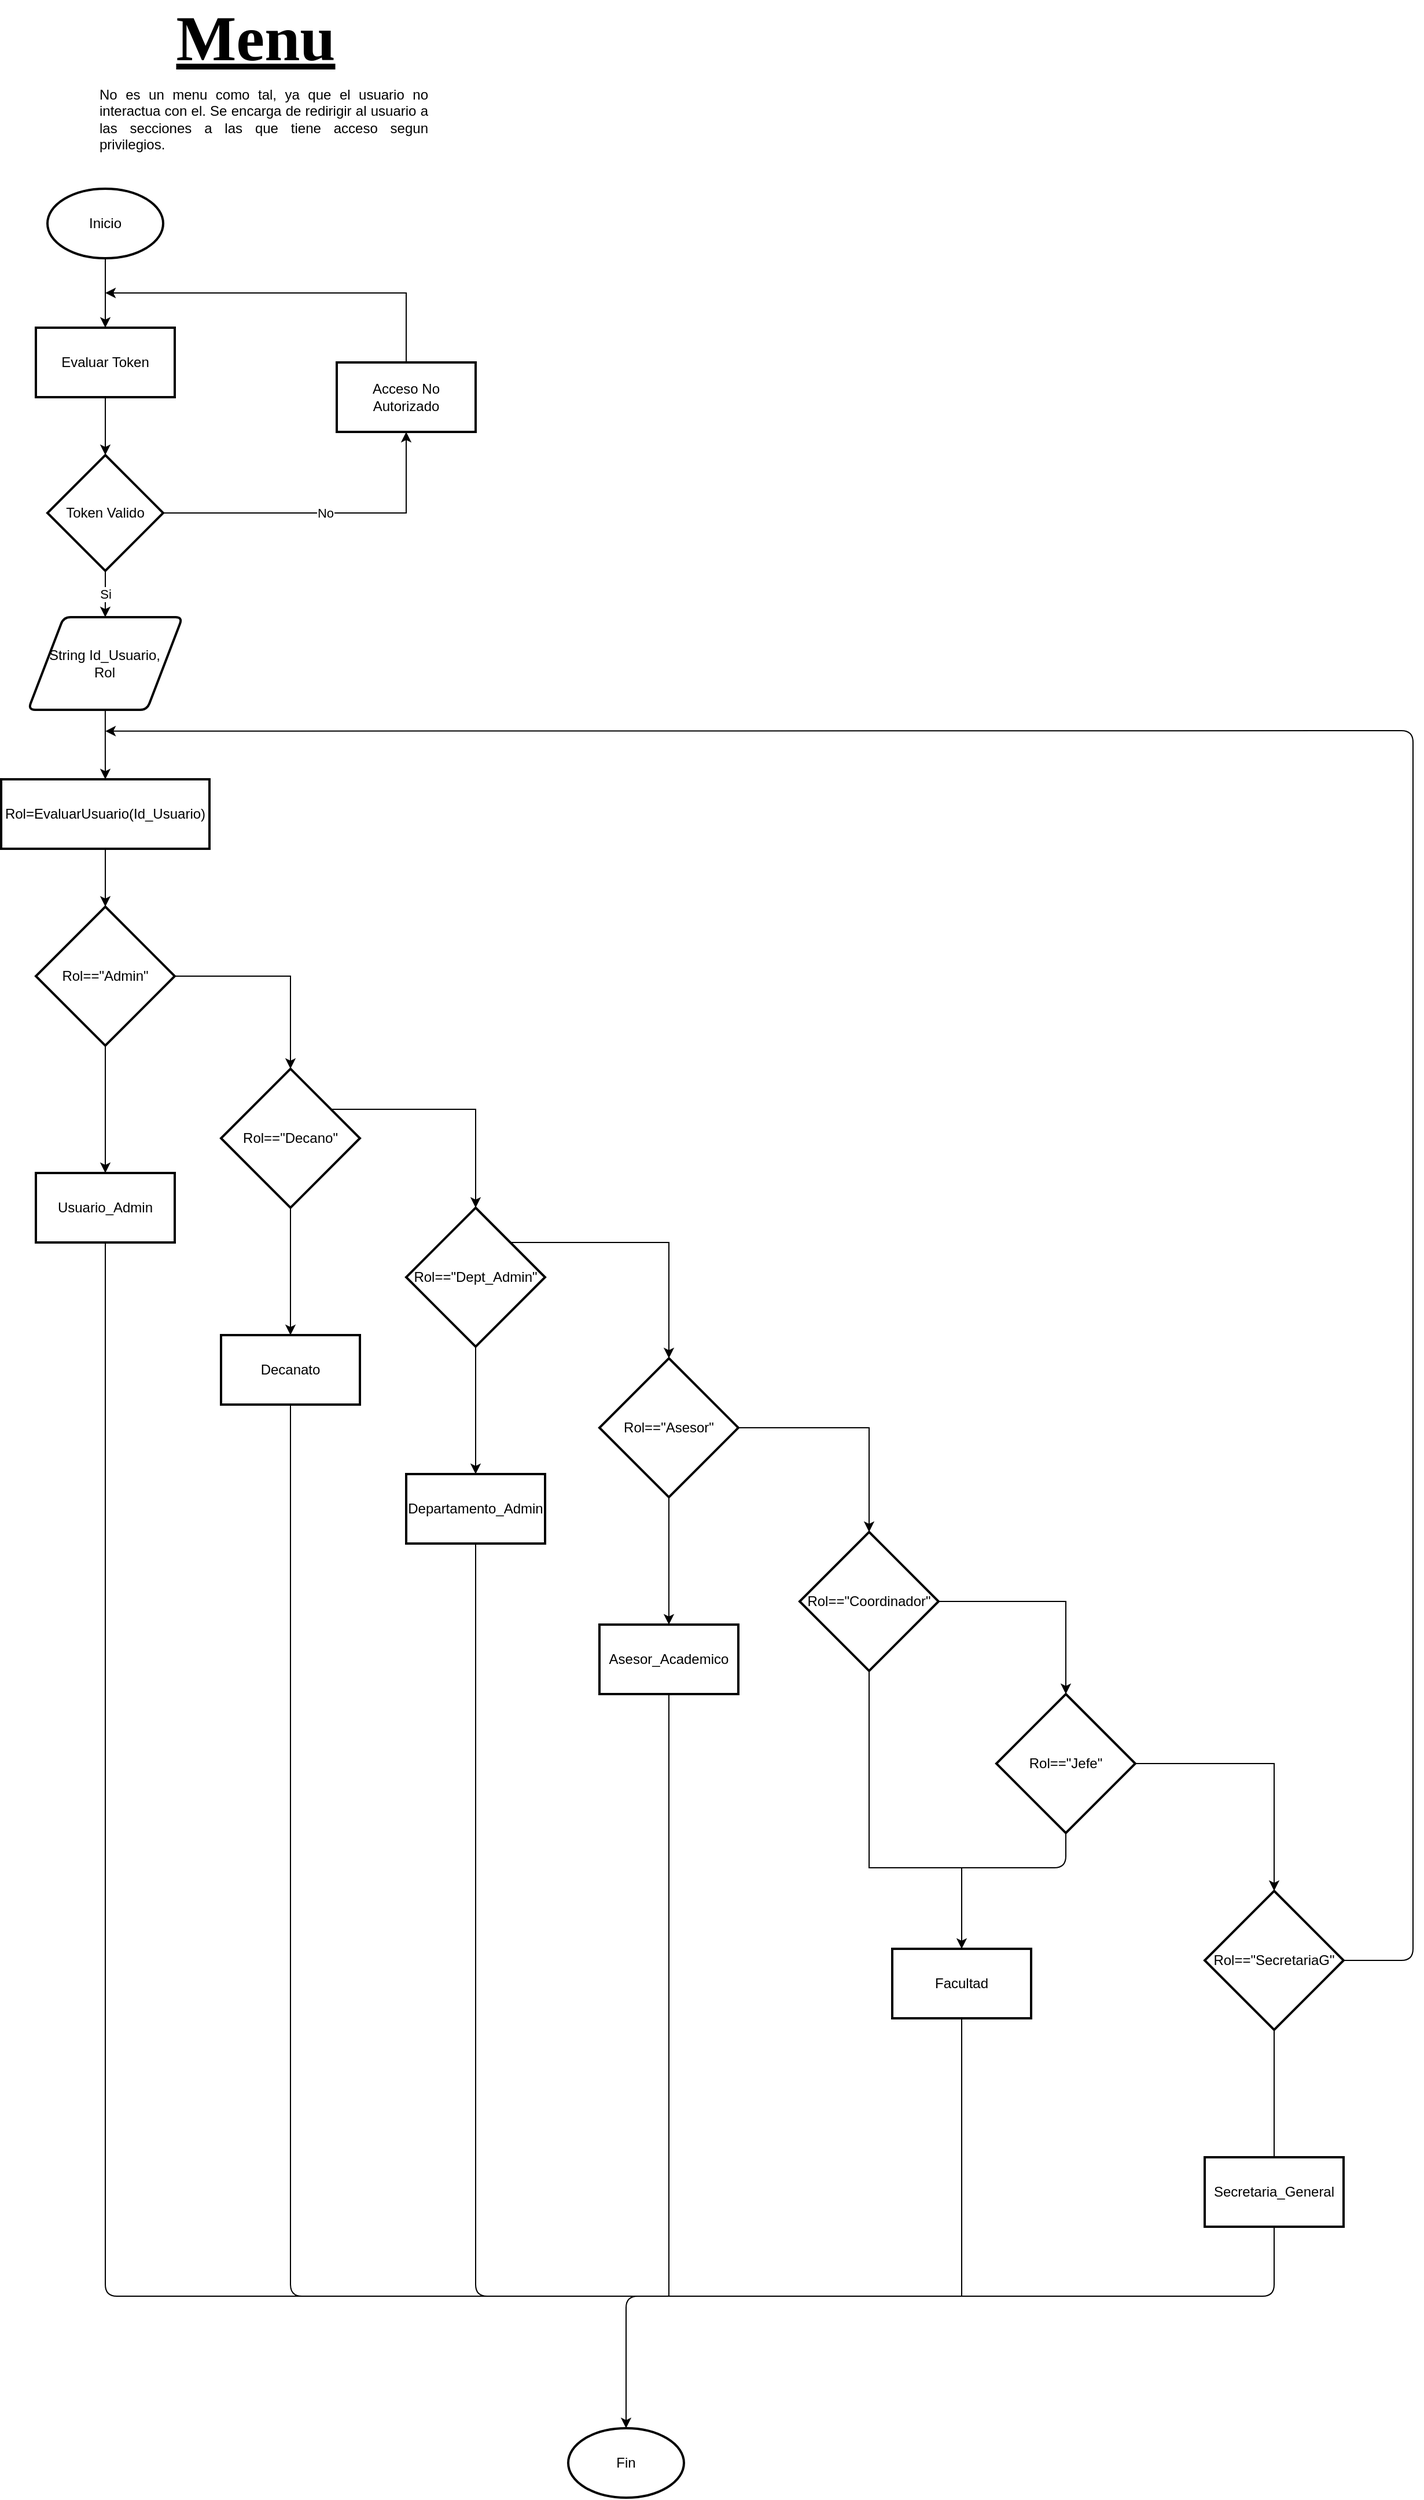 <mxfile version="13.7.9" type="device" pages="23"><diagram id="vaAHjdGMNFBFaYkkUVQS" name="Menu"><mxGraphModel dx="1038" dy="607" grid="1" gridSize="10" guides="1" tooltips="1" connect="1" arrows="1" fold="1" page="1" pageScale="1" pageWidth="827" pageHeight="1169" math="0" shadow="0"><root><mxCell id="0"/><mxCell id="1" parent="0"/><mxCell id="ZIUIR7FKpR4EN6ef5Qyv-29" value="" style="edgeStyle=orthogonalEdgeStyle;rounded=0;orthogonalLoop=1;jettySize=auto;html=1;endArrow=classic;endFill=1;strokeWidth=1;" parent="1" source="K91xZIwCqcCdI6Tle6KK-2" target="ZIUIR7FKpR4EN6ef5Qyv-22" edge="1"><mxGeometry relative="1" as="geometry"/></mxCell><mxCell id="K91xZIwCqcCdI6Tle6KK-2" value="Inicio" style="strokeWidth=2;html=1;shape=mxgraph.flowchart.start_1;whiteSpace=wrap;" parent="1" vertex="1"><mxGeometry x="350" y="290" width="100" height="60" as="geometry"/></mxCell><mxCell id="yhL2IsNUUA9AK_7wxaoy-2" value="" style="edgeStyle=orthogonalEdgeStyle;rounded=0;orthogonalLoop=1;jettySize=auto;html=1;endArrow=classic;endFill=1;" parent="1" source="K91xZIwCqcCdI6Tle6KK-6" target="UK22sHCw15jsheJV-S3p-3" edge="1"><mxGeometry relative="1" as="geometry"/></mxCell><mxCell id="K91xZIwCqcCdI6Tle6KK-6" value="String Id_Usuario,&lt;br&gt;Rol" style="shape=parallelogram;html=1;strokeWidth=2;perimeter=parallelogramPerimeter;whiteSpace=wrap;rounded=1;arcSize=12;size=0.23;aspect=fixed;" parent="1" vertex="1"><mxGeometry x="333.34" y="660" width="133.33" height="80" as="geometry"/></mxCell><mxCell id="K91xZIwCqcCdI6Tle6KK-14" value="" style="edgeStyle=orthogonalEdgeStyle;rounded=0;orthogonalLoop=1;jettySize=auto;html=1;entryX=0.5;entryY=0;entryDx=0;entryDy=0;" parent="1" source="K91xZIwCqcCdI6Tle6KK-10" target="K91xZIwCqcCdI6Tle6KK-13" edge="1"><mxGeometry relative="1" as="geometry"><Array as="points"><mxPoint x="560" y="970"/></Array></mxGeometry></mxCell><mxCell id="K91xZIwCqcCdI6Tle6KK-30" value="" style="edgeStyle=orthogonalEdgeStyle;rounded=0;orthogonalLoop=1;jettySize=auto;html=1;" parent="1" source="K91xZIwCqcCdI6Tle6KK-10" target="K91xZIwCqcCdI6Tle6KK-29" edge="1"><mxGeometry relative="1" as="geometry"/></mxCell><mxCell id="K91xZIwCqcCdI6Tle6KK-10" value="Rol==&quot;Admin&quot;" style="strokeWidth=2;html=1;shape=mxgraph.flowchart.decision;whiteSpace=wrap;" parent="1" vertex="1"><mxGeometry x="340" y="910" width="120" height="120" as="geometry"/></mxCell><mxCell id="K91xZIwCqcCdI6Tle6KK-12" value="" style="endArrow=classic;html=1;entryX=0.5;entryY=0;entryDx=0;entryDy=0;entryPerimeter=0;exitX=0.5;exitY=1;exitDx=0;exitDy=0;" parent="1" source="UK22sHCw15jsheJV-S3p-3" target="K91xZIwCqcCdI6Tle6KK-10" edge="1"><mxGeometry width="50" height="50" relative="1" as="geometry"><mxPoint x="400" y="880" as="sourcePoint"/><mxPoint x="440" y="810" as="targetPoint"/></mxGeometry></mxCell><mxCell id="K91xZIwCqcCdI6Tle6KK-16" value="" style="edgeStyle=orthogonalEdgeStyle;rounded=0;orthogonalLoop=1;jettySize=auto;html=1;" parent="1" source="K91xZIwCqcCdI6Tle6KK-13" target="K91xZIwCqcCdI6Tle6KK-15" edge="1"><mxGeometry relative="1" as="geometry"><Array as="points"><mxPoint x="720" y="1085"/></Array></mxGeometry></mxCell><mxCell id="K91xZIwCqcCdI6Tle6KK-32" value="" style="edgeStyle=orthogonalEdgeStyle;rounded=0;orthogonalLoop=1;jettySize=auto;html=1;" parent="1" source="K91xZIwCqcCdI6Tle6KK-13" target="K91xZIwCqcCdI6Tle6KK-31" edge="1"><mxGeometry relative="1" as="geometry"/></mxCell><mxCell id="K91xZIwCqcCdI6Tle6KK-13" value="Rol==&quot;Decano&quot;" style="rhombus;whiteSpace=wrap;html=1;strokeWidth=2;" parent="1" vertex="1"><mxGeometry x="500" y="1050" width="120" height="120" as="geometry"/></mxCell><mxCell id="K91xZIwCqcCdI6Tle6KK-18" value="" style="edgeStyle=orthogonalEdgeStyle;rounded=0;orthogonalLoop=1;jettySize=auto;html=1;" parent="1" source="K91xZIwCqcCdI6Tle6KK-15" target="K91xZIwCqcCdI6Tle6KK-17" edge="1"><mxGeometry relative="1" as="geometry"><Array as="points"><mxPoint x="887" y="1200"/></Array></mxGeometry></mxCell><mxCell id="K91xZIwCqcCdI6Tle6KK-36" value="" style="edgeStyle=orthogonalEdgeStyle;rounded=0;orthogonalLoop=1;jettySize=auto;html=1;" parent="1" source="K91xZIwCqcCdI6Tle6KK-15" target="K91xZIwCqcCdI6Tle6KK-35" edge="1"><mxGeometry relative="1" as="geometry"/></mxCell><mxCell id="K91xZIwCqcCdI6Tle6KK-15" value="Rol==&quot;Dept_Admin&quot;" style="rhombus;whiteSpace=wrap;html=1;strokeWidth=2;" parent="1" vertex="1"><mxGeometry x="660" y="1170" width="120" height="120" as="geometry"/></mxCell><mxCell id="K91xZIwCqcCdI6Tle6KK-20" value="" style="edgeStyle=orthogonalEdgeStyle;rounded=0;orthogonalLoop=1;jettySize=auto;html=1;" parent="1" source="K91xZIwCqcCdI6Tle6KK-17" target="K91xZIwCqcCdI6Tle6KK-19" edge="1"><mxGeometry relative="1" as="geometry"/></mxCell><mxCell id="K91xZIwCqcCdI6Tle6KK-39" value="" style="edgeStyle=orthogonalEdgeStyle;rounded=0;orthogonalLoop=1;jettySize=auto;html=1;" parent="1" source="K91xZIwCqcCdI6Tle6KK-17" target="K91xZIwCqcCdI6Tle6KK-38" edge="1"><mxGeometry relative="1" as="geometry"/></mxCell><mxCell id="K91xZIwCqcCdI6Tle6KK-17" value="Rol==&quot;Asesor&quot;" style="rhombus;whiteSpace=wrap;html=1;strokeWidth=2;" parent="1" vertex="1"><mxGeometry x="827" y="1300" width="120" height="120" as="geometry"/></mxCell><mxCell id="K91xZIwCqcCdI6Tle6KK-22" value="" style="edgeStyle=orthogonalEdgeStyle;rounded=0;orthogonalLoop=1;jettySize=auto;html=1;" parent="1" source="K91xZIwCqcCdI6Tle6KK-19" target="K91xZIwCqcCdI6Tle6KK-21" edge="1"><mxGeometry relative="1" as="geometry"/></mxCell><mxCell id="K91xZIwCqcCdI6Tle6KK-41" value="" style="edgeStyle=orthogonalEdgeStyle;rounded=0;orthogonalLoop=1;jettySize=auto;html=1;" parent="1" source="K91xZIwCqcCdI6Tle6KK-19" target="K91xZIwCqcCdI6Tle6KK-40" edge="1"><mxGeometry relative="1" as="geometry"><Array as="points"><mxPoint x="1060" y="1740"/><mxPoint x="1140" y="1740"/></Array></mxGeometry></mxCell><mxCell id="K91xZIwCqcCdI6Tle6KK-19" value="Rol==&quot;Coordinador&quot;" style="rhombus;whiteSpace=wrap;html=1;strokeWidth=2;" parent="1" vertex="1"><mxGeometry x="1000" y="1450" width="120" height="120" as="geometry"/></mxCell><mxCell id="K91xZIwCqcCdI6Tle6KK-24" value="" style="edgeStyle=orthogonalEdgeStyle;rounded=0;orthogonalLoop=1;jettySize=auto;html=1;" parent="1" source="K91xZIwCqcCdI6Tle6KK-21" target="K91xZIwCqcCdI6Tle6KK-23" edge="1"><mxGeometry relative="1" as="geometry"/></mxCell><mxCell id="K91xZIwCqcCdI6Tle6KK-21" value="Rol==&quot;Jefe&quot;" style="rhombus;whiteSpace=wrap;html=1;strokeWidth=2;" parent="1" vertex="1"><mxGeometry x="1170" y="1590" width="120" height="120" as="geometry"/></mxCell><mxCell id="K91xZIwCqcCdI6Tle6KK-44" value="" style="edgeStyle=orthogonalEdgeStyle;rounded=0;orthogonalLoop=1;jettySize=auto;html=1;endArrow=none;endFill=0;" parent="1" source="K91xZIwCqcCdI6Tle6KK-23" target="K91xZIwCqcCdI6Tle6KK-43" edge="1"><mxGeometry relative="1" as="geometry"/></mxCell><mxCell id="K91xZIwCqcCdI6Tle6KK-23" value="Rol==&quot;SecretariaG&quot;" style="rhombus;whiteSpace=wrap;html=1;strokeWidth=2;" parent="1" vertex="1"><mxGeometry x="1350" y="1760" width="120" height="120" as="geometry"/></mxCell><mxCell id="K91xZIwCqcCdI6Tle6KK-25" value="" style="endArrow=classic;html=1;exitX=1;exitY=0.5;exitDx=0;exitDy=0;" parent="1" source="K91xZIwCqcCdI6Tle6KK-23" edge="1"><mxGeometry width="50" height="50" relative="1" as="geometry"><mxPoint x="1310" y="1620" as="sourcePoint"/><mxPoint x="400" y="758.4" as="targetPoint"/><Array as="points"><mxPoint x="1530" y="1820"/><mxPoint x="1530" y="758"/></Array></mxGeometry></mxCell><mxCell id="K91xZIwCqcCdI6Tle6KK-29" value="Usuario_Admin" style="whiteSpace=wrap;html=1;strokeWidth=2;" parent="1" vertex="1"><mxGeometry x="340" y="1140" width="120" height="60" as="geometry"/></mxCell><mxCell id="K91xZIwCqcCdI6Tle6KK-31" value="Decanato" style="whiteSpace=wrap;html=1;strokeWidth=2;" parent="1" vertex="1"><mxGeometry x="500" y="1280" width="120" height="60" as="geometry"/></mxCell><mxCell id="K91xZIwCqcCdI6Tle6KK-35" value="Departamento_Admin" style="whiteSpace=wrap;html=1;strokeWidth=2;" parent="1" vertex="1"><mxGeometry x="660" y="1400" width="120" height="60" as="geometry"/></mxCell><mxCell id="K91xZIwCqcCdI6Tle6KK-38" value="Asesor_Academico" style="whiteSpace=wrap;html=1;strokeWidth=2;" parent="1" vertex="1"><mxGeometry x="827" y="1530" width="120" height="60" as="geometry"/></mxCell><mxCell id="K91xZIwCqcCdI6Tle6KK-40" value="Facultad" style="whiteSpace=wrap;html=1;strokeWidth=2;" parent="1" vertex="1"><mxGeometry x="1080" y="1810" width="120" height="60" as="geometry"/></mxCell><mxCell id="K91xZIwCqcCdI6Tle6KK-42" value="" style="endArrow=none;html=1;exitX=0.5;exitY=1;exitDx=0;exitDy=0;endFill=0;" parent="1" source="K91xZIwCqcCdI6Tle6KK-21" edge="1"><mxGeometry width="50" height="50" relative="1" as="geometry"><mxPoint x="840" y="1750" as="sourcePoint"/><mxPoint x="1140" y="1740" as="targetPoint"/><Array as="points"><mxPoint x="1230" y="1740"/></Array></mxGeometry></mxCell><mxCell id="K91xZIwCqcCdI6Tle6KK-43" value="Secretaria_General" style="whiteSpace=wrap;html=1;strokeWidth=2;" parent="1" vertex="1"><mxGeometry x="1350" y="1990" width="120" height="60" as="geometry"/></mxCell><mxCell id="K91xZIwCqcCdI6Tle6KK-49" value="Fin" style="strokeWidth=2;html=1;shape=mxgraph.flowchart.start_1;whiteSpace=wrap;" parent="1" vertex="1"><mxGeometry x="800" y="2224" width="100" height="60" as="geometry"/></mxCell><mxCell id="K91xZIwCqcCdI6Tle6KK-50" value="" style="endArrow=classic;html=1;exitX=0.5;exitY=1;exitDx=0;exitDy=0;entryX=0.5;entryY=0;entryDx=0;entryDy=0;entryPerimeter=0;" parent="1" source="K91xZIwCqcCdI6Tle6KK-43" target="K91xZIwCqcCdI6Tle6KK-49" edge="1"><mxGeometry width="50" height="50" relative="1" as="geometry"><mxPoint x="1180" y="2080" as="sourcePoint"/><mxPoint x="1230" y="2030" as="targetPoint"/><Array as="points"><mxPoint x="1410" y="2110"/><mxPoint x="850" y="2110"/></Array></mxGeometry></mxCell><mxCell id="K91xZIwCqcCdI6Tle6KK-52" value="" style="endArrow=none;html=1;entryX=0.5;entryY=1;entryDx=0;entryDy=0;" parent="1" target="K91xZIwCqcCdI6Tle6KK-40" edge="1"><mxGeometry width="50" height="50" relative="1" as="geometry"><mxPoint x="1140" y="2110" as="sourcePoint"/><mxPoint x="1230" y="1930" as="targetPoint"/></mxGeometry></mxCell><mxCell id="K91xZIwCqcCdI6Tle6KK-53" value="" style="endArrow=none;html=1;entryX=0.5;entryY=1;entryDx=0;entryDy=0;" parent="1" target="K91xZIwCqcCdI6Tle6KK-38" edge="1"><mxGeometry width="50" height="50" relative="1" as="geometry"><mxPoint x="887" y="2110" as="sourcePoint"/><mxPoint x="1230" y="1730" as="targetPoint"/></mxGeometry></mxCell><mxCell id="K91xZIwCqcCdI6Tle6KK-54" value="" style="endArrow=none;html=1;entryX=0.5;entryY=1;entryDx=0;entryDy=0;" parent="1" target="K91xZIwCqcCdI6Tle6KK-35" edge="1"><mxGeometry width="50" height="50" relative="1" as="geometry"><mxPoint x="860" y="2110" as="sourcePoint"/><mxPoint x="830" y="1630" as="targetPoint"/><Array as="points"><mxPoint x="720" y="2110"/></Array></mxGeometry></mxCell><mxCell id="K91xZIwCqcCdI6Tle6KK-55" value="" style="endArrow=none;html=1;entryX=0.5;entryY=1;entryDx=0;entryDy=0;" parent="1" target="K91xZIwCqcCdI6Tle6KK-31" edge="1"><mxGeometry width="50" height="50" relative="1" as="geometry"><mxPoint x="730" y="2110" as="sourcePoint"/><mxPoint x="830" y="1530" as="targetPoint"/><Array as="points"><mxPoint x="560" y="2110"/></Array></mxGeometry></mxCell><mxCell id="K91xZIwCqcCdI6Tle6KK-56" value="" style="endArrow=none;html=1;entryX=0.5;entryY=1;entryDx=0;entryDy=0;" parent="1" target="K91xZIwCqcCdI6Tle6KK-29" edge="1"><mxGeometry width="50" height="50" relative="1" as="geometry"><mxPoint x="570" y="2110" as="sourcePoint"/><mxPoint x="830" y="1030" as="targetPoint"/><Array as="points"><mxPoint x="400" y="2110"/></Array></mxGeometry></mxCell><mxCell id="UK22sHCw15jsheJV-S3p-3" value="&lt;span&gt;Rol=EvaluarUsuario(Id_Usuario)&lt;/span&gt;" style="rounded=0;whiteSpace=wrap;html=1;strokeWidth=2;" parent="1" vertex="1"><mxGeometry x="310" y="800" width="180" height="60" as="geometry"/></mxCell><mxCell id="ZIUIR7FKpR4EN6ef5Qyv-21" value="" style="edgeStyle=orthogonalEdgeStyle;rounded=0;orthogonalLoop=1;jettySize=auto;html=1;endArrow=classic;endFill=1;" parent="1" source="ZIUIR7FKpR4EN6ef5Qyv-22" target="ZIUIR7FKpR4EN6ef5Qyv-24" edge="1"><mxGeometry relative="1" as="geometry"/></mxCell><mxCell id="ZIUIR7FKpR4EN6ef5Qyv-22" value="Evaluar Token" style="rounded=0;whiteSpace=wrap;html=1;strokeWidth=2;" parent="1" vertex="1"><mxGeometry x="340" y="410" width="120" height="60" as="geometry"/></mxCell><mxCell id="ZIUIR7FKpR4EN6ef5Qyv-26" value="Si" style="edgeStyle=orthogonalEdgeStyle;rounded=0;orthogonalLoop=1;jettySize=auto;html=1;endArrow=classic;endFill=1;strokeWidth=1;" parent="1" source="ZIUIR7FKpR4EN6ef5Qyv-24" target="K91xZIwCqcCdI6Tle6KK-6" edge="1"><mxGeometry relative="1" as="geometry"/></mxCell><mxCell id="ZIUIR7FKpR4EN6ef5Qyv-24" value="Token Valido" style="strokeWidth=2;html=1;shape=mxgraph.flowchart.decision;whiteSpace=wrap;" parent="1" vertex="1"><mxGeometry x="350" y="520" width="100" height="100" as="geometry"/></mxCell><mxCell id="ZIUIR7FKpR4EN6ef5Qyv-30" style="edgeStyle=orthogonalEdgeStyle;rounded=0;orthogonalLoop=1;jettySize=auto;html=1;exitX=0.5;exitY=0;exitDx=0;exitDy=0;endArrow=classic;endFill=1;strokeWidth=1;" parent="1" source="ZIUIR7FKpR4EN6ef5Qyv-20" edge="1"><mxGeometry relative="1" as="geometry"><mxPoint x="400" y="380" as="targetPoint"/><Array as="points"><mxPoint x="660" y="380"/></Array></mxGeometry></mxCell><mxCell id="ZIUIR7FKpR4EN6ef5Qyv-20" value="Acceso No Autorizado" style="rounded=0;whiteSpace=wrap;html=1;strokeWidth=2;" parent="1" vertex="1"><mxGeometry x="600" y="440" width="120" height="60" as="geometry"/></mxCell><mxCell id="ZIUIR7FKpR4EN6ef5Qyv-28" value="No" style="edgeStyle=orthogonalEdgeStyle;rounded=0;orthogonalLoop=1;jettySize=auto;html=1;exitX=1;exitY=0.5;exitDx=0;exitDy=0;exitPerimeter=0;endArrow=classic;endFill=1;" parent="1" source="ZIUIR7FKpR4EN6ef5Qyv-24" target="ZIUIR7FKpR4EN6ef5Qyv-20" edge="1"><mxGeometry relative="1" as="geometry"><mxPoint x="630" y="330" as="targetPoint"/><mxPoint x="450" y="570" as="sourcePoint"/></mxGeometry></mxCell><mxCell id="PwEpH0pvwYUiNltlPYIk-2" value="&lt;font style=&quot;font-size: 55px&quot; face=&quot;Times New Roman&quot;&gt;&lt;u&gt;&lt;b&gt;Menu&lt;/b&gt;&lt;/u&gt;&lt;/font&gt;" style="text;html=1;strokeColor=none;fillColor=none;align=center;verticalAlign=middle;whiteSpace=wrap;rounded=0;" parent="1" vertex="1"><mxGeometry x="510" y="150" width="40" height="20" as="geometry"/></mxCell><mxCell id="vBou-zglGw596KTfIvXQ-1" value="&lt;div style=&quot;text-align: justify&quot;&gt;&lt;span&gt;No es un menu como tal, ya que el usuario no interactua con el. Se encarga de redirigir al usuario a las secciones a las que tiene acceso segun privilegios.&lt;/span&gt;&lt;/div&gt;" style="text;html=1;strokeColor=none;fillColor=none;align=center;verticalAlign=middle;whiteSpace=wrap;rounded=0;" parent="1" vertex="1"><mxGeometry x="394" y="220" width="286" height="20" as="geometry"/></mxCell></root></mxGraphModel></diagram><diagram id="EYPfqbJmEkBc7WZUptgg" name="EvaluarUsuario"><mxGraphModel dx="1038" dy="607" grid="1" gridSize="10" guides="1" tooltips="1" connect="1" arrows="1" fold="1" page="1" pageScale="1" pageWidth="827" pageHeight="1169" math="0" shadow="0"><root><mxCell id="rJY3DyKqMdqECie0fNyB-0"/><mxCell id="rJY3DyKqMdqECie0fNyB-1" parent="rJY3DyKqMdqECie0fNyB-0"/><mxCell id="KjPjwiTBXoKuF3jsoFOn-2" value="" style="edgeStyle=orthogonalEdgeStyle;rounded=0;orthogonalLoop=1;jettySize=auto;html=1;endArrow=classic;endFill=1;" parent="rJY3DyKqMdqECie0fNyB-1" source="KjPjwiTBXoKuF3jsoFOn-0" target="KjPjwiTBXoKuF3jsoFOn-1" edge="1"><mxGeometry relative="1" as="geometry"/></mxCell><mxCell id="KjPjwiTBXoKuF3jsoFOn-0" value="&lt;span&gt;EvaluarUsuario(String A)&lt;/span&gt;" style="strokeWidth=2;html=1;shape=mxgraph.flowchart.start_1;whiteSpace=wrap;" parent="rJY3DyKqMdqECie0fNyB-1" vertex="1"><mxGeometry x="362.5" y="160" width="145" height="50" as="geometry"/></mxCell><mxCell id="XH4apkLKK7qdiuSyH-QB-1" value="" style="edgeStyle=orthogonalEdgeStyle;rounded=0;orthogonalLoop=1;jettySize=auto;html=1;endArrow=classic;endFill=1;" parent="rJY3DyKqMdqECie0fNyB-1" source="KjPjwiTBXoKuF3jsoFOn-1" target="XH4apkLKK7qdiuSyH-QB-0" edge="1"><mxGeometry relative="1" as="geometry"/></mxCell><mxCell id="KjPjwiTBXoKuF3jsoFOn-1" value="Array UsuarioTemp;&amp;nbsp;&lt;br&gt;String Rol" style="shape=parallelogram;perimeter=parallelogramPerimeter;whiteSpace=wrap;html=1;fixedSize=1;strokeWidth=2;" parent="rJY3DyKqMdqECie0fNyB-1" vertex="1"><mxGeometry x="362.5" y="250" width="145" height="80" as="geometry"/></mxCell><mxCell id="zD2ukVidBjnGB48GksOx-3" value="" style="edgeStyle=orthogonalEdgeStyle;rounded=0;orthogonalLoop=1;jettySize=auto;html=1;" parent="rJY3DyKqMdqECie0fNyB-1" source="XH4apkLKK7qdiuSyH-QB-0" target="XH4apkLKK7qdiuSyH-QB-2" edge="1"><mxGeometry relative="1" as="geometry"/></mxCell><mxCell id="XH4apkLKK7qdiuSyH-QB-0" value="ObtenerUsuario(A); UsuarioTemp" style="strokeWidth=2;html=1;shape=mxgraph.flowchart.database;whiteSpace=wrap;aspect=fixed;" parent="rJY3DyKqMdqECie0fNyB-1" vertex="1"><mxGeometry x="380" y="370" width="110" height="110" as="geometry"/></mxCell><mxCell id="XH4apkLKK7qdiuSyH-QB-5" value="" style="edgeStyle=orthogonalEdgeStyle;rounded=0;orthogonalLoop=1;jettySize=auto;html=1;endArrow=classic;endFill=1;" parent="rJY3DyKqMdqECie0fNyB-1" source="XH4apkLKK7qdiuSyH-QB-2" target="XH4apkLKK7qdiuSyH-QB-4" edge="1"><mxGeometry relative="1" as="geometry"/></mxCell><mxCell id="XH4apkLKK7qdiuSyH-QB-2" value="Rol=UsuarioTemp.Rol" style="whiteSpace=wrap;html=1;strokeWidth=2;" parent="rJY3DyKqMdqECie0fNyB-1" vertex="1"><mxGeometry x="375" y="545" width="120" height="60" as="geometry"/></mxCell><mxCell id="XH4apkLKK7qdiuSyH-QB-4" value="Return(Rol)" style="strokeWidth=2;html=1;shape=mxgraph.flowchart.start_1;whiteSpace=wrap;" parent="rJY3DyKqMdqECie0fNyB-1" vertex="1"><mxGeometry x="385" y="665" width="100" height="60" as="geometry"/></mxCell><mxCell id="BDCrTuEK5RmLfnEfQtFz-0" value="&lt;font style=&quot;font-size: 55px&quot; face=&quot;Times New Roman&quot;&gt;&lt;u&gt;&lt;b&gt;EvaluarUsuario&lt;/b&gt;&lt;/u&gt;&lt;/font&gt;" style="text;html=1;strokeColor=none;fillColor=none;align=center;verticalAlign=middle;whiteSpace=wrap;rounded=0;" parent="rJY3DyKqMdqECie0fNyB-1" vertex="1"><mxGeometry x="410" y="40" width="40" height="20" as="geometry"/></mxCell><mxCell id="ijPa7fH18ADbyJddYu3H-0" value="Text" style="text;html=1;align=center;verticalAlign=middle;resizable=0;points=[];autosize=1;" vertex="1" parent="rJY3DyKqMdqECie0fNyB-1"><mxGeometry x="470" y="370" width="40" height="20" as="geometry"/></mxCell></root></mxGraphModel></diagram><diagram id="MahaV1W9VK8vui1T2iDj" name="Usuario_Admin"><mxGraphModel dx="1038" dy="1776" grid="1" gridSize="10" guides="1" tooltips="1" connect="1" arrows="1" fold="1" page="1" pageScale="1" pageWidth="827" pageHeight="1169" math="0" shadow="0"><root><mxCell id="yE0nyGB19lHhTxtcS77_-0"/><mxCell id="yE0nyGB19lHhTxtcS77_-1" parent="yE0nyGB19lHhTxtcS77_-0"/><mxCell id="qpdHvNOvUEbxRtg8Rk8p-0" value="" style="edgeStyle=orthogonalEdgeStyle;rounded=0;orthogonalLoop=1;jettySize=auto;html=1;" parent="yE0nyGB19lHhTxtcS77_-1" source="C_qb1Xxr-zM9nEEdLnBA-0" target="2hQZDQNhSTSP-wdLuJZ1-4" edge="1"><mxGeometry relative="1" as="geometry"/></mxCell><mxCell id="C_qb1Xxr-zM9nEEdLnBA-0" value="Inicio" style="strokeWidth=2;html=1;shape=mxgraph.flowchart.start_1;whiteSpace=wrap;" parent="yE0nyGB19lHhTxtcS77_-1" vertex="1"><mxGeometry x="350" y="30" width="100" height="60" as="geometry"/></mxCell><mxCell id="l2d8KcCW1Uuur8fGCe2w-1" value="" style="edgeStyle=orthogonalEdgeStyle;rounded=0;orthogonalLoop=1;jettySize=auto;html=1;endArrow=classic;endFill=1;" parent="yE0nyGB19lHhTxtcS77_-1" source="C_qb1Xxr-zM9nEEdLnBA-3" target="l2d8KcCW1Uuur8fGCe2w-0" edge="1"><mxGeometry relative="1" as="geometry"/></mxCell><mxCell id="C_qb1Xxr-zM9nEEdLnBA-3" value="Usuario Selecciona Opcion, Opcion" style="whiteSpace=wrap;html=1;strokeWidth=2;" parent="yE0nyGB19lHhTxtcS77_-1" vertex="1"><mxGeometry x="340" y="960" width="120" height="60" as="geometry"/></mxCell><mxCell id="l2d8KcCW1Uuur8fGCe2w-5" value="Si" style="edgeStyle=orthogonalEdgeStyle;rounded=0;orthogonalLoop=1;jettySize=auto;html=1;endArrow=classic;endFill=1;" parent="yE0nyGB19lHhTxtcS77_-1" source="l2d8KcCW1Uuur8fGCe2w-0" target="l2d8KcCW1Uuur8fGCe2w-4" edge="1"><mxGeometry relative="1" as="geometry"/></mxCell><mxCell id="l2d8KcCW1Uuur8fGCe2w-7" value="No" style="edgeStyle=orthogonalEdgeStyle;rounded=0;orthogonalLoop=1;jettySize=auto;html=1;endArrow=classic;endFill=1;" parent="yE0nyGB19lHhTxtcS77_-1" source="l2d8KcCW1Uuur8fGCe2w-0" target="l2d8KcCW1Uuur8fGCe2w-6" edge="1"><mxGeometry relative="1" as="geometry"/></mxCell><mxCell id="l2d8KcCW1Uuur8fGCe2w-0" value="Opcion==0" style="rhombus;whiteSpace=wrap;html=1;strokeWidth=2;" parent="yE0nyGB19lHhTxtcS77_-1" vertex="1"><mxGeometry x="360" y="1090" width="80" height="80" as="geometry"/></mxCell><mxCell id="l2d8KcCW1Uuur8fGCe2w-26" style="edgeStyle=orthogonalEdgeStyle;rounded=0;orthogonalLoop=1;jettySize=auto;html=1;exitX=0.5;exitY=1;exitDx=0;exitDy=0;endArrow=classic;endFill=1;" parent="yE0nyGB19lHhTxtcS77_-1" source="l2d8KcCW1Uuur8fGCe2w-4" edge="1"><mxGeometry relative="1" as="geometry"><mxPoint x="400" y="100" as="targetPoint"/><Array as="points"><mxPoint x="400" y="1540"/><mxPoint x="290" y="1540"/><mxPoint x="290" y="100"/></Array></mxGeometry></mxCell><mxCell id="l2d8KcCW1Uuur8fGCe2w-4" value="GestionUsuarios" style="whiteSpace=wrap;html=1;strokeWidth=2;" parent="yE0nyGB19lHhTxtcS77_-1" vertex="1"><mxGeometry x="340" y="1260" width="120" height="60" as="geometry"/></mxCell><mxCell id="l2d8KcCW1Uuur8fGCe2w-9" value="Si" style="edgeStyle=orthogonalEdgeStyle;rounded=0;orthogonalLoop=1;jettySize=auto;html=1;endArrow=classic;endFill=1;" parent="yE0nyGB19lHhTxtcS77_-1" source="l2d8KcCW1Uuur8fGCe2w-6" target="l2d8KcCW1Uuur8fGCe2w-8" edge="1"><mxGeometry relative="1" as="geometry"/></mxCell><mxCell id="l2d8KcCW1Uuur8fGCe2w-11" value="No" style="edgeStyle=orthogonalEdgeStyle;rounded=0;orthogonalLoop=1;jettySize=auto;html=1;endArrow=classic;endFill=1;" parent="yE0nyGB19lHhTxtcS77_-1" source="l2d8KcCW1Uuur8fGCe2w-6" target="l2d8KcCW1Uuur8fGCe2w-10" edge="1"><mxGeometry relative="1" as="geometry"/></mxCell><mxCell id="l2d8KcCW1Uuur8fGCe2w-6" value="Opcion==1" style="rhombus;whiteSpace=wrap;html=1;strokeWidth=2;" parent="yE0nyGB19lHhTxtcS77_-1" vertex="1"><mxGeometry x="520" y="1090" width="80" height="80" as="geometry"/></mxCell><mxCell id="l2d8KcCW1Uuur8fGCe2w-28" style="edgeStyle=orthogonalEdgeStyle;rounded=0;orthogonalLoop=1;jettySize=auto;html=1;exitX=0.5;exitY=1;exitDx=0;exitDy=0;endArrow=classic;endFill=1;" parent="yE0nyGB19lHhTxtcS77_-1" source="l2d8KcCW1Uuur8fGCe2w-8" edge="1"><mxGeometry relative="1" as="geometry"><mxPoint x="400" y="1540" as="targetPoint"/><Array as="points"><mxPoint x="560" y="1540"/></Array></mxGeometry></mxCell><mxCell id="l2d8KcCW1Uuur8fGCe2w-8" value="GestionPermisos" style="whiteSpace=wrap;html=1;strokeWidth=2;" parent="yE0nyGB19lHhTxtcS77_-1" vertex="1"><mxGeometry x="500" y="1260" width="120" height="60" as="geometry"/></mxCell><mxCell id="l2d8KcCW1Uuur8fGCe2w-13" value="Si" style="edgeStyle=orthogonalEdgeStyle;rounded=0;orthogonalLoop=1;jettySize=auto;html=1;endArrow=classic;endFill=1;" parent="yE0nyGB19lHhTxtcS77_-1" source="l2d8KcCW1Uuur8fGCe2w-10" target="l2d8KcCW1Uuur8fGCe2w-12" edge="1"><mxGeometry relative="1" as="geometry"/></mxCell><mxCell id="l2d8KcCW1Uuur8fGCe2w-15" value="No" style="edgeStyle=orthogonalEdgeStyle;rounded=0;orthogonalLoop=1;jettySize=auto;html=1;endArrow=classic;endFill=1;" parent="yE0nyGB19lHhTxtcS77_-1" source="l2d8KcCW1Uuur8fGCe2w-10" target="l2d8KcCW1Uuur8fGCe2w-14" edge="1"><mxGeometry relative="1" as="geometry"/></mxCell><mxCell id="l2d8KcCW1Uuur8fGCe2w-10" value="Opcion==2" style="rhombus;whiteSpace=wrap;html=1;strokeWidth=2;" parent="yE0nyGB19lHhTxtcS77_-1" vertex="1"><mxGeometry x="680" y="1090" width="80" height="80" as="geometry"/></mxCell><mxCell id="l2d8KcCW1Uuur8fGCe2w-29" style="edgeStyle=orthogonalEdgeStyle;rounded=0;orthogonalLoop=1;jettySize=auto;html=1;exitX=0.5;exitY=1;exitDx=0;exitDy=0;endArrow=classic;endFill=1;" parent="yE0nyGB19lHhTxtcS77_-1" source="l2d8KcCW1Uuur8fGCe2w-12" edge="1"><mxGeometry relative="1" as="geometry"><mxPoint x="560" y="1540" as="targetPoint"/><Array as="points"><mxPoint x="720" y="1540"/></Array></mxGeometry></mxCell><mxCell id="l2d8KcCW1Uuur8fGCe2w-12" value="VerificacionInformacion" style="whiteSpace=wrap;html=1;strokeWidth=2;aspect=fixed;" parent="yE0nyGB19lHhTxtcS77_-1" vertex="1"><mxGeometry x="650" y="1260" width="140" height="70" as="geometry"/></mxCell><mxCell id="l2d8KcCW1Uuur8fGCe2w-17" value="Si" style="edgeStyle=orthogonalEdgeStyle;rounded=0;orthogonalLoop=1;jettySize=auto;html=1;endArrow=classic;endFill=1;" parent="yE0nyGB19lHhTxtcS77_-1" source="l2d8KcCW1Uuur8fGCe2w-14" edge="1"><mxGeometry relative="1" as="geometry"><mxPoint x="910" y="1260" as="targetPoint"/></mxGeometry></mxCell><mxCell id="l2d8KcCW1Uuur8fGCe2w-23" value="No" style="edgeStyle=orthogonalEdgeStyle;rounded=0;orthogonalLoop=1;jettySize=auto;html=1;exitX=1;exitY=0.5;exitDx=0;exitDy=0;endArrow=classic;endFill=1;" parent="yE0nyGB19lHhTxtcS77_-1" source="l2d8KcCW1Uuur8fGCe2w-14" edge="1"><mxGeometry relative="1" as="geometry"><mxPoint x="400" y="940" as="targetPoint"/><Array as="points"><mxPoint x="970" y="1130"/><mxPoint x="970" y="940"/></Array></mxGeometry></mxCell><mxCell id="l2d8KcCW1Uuur8fGCe2w-14" value="Opcion==3" style="rhombus;whiteSpace=wrap;html=1;strokeWidth=2;" parent="yE0nyGB19lHhTxtcS77_-1" vertex="1"><mxGeometry x="870" y="1090" width="80" height="80" as="geometry"/></mxCell><mxCell id="l2d8KcCW1Uuur8fGCe2w-30" style="edgeStyle=orthogonalEdgeStyle;rounded=0;orthogonalLoop=1;jettySize=auto;html=1;exitX=0.5;exitY=1;exitDx=0;exitDy=0;endArrow=classic;endFill=1;" parent="yE0nyGB19lHhTxtcS77_-1" edge="1"><mxGeometry relative="1" as="geometry"><mxPoint x="720" y="1540" as="targetPoint"/><mxPoint x="910" y="1370" as="sourcePoint"/><Array as="points"><mxPoint x="910" y="1540"/></Array></mxGeometry></mxCell><mxCell id="l2d8KcCW1Uuur8fGCe2w-16" value="AdminisitracionDimesionesEstrategicas" style="whiteSpace=wrap;html=1;strokeWidth=2;aspect=fixed;" parent="yE0nyGB19lHhTxtcS77_-1" vertex="1"><mxGeometry x="800" y="1260" width="220" height="110" as="geometry"/></mxCell><mxCell id="qmceiIvesfk0TJAPo56l-0" value="" style="edgeStyle=orthogonalEdgeStyle;rounded=0;orthogonalLoop=1;jettySize=auto;html=1;endArrow=classic;endFill=1;" parent="yE0nyGB19lHhTxtcS77_-1" source="P3poWZIK1OX_0Mhxc2pk-2" target="P3poWZIK1OX_0Mhxc2pk-4" edge="1"><mxGeometry relative="1" as="geometry"/></mxCell><mxCell id="P3poWZIK1OX_0Mhxc2pk-2" value="String Rol" style="shape=parallelogram;html=1;strokeWidth=2;perimeter=parallelogramPerimeter;whiteSpace=wrap;rounded=1;arcSize=12;size=0.23;" parent="yE0nyGB19lHhTxtcS77_-1" vertex="1"><mxGeometry x="350" y="370" width="100" height="60" as="geometry"/></mxCell><mxCell id="qmceiIvesfk0TJAPo56l-2" value="" style="edgeStyle=orthogonalEdgeStyle;rounded=0;orthogonalLoop=1;jettySize=auto;html=1;endArrow=classic;endFill=1;" parent="yE0nyGB19lHhTxtcS77_-1" source="P3poWZIK1OX_0Mhxc2pk-4" target="qmceiIvesfk0TJAPo56l-1" edge="1"><mxGeometry relative="1" as="geometry"/></mxCell><mxCell id="P3poWZIK1OX_0Mhxc2pk-4" value="&lt;span&gt;Rol=EvaluarUsuario(Id_Usuario)&lt;/span&gt;" style="rounded=0;whiteSpace=wrap;html=1;aspect=fixed;strokeWidth=2;" parent="yE0nyGB19lHhTxtcS77_-1" vertex="1"><mxGeometry x="310" y="460" width="180" height="90" as="geometry"/></mxCell><mxCell id="qpdHvNOvUEbxRtg8Rk8p-3" value="Si" style="edgeStyle=orthogonalEdgeStyle;rounded=0;orthogonalLoop=1;jettySize=auto;html=1;" parent="yE0nyGB19lHhTxtcS77_-1" source="qmceiIvesfk0TJAPo56l-1" target="q9zD6_f2kW2b-kcSXa3U-0" edge="1"><mxGeometry relative="1" as="geometry"/></mxCell><mxCell id="qpdHvNOvUEbxRtg8Rk8p-4" value="No" style="edgeStyle=orthogonalEdgeStyle;rounded=0;orthogonalLoop=1;jettySize=auto;html=1;exitX=1;exitY=0.5;exitDx=0;exitDy=0;entryX=0.5;entryY=1;entryDx=0;entryDy=0;" parent="yE0nyGB19lHhTxtcS77_-1" source="qmceiIvesfk0TJAPo56l-1" target="2hQZDQNhSTSP-wdLuJZ1-1" edge="1"><mxGeometry relative="1" as="geometry"><mxPoint x="660" y="620" as="targetPoint"/></mxGeometry></mxCell><mxCell id="qmceiIvesfk0TJAPo56l-1" value="Rol==&quot;Admin&quot;" style="rhombus;whiteSpace=wrap;html=1;rounded=0;strokeWidth=2;" parent="yE0nyGB19lHhTxtcS77_-1" vertex="1"><mxGeometry x="360" y="580" width="80" height="80" as="geometry"/></mxCell><mxCell id="qpdHvNOvUEbxRtg8Rk8p-6" style="edgeStyle=orthogonalEdgeStyle;rounded=0;orthogonalLoop=1;jettySize=auto;html=1;exitX=0.5;exitY=0;exitDx=0;exitDy=0;" parent="yE0nyGB19lHhTxtcS77_-1" source="2hQZDQNhSTSP-wdLuJZ1-1" edge="1"><mxGeometry relative="1" as="geometry"><mxPoint x="400" y="100" as="targetPoint"/><Array as="points"><mxPoint x="720" y="100"/></Array></mxGeometry></mxCell><mxCell id="2hQZDQNhSTSP-wdLuJZ1-1" value="Acceso No Autorizado" style="rounded=0;whiteSpace=wrap;html=1;strokeWidth=2;" parent="yE0nyGB19lHhTxtcS77_-1" vertex="1"><mxGeometry x="660" y="190" width="120" height="60" as="geometry"/></mxCell><mxCell id="2hQZDQNhSTSP-wdLuJZ1-7" value="" style="edgeStyle=orthogonalEdgeStyle;rounded=0;orthogonalLoop=1;jettySize=auto;html=1;endArrow=classic;endFill=1;" parent="yE0nyGB19lHhTxtcS77_-1" source="2hQZDQNhSTSP-wdLuJZ1-4" target="2hQZDQNhSTSP-wdLuJZ1-6" edge="1"><mxGeometry relative="1" as="geometry"/></mxCell><mxCell id="2hQZDQNhSTSP-wdLuJZ1-4" value="Evaluar Token" style="rounded=0;whiteSpace=wrap;html=1;strokeWidth=2;" parent="yE0nyGB19lHhTxtcS77_-1" vertex="1"><mxGeometry x="340" y="130" width="120" height="60" as="geometry"/></mxCell><mxCell id="qpdHvNOvUEbxRtg8Rk8p-2" value="Si" style="edgeStyle=orthogonalEdgeStyle;rounded=0;orthogonalLoop=1;jettySize=auto;html=1;" parent="yE0nyGB19lHhTxtcS77_-1" source="2hQZDQNhSTSP-wdLuJZ1-6" target="P3poWZIK1OX_0Mhxc2pk-2" edge="1"><mxGeometry relative="1" as="geometry"/></mxCell><mxCell id="qpdHvNOvUEbxRtg8Rk8p-5" value="No" style="edgeStyle=orthogonalEdgeStyle;rounded=0;orthogonalLoop=1;jettySize=auto;html=1;exitX=1;exitY=0.5;exitDx=0;exitDy=0;exitPerimeter=0;" parent="yE0nyGB19lHhTxtcS77_-1" source="2hQZDQNhSTSP-wdLuJZ1-6" edge="1"><mxGeometry relative="1" as="geometry"><mxPoint x="720" y="290" as="targetPoint"/></mxGeometry></mxCell><mxCell id="2hQZDQNhSTSP-wdLuJZ1-6" value="Token Valido" style="strokeWidth=2;html=1;shape=mxgraph.flowchart.decision;whiteSpace=wrap;" parent="yE0nyGB19lHhTxtcS77_-1" vertex="1"><mxGeometry x="350" y="240" width="100" height="100" as="geometry"/></mxCell><mxCell id="onQOnTlJzNsmzMsohpL5-1" value="" style="edgeStyle=orthogonalEdgeStyle;rounded=0;orthogonalLoop=1;jettySize=auto;html=1;" parent="yE0nyGB19lHhTxtcS77_-1" source="q9zD6_f2kW2b-kcSXa3U-0" target="onQOnTlJzNsmzMsohpL5-0" edge="1"><mxGeometry relative="1" as="geometry"/></mxCell><mxCell id="q9zD6_f2kW2b-kcSXa3U-0" value="Int Opcion" style="shape=parallelogram;html=1;strokeWidth=2;perimeter=parallelogramPerimeter;whiteSpace=wrap;rounded=1;arcSize=12;size=0.23;" parent="yE0nyGB19lHhTxtcS77_-1" vertex="1"><mxGeometry x="350" y="710" width="100" height="60" as="geometry"/></mxCell><mxCell id="onQOnTlJzNsmzMsohpL5-2" value="" style="edgeStyle=orthogonalEdgeStyle;rounded=0;orthogonalLoop=1;jettySize=auto;html=1;" parent="yE0nyGB19lHhTxtcS77_-1" source="onQOnTlJzNsmzMsohpL5-0" target="C_qb1Xxr-zM9nEEdLnBA-3" edge="1"><mxGeometry relative="1" as="geometry"/></mxCell><mxCell id="onQOnTlJzNsmzMsohpL5-0" value="Desplegar opciones" style="whiteSpace=wrap;html=1;rounded=0;strokeWidth=2;" parent="yE0nyGB19lHhTxtcS77_-1" vertex="1"><mxGeometry x="340" y="810" width="120" height="60" as="geometry"/></mxCell><mxCell id="qPM4LF5ovhCJayeoH-u2-0" value="&lt;font style=&quot;font-size: 55px&quot; face=&quot;Times New Roman&quot;&gt;&lt;u&gt;&lt;b&gt;Usuario_Admin&lt;/b&gt;&lt;/u&gt;&lt;/font&gt;" style="text;html=1;strokeColor=none;fillColor=none;align=center;verticalAlign=middle;whiteSpace=wrap;rounded=0;" parent="yE0nyGB19lHhTxtcS77_-1" vertex="1"><mxGeometry x="480" y="-70" width="40" height="20" as="geometry"/></mxCell></root></mxGraphModel></diagram><diagram id="IuY9mDXCz-kUlzdLZaki" name="Decanato"><mxGraphModel dx="1038" dy="1776" grid="1" gridSize="10" guides="1" tooltips="1" connect="1" arrows="1" fold="1" page="1" pageScale="1" pageWidth="827" pageHeight="1169" math="0" shadow="0"><root><mxCell id="JNM58bCPb4So07SNSqh0-0"/><mxCell id="JNM58bCPb4So07SNSqh0-1" parent="JNM58bCPb4So07SNSqh0-0"/><mxCell id="tS9LmQBxsmAcCkPVlQaK-41" value="Inicio" style="strokeWidth=2;html=1;shape=mxgraph.flowchart.start_1;whiteSpace=wrap;" parent="JNM58bCPb4So07SNSqh0-1" vertex="1"><mxGeometry x="200" y="40" width="100" height="60" as="geometry"/></mxCell><mxCell id="tS9LmQBxsmAcCkPVlQaK-42" value="" style="edgeStyle=orthogonalEdgeStyle;rounded=0;orthogonalLoop=1;jettySize=auto;html=1;endArrow=classic;endFill=1;" parent="JNM58bCPb4So07SNSqh0-1" source="tS9LmQBxsmAcCkPVlQaK-43" target="tS9LmQBxsmAcCkPVlQaK-47" edge="1"><mxGeometry relative="1" as="geometry"/></mxCell><mxCell id="tS9LmQBxsmAcCkPVlQaK-43" value="Usuario Selecciona Opcion, Opcion" style="whiteSpace=wrap;html=1;strokeWidth=2;" parent="JNM58bCPb4So07SNSqh0-1" vertex="1"><mxGeometry x="190" y="1180" width="120" height="60" as="geometry"/></mxCell><mxCell id="tS9LmQBxsmAcCkPVlQaK-45" value="Si" style="edgeStyle=orthogonalEdgeStyle;rounded=0;orthogonalLoop=1;jettySize=auto;html=1;endArrow=classic;endFill=1;" parent="JNM58bCPb4So07SNSqh0-1" source="tS9LmQBxsmAcCkPVlQaK-47" target="tS9LmQBxsmAcCkPVlQaK-49" edge="1"><mxGeometry relative="1" as="geometry"/></mxCell><mxCell id="tS9LmQBxsmAcCkPVlQaK-46" value="No" style="edgeStyle=orthogonalEdgeStyle;rounded=0;orthogonalLoop=1;jettySize=auto;html=1;endArrow=classic;endFill=1;" parent="JNM58bCPb4So07SNSqh0-1" source="tS9LmQBxsmAcCkPVlQaK-47" target="tS9LmQBxsmAcCkPVlQaK-52" edge="1"><mxGeometry relative="1" as="geometry"/></mxCell><mxCell id="tS9LmQBxsmAcCkPVlQaK-47" value="Opcion==0" style="rhombus;whiteSpace=wrap;html=1;strokeWidth=2;" parent="JNM58bCPb4So07SNSqh0-1" vertex="1"><mxGeometry x="210" y="1310" width="80" height="80" as="geometry"/></mxCell><mxCell id="tS9LmQBxsmAcCkPVlQaK-48" style="edgeStyle=orthogonalEdgeStyle;rounded=0;orthogonalLoop=1;jettySize=auto;html=1;exitX=0.5;exitY=1;exitDx=0;exitDy=0;endArrow=classic;endFill=1;" parent="JNM58bCPb4So07SNSqh0-1" source="tS9LmQBxsmAcCkPVlQaK-49" edge="1"><mxGeometry relative="1" as="geometry"><mxPoint x="250" y="110" as="targetPoint"/><Array as="points"><mxPoint x="250" y="1760"/><mxPoint x="140" y="1760"/><mxPoint x="140" y="110"/></Array></mxGeometry></mxCell><mxCell id="tS9LmQBxsmAcCkPVlQaK-49" value="PresupuestoDecano" style="whiteSpace=wrap;html=1;strokeWidth=2;" parent="JNM58bCPb4So07SNSqh0-1" vertex="1"><mxGeometry x="190" y="1480" width="120" height="60" as="geometry"/></mxCell><mxCell id="tS9LmQBxsmAcCkPVlQaK-50" value="Si" style="edgeStyle=orthogonalEdgeStyle;rounded=0;orthogonalLoop=1;jettySize=auto;html=1;endArrow=classic;endFill=1;" parent="JNM58bCPb4So07SNSqh0-1" source="tS9LmQBxsmAcCkPVlQaK-52" target="tS9LmQBxsmAcCkPVlQaK-54" edge="1"><mxGeometry relative="1" as="geometry"/></mxCell><mxCell id="tS9LmQBxsmAcCkPVlQaK-51" value="No" style="edgeStyle=orthogonalEdgeStyle;rounded=0;orthogonalLoop=1;jettySize=auto;html=1;endArrow=classic;endFill=1;" parent="JNM58bCPb4So07SNSqh0-1" source="tS9LmQBxsmAcCkPVlQaK-52" target="tS9LmQBxsmAcCkPVlQaK-57" edge="1"><mxGeometry relative="1" as="geometry"/></mxCell><mxCell id="tS9LmQBxsmAcCkPVlQaK-52" value="Opcion==1" style="rhombus;whiteSpace=wrap;html=1;strokeWidth=2;" parent="JNM58bCPb4So07SNSqh0-1" vertex="1"><mxGeometry x="370" y="1310" width="80" height="80" as="geometry"/></mxCell><mxCell id="tS9LmQBxsmAcCkPVlQaK-53" style="edgeStyle=orthogonalEdgeStyle;rounded=0;orthogonalLoop=1;jettySize=auto;html=1;exitX=0.5;exitY=1;exitDx=0;exitDy=0;endArrow=classic;endFill=1;" parent="JNM58bCPb4So07SNSqh0-1" source="tS9LmQBxsmAcCkPVlQaK-54" edge="1"><mxGeometry relative="1" as="geometry"><mxPoint x="250" y="1760" as="targetPoint"/><Array as="points"><mxPoint x="410" y="1760"/></Array></mxGeometry></mxCell><mxCell id="tS9LmQBxsmAcCkPVlQaK-54" value="CalendarioActividadesDecano" style="whiteSpace=wrap;html=1;strokeWidth=2;" parent="JNM58bCPb4So07SNSqh0-1" vertex="1"><mxGeometry x="320" y="1480" width="180" height="90" as="geometry"/></mxCell><mxCell id="tS9LmQBxsmAcCkPVlQaK-55" value="Si" style="edgeStyle=orthogonalEdgeStyle;rounded=0;orthogonalLoop=1;jettySize=auto;html=1;endArrow=classic;endFill=1;" parent="JNM58bCPb4So07SNSqh0-1" source="tS9LmQBxsmAcCkPVlQaK-57" target="tS9LmQBxsmAcCkPVlQaK-59" edge="1"><mxGeometry relative="1" as="geometry"/></mxCell><mxCell id="tS9LmQBxsmAcCkPVlQaK-57" value="Opcion==2" style="rhombus;whiteSpace=wrap;html=1;strokeWidth=2;" parent="JNM58bCPb4So07SNSqh0-1" vertex="1"><mxGeometry x="540" y="1310" width="80" height="80" as="geometry"/></mxCell><mxCell id="tS9LmQBxsmAcCkPVlQaK-58" style="edgeStyle=orthogonalEdgeStyle;rounded=0;orthogonalLoop=1;jettySize=auto;html=1;exitX=0.5;exitY=1;exitDx=0;exitDy=0;endArrow=classic;endFill=1;" parent="JNM58bCPb4So07SNSqh0-1" source="tS9LmQBxsmAcCkPVlQaK-59" edge="1"><mxGeometry relative="1" as="geometry"><mxPoint x="410" y="1760" as="targetPoint"/><Array as="points"><mxPoint x="570" y="1760"/></Array></mxGeometry></mxCell><mxCell id="tS9LmQBxsmAcCkPVlQaK-59" value="ReportesDecano" style="whiteSpace=wrap;html=1;strokeWidth=2;aspect=fixed;" parent="JNM58bCPb4So07SNSqh0-1" vertex="1"><mxGeometry x="510" y="1480" width="140" height="70" as="geometry"/></mxCell><mxCell id="tS9LmQBxsmAcCkPVlQaK-61" value="No" style="edgeStyle=orthogonalEdgeStyle;rounded=0;orthogonalLoop=1;jettySize=auto;html=1;exitX=1;exitY=0.5;exitDx=0;exitDy=0;endArrow=classic;endFill=1;" parent="JNM58bCPb4So07SNSqh0-1" source="tS9LmQBxsmAcCkPVlQaK-57" edge="1"><mxGeometry relative="1" as="geometry"><mxPoint x="250" y="690" as="targetPoint"/><Array as="points"><mxPoint x="650" y="1350"/><mxPoint x="650" y="690"/></Array><mxPoint x="817" y="990" as="sourcePoint"/></mxGeometry></mxCell><mxCell id="kxATu70jLxQSEBRl0jH5-3" value="" style="edgeStyle=orthogonalEdgeStyle;rounded=0;orthogonalLoop=1;jettySize=auto;html=1;endArrow=classic;endFill=1;strokeWidth=1;" parent="JNM58bCPb4So07SNSqh0-1" source="tS9LmQBxsmAcCkPVlQaK-79" target="kxATu70jLxQSEBRl0jH5-1" edge="1"><mxGeometry relative="1" as="geometry"><Array as="points"><mxPoint x="250" y="830"/><mxPoint x="250" y="830"/></Array></mxGeometry></mxCell><mxCell id="tS9LmQBxsmAcCkPVlQaK-79" value="Int Opcion, Presupuesto" style="shape=parallelogram;html=1;strokeWidth=2;perimeter=parallelogramPerimeter;whiteSpace=wrap;rounded=1;arcSize=12;size=0.23;" parent="JNM58bCPb4So07SNSqh0-1" vertex="1"><mxGeometry x="201" y="720" width="100" height="60" as="geometry"/></mxCell><mxCell id="kxATu70jLxQSEBRl0jH5-0" value="" style="edgeStyle=orthogonalEdgeStyle;rounded=0;orthogonalLoop=1;jettySize=auto;html=1;endArrow=classic;endFill=1;strokeWidth=1;" parent="JNM58bCPb4So07SNSqh0-1" source="kxATu70jLxQSEBRl0jH5-1" target="kxATu70jLxQSEBRl0jH5-2" edge="1"><mxGeometry relative="1" as="geometry"><Array as="points"><mxPoint x="250" y="910"/><mxPoint x="250" y="910"/></Array></mxGeometry></mxCell><mxCell id="kxATu70jLxQSEBRl0jH5-1" value="Presupuesto=MostrarPresupuestoDecano()" style="rounded=0;whiteSpace=wrap;html=1;strokeWidth=2;" parent="JNM58bCPb4So07SNSqh0-1" vertex="1"><mxGeometry x="150" y="840" width="240" height="50" as="geometry"/></mxCell><mxCell id="vfM2cqQjQ7w4bYgav72E-1" value="" style="edgeStyle=orthogonalEdgeStyle;rounded=0;orthogonalLoop=1;jettySize=auto;html=1;" parent="JNM58bCPb4So07SNSqh0-1" source="kxATu70jLxQSEBRl0jH5-2" target="vfM2cqQjQ7w4bYgav72E-0" edge="1"><mxGeometry relative="1" as="geometry"/></mxCell><mxCell id="kxATu70jLxQSEBRl0jH5-2" value="Presupuesto" style="shape=document;whiteSpace=wrap;html=1;boundedLbl=1;rounded=0;strokeWidth=2;" parent="JNM58bCPb4So07SNSqh0-1" vertex="1"><mxGeometry x="190" y="955" width="120" height="80" as="geometry"/></mxCell><mxCell id="PdCrLOQ06Y2MutBNqiNl-14" value="" style="edgeStyle=orthogonalEdgeStyle;rounded=0;orthogonalLoop=1;jettySize=auto;html=1;" parent="JNM58bCPb4So07SNSqh0-1" target="PdCrLOQ06Y2MutBNqiNl-24" edge="1"><mxGeometry relative="1" as="geometry"><mxPoint x="250" y="100" as="sourcePoint"/></mxGeometry></mxCell><mxCell id="PdCrLOQ06Y2MutBNqiNl-15" value="" style="edgeStyle=orthogonalEdgeStyle;rounded=0;orthogonalLoop=1;jettySize=auto;html=1;endArrow=classic;endFill=1;" parent="JNM58bCPb4So07SNSqh0-1" source="PdCrLOQ06Y2MutBNqiNl-16" target="PdCrLOQ06Y2MutBNqiNl-18" edge="1"><mxGeometry relative="1" as="geometry"/></mxCell><mxCell id="PdCrLOQ06Y2MutBNqiNl-16" value="String Rol" style="shape=parallelogram;html=1;strokeWidth=2;perimeter=parallelogramPerimeter;whiteSpace=wrap;rounded=1;arcSize=12;size=0.23;" parent="JNM58bCPb4So07SNSqh0-1" vertex="1"><mxGeometry x="200" y="380" width="100" height="60" as="geometry"/></mxCell><mxCell id="PdCrLOQ06Y2MutBNqiNl-17" value="" style="edgeStyle=orthogonalEdgeStyle;rounded=0;orthogonalLoop=1;jettySize=auto;html=1;endArrow=classic;endFill=1;" parent="JNM58bCPb4So07SNSqh0-1" source="PdCrLOQ06Y2MutBNqiNl-18" target="PdCrLOQ06Y2MutBNqiNl-20" edge="1"><mxGeometry relative="1" as="geometry"/></mxCell><mxCell id="PdCrLOQ06Y2MutBNqiNl-18" value="&lt;span&gt;Rol=EvaluarUsuario(Id_Usuario)&lt;/span&gt;" style="rounded=0;whiteSpace=wrap;html=1;aspect=fixed;strokeWidth=2;" parent="JNM58bCPb4So07SNSqh0-1" vertex="1"><mxGeometry x="160" y="470" width="180" height="90" as="geometry"/></mxCell><mxCell id="PdCrLOQ06Y2MutBNqiNl-19" value="No" style="edgeStyle=orthogonalEdgeStyle;rounded=0;orthogonalLoop=1;jettySize=auto;html=1;exitX=1;exitY=0.5;exitDx=0;exitDy=0;entryX=0.5;entryY=1;entryDx=0;entryDy=0;" parent="JNM58bCPb4So07SNSqh0-1" source="PdCrLOQ06Y2MutBNqiNl-20" target="PdCrLOQ06Y2MutBNqiNl-22" edge="1"><mxGeometry relative="1" as="geometry"><mxPoint x="510" y="630" as="targetPoint"/></mxGeometry></mxCell><mxCell id="PdCrLOQ06Y2MutBNqiNl-28" value="" style="edgeStyle=orthogonalEdgeStyle;rounded=0;orthogonalLoop=1;jettySize=auto;html=1;" parent="JNM58bCPb4So07SNSqh0-1" source="PdCrLOQ06Y2MutBNqiNl-20" target="tS9LmQBxsmAcCkPVlQaK-79" edge="1"><mxGeometry relative="1" as="geometry"/></mxCell><mxCell id="PdCrLOQ06Y2MutBNqiNl-20" value="Rol==&quot;Decano&quot;" style="rhombus;whiteSpace=wrap;html=1;rounded=0;strokeWidth=2;" parent="JNM58bCPb4So07SNSqh0-1" vertex="1"><mxGeometry x="200" y="585" width="100" height="100" as="geometry"/></mxCell><mxCell id="PdCrLOQ06Y2MutBNqiNl-21" style="edgeStyle=orthogonalEdgeStyle;rounded=0;orthogonalLoop=1;jettySize=auto;html=1;exitX=0.5;exitY=0;exitDx=0;exitDy=0;" parent="JNM58bCPb4So07SNSqh0-1" source="PdCrLOQ06Y2MutBNqiNl-22" edge="1"><mxGeometry relative="1" as="geometry"><mxPoint x="250" y="110" as="targetPoint"/><Array as="points"><mxPoint x="570" y="110"/></Array></mxGeometry></mxCell><mxCell id="PdCrLOQ06Y2MutBNqiNl-22" value="Acceso No Autorizado" style="rounded=0;whiteSpace=wrap;html=1;strokeWidth=2;" parent="JNM58bCPb4So07SNSqh0-1" vertex="1"><mxGeometry x="510" y="200" width="120" height="60" as="geometry"/></mxCell><mxCell id="PdCrLOQ06Y2MutBNqiNl-23" value="" style="edgeStyle=orthogonalEdgeStyle;rounded=0;orthogonalLoop=1;jettySize=auto;html=1;endArrow=classic;endFill=1;" parent="JNM58bCPb4So07SNSqh0-1" source="PdCrLOQ06Y2MutBNqiNl-24" target="PdCrLOQ06Y2MutBNqiNl-27" edge="1"><mxGeometry relative="1" as="geometry"/></mxCell><mxCell id="PdCrLOQ06Y2MutBNqiNl-24" value="Evaluar Token" style="rounded=0;whiteSpace=wrap;html=1;strokeWidth=2;" parent="JNM58bCPb4So07SNSqh0-1" vertex="1"><mxGeometry x="190" y="140" width="120" height="60" as="geometry"/></mxCell><mxCell id="PdCrLOQ06Y2MutBNqiNl-25" value="Si" style="edgeStyle=orthogonalEdgeStyle;rounded=0;orthogonalLoop=1;jettySize=auto;html=1;" parent="JNM58bCPb4So07SNSqh0-1" source="PdCrLOQ06Y2MutBNqiNl-27" target="PdCrLOQ06Y2MutBNqiNl-16" edge="1"><mxGeometry relative="1" as="geometry"/></mxCell><mxCell id="PdCrLOQ06Y2MutBNqiNl-26" value="No" style="edgeStyle=orthogonalEdgeStyle;rounded=0;orthogonalLoop=1;jettySize=auto;html=1;exitX=1;exitY=0.5;exitDx=0;exitDy=0;exitPerimeter=0;" parent="JNM58bCPb4So07SNSqh0-1" source="PdCrLOQ06Y2MutBNqiNl-27" edge="1"><mxGeometry relative="1" as="geometry"><mxPoint x="570" y="300" as="targetPoint"/></mxGeometry></mxCell><mxCell id="PdCrLOQ06Y2MutBNqiNl-27" value="Token Valido" style="strokeWidth=2;html=1;shape=mxgraph.flowchart.decision;whiteSpace=wrap;" parent="JNM58bCPb4So07SNSqh0-1" vertex="1"><mxGeometry x="200" y="250" width="100" height="100" as="geometry"/></mxCell><mxCell id="vfM2cqQjQ7w4bYgav72E-2" value="" style="edgeStyle=orthogonalEdgeStyle;rounded=0;orthogonalLoop=1;jettySize=auto;html=1;" parent="JNM58bCPb4So07SNSqh0-1" source="vfM2cqQjQ7w4bYgav72E-0" target="tS9LmQBxsmAcCkPVlQaK-43" edge="1"><mxGeometry relative="1" as="geometry"/></mxCell><mxCell id="vfM2cqQjQ7w4bYgav72E-0" value="Desplegar opciones" style="whiteSpace=wrap;html=1;rounded=0;strokeWidth=2;" parent="JNM58bCPb4So07SNSqh0-1" vertex="1"><mxGeometry x="190" y="1070" width="120" height="60" as="geometry"/></mxCell><mxCell id="El7L8FX2v7yfNazFTD74-0" value="&lt;font style=&quot;font-size: 55px&quot; face=&quot;Times New Roman&quot;&gt;&lt;u&gt;&lt;b&gt;Decanato&lt;/b&gt;&lt;/u&gt;&lt;/font&gt;" style="text;html=1;strokeColor=none;fillColor=none;align=center;verticalAlign=middle;whiteSpace=wrap;rounded=0;" parent="JNM58bCPb4So07SNSqh0-1" vertex="1"><mxGeometry x="380" y="-60" width="20" height="20" as="geometry"/></mxCell></root></mxGraphModel></diagram><diagram id="xWJxI6d_Bpjht-hx0wQE" name="MostrarPresupuestoDecano"><mxGraphModel dx="1038" dy="1776" grid="1" gridSize="10" guides="1" tooltips="1" connect="1" arrows="1" fold="1" page="1" pageScale="1" pageWidth="827" pageHeight="1169" math="0" shadow="0"><root><mxCell id="FQNlgzn2oNZzU3ifC69j-0"/><mxCell id="FQNlgzn2oNZzU3ifC69j-1" parent="FQNlgzn2oNZzU3ifC69j-0"/><mxCell id="Taa1vRV6qFQZGD3AzNP9-9" value="" style="edgeStyle=orthogonalEdgeStyle;rounded=0;orthogonalLoop=1;jettySize=auto;html=1;endArrow=classic;endFill=1;" parent="FQNlgzn2oNZzU3ifC69j-1" source="Taa1vRV6qFQZGD3AzNP9-10" target="Taa1vRV6qFQZGD3AzNP9-12" edge="1"><mxGeometry relative="1" as="geometry"/></mxCell><mxCell id="Taa1vRV6qFQZGD3AzNP9-10" value="MostrarPresupuestoDecano&lt;span&gt;()&lt;/span&gt;" style="strokeWidth=2;html=1;shape=mxgraph.flowchart.start_1;whiteSpace=wrap;" parent="FQNlgzn2oNZzU3ifC69j-1" vertex="1"><mxGeometry x="329" y="70" width="169" height="60" as="geometry"/></mxCell><mxCell id="Taa1vRV6qFQZGD3AzNP9-11" value="" style="edgeStyle=orthogonalEdgeStyle;rounded=0;orthogonalLoop=1;jettySize=auto;html=1;endArrow=classic;endFill=1;" parent="FQNlgzn2oNZzU3ifC69j-1" source="Taa1vRV6qFQZGD3AzNP9-12" target="Taa1vRV6qFQZGD3AzNP9-14" edge="1"><mxGeometry relative="1" as="geometry"/></mxCell><mxCell id="Taa1vRV6qFQZGD3AzNP9-12" value="Array presupuesto" style="shape=parallelogram;perimeter=parallelogramPerimeter;whiteSpace=wrap;html=1;fixedSize=1;strokeWidth=2;" parent="FQNlgzn2oNZzU3ifC69j-1" vertex="1"><mxGeometry x="341" y="160" width="145" height="80" as="geometry"/></mxCell><mxCell id="DWvyc4IvaKLW5FTbRMH2-0" value="" style="edgeStyle=orthogonalEdgeStyle;rounded=0;orthogonalLoop=1;jettySize=auto;html=1;" parent="FQNlgzn2oNZzU3ifC69j-1" source="Taa1vRV6qFQZGD3AzNP9-14" target="Taa1vRV6qFQZGD3AzNP9-17" edge="1"><mxGeometry relative="1" as="geometry"/></mxCell><mxCell id="Taa1vRV6qFQZGD3AzNP9-14" value="ObtenerPresupuestoD(); presupuesto" style="strokeWidth=2;html=1;shape=mxgraph.flowchart.database;whiteSpace=wrap;aspect=fixed;" parent="FQNlgzn2oNZzU3ifC69j-1" vertex="1"><mxGeometry x="349" y="280" width="130" height="130" as="geometry"/></mxCell><mxCell id="Taa1vRV6qFQZGD3AzNP9-17" value="Return(presupuesto)" style="strokeWidth=2;html=1;shape=mxgraph.flowchart.start_1;whiteSpace=wrap;" parent="FQNlgzn2oNZzU3ifC69j-1" vertex="1"><mxGeometry x="351" y="460" width="126" height="70" as="geometry"/></mxCell><mxCell id="fTPftsQJl8x7sUxeEYMh-0" value="&lt;font style=&quot;font-size: 55px&quot; face=&quot;Times New Roman&quot;&gt;&lt;u&gt;&lt;b&gt;MostrarPresupuestoDecano&lt;/b&gt;&lt;/u&gt;&lt;/font&gt;" style="text;html=1;strokeColor=none;fillColor=none;align=center;verticalAlign=middle;whiteSpace=wrap;rounded=0;" parent="FQNlgzn2oNZzU3ifC69j-1" vertex="1"><mxGeometry x="400" y="-50" width="40" height="20" as="geometry"/></mxCell><mxCell id="mPmpG-WxMKsluFsbu2ng-0" value="" style="strokeWidth=2;html=1;shape=mxgraph.flowchart.annotation_2;align=left;labelPosition=right;pointerEvents=1;rotation=-180;" parent="FQNlgzn2oNZzU3ifC69j-1" vertex="1"><mxGeometry x="530" y="140" width="50" height="290" as="geometry"/></mxCell></root></mxGraphModel></diagram><diagram id="p_6TejhNaQrv4fZxB0Aq" name="Departamento_Admin"><mxGraphModel dx="1038" dy="1776" grid="1" gridSize="10" guides="1" tooltips="1" connect="1" arrows="1" fold="1" page="1" pageScale="1" pageWidth="827" pageHeight="1169" math="0" shadow="0"><root><mxCell id="Y82ltiEMFiTuCxbfLEo1-0"/><mxCell id="Y82ltiEMFiTuCxbfLEo1-1" parent="Y82ltiEMFiTuCxbfLEo1-0"/><mxCell id="FzWQYXga9q7BH0_acahe-1" value="Inicio" style="strokeWidth=2;html=1;shape=mxgraph.flowchart.start_1;whiteSpace=wrap;" parent="Y82ltiEMFiTuCxbfLEo1-1" vertex="1"><mxGeometry x="350" y="30" width="100" height="60" as="geometry"/></mxCell><mxCell id="FzWQYXga9q7BH0_acahe-2" value="" style="edgeStyle=orthogonalEdgeStyle;rounded=0;orthogonalLoop=1;jettySize=auto;html=1;endArrow=classic;endFill=1;" parent="Y82ltiEMFiTuCxbfLEo1-1" source="FzWQYXga9q7BH0_acahe-3" target="FzWQYXga9q7BH0_acahe-7" edge="1"><mxGeometry relative="1" as="geometry"/></mxCell><mxCell id="FzWQYXga9q7BH0_acahe-3" value="Usuario Selecciona Opcion, Opcion" style="whiteSpace=wrap;html=1;strokeWidth=2;" parent="Y82ltiEMFiTuCxbfLEo1-1" vertex="1"><mxGeometry x="340" y="1310" width="120" height="60" as="geometry"/></mxCell><mxCell id="FzWQYXga9q7BH0_acahe-5" value="Si" style="edgeStyle=orthogonalEdgeStyle;rounded=0;orthogonalLoop=1;jettySize=auto;html=1;endArrow=classic;endFill=1;" parent="Y82ltiEMFiTuCxbfLEo1-1" source="FzWQYXga9q7BH0_acahe-7" target="FzWQYXga9q7BH0_acahe-9" edge="1"><mxGeometry relative="1" as="geometry"/></mxCell><mxCell id="FzWQYXga9q7BH0_acahe-6" value="No" style="edgeStyle=orthogonalEdgeStyle;rounded=0;orthogonalLoop=1;jettySize=auto;html=1;endArrow=classic;endFill=1;" parent="Y82ltiEMFiTuCxbfLEo1-1" source="FzWQYXga9q7BH0_acahe-7" target="FzWQYXga9q7BH0_acahe-12" edge="1"><mxGeometry relative="1" as="geometry"/></mxCell><mxCell id="FzWQYXga9q7BH0_acahe-7" value="Opcion==0" style="rhombus;whiteSpace=wrap;html=1;strokeWidth=2;" parent="Y82ltiEMFiTuCxbfLEo1-1" vertex="1"><mxGeometry x="360" y="1440" width="80" height="80" as="geometry"/></mxCell><mxCell id="FzWQYXga9q7BH0_acahe-8" style="edgeStyle=orthogonalEdgeStyle;rounded=0;orthogonalLoop=1;jettySize=auto;html=1;exitX=0.5;exitY=1;exitDx=0;exitDy=0;endArrow=classic;endFill=1;" parent="Y82ltiEMFiTuCxbfLEo1-1" source="FzWQYXga9q7BH0_acahe-9" edge="1"><mxGeometry relative="1" as="geometry"><mxPoint x="400" y="100" as="targetPoint"/><Array as="points"><mxPoint x="400" y="1890"/><mxPoint x="290" y="1890"/><mxPoint x="290" y="100"/></Array></mxGeometry></mxCell><mxCell id="FzWQYXga9q7BH0_acahe-9" value="CalendarioActividades" style="whiteSpace=wrap;html=1;strokeWidth=2;" parent="Y82ltiEMFiTuCxbfLEo1-1" vertex="1"><mxGeometry x="340" y="1610" width="120" height="60" as="geometry"/></mxCell><mxCell id="FzWQYXga9q7BH0_acahe-10" value="Si" style="edgeStyle=orthogonalEdgeStyle;rounded=0;orthogonalLoop=1;jettySize=auto;html=1;endArrow=classic;endFill=1;" parent="Y82ltiEMFiTuCxbfLEo1-1" source="FzWQYXga9q7BH0_acahe-12" target="FzWQYXga9q7BH0_acahe-14" edge="1"><mxGeometry relative="1" as="geometry"/></mxCell><mxCell id="FzWQYXga9q7BH0_acahe-11" value="No" style="edgeStyle=orthogonalEdgeStyle;rounded=0;orthogonalLoop=1;jettySize=auto;html=1;endArrow=classic;endFill=1;" parent="Y82ltiEMFiTuCxbfLEo1-1" source="FzWQYXga9q7BH0_acahe-12" target="FzWQYXga9q7BH0_acahe-17" edge="1"><mxGeometry relative="1" as="geometry"/></mxCell><mxCell id="FzWQYXga9q7BH0_acahe-12" value="Opcion==1" style="rhombus;whiteSpace=wrap;html=1;strokeWidth=2;" parent="Y82ltiEMFiTuCxbfLEo1-1" vertex="1"><mxGeometry x="520" y="1440" width="80" height="80" as="geometry"/></mxCell><mxCell id="FzWQYXga9q7BH0_acahe-13" style="edgeStyle=orthogonalEdgeStyle;rounded=0;orthogonalLoop=1;jettySize=auto;html=1;exitX=0.5;exitY=1;exitDx=0;exitDy=0;endArrow=classic;endFill=1;" parent="Y82ltiEMFiTuCxbfLEo1-1" source="FzWQYXga9q7BH0_acahe-14" edge="1"><mxGeometry relative="1" as="geometry"><mxPoint x="400" y="1890" as="targetPoint"/><Array as="points"><mxPoint x="560" y="1890"/></Array></mxGeometry></mxCell><mxCell id="FzWQYXga9q7BH0_acahe-14" value="GestionDeInformacion" style="whiteSpace=wrap;html=1;strokeWidth=2;" parent="Y82ltiEMFiTuCxbfLEo1-1" vertex="1"><mxGeometry x="500" y="1610" width="120" height="60" as="geometry"/></mxCell><mxCell id="FzWQYXga9q7BH0_acahe-15" value="Si" style="edgeStyle=orthogonalEdgeStyle;rounded=0;orthogonalLoop=1;jettySize=auto;html=1;endArrow=classic;endFill=1;" parent="Y82ltiEMFiTuCxbfLEo1-1" source="FzWQYXga9q7BH0_acahe-17" target="FzWQYXga9q7BH0_acahe-19" edge="1"><mxGeometry relative="1" as="geometry"/></mxCell><mxCell id="FzWQYXga9q7BH0_acahe-16" value="No" style="edgeStyle=orthogonalEdgeStyle;rounded=0;orthogonalLoop=1;jettySize=auto;html=1;endArrow=classic;endFill=1;" parent="Y82ltiEMFiTuCxbfLEo1-1" source="FzWQYXga9q7BH0_acahe-17" target="FzWQYXga9q7BH0_acahe-22" edge="1"><mxGeometry relative="1" as="geometry"/></mxCell><mxCell id="FzWQYXga9q7BH0_acahe-17" value="Opcion==2" style="rhombus;whiteSpace=wrap;html=1;strokeWidth=2;" parent="Y82ltiEMFiTuCxbfLEo1-1" vertex="1"><mxGeometry x="680" y="1440" width="80" height="80" as="geometry"/></mxCell><mxCell id="FzWQYXga9q7BH0_acahe-18" style="edgeStyle=orthogonalEdgeStyle;rounded=0;orthogonalLoop=1;jettySize=auto;html=1;exitX=0.5;exitY=1;exitDx=0;exitDy=0;endArrow=classic;endFill=1;" parent="Y82ltiEMFiTuCxbfLEo1-1" source="FzWQYXga9q7BH0_acahe-19" edge="1"><mxGeometry relative="1" as="geometry"><mxPoint x="560" y="1890" as="targetPoint"/><Array as="points"><mxPoint x="720" y="1890"/></Array></mxGeometry></mxCell><mxCell id="FzWQYXga9q7BH0_acahe-19" value="Presupuesto" style="whiteSpace=wrap;html=1;strokeWidth=2;aspect=fixed;" parent="Y82ltiEMFiTuCxbfLEo1-1" vertex="1"><mxGeometry x="650" y="1610" width="140" height="70" as="geometry"/></mxCell><mxCell id="FzWQYXga9q7BH0_acahe-20" value="Si" style="edgeStyle=orthogonalEdgeStyle;rounded=0;orthogonalLoop=1;jettySize=auto;html=1;endArrow=classic;endFill=1;entryX=0.5;entryY=0;entryDx=0;entryDy=0;" parent="Y82ltiEMFiTuCxbfLEo1-1" source="FzWQYXga9q7BH0_acahe-22" target="FzWQYXga9q7BH0_acahe-24" edge="1"><mxGeometry relative="1" as="geometry"><mxPoint x="930" y="1600" as="targetPoint"/></mxGeometry></mxCell><mxCell id="FzWQYXga9q7BH0_acahe-21" value="No" style="edgeStyle=orthogonalEdgeStyle;rounded=0;orthogonalLoop=1;jettySize=auto;html=1;exitX=1;exitY=0.5;exitDx=0;exitDy=0;endArrow=classic;endFill=1;" parent="Y82ltiEMFiTuCxbfLEo1-1" source="FzWQYXga9q7BH0_acahe-22" edge="1"><mxGeometry relative="1" as="geometry"><mxPoint x="400" y="810" as="targetPoint"/><Array as="points"><mxPoint x="980" y="1480"/><mxPoint x="980" y="810"/></Array></mxGeometry></mxCell><mxCell id="FzWQYXga9q7BH0_acahe-22" value="Opcion==3" style="rhombus;whiteSpace=wrap;html=1;strokeWidth=2;" parent="Y82ltiEMFiTuCxbfLEo1-1" vertex="1"><mxGeometry x="870" y="1440" width="80" height="80" as="geometry"/></mxCell><mxCell id="FzWQYXga9q7BH0_acahe-23" style="edgeStyle=orthogonalEdgeStyle;rounded=0;orthogonalLoop=1;jettySize=auto;html=1;endArrow=classic;endFill=1;exitX=0.5;exitY=1;exitDx=0;exitDy=0;" parent="Y82ltiEMFiTuCxbfLEo1-1" source="FzWQYXga9q7BH0_acahe-24" edge="1"><mxGeometry relative="1" as="geometry"><mxPoint x="720" y="1890" as="targetPoint"/><mxPoint x="910" y="1720" as="sourcePoint"/><Array as="points"><mxPoint x="910" y="1890"/></Array></mxGeometry></mxCell><mxCell id="FzWQYXga9q7BH0_acahe-24" value="Reportes" style="whiteSpace=wrap;html=1;strokeWidth=2;aspect=fixed;" parent="Y82ltiEMFiTuCxbfLEo1-1" vertex="1"><mxGeometry x="840" y="1610" width="140" height="70" as="geometry"/></mxCell><mxCell id="lXqbVlhUnQezGTuctB8A-1" value="" style="edgeStyle=orthogonalEdgeStyle;rounded=0;orthogonalLoop=1;jettySize=auto;html=1;endArrow=classic;endFill=1;strokeWidth=1;" parent="Y82ltiEMFiTuCxbfLEo1-1" source="FzWQYXga9q7BH0_acahe-39" target="lXqbVlhUnQezGTuctB8A-0" edge="1"><mxGeometry relative="1" as="geometry"/></mxCell><mxCell id="FzWQYXga9q7BH0_acahe-39" value="Int Opcion, Presupuesto" style="shape=parallelogram;html=1;strokeWidth=2;perimeter=parallelogramPerimeter;whiteSpace=wrap;rounded=1;arcSize=12;size=0.23;" parent="Y82ltiEMFiTuCxbfLEo1-1" vertex="1"><mxGeometry x="350" y="730" width="100" height="60" as="geometry"/></mxCell><mxCell id="9r0B_KkLa-1gegt-ynul-2" value="" style="edgeStyle=orthogonalEdgeStyle;rounded=0;orthogonalLoop=1;jettySize=auto;html=1;endArrow=classic;endFill=1;strokeWidth=1;" parent="Y82ltiEMFiTuCxbfLEo1-1" source="lXqbVlhUnQezGTuctB8A-0" target="9r0B_KkLa-1gegt-ynul-1" edge="1"><mxGeometry relative="1" as="geometry"/></mxCell><mxCell id="lXqbVlhUnQezGTuctB8A-0" value="Presupuesto=MostrarPresupuesto()" style="rounded=0;whiteSpace=wrap;html=1;strokeWidth=2;" parent="Y82ltiEMFiTuCxbfLEo1-1" vertex="1"><mxGeometry x="300" y="840" width="200" height="50" as="geometry"/></mxCell><mxCell id="QxXk_3Cr7Z6LEmv7TRN_-1" value="" style="edgeStyle=orthogonalEdgeStyle;rounded=0;orthogonalLoop=1;jettySize=auto;html=1;" parent="Y82ltiEMFiTuCxbfLEo1-1" source="9r0B_KkLa-1gegt-ynul-1" target="QxXk_3Cr7Z6LEmv7TRN_-0" edge="1"><mxGeometry relative="1" as="geometry"/></mxCell><mxCell id="9r0B_KkLa-1gegt-ynul-1" value="Presupuesto" style="shape=document;whiteSpace=wrap;html=1;boundedLbl=1;rounded=0;strokeWidth=2;" parent="Y82ltiEMFiTuCxbfLEo1-1" vertex="1"><mxGeometry x="340" y="955" width="120" height="80" as="geometry"/></mxCell><mxCell id="k6LZjeUROfDPRmJTsKyQ-1" value="" style="edgeStyle=orthogonalEdgeStyle;rounded=0;orthogonalLoop=1;jettySize=auto;html=1;" parent="Y82ltiEMFiTuCxbfLEo1-1" target="k6LZjeUROfDPRmJTsKyQ-11" edge="1"><mxGeometry relative="1" as="geometry"><mxPoint x="400" y="90" as="sourcePoint"/></mxGeometry></mxCell><mxCell id="k6LZjeUROfDPRmJTsKyQ-2" value="" style="edgeStyle=orthogonalEdgeStyle;rounded=0;orthogonalLoop=1;jettySize=auto;html=1;endArrow=classic;endFill=1;" parent="Y82ltiEMFiTuCxbfLEo1-1" source="k6LZjeUROfDPRmJTsKyQ-3" target="k6LZjeUROfDPRmJTsKyQ-5" edge="1"><mxGeometry relative="1" as="geometry"/></mxCell><mxCell id="k6LZjeUROfDPRmJTsKyQ-3" value="String Rol" style="shape=parallelogram;html=1;strokeWidth=2;perimeter=parallelogramPerimeter;whiteSpace=wrap;rounded=1;arcSize=12;size=0.23;" parent="Y82ltiEMFiTuCxbfLEo1-1" vertex="1"><mxGeometry x="350" y="370" width="100" height="60" as="geometry"/></mxCell><mxCell id="k6LZjeUROfDPRmJTsKyQ-4" value="" style="edgeStyle=orthogonalEdgeStyle;rounded=0;orthogonalLoop=1;jettySize=auto;html=1;endArrow=classic;endFill=1;" parent="Y82ltiEMFiTuCxbfLEo1-1" source="k6LZjeUROfDPRmJTsKyQ-5" target="k6LZjeUROfDPRmJTsKyQ-7" edge="1"><mxGeometry relative="1" as="geometry"/></mxCell><mxCell id="k6LZjeUROfDPRmJTsKyQ-5" value="&lt;span&gt;Rol=EvaluarUsuario(Id_Usuario)&lt;/span&gt;" style="rounded=0;whiteSpace=wrap;html=1;aspect=fixed;strokeWidth=2;" parent="Y82ltiEMFiTuCxbfLEo1-1" vertex="1"><mxGeometry x="310" y="460" width="180" height="90" as="geometry"/></mxCell><mxCell id="k6LZjeUROfDPRmJTsKyQ-6" value="No" style="edgeStyle=orthogonalEdgeStyle;rounded=0;orthogonalLoop=1;jettySize=auto;html=1;exitX=1;exitY=0.5;exitDx=0;exitDy=0;entryX=0.5;entryY=1;entryDx=0;entryDy=0;" parent="Y82ltiEMFiTuCxbfLEo1-1" source="k6LZjeUROfDPRmJTsKyQ-7" target="k6LZjeUROfDPRmJTsKyQ-9" edge="1"><mxGeometry relative="1" as="geometry"><mxPoint x="660" y="620" as="targetPoint"/></mxGeometry></mxCell><mxCell id="k6LZjeUROfDPRmJTsKyQ-15" value="Si" style="edgeStyle=orthogonalEdgeStyle;rounded=0;orthogonalLoop=1;jettySize=auto;html=1;" parent="Y82ltiEMFiTuCxbfLEo1-1" source="k6LZjeUROfDPRmJTsKyQ-7" target="FzWQYXga9q7BH0_acahe-39" edge="1"><mxGeometry relative="1" as="geometry"/></mxCell><mxCell id="k6LZjeUROfDPRmJTsKyQ-7" value="Rol == &quot;Dept_Admin&quot; || Rol == &quot;Asesor&quot;" style="rhombus;whiteSpace=wrap;html=1;rounded=0;strokeWidth=2;" parent="Y82ltiEMFiTuCxbfLEo1-1" vertex="1"><mxGeometry x="340" y="570" width="120" height="130" as="geometry"/></mxCell><mxCell id="k6LZjeUROfDPRmJTsKyQ-8" style="edgeStyle=orthogonalEdgeStyle;rounded=0;orthogonalLoop=1;jettySize=auto;html=1;exitX=0.5;exitY=0;exitDx=0;exitDy=0;" parent="Y82ltiEMFiTuCxbfLEo1-1" source="k6LZjeUROfDPRmJTsKyQ-9" edge="1"><mxGeometry relative="1" as="geometry"><mxPoint x="400" y="100" as="targetPoint"/><Array as="points"><mxPoint x="720" y="100"/></Array></mxGeometry></mxCell><mxCell id="k6LZjeUROfDPRmJTsKyQ-9" value="Acceso No Autorizado" style="rounded=0;whiteSpace=wrap;html=1;strokeWidth=2;" parent="Y82ltiEMFiTuCxbfLEo1-1" vertex="1"><mxGeometry x="660" y="190" width="120" height="60" as="geometry"/></mxCell><mxCell id="k6LZjeUROfDPRmJTsKyQ-10" value="" style="edgeStyle=orthogonalEdgeStyle;rounded=0;orthogonalLoop=1;jettySize=auto;html=1;endArrow=classic;endFill=1;" parent="Y82ltiEMFiTuCxbfLEo1-1" source="k6LZjeUROfDPRmJTsKyQ-11" target="k6LZjeUROfDPRmJTsKyQ-14" edge="1"><mxGeometry relative="1" as="geometry"/></mxCell><mxCell id="k6LZjeUROfDPRmJTsKyQ-11" value="Evaluar Token" style="rounded=0;whiteSpace=wrap;html=1;strokeWidth=2;" parent="Y82ltiEMFiTuCxbfLEo1-1" vertex="1"><mxGeometry x="340" y="130" width="120" height="60" as="geometry"/></mxCell><mxCell id="k6LZjeUROfDPRmJTsKyQ-12" value="Si" style="edgeStyle=orthogonalEdgeStyle;rounded=0;orthogonalLoop=1;jettySize=auto;html=1;" parent="Y82ltiEMFiTuCxbfLEo1-1" source="k6LZjeUROfDPRmJTsKyQ-14" target="k6LZjeUROfDPRmJTsKyQ-3" edge="1"><mxGeometry relative="1" as="geometry"/></mxCell><mxCell id="k6LZjeUROfDPRmJTsKyQ-13" value="No" style="edgeStyle=orthogonalEdgeStyle;rounded=0;orthogonalLoop=1;jettySize=auto;html=1;exitX=1;exitY=0.5;exitDx=0;exitDy=0;exitPerimeter=0;" parent="Y82ltiEMFiTuCxbfLEo1-1" source="k6LZjeUROfDPRmJTsKyQ-14" edge="1"><mxGeometry relative="1" as="geometry"><mxPoint x="720" y="290" as="targetPoint"/></mxGeometry></mxCell><mxCell id="k6LZjeUROfDPRmJTsKyQ-14" value="Token Valido" style="strokeWidth=2;html=1;shape=mxgraph.flowchart.decision;whiteSpace=wrap;" parent="Y82ltiEMFiTuCxbfLEo1-1" vertex="1"><mxGeometry x="350" y="240" width="100" height="100" as="geometry"/></mxCell><mxCell id="QxXk_3Cr7Z6LEmv7TRN_-2" style="edgeStyle=orthogonalEdgeStyle;rounded=0;orthogonalLoop=1;jettySize=auto;html=1;exitX=0.5;exitY=1;exitDx=0;exitDy=0;entryX=0.5;entryY=0;entryDx=0;entryDy=0;" parent="Y82ltiEMFiTuCxbfLEo1-1" source="QxXk_3Cr7Z6LEmv7TRN_-0" target="FzWQYXga9q7BH0_acahe-3" edge="1"><mxGeometry relative="1" as="geometry"/></mxCell><mxCell id="QxXk_3Cr7Z6LEmv7TRN_-0" value="Desplegar opciones" style="whiteSpace=wrap;html=1;rounded=0;strokeWidth=2;" parent="Y82ltiEMFiTuCxbfLEo1-1" vertex="1"><mxGeometry x="340" y="1120" width="120" height="60" as="geometry"/></mxCell><mxCell id="7JmZaAfVoptKXi_cJFWE-0" value="&lt;font style=&quot;font-size: 55px&quot; face=&quot;Times New Roman&quot;&gt;&lt;u&gt;&lt;b&gt;Departamento_Admin&lt;/b&gt;&lt;/u&gt;&lt;/font&gt;" style="text;html=1;strokeColor=none;fillColor=none;align=center;verticalAlign=middle;whiteSpace=wrap;rounded=0;" parent="Y82ltiEMFiTuCxbfLEo1-1" vertex="1"><mxGeometry x="470" y="-110" width="40" height="20" as="geometry"/></mxCell></root></mxGraphModel></diagram><diagram id="kcPZikaFt7G2Hbz0GBUt" name="MostrarPresupuesto"><mxGraphModel dx="1038" dy="1776" grid="1" gridSize="10" guides="1" tooltips="1" connect="1" arrows="1" fold="1" page="1" pageScale="1" pageWidth="827" pageHeight="1169" math="0" shadow="0"><root><mxCell id="dqw-sHdwSAune2X5sq9f-0"/><mxCell id="dqw-sHdwSAune2X5sq9f-1" parent="dqw-sHdwSAune2X5sq9f-0"/><mxCell id="Y3klNLTPOtfclK-5O19b-0" value="" style="edgeStyle=orthogonalEdgeStyle;rounded=0;orthogonalLoop=1;jettySize=auto;html=1;endArrow=classic;endFill=1;" parent="dqw-sHdwSAune2X5sq9f-1" source="Y3klNLTPOtfclK-5O19b-1" target="Y3klNLTPOtfclK-5O19b-3" edge="1"><mxGeometry relative="1" as="geometry"/></mxCell><mxCell id="Y3klNLTPOtfclK-5O19b-1" value="MostrarPresupuesto()" style="strokeWidth=2;html=1;shape=mxgraph.flowchart.start_1;whiteSpace=wrap;" parent="dqw-sHdwSAune2X5sq9f-1" vertex="1"><mxGeometry x="341" y="60" width="145" height="50" as="geometry"/></mxCell><mxCell id="Y3klNLTPOtfclK-5O19b-2" value="" style="edgeStyle=orthogonalEdgeStyle;rounded=0;orthogonalLoop=1;jettySize=auto;html=1;endArrow=classic;endFill=1;" parent="dqw-sHdwSAune2X5sq9f-1" source="Y3klNLTPOtfclK-5O19b-3" target="Y3klNLTPOtfclK-5O19b-5" edge="1"><mxGeometry relative="1" as="geometry"/></mxCell><mxCell id="Y3klNLTPOtfclK-5O19b-3" value="Array presupuesto" style="shape=parallelogram;perimeter=parallelogramPerimeter;whiteSpace=wrap;html=1;fixedSize=1;strokeWidth=2;" parent="dqw-sHdwSAune2X5sq9f-1" vertex="1"><mxGeometry x="341" y="150" width="145" height="80" as="geometry"/></mxCell><mxCell id="aiOhpmtyIueey5mJMguI-0" style="edgeStyle=orthogonalEdgeStyle;rounded=0;orthogonalLoop=1;jettySize=auto;html=1;exitX=0.5;exitY=1;exitDx=0;exitDy=0;exitPerimeter=0;entryX=0.5;entryY=0;entryDx=0;entryDy=0;entryPerimeter=0;" parent="dqw-sHdwSAune2X5sq9f-1" source="Y3klNLTPOtfclK-5O19b-5" target="Y3klNLTPOtfclK-5O19b-8" edge="1"><mxGeometry relative="1" as="geometry"/></mxCell><mxCell id="Y3klNLTPOtfclK-5O19b-5" value="ObtenerPresupuesto(); presupuesto" style="strokeWidth=2;html=1;shape=mxgraph.flowchart.database;whiteSpace=wrap;aspect=fixed;" parent="dqw-sHdwSAune2X5sq9f-1" vertex="1"><mxGeometry x="354" y="270" width="120" height="120" as="geometry"/></mxCell><mxCell id="Y3klNLTPOtfclK-5O19b-8" value="Return(presupuesto)" style="strokeWidth=2;html=1;shape=mxgraph.flowchart.start_1;whiteSpace=wrap;" parent="dqw-sHdwSAune2X5sq9f-1" vertex="1"><mxGeometry x="356" y="460" width="116" height="70" as="geometry"/></mxCell><mxCell id="FNDxxvQiXyYfwPslqUxO-0" value="&lt;font style=&quot;font-size: 55px&quot; face=&quot;Times New Roman&quot;&gt;&lt;u&gt;&lt;b&gt;MostrarPresupuesto&lt;/b&gt;&lt;/u&gt;&lt;/font&gt;" style="text;html=1;strokeColor=none;fillColor=none;align=center;verticalAlign=middle;whiteSpace=wrap;rounded=0;" parent="dqw-sHdwSAune2X5sq9f-1" vertex="1"><mxGeometry x="400" y="-50" width="40" height="20" as="geometry"/></mxCell></root></mxGraphModel></diagram><diagram id="ebOi0smDGM6oV0fYMuX8" name="Facultad"><mxGraphModel dx="1038" dy="1776" grid="1" gridSize="10" guides="1" tooltips="1" connect="1" arrows="1" fold="1" page="1" pageScale="1" pageWidth="827" pageHeight="1169" math="0" shadow="0"><root><mxCell id="nf_oqY8GmZpi3mU2Yq3B-0"/><mxCell id="nf_oqY8GmZpi3mU2Yq3B-1" parent="nf_oqY8GmZpi3mU2Yq3B-0"/><mxCell id="ydqJ3ERMWfoq90I7FWZr-1" value="Inicio" style="strokeWidth=2;html=1;shape=mxgraph.flowchart.start_1;whiteSpace=wrap;" parent="nf_oqY8GmZpi3mU2Yq3B-1" vertex="1"><mxGeometry x="200" y="40" width="100" height="60" as="geometry"/></mxCell><mxCell id="ydqJ3ERMWfoq90I7FWZr-2" value="" style="edgeStyle=orthogonalEdgeStyle;rounded=0;orthogonalLoop=1;jettySize=auto;html=1;endArrow=classic;endFill=1;" parent="nf_oqY8GmZpi3mU2Yq3B-1" source="ydqJ3ERMWfoq90I7FWZr-3" target="ydqJ3ERMWfoq90I7FWZr-6" edge="1"><mxGeometry relative="1" as="geometry"/></mxCell><mxCell id="ydqJ3ERMWfoq90I7FWZr-3" value="Usuario Selecciona Opcion, Opcion" style="whiteSpace=wrap;html=1;strokeWidth=2;" parent="nf_oqY8GmZpi3mU2Yq3B-1" vertex="1"><mxGeometry x="190" y="1250" width="120" height="60" as="geometry"/></mxCell><mxCell id="ydqJ3ERMWfoq90I7FWZr-4" value="Si" style="edgeStyle=orthogonalEdgeStyle;rounded=0;orthogonalLoop=1;jettySize=auto;html=1;endArrow=classic;endFill=1;" parent="nf_oqY8GmZpi3mU2Yq3B-1" source="ydqJ3ERMWfoq90I7FWZr-6" target="ydqJ3ERMWfoq90I7FWZr-8" edge="1"><mxGeometry relative="1" as="geometry"/></mxCell><mxCell id="ydqJ3ERMWfoq90I7FWZr-5" value="No" style="edgeStyle=orthogonalEdgeStyle;rounded=0;orthogonalLoop=1;jettySize=auto;html=1;endArrow=classic;endFill=1;" parent="nf_oqY8GmZpi3mU2Yq3B-1" source="ydqJ3ERMWfoq90I7FWZr-6" target="ydqJ3ERMWfoq90I7FWZr-11" edge="1"><mxGeometry relative="1" as="geometry"/></mxCell><mxCell id="ydqJ3ERMWfoq90I7FWZr-6" value="Opcion==0" style="rhombus;whiteSpace=wrap;html=1;strokeWidth=2;" parent="nf_oqY8GmZpi3mU2Yq3B-1" vertex="1"><mxGeometry x="210" y="1380" width="80" height="80" as="geometry"/></mxCell><mxCell id="ydqJ3ERMWfoq90I7FWZr-7" style="edgeStyle=orthogonalEdgeStyle;rounded=0;orthogonalLoop=1;jettySize=auto;html=1;exitX=0.5;exitY=1;exitDx=0;exitDy=0;endArrow=classic;endFill=1;" parent="nf_oqY8GmZpi3mU2Yq3B-1" source="ydqJ3ERMWfoq90I7FWZr-8" edge="1"><mxGeometry relative="1" as="geometry"><mxPoint x="250" y="110" as="targetPoint"/><Array as="points"><mxPoint x="250" y="1830"/><mxPoint x="140" y="1830"/><mxPoint x="140" y="110"/></Array></mxGeometry></mxCell><mxCell id="ydqJ3ERMWfoq90I7FWZr-8" value="Administrativo" style="whiteSpace=wrap;html=1;strokeWidth=2;" parent="nf_oqY8GmZpi3mU2Yq3B-1" vertex="1"><mxGeometry x="190" y="1550" width="120" height="60" as="geometry"/></mxCell><mxCell id="ydqJ3ERMWfoq90I7FWZr-9" value="Si" style="edgeStyle=orthogonalEdgeStyle;rounded=0;orthogonalLoop=1;jettySize=auto;html=1;endArrow=classic;endFill=1;" parent="nf_oqY8GmZpi3mU2Yq3B-1" source="ydqJ3ERMWfoq90I7FWZr-11" target="ydqJ3ERMWfoq90I7FWZr-13" edge="1"><mxGeometry relative="1" as="geometry"/></mxCell><mxCell id="ydqJ3ERMWfoq90I7FWZr-10" value="No" style="edgeStyle=orthogonalEdgeStyle;rounded=0;orthogonalLoop=1;jettySize=auto;html=1;endArrow=classic;endFill=1;" parent="nf_oqY8GmZpi3mU2Yq3B-1" source="ydqJ3ERMWfoq90I7FWZr-11" target="ydqJ3ERMWfoq90I7FWZr-15" edge="1"><mxGeometry relative="1" as="geometry"/></mxCell><mxCell id="ydqJ3ERMWfoq90I7FWZr-11" value="Opcion==1" style="rhombus;whiteSpace=wrap;html=1;strokeWidth=2;" parent="nf_oqY8GmZpi3mU2Yq3B-1" vertex="1"><mxGeometry x="370" y="1380" width="80" height="80" as="geometry"/></mxCell><mxCell id="ydqJ3ERMWfoq90I7FWZr-12" style="edgeStyle=orthogonalEdgeStyle;rounded=0;orthogonalLoop=1;jettySize=auto;html=1;exitX=0.5;exitY=1;exitDx=0;exitDy=0;endArrow=classic;endFill=1;" parent="nf_oqY8GmZpi3mU2Yq3B-1" source="ydqJ3ERMWfoq90I7FWZr-13" edge="1"><mxGeometry relative="1" as="geometry"><mxPoint x="250" y="1830" as="targetPoint"/><Array as="points"><mxPoint x="410" y="1830"/></Array></mxGeometry></mxCell><mxCell id="ydqJ3ERMWfoq90I7FWZr-13" value="Graficos" style="whiteSpace=wrap;html=1;strokeWidth=2;aspect=fixed;" parent="nf_oqY8GmZpi3mU2Yq3B-1" vertex="1"><mxGeometry x="345" y="1550" width="130" height="60" as="geometry"/></mxCell><mxCell id="ydqJ3ERMWfoq90I7FWZr-14" value="Si" style="edgeStyle=orthogonalEdgeStyle;rounded=0;orthogonalLoop=1;jettySize=auto;html=1;endArrow=classic;endFill=1;" parent="nf_oqY8GmZpi3mU2Yq3B-1" source="ydqJ3ERMWfoq90I7FWZr-15" target="ydqJ3ERMWfoq90I7FWZr-17" edge="1"><mxGeometry relative="1" as="geometry"/></mxCell><mxCell id="t0ARxWtqsk841yEcQkVs-1" value="" style="edgeStyle=orthogonalEdgeStyle;rounded=0;orthogonalLoop=1;jettySize=auto;html=1;endArrow=classic;endFill=1;strokeWidth=1;" parent="nf_oqY8GmZpi3mU2Yq3B-1" source="ydqJ3ERMWfoq90I7FWZr-15" target="t0ARxWtqsk841yEcQkVs-0" edge="1"><mxGeometry relative="1" as="geometry"/></mxCell><mxCell id="ydqJ3ERMWfoq90I7FWZr-15" value="Opcion==2" style="rhombus;whiteSpace=wrap;html=1;strokeWidth=2;" parent="nf_oqY8GmZpi3mU2Yq3B-1" vertex="1"><mxGeometry x="530" y="1380" width="80" height="80" as="geometry"/></mxCell><mxCell id="ydqJ3ERMWfoq90I7FWZr-16" style="edgeStyle=orthogonalEdgeStyle;rounded=0;orthogonalLoop=1;jettySize=auto;html=1;exitX=0.5;exitY=1;exitDx=0;exitDy=0;endArrow=classic;endFill=1;" parent="nf_oqY8GmZpi3mU2Yq3B-1" source="ydqJ3ERMWfoq90I7FWZr-17" edge="1"><mxGeometry relative="1" as="geometry"><mxPoint x="410" y="1830" as="targetPoint"/><Array as="points"><mxPoint x="570" y="1830"/></Array></mxGeometry></mxCell><mxCell id="ydqJ3ERMWfoq90I7FWZr-17" value="Actividades" style="whiteSpace=wrap;html=1;strokeWidth=2;aspect=fixed;" parent="nf_oqY8GmZpi3mU2Yq3B-1" vertex="1"><mxGeometry x="510" y="1550" width="120" height="60" as="geometry"/></mxCell><mxCell id="ydqJ3ERMWfoq90I7FWZr-18" value="No" style="edgeStyle=orthogonalEdgeStyle;rounded=0;orthogonalLoop=1;jettySize=auto;html=1;endArrow=classic;endFill=1;exitX=1;exitY=0.5;exitDx=0;exitDy=0;exitPerimeter=0;" parent="nf_oqY8GmZpi3mU2Yq3B-1" source="t0ARxWtqsk841yEcQkVs-0" edge="1"><mxGeometry relative="1" as="geometry"><mxPoint x="250" y="710" as="targetPoint"/><Array as="points"><mxPoint x="790" y="1420"/><mxPoint x="790" y="710"/></Array><mxPoint x="780" y="1180" as="sourcePoint"/></mxGeometry></mxCell><mxCell id="ydqJ3ERMWfoq90I7FWZr-33" value="" style="edgeStyle=orthogonalEdgeStyle;rounded=0;orthogonalLoop=1;jettySize=auto;html=1;endArrow=classic;endFill=1;strokeWidth=1;" parent="nf_oqY8GmZpi3mU2Yq3B-1" source="ydqJ3ERMWfoq90I7FWZr-34" target="ydqJ3ERMWfoq90I7FWZr-36" edge="1"><mxGeometry relative="1" as="geometry"><Array as="points"><mxPoint x="250" y="830"/><mxPoint x="250" y="830"/></Array></mxGeometry></mxCell><mxCell id="ydqJ3ERMWfoq90I7FWZr-34" value="Int Opcion, Presupuesto" style="shape=parallelogram;html=1;strokeWidth=2;perimeter=parallelogramPerimeter;whiteSpace=wrap;rounded=1;arcSize=12;size=0.23;" parent="nf_oqY8GmZpi3mU2Yq3B-1" vertex="1"><mxGeometry x="200" y="750" width="100" height="60" as="geometry"/></mxCell><mxCell id="ydqJ3ERMWfoq90I7FWZr-35" value="" style="edgeStyle=orthogonalEdgeStyle;rounded=0;orthogonalLoop=1;jettySize=auto;html=1;endArrow=classic;endFill=1;strokeWidth=1;" parent="nf_oqY8GmZpi3mU2Yq3B-1" source="ydqJ3ERMWfoq90I7FWZr-36" target="ydqJ3ERMWfoq90I7FWZr-38" edge="1"><mxGeometry relative="1" as="geometry"><Array as="points"><mxPoint x="250" y="910"/><mxPoint x="250" y="910"/></Array></mxGeometry></mxCell><mxCell id="ydqJ3ERMWfoq90I7FWZr-36" value="Presupuesto=MostrarPresupuestoFacultad()" style="rounded=0;whiteSpace=wrap;html=1;strokeWidth=2;" parent="nf_oqY8GmZpi3mU2Yq3B-1" vertex="1"><mxGeometry x="150" y="840" width="240" height="50" as="geometry"/></mxCell><mxCell id="N3BvMrGO2kbWLbowk407-1" value="" style="edgeStyle=orthogonalEdgeStyle;rounded=0;orthogonalLoop=1;jettySize=auto;html=1;" parent="nf_oqY8GmZpi3mU2Yq3B-1" source="ydqJ3ERMWfoq90I7FWZr-38" target="N3BvMrGO2kbWLbowk407-0" edge="1"><mxGeometry relative="1" as="geometry"/></mxCell><mxCell id="ydqJ3ERMWfoq90I7FWZr-38" value="Presupuesto" style="shape=document;whiteSpace=wrap;html=1;boundedLbl=1;rounded=0;strokeWidth=2;" parent="nf_oqY8GmZpi3mU2Yq3B-1" vertex="1"><mxGeometry x="190" y="955" width="120" height="80" as="geometry"/></mxCell><mxCell id="t0ARxWtqsk841yEcQkVs-3" value="" style="edgeStyle=orthogonalEdgeStyle;rounded=0;orthogonalLoop=1;jettySize=auto;html=1;endArrow=classic;endFill=1;strokeWidth=1;" parent="nf_oqY8GmZpi3mU2Yq3B-1" source="t0ARxWtqsk841yEcQkVs-0" target="t0ARxWtqsk841yEcQkVs-2" edge="1"><mxGeometry relative="1" as="geometry"/></mxCell><mxCell id="t0ARxWtqsk841yEcQkVs-0" value="Opcion==3" style="strokeWidth=2;html=1;shape=mxgraph.flowchart.decision;whiteSpace=wrap;" parent="nf_oqY8GmZpi3mU2Yq3B-1" vertex="1"><mxGeometry x="680" y="1380" width="80" height="80" as="geometry"/></mxCell><mxCell id="t0ARxWtqsk841yEcQkVs-4" style="edgeStyle=orthogonalEdgeStyle;rounded=0;orthogonalLoop=1;jettySize=auto;html=1;exitX=0.5;exitY=1;exitDx=0;exitDy=0;endArrow=classic;endFill=1;strokeWidth=1;" parent="nf_oqY8GmZpi3mU2Yq3B-1" source="t0ARxWtqsk841yEcQkVs-2" edge="1"><mxGeometry relative="1" as="geometry"><mxPoint x="570" y="1830" as="targetPoint"/><Array as="points"><mxPoint x="720" y="1830"/></Array></mxGeometry></mxCell><mxCell id="t0ARxWtqsk841yEcQkVs-2" value="Notificaciones" style="whiteSpace=wrap;html=1;strokeWidth=2;" parent="nf_oqY8GmZpi3mU2Yq3B-1" vertex="1"><mxGeometry x="660" y="1550" width="120" height="60" as="geometry"/></mxCell><mxCell id="LeCwT9LQiLBHuiaDznB8-1" value="" style="edgeStyle=orthogonalEdgeStyle;rounded=0;orthogonalLoop=1;jettySize=auto;html=1;" parent="nf_oqY8GmZpi3mU2Yq3B-1" target="LeCwT9LQiLBHuiaDznB8-11" edge="1"><mxGeometry relative="1" as="geometry"><mxPoint x="250" y="100" as="sourcePoint"/></mxGeometry></mxCell><mxCell id="LeCwT9LQiLBHuiaDznB8-2" value="" style="edgeStyle=orthogonalEdgeStyle;rounded=0;orthogonalLoop=1;jettySize=auto;html=1;endArrow=classic;endFill=1;" parent="nf_oqY8GmZpi3mU2Yq3B-1" source="LeCwT9LQiLBHuiaDznB8-3" target="LeCwT9LQiLBHuiaDznB8-5" edge="1"><mxGeometry relative="1" as="geometry"/></mxCell><mxCell id="LeCwT9LQiLBHuiaDznB8-3" value="String Rol" style="shape=parallelogram;html=1;strokeWidth=2;perimeter=parallelogramPerimeter;whiteSpace=wrap;rounded=1;arcSize=12;size=0.23;" parent="nf_oqY8GmZpi3mU2Yq3B-1" vertex="1"><mxGeometry x="200" y="380" width="100" height="60" as="geometry"/></mxCell><mxCell id="LeCwT9LQiLBHuiaDznB8-4" value="" style="edgeStyle=orthogonalEdgeStyle;rounded=0;orthogonalLoop=1;jettySize=auto;html=1;endArrow=classic;endFill=1;" parent="nf_oqY8GmZpi3mU2Yq3B-1" source="LeCwT9LQiLBHuiaDznB8-5" target="LeCwT9LQiLBHuiaDznB8-7" edge="1"><mxGeometry relative="1" as="geometry"/></mxCell><mxCell id="LeCwT9LQiLBHuiaDznB8-5" value="&lt;span&gt;Rol=EvaluarUsuario(Id_Usuario)&lt;/span&gt;" style="rounded=0;whiteSpace=wrap;html=1;aspect=fixed;strokeWidth=2;" parent="nf_oqY8GmZpi3mU2Yq3B-1" vertex="1"><mxGeometry x="160" y="470" width="180" height="90" as="geometry"/></mxCell><mxCell id="LeCwT9LQiLBHuiaDznB8-6" value="No" style="edgeStyle=orthogonalEdgeStyle;rounded=0;orthogonalLoop=1;jettySize=auto;html=1;exitX=1;exitY=0.5;exitDx=0;exitDy=0;entryX=0.5;entryY=1;entryDx=0;entryDy=0;" parent="nf_oqY8GmZpi3mU2Yq3B-1" source="LeCwT9LQiLBHuiaDznB8-7" target="LeCwT9LQiLBHuiaDznB8-9" edge="1"><mxGeometry relative="1" as="geometry"><mxPoint x="510" y="630" as="targetPoint"/></mxGeometry></mxCell><mxCell id="LeCwT9LQiLBHuiaDznB8-15" value="Si" style="edgeStyle=orthogonalEdgeStyle;rounded=0;orthogonalLoop=1;jettySize=auto;html=1;" parent="nf_oqY8GmZpi3mU2Yq3B-1" source="LeCwT9LQiLBHuiaDznB8-7" target="ydqJ3ERMWfoq90I7FWZr-34" edge="1"><mxGeometry relative="1" as="geometry"/></mxCell><mxCell id="LeCwT9LQiLBHuiaDznB8-7" value="Rol == &quot;Coordinador&quot; || Rol == &quot;Jefe&quot;" style="rhombus;whiteSpace=wrap;html=1;rounded=0;strokeWidth=2;" parent="nf_oqY8GmZpi3mU2Yq3B-1" vertex="1"><mxGeometry x="195" y="585" width="110" height="110" as="geometry"/></mxCell><mxCell id="LeCwT9LQiLBHuiaDznB8-8" style="edgeStyle=orthogonalEdgeStyle;rounded=0;orthogonalLoop=1;jettySize=auto;html=1;exitX=0.5;exitY=0;exitDx=0;exitDy=0;" parent="nf_oqY8GmZpi3mU2Yq3B-1" source="LeCwT9LQiLBHuiaDznB8-9" edge="1"><mxGeometry relative="1" as="geometry"><mxPoint x="250" y="110" as="targetPoint"/><Array as="points"><mxPoint x="570" y="110"/></Array></mxGeometry></mxCell><mxCell id="LeCwT9LQiLBHuiaDznB8-9" value="Acceso No Autorizado" style="rounded=0;whiteSpace=wrap;html=1;strokeWidth=2;" parent="nf_oqY8GmZpi3mU2Yq3B-1" vertex="1"><mxGeometry x="510" y="200" width="120" height="60" as="geometry"/></mxCell><mxCell id="LeCwT9LQiLBHuiaDznB8-10" value="" style="edgeStyle=orthogonalEdgeStyle;rounded=0;orthogonalLoop=1;jettySize=auto;html=1;endArrow=classic;endFill=1;" parent="nf_oqY8GmZpi3mU2Yq3B-1" source="LeCwT9LQiLBHuiaDznB8-11" target="LeCwT9LQiLBHuiaDznB8-14" edge="1"><mxGeometry relative="1" as="geometry"/></mxCell><mxCell id="LeCwT9LQiLBHuiaDznB8-11" value="Evaluar Token" style="rounded=0;whiteSpace=wrap;html=1;strokeWidth=2;" parent="nf_oqY8GmZpi3mU2Yq3B-1" vertex="1"><mxGeometry x="190" y="140" width="120" height="60" as="geometry"/></mxCell><mxCell id="LeCwT9LQiLBHuiaDznB8-12" value="Si" style="edgeStyle=orthogonalEdgeStyle;rounded=0;orthogonalLoop=1;jettySize=auto;html=1;" parent="nf_oqY8GmZpi3mU2Yq3B-1" source="LeCwT9LQiLBHuiaDznB8-14" target="LeCwT9LQiLBHuiaDznB8-3" edge="1"><mxGeometry relative="1" as="geometry"/></mxCell><mxCell id="LeCwT9LQiLBHuiaDznB8-13" value="No" style="edgeStyle=orthogonalEdgeStyle;rounded=0;orthogonalLoop=1;jettySize=auto;html=1;exitX=1;exitY=0.5;exitDx=0;exitDy=0;exitPerimeter=0;" parent="nf_oqY8GmZpi3mU2Yq3B-1" source="LeCwT9LQiLBHuiaDznB8-14" edge="1"><mxGeometry relative="1" as="geometry"><mxPoint x="570" y="300" as="targetPoint"/></mxGeometry></mxCell><mxCell id="LeCwT9LQiLBHuiaDznB8-14" value="Token Valido" style="strokeWidth=2;html=1;shape=mxgraph.flowchart.decision;whiteSpace=wrap;" parent="nf_oqY8GmZpi3mU2Yq3B-1" vertex="1"><mxGeometry x="200" y="250" width="100" height="100" as="geometry"/></mxCell><mxCell id="N3BvMrGO2kbWLbowk407-2" value="" style="edgeStyle=orthogonalEdgeStyle;rounded=0;orthogonalLoop=1;jettySize=auto;html=1;" parent="nf_oqY8GmZpi3mU2Yq3B-1" source="N3BvMrGO2kbWLbowk407-0" target="ydqJ3ERMWfoq90I7FWZr-3" edge="1"><mxGeometry relative="1" as="geometry"/></mxCell><mxCell id="N3BvMrGO2kbWLbowk407-0" value="Desplegar opciones" style="whiteSpace=wrap;html=1;rounded=0;strokeWidth=2;" parent="nf_oqY8GmZpi3mU2Yq3B-1" vertex="1"><mxGeometry x="190" y="1100" width="120" height="60" as="geometry"/></mxCell><mxCell id="RgAnuGiAzs_GaKC6gVUv-0" value="&lt;font style=&quot;font-size: 55px&quot; face=&quot;Times New Roman&quot;&gt;&lt;u&gt;&lt;b&gt;Facultad&lt;/b&gt;&lt;/u&gt;&lt;/font&gt;" style="text;html=1;strokeColor=none;fillColor=none;align=center;verticalAlign=middle;whiteSpace=wrap;rounded=0;" parent="nf_oqY8GmZpi3mU2Yq3B-1" vertex="1"><mxGeometry x="360" y="-80" width="40" height="20" as="geometry"/></mxCell></root></mxGraphModel></diagram><diagram id="qUUUzTB6FnszIEr3nVlS" name="MostrarPresupuestoFacultad"><mxGraphModel dx="1038" dy="1776" grid="1" gridSize="10" guides="1" tooltips="1" connect="1" arrows="1" fold="1" page="1" pageScale="1" pageWidth="827" pageHeight="1169" math="0" shadow="0"><root><mxCell id="nSYg7hylXku8pf9JaGaD-0"/><mxCell id="nSYg7hylXku8pf9JaGaD-1" parent="nSYg7hylXku8pf9JaGaD-0"/><mxCell id="AqhoDl--gvJRavtFcXH1-0" value="" style="edgeStyle=orthogonalEdgeStyle;rounded=0;orthogonalLoop=1;jettySize=auto;html=1;endArrow=classic;endFill=1;" parent="nSYg7hylXku8pf9JaGaD-1" source="AqhoDl--gvJRavtFcXH1-1" target="AqhoDl--gvJRavtFcXH1-3" edge="1"><mxGeometry relative="1" as="geometry"/></mxCell><mxCell id="AqhoDl--gvJRavtFcXH1-1" value="MostrarPresupuestoFacultad()" style="strokeWidth=2;html=1;shape=mxgraph.flowchart.start_1;whiteSpace=wrap;" parent="nSYg7hylXku8pf9JaGaD-1" vertex="1"><mxGeometry x="329" y="70" width="169" height="70" as="geometry"/></mxCell><mxCell id="AqhoDl--gvJRavtFcXH1-2" value="" style="edgeStyle=orthogonalEdgeStyle;rounded=0;orthogonalLoop=1;jettySize=auto;html=1;endArrow=classic;endFill=1;" parent="nSYg7hylXku8pf9JaGaD-1" source="AqhoDl--gvJRavtFcXH1-3" target="AqhoDl--gvJRavtFcXH1-5" edge="1"><mxGeometry relative="1" as="geometry"/></mxCell><mxCell id="AqhoDl--gvJRavtFcXH1-3" value="Array presupuesto" style="shape=parallelogram;perimeter=parallelogramPerimeter;whiteSpace=wrap;html=1;fixedSize=1;strokeWidth=2;" parent="nSYg7hylXku8pf9JaGaD-1" vertex="1"><mxGeometry x="341" y="170" width="145" height="80" as="geometry"/></mxCell><mxCell id="SKze1zyUXy3_78hvaVIi-1" value="" style="edgeStyle=orthogonalEdgeStyle;rounded=0;orthogonalLoop=1;jettySize=auto;html=1;" parent="nSYg7hylXku8pf9JaGaD-1" source="AqhoDl--gvJRavtFcXH1-5" target="AqhoDl--gvJRavtFcXH1-8" edge="1"><mxGeometry relative="1" as="geometry"/></mxCell><mxCell id="AqhoDl--gvJRavtFcXH1-5" value="ObtenerPresupuestoF(); presupuesto" style="strokeWidth=2;html=1;shape=mxgraph.flowchart.database;whiteSpace=wrap;aspect=fixed;" parent="nSYg7hylXku8pf9JaGaD-1" vertex="1"><mxGeometry x="349" y="290" width="130" height="130" as="geometry"/></mxCell><mxCell id="AqhoDl--gvJRavtFcXH1-8" value="Return(presupuesto)" style="strokeWidth=2;html=1;shape=mxgraph.flowchart.start_1;whiteSpace=wrap;" parent="nSYg7hylXku8pf9JaGaD-1" vertex="1"><mxGeometry x="356" y="480" width="116" height="70" as="geometry"/></mxCell><mxCell id="Je_0DeDSOinbemA1dW9--0" value="&lt;font style=&quot;font-size: 55px&quot; face=&quot;Times New Roman&quot;&gt;&lt;u&gt;&lt;b&gt;MostrarPresupuestoFacultad&lt;/b&gt;&lt;/u&gt;&lt;/font&gt;" style="text;html=1;strokeColor=none;fillColor=none;align=center;verticalAlign=middle;whiteSpace=wrap;rounded=0;" parent="nSYg7hylXku8pf9JaGaD-1" vertex="1"><mxGeometry x="394" y="-50" width="40" height="20" as="geometry"/></mxCell></root></mxGraphModel></diagram><diagram id="46FKaB9EQSYMMCT8TBIv" name="Secretaria_General"><mxGraphModel dx="1038" dy="1776" grid="1" gridSize="10" guides="1" tooltips="1" connect="1" arrows="1" fold="1" page="1" pageScale="1" pageWidth="827" pageHeight="1169" math="0" shadow="0"><root><mxCell id="31K02gzrt6vOy17tlqTg-0"/><mxCell id="31K02gzrt6vOy17tlqTg-1" parent="31K02gzrt6vOy17tlqTg-0"/><mxCell id="whKcjW20wfx2v2YH2xOX-15" value="" style="edgeStyle=orthogonalEdgeStyle;rounded=0;orthogonalLoop=1;jettySize=auto;html=1;" parent="31K02gzrt6vOy17tlqTg-1" source="175SorxBYxlSQKCySfm6-1" target="whKcjW20wfx2v2YH2xOX-8" edge="1"><mxGeometry relative="1" as="geometry"/></mxCell><mxCell id="175SorxBYxlSQKCySfm6-1" value="Inicio" style="strokeWidth=2;html=1;shape=mxgraph.flowchart.start_1;whiteSpace=wrap;" parent="31K02gzrt6vOy17tlqTg-1" vertex="1"><mxGeometry x="180" y="40" width="100" height="60" as="geometry"/></mxCell><mxCell id="175SorxBYxlSQKCySfm6-2" value="" style="edgeStyle=orthogonalEdgeStyle;rounded=0;orthogonalLoop=1;jettySize=auto;html=1;endArrow=classic;endFill=1;" parent="31K02gzrt6vOy17tlqTg-1" source="175SorxBYxlSQKCySfm6-3" target="175SorxBYxlSQKCySfm6-6" edge="1"><mxGeometry relative="1" as="geometry"/></mxCell><mxCell id="175SorxBYxlSQKCySfm6-3" value="Usuario Selecciona Opcion, Opcion" style="whiteSpace=wrap;html=1;strokeWidth=2;" parent="31K02gzrt6vOy17tlqTg-1" vertex="1"><mxGeometry x="170" y="855" width="120" height="60" as="geometry"/></mxCell><mxCell id="175SorxBYxlSQKCySfm6-4" value="Si" style="edgeStyle=orthogonalEdgeStyle;rounded=0;orthogonalLoop=1;jettySize=auto;html=1;endArrow=classic;endFill=1;" parent="31K02gzrt6vOy17tlqTg-1" source="175SorxBYxlSQKCySfm6-6" target="175SorxBYxlSQKCySfm6-8" edge="1"><mxGeometry relative="1" as="geometry"/></mxCell><mxCell id="175SorxBYxlSQKCySfm6-5" value="No" style="edgeStyle=orthogonalEdgeStyle;rounded=0;orthogonalLoop=1;jettySize=auto;html=1;endArrow=classic;endFill=1;" parent="31K02gzrt6vOy17tlqTg-1" source="175SorxBYxlSQKCySfm6-6" target="175SorxBYxlSQKCySfm6-11" edge="1"><mxGeometry relative="1" as="geometry"/></mxCell><mxCell id="175SorxBYxlSQKCySfm6-6" value="Opcion==0" style="rhombus;whiteSpace=wrap;html=1;strokeWidth=2;" parent="31K02gzrt6vOy17tlqTg-1" vertex="1"><mxGeometry x="190" y="985" width="80" height="80" as="geometry"/></mxCell><mxCell id="175SorxBYxlSQKCySfm6-7" style="edgeStyle=orthogonalEdgeStyle;rounded=0;orthogonalLoop=1;jettySize=auto;html=1;exitX=0.5;exitY=1;exitDx=0;exitDy=0;endArrow=classic;endFill=1;" parent="31K02gzrt6vOy17tlqTg-1" source="175SorxBYxlSQKCySfm6-8" edge="1"><mxGeometry relative="1" as="geometry"><mxPoint x="230" y="110" as="targetPoint"/><Array as="points"><mxPoint x="230" y="1440"/><mxPoint x="120" y="1440"/><mxPoint x="120" y="110"/></Array></mxGeometry></mxCell><mxCell id="175SorxBYxlSQKCySfm6-8" value="Gestion de informes anuales" style="whiteSpace=wrap;html=1;strokeWidth=2;" parent="31K02gzrt6vOy17tlqTg-1" vertex="1"><mxGeometry x="170" y="1155" width="120" height="60" as="geometry"/></mxCell><mxCell id="175SorxBYxlSQKCySfm6-9" value="Si" style="edgeStyle=orthogonalEdgeStyle;rounded=0;orthogonalLoop=1;jettySize=auto;html=1;endArrow=classic;endFill=1;" parent="31K02gzrt6vOy17tlqTg-1" source="175SorxBYxlSQKCySfm6-11" target="175SorxBYxlSQKCySfm6-13" edge="1"><mxGeometry relative="1" as="geometry"/></mxCell><mxCell id="175SorxBYxlSQKCySfm6-10" value="No" style="edgeStyle=orthogonalEdgeStyle;rounded=0;orthogonalLoop=1;jettySize=auto;html=1;endArrow=classic;endFill=1;" parent="31K02gzrt6vOy17tlqTg-1" source="175SorxBYxlSQKCySfm6-11" target="175SorxBYxlSQKCySfm6-16" edge="1"><mxGeometry relative="1" as="geometry"/></mxCell><mxCell id="175SorxBYxlSQKCySfm6-11" value="Opcion==1" style="rhombus;whiteSpace=wrap;html=1;strokeWidth=2;" parent="31K02gzrt6vOy17tlqTg-1" vertex="1"><mxGeometry x="350" y="985" width="80" height="80" as="geometry"/></mxCell><mxCell id="175SorxBYxlSQKCySfm6-12" style="edgeStyle=orthogonalEdgeStyle;rounded=0;orthogonalLoop=1;jettySize=auto;html=1;exitX=0.5;exitY=1;exitDx=0;exitDy=0;endArrow=classic;endFill=1;" parent="31K02gzrt6vOy17tlqTg-1" source="175SorxBYxlSQKCySfm6-13" edge="1"><mxGeometry relative="1" as="geometry"><mxPoint x="230" y="1435" as="targetPoint"/><Array as="points"><mxPoint x="390" y="1435"/></Array></mxGeometry></mxCell><mxCell id="175SorxBYxlSQKCySfm6-13" value="Gestion de permisos" style="whiteSpace=wrap;html=1;strokeWidth=2;aspect=fixed;" parent="31K02gzrt6vOy17tlqTg-1" vertex="1"><mxGeometry x="325" y="1155" width="130" height="60" as="geometry"/></mxCell><mxCell id="175SorxBYxlSQKCySfm6-14" value="Si" style="edgeStyle=orthogonalEdgeStyle;rounded=0;orthogonalLoop=1;jettySize=auto;html=1;endArrow=classic;endFill=1;" parent="31K02gzrt6vOy17tlqTg-1" source="175SorxBYxlSQKCySfm6-16" target="175SorxBYxlSQKCySfm6-18" edge="1"><mxGeometry relative="1" as="geometry"/></mxCell><mxCell id="175SorxBYxlSQKCySfm6-16" value="Opcion==2" style="rhombus;whiteSpace=wrap;html=1;strokeWidth=2;" parent="31K02gzrt6vOy17tlqTg-1" vertex="1"><mxGeometry x="510" y="985" width="80" height="80" as="geometry"/></mxCell><mxCell id="175SorxBYxlSQKCySfm6-17" style="edgeStyle=orthogonalEdgeStyle;rounded=0;orthogonalLoop=1;jettySize=auto;html=1;exitX=0.5;exitY=1;exitDx=0;exitDy=0;endArrow=classic;endFill=1;" parent="31K02gzrt6vOy17tlqTg-1" source="175SorxBYxlSQKCySfm6-18" edge="1"><mxGeometry relative="1" as="geometry"><mxPoint x="390" y="1435" as="targetPoint"/><Array as="points"><mxPoint x="550" y="1435"/></Array></mxGeometry></mxCell><mxCell id="175SorxBYxlSQKCySfm6-18" value="Gestion tramites de graduacion" style="whiteSpace=wrap;html=1;strokeWidth=2;aspect=fixed;" parent="31K02gzrt6vOy17tlqTg-1" vertex="1"><mxGeometry x="490" y="1155" width="120" height="60" as="geometry"/></mxCell><mxCell id="175SorxBYxlSQKCySfm6-19" value="No" style="edgeStyle=orthogonalEdgeStyle;rounded=0;orthogonalLoop=1;jettySize=auto;html=1;endArrow=classic;endFill=1;exitX=1;exitY=0.5;exitDx=0;exitDy=0;" parent="31K02gzrt6vOy17tlqTg-1" source="175SorxBYxlSQKCySfm6-16" edge="1"><mxGeometry relative="1" as="geometry"><mxPoint x="230" y="690" as="targetPoint"/><Array as="points"><mxPoint x="650" y="1025"/><mxPoint x="650" y="690"/></Array><mxPoint x="740" y="1240" as="sourcePoint"/></mxGeometry></mxCell><mxCell id="whKcjW20wfx2v2YH2xOX-0" value="" style="edgeStyle=orthogonalEdgeStyle;rounded=0;orthogonalLoop=1;jettySize=auto;html=1;endArrow=classic;endFill=1;" parent="31K02gzrt6vOy17tlqTg-1" source="whKcjW20wfx2v2YH2xOX-1" target="whKcjW20wfx2v2YH2xOX-3" edge="1"><mxGeometry relative="1" as="geometry"/></mxCell><mxCell id="whKcjW20wfx2v2YH2xOX-1" value="String Rol" style="shape=parallelogram;html=1;strokeWidth=2;perimeter=parallelogramPerimeter;whiteSpace=wrap;rounded=1;arcSize=12;size=0.23;" parent="31K02gzrt6vOy17tlqTg-1" vertex="1"><mxGeometry x="180" y="370" width="100" height="60" as="geometry"/></mxCell><mxCell id="whKcjW20wfx2v2YH2xOX-2" value="" style="edgeStyle=orthogonalEdgeStyle;rounded=0;orthogonalLoop=1;jettySize=auto;html=1;endArrow=classic;endFill=1;" parent="31K02gzrt6vOy17tlqTg-1" source="whKcjW20wfx2v2YH2xOX-3" target="whKcjW20wfx2v2YH2xOX-5" edge="1"><mxGeometry relative="1" as="geometry"/></mxCell><mxCell id="whKcjW20wfx2v2YH2xOX-3" value="&lt;span&gt;Rol=EvaluarUsuario(Id_Usuario)&lt;/span&gt;" style="rounded=0;whiteSpace=wrap;html=1;aspect=fixed;strokeWidth=2;" parent="31K02gzrt6vOy17tlqTg-1" vertex="1"><mxGeometry x="140" y="460" width="180" height="90" as="geometry"/></mxCell><mxCell id="whKcjW20wfx2v2YH2xOX-4" value="No" style="edgeStyle=orthogonalEdgeStyle;rounded=0;orthogonalLoop=1;jettySize=auto;html=1;exitX=1;exitY=0.5;exitDx=0;exitDy=0;entryX=0.5;entryY=1;entryDx=0;entryDy=0;" parent="31K02gzrt6vOy17tlqTg-1" source="whKcjW20wfx2v2YH2xOX-5" target="whKcjW20wfx2v2YH2xOX-6" edge="1"><mxGeometry relative="1" as="geometry"><mxPoint x="490" y="620" as="targetPoint"/></mxGeometry></mxCell><mxCell id="kNWXGLpDNFRxWjt9NjGU-1" value="" style="edgeStyle=orthogonalEdgeStyle;rounded=0;orthogonalLoop=1;jettySize=auto;html=1;" parent="31K02gzrt6vOy17tlqTg-1" source="whKcjW20wfx2v2YH2xOX-5" target="kNWXGLpDNFRxWjt9NjGU-0" edge="1"><mxGeometry relative="1" as="geometry"/></mxCell><mxCell id="whKcjW20wfx2v2YH2xOX-5" value="Rol == &quot;SecretariaG&quot;" style="rhombus;whiteSpace=wrap;html=1;rounded=0;strokeWidth=2;" parent="31K02gzrt6vOy17tlqTg-1" vertex="1"><mxGeometry x="180" y="570" width="100" height="100" as="geometry"/></mxCell><mxCell id="whKcjW20wfx2v2YH2xOX-16" style="edgeStyle=orthogonalEdgeStyle;rounded=0;orthogonalLoop=1;jettySize=auto;html=1;exitX=0.5;exitY=0;exitDx=0;exitDy=0;" parent="31K02gzrt6vOy17tlqTg-1" source="whKcjW20wfx2v2YH2xOX-6" edge="1"><mxGeometry relative="1" as="geometry"><mxPoint x="230" y="120" as="targetPoint"/><Array as="points"><mxPoint x="550" y="120"/></Array></mxGeometry></mxCell><mxCell id="whKcjW20wfx2v2YH2xOX-6" value="Acceso No Autorizado" style="rounded=0;whiteSpace=wrap;html=1;strokeWidth=2;" parent="31K02gzrt6vOy17tlqTg-1" vertex="1"><mxGeometry x="490" y="190" width="120" height="60" as="geometry"/></mxCell><mxCell id="whKcjW20wfx2v2YH2xOX-7" value="" style="edgeStyle=orthogonalEdgeStyle;rounded=0;orthogonalLoop=1;jettySize=auto;html=1;endArrow=classic;endFill=1;" parent="31K02gzrt6vOy17tlqTg-1" source="whKcjW20wfx2v2YH2xOX-8" target="whKcjW20wfx2v2YH2xOX-11" edge="1"><mxGeometry relative="1" as="geometry"/></mxCell><mxCell id="whKcjW20wfx2v2YH2xOX-8" value="Evaluar Token" style="rounded=0;whiteSpace=wrap;html=1;strokeWidth=2;" parent="31K02gzrt6vOy17tlqTg-1" vertex="1"><mxGeometry x="170" y="130" width="120" height="60" as="geometry"/></mxCell><mxCell id="whKcjW20wfx2v2YH2xOX-9" value="Si" style="edgeStyle=orthogonalEdgeStyle;rounded=0;orthogonalLoop=1;jettySize=auto;html=1;" parent="31K02gzrt6vOy17tlqTg-1" source="whKcjW20wfx2v2YH2xOX-11" target="whKcjW20wfx2v2YH2xOX-1" edge="1"><mxGeometry relative="1" as="geometry"/></mxCell><mxCell id="whKcjW20wfx2v2YH2xOX-10" value="No" style="edgeStyle=orthogonalEdgeStyle;rounded=0;orthogonalLoop=1;jettySize=auto;html=1;exitX=1;exitY=0.5;exitDx=0;exitDy=0;exitPerimeter=0;" parent="31K02gzrt6vOy17tlqTg-1" source="whKcjW20wfx2v2YH2xOX-11" edge="1"><mxGeometry relative="1" as="geometry"><mxPoint x="550" y="290" as="targetPoint"/></mxGeometry></mxCell><mxCell id="whKcjW20wfx2v2YH2xOX-11" value="Token Valido" style="strokeWidth=2;html=1;shape=mxgraph.flowchart.decision;whiteSpace=wrap;" parent="31K02gzrt6vOy17tlqTg-1" vertex="1"><mxGeometry x="180" y="240" width="100" height="100" as="geometry"/></mxCell><mxCell id="kNWXGLpDNFRxWjt9NjGU-3" value="" style="edgeStyle=orthogonalEdgeStyle;rounded=0;orthogonalLoop=1;jettySize=auto;html=1;" parent="31K02gzrt6vOy17tlqTg-1" source="kNWXGLpDNFRxWjt9NjGU-0" target="175SorxBYxlSQKCySfm6-3" edge="1"><mxGeometry relative="1" as="geometry"/></mxCell><mxCell id="kNWXGLpDNFRxWjt9NjGU-0" value="Desplegar opciones" style="whiteSpace=wrap;html=1;rounded=0;strokeWidth=2;" parent="31K02gzrt6vOy17tlqTg-1" vertex="1"><mxGeometry x="170" y="740" width="120" height="60" as="geometry"/></mxCell><mxCell id="YNIA45W-UuhiFWKwxw8k-0" value="&lt;font style=&quot;font-size: 55px&quot; face=&quot;Times New Roman&quot;&gt;&lt;u&gt;&lt;b&gt;Secretaria_General&lt;/b&gt;&lt;/u&gt;&lt;/font&gt;" style="text;html=1;strokeColor=none;fillColor=none;align=center;verticalAlign=middle;whiteSpace=wrap;rounded=0;" parent="31K02gzrt6vOy17tlqTg-1" vertex="1"><mxGeometry x="380" y="-80" width="40" height="20" as="geometry"/></mxCell></root></mxGraphModel></diagram><diagram id="mJu0kF9ki1Jju6P7CH5C" name="Administrativo"><mxGraphModel dx="1038" dy="1776" grid="1" gridSize="10" guides="1" tooltips="1" connect="1" arrows="1" fold="1" page="1" pageScale="1" pageWidth="827" pageHeight="1169" math="0" shadow="0"><root><mxCell id="YG4-kvWREwRQkJjFcC2s-0"/><mxCell id="YG4-kvWREwRQkJjFcC2s-1" parent="YG4-kvWREwRQkJjFcC2s-0"/><mxCell id="tePQuhe4F_BzcrDM-Vi_-24" value="" style="edgeStyle=orthogonalEdgeStyle;rounded=0;orthogonalLoop=1;jettySize=auto;html=1;" parent="YG4-kvWREwRQkJjFcC2s-1" source="EZ77C5rz5Y_yu2Oh7pLW-1" target="tePQuhe4F_BzcrDM-Vi_-20" edge="1"><mxGeometry relative="1" as="geometry"/></mxCell><mxCell id="EZ77C5rz5Y_yu2Oh7pLW-1" value="Inicio" style="strokeWidth=2;html=1;shape=mxgraph.flowchart.start_1;whiteSpace=wrap;" parent="YG4-kvWREwRQkJjFcC2s-1" vertex="1"><mxGeometry x="300" y="50" width="100" height="60" as="geometry"/></mxCell><mxCell id="EZ77C5rz5Y_yu2Oh7pLW-2" value="" style="edgeStyle=orthogonalEdgeStyle;rounded=0;orthogonalLoop=1;jettySize=auto;html=1;endArrow=classic;endFill=1;" parent="YG4-kvWREwRQkJjFcC2s-1" source="EZ77C5rz5Y_yu2Oh7pLW-3" target="EZ77C5rz5Y_yu2Oh7pLW-6" edge="1"><mxGeometry relative="1" as="geometry"/></mxCell><mxCell id="EZ77C5rz5Y_yu2Oh7pLW-3" value="Usuario Selecciona Opcion, Opcion" style="whiteSpace=wrap;html=1;strokeWidth=2;" parent="YG4-kvWREwRQkJjFcC2s-1" vertex="1"><mxGeometry x="290" y="915" width="120" height="60" as="geometry"/></mxCell><mxCell id="EZ77C5rz5Y_yu2Oh7pLW-4" value="Si" style="edgeStyle=orthogonalEdgeStyle;rounded=0;orthogonalLoop=1;jettySize=auto;html=1;endArrow=classic;endFill=1;" parent="YG4-kvWREwRQkJjFcC2s-1" source="EZ77C5rz5Y_yu2Oh7pLW-6" target="EZ77C5rz5Y_yu2Oh7pLW-8" edge="1"><mxGeometry relative="1" as="geometry"/></mxCell><mxCell id="EZ77C5rz5Y_yu2Oh7pLW-5" value="No" style="edgeStyle=orthogonalEdgeStyle;rounded=0;orthogonalLoop=1;jettySize=auto;html=1;endArrow=classic;endFill=1;" parent="YG4-kvWREwRQkJjFcC2s-1" source="EZ77C5rz5Y_yu2Oh7pLW-6" target="EZ77C5rz5Y_yu2Oh7pLW-11" edge="1"><mxGeometry relative="1" as="geometry"/></mxCell><mxCell id="EZ77C5rz5Y_yu2Oh7pLW-6" value="Opcion==0" style="rhombus;whiteSpace=wrap;html=1;strokeWidth=2;" parent="YG4-kvWREwRQkJjFcC2s-1" vertex="1"><mxGeometry x="310" y="1045" width="80" height="80" as="geometry"/></mxCell><mxCell id="EZ77C5rz5Y_yu2Oh7pLW-7" style="edgeStyle=orthogonalEdgeStyle;rounded=0;orthogonalLoop=1;jettySize=auto;html=1;exitX=0.5;exitY=1;exitDx=0;exitDy=0;endArrow=classic;endFill=1;" parent="YG4-kvWREwRQkJjFcC2s-1" source="EZ77C5rz5Y_yu2Oh7pLW-8" edge="1"><mxGeometry relative="1" as="geometry"><mxPoint x="350" y="130" as="targetPoint"/><Array as="points"><mxPoint x="350" y="1500"/><mxPoint x="240" y="1500"/><mxPoint x="240" y="130"/></Array></mxGeometry></mxCell><mxCell id="EZ77C5rz5Y_yu2Oh7pLW-8" value="Pendientes" style="whiteSpace=wrap;html=1;strokeWidth=2;" parent="YG4-kvWREwRQkJjFcC2s-1" vertex="1"><mxGeometry x="290" y="1215" width="120" height="60" as="geometry"/></mxCell><mxCell id="EZ77C5rz5Y_yu2Oh7pLW-9" value="Si" style="edgeStyle=orthogonalEdgeStyle;rounded=0;orthogonalLoop=1;jettySize=auto;html=1;endArrow=classic;endFill=1;" parent="YG4-kvWREwRQkJjFcC2s-1" source="EZ77C5rz5Y_yu2Oh7pLW-11" target="EZ77C5rz5Y_yu2Oh7pLW-13" edge="1"><mxGeometry relative="1" as="geometry"/></mxCell><mxCell id="EZ77C5rz5Y_yu2Oh7pLW-10" value="No" style="edgeStyle=orthogonalEdgeStyle;rounded=0;orthogonalLoop=1;jettySize=auto;html=1;endArrow=classic;endFill=1;" parent="YG4-kvWREwRQkJjFcC2s-1" source="EZ77C5rz5Y_yu2Oh7pLW-11" target="EZ77C5rz5Y_yu2Oh7pLW-16" edge="1"><mxGeometry relative="1" as="geometry"/></mxCell><mxCell id="EZ77C5rz5Y_yu2Oh7pLW-11" value="Opcion==1" style="rhombus;whiteSpace=wrap;html=1;strokeWidth=2;" parent="YG4-kvWREwRQkJjFcC2s-1" vertex="1"><mxGeometry x="470" y="1045" width="80" height="80" as="geometry"/></mxCell><mxCell id="EZ77C5rz5Y_yu2Oh7pLW-12" style="edgeStyle=orthogonalEdgeStyle;rounded=0;orthogonalLoop=1;jettySize=auto;html=1;exitX=0.5;exitY=1;exitDx=0;exitDy=0;endArrow=classic;endFill=1;" parent="YG4-kvWREwRQkJjFcC2s-1" source="EZ77C5rz5Y_yu2Oh7pLW-13" edge="1"><mxGeometry relative="1" as="geometry"><mxPoint x="350" y="1495" as="targetPoint"/><Array as="points"><mxPoint x="510" y="1495"/></Array></mxGeometry></mxCell><mxCell id="EZ77C5rz5Y_yu2Oh7pLW-13" value="Modificar" style="whiteSpace=wrap;html=1;strokeWidth=2;aspect=fixed;" parent="YG4-kvWREwRQkJjFcC2s-1" vertex="1"><mxGeometry x="445" y="1215" width="130" height="60" as="geometry"/></mxCell><mxCell id="EZ77C5rz5Y_yu2Oh7pLW-14" value="Si" style="edgeStyle=orthogonalEdgeStyle;rounded=0;orthogonalLoop=1;jettySize=auto;html=1;endArrow=classic;endFill=1;" parent="YG4-kvWREwRQkJjFcC2s-1" source="EZ77C5rz5Y_yu2Oh7pLW-16" target="EZ77C5rz5Y_yu2Oh7pLW-18" edge="1"><mxGeometry relative="1" as="geometry"/></mxCell><mxCell id="EZ77C5rz5Y_yu2Oh7pLW-16" value="Opcion==2" style="rhombus;whiteSpace=wrap;html=1;strokeWidth=2;" parent="YG4-kvWREwRQkJjFcC2s-1" vertex="1"><mxGeometry x="630" y="1045" width="80" height="80" as="geometry"/></mxCell><mxCell id="EZ77C5rz5Y_yu2Oh7pLW-17" style="edgeStyle=orthogonalEdgeStyle;rounded=0;orthogonalLoop=1;jettySize=auto;html=1;exitX=0.5;exitY=1;exitDx=0;exitDy=0;endArrow=classic;endFill=1;" parent="YG4-kvWREwRQkJjFcC2s-1" source="EZ77C5rz5Y_yu2Oh7pLW-18" edge="1"><mxGeometry relative="1" as="geometry"><mxPoint x="510" y="1495" as="targetPoint"/><Array as="points"><mxPoint x="670" y="1495"/></Array></mxGeometry></mxCell><mxCell id="EZ77C5rz5Y_yu2Oh7pLW-18" value="Agregar" style="whiteSpace=wrap;html=1;strokeWidth=2;aspect=fixed;" parent="YG4-kvWREwRQkJjFcC2s-1" vertex="1"><mxGeometry x="610" y="1215" width="120" height="60" as="geometry"/></mxCell><mxCell id="EZ77C5rz5Y_yu2Oh7pLW-19" value="No" style="edgeStyle=orthogonalEdgeStyle;rounded=0;orthogonalLoop=1;jettySize=auto;html=1;endArrow=classic;endFill=1;exitX=1;exitY=0.5;exitDx=0;exitDy=0;" parent="YG4-kvWREwRQkJjFcC2s-1" source="EZ77C5rz5Y_yu2Oh7pLW-16" edge="1"><mxGeometry relative="1" as="geometry"><mxPoint x="360" y="730" as="targetPoint"/><Array as="points"><mxPoint x="760" y="1085"/><mxPoint x="760" y="730"/></Array><mxPoint x="860" y="985" as="sourcePoint"/></mxGeometry></mxCell><mxCell id="EZ77C5rz5Y_yu2Oh7pLW-45" value="" style="edgeStyle=orthogonalEdgeStyle;rounded=0;orthogonalLoop=1;jettySize=auto;html=1;" parent="YG4-kvWREwRQkJjFcC2s-1" source="EZ77C5rz5Y_yu2Oh7pLW-35" target="EZ77C5rz5Y_yu2Oh7pLW-3" edge="1"><mxGeometry relative="1" as="geometry"/></mxCell><mxCell id="EZ77C5rz5Y_yu2Oh7pLW-35" value="Int Opcion" style="shape=parallelogram;html=1;strokeWidth=2;perimeter=parallelogramPerimeter;whiteSpace=wrap;rounded=1;arcSize=12;size=0.23;" parent="YG4-kvWREwRQkJjFcC2s-1" vertex="1"><mxGeometry x="300" y="840" width="100" height="60" as="geometry"/></mxCell><mxCell id="tePQuhe4F_BzcrDM-Vi_-12" value="" style="edgeStyle=orthogonalEdgeStyle;rounded=0;orthogonalLoop=1;jettySize=auto;html=1;endArrow=classic;endFill=1;" parent="YG4-kvWREwRQkJjFcC2s-1" source="tePQuhe4F_BzcrDM-Vi_-13" target="tePQuhe4F_BzcrDM-Vi_-15" edge="1"><mxGeometry relative="1" as="geometry"/></mxCell><mxCell id="tePQuhe4F_BzcrDM-Vi_-13" value="String Rol" style="shape=parallelogram;html=1;strokeWidth=2;perimeter=parallelogramPerimeter;whiteSpace=wrap;rounded=1;arcSize=12;size=0.23;" parent="YG4-kvWREwRQkJjFcC2s-1" vertex="1"><mxGeometry x="300" y="390" width="100" height="60" as="geometry"/></mxCell><mxCell id="q3WWiVmrIhwQgoPjDS0X-1" style="edgeStyle=orthogonalEdgeStyle;rounded=0;orthogonalLoop=1;jettySize=auto;html=1;exitX=0.5;exitY=1;exitDx=0;exitDy=0;entryX=0.5;entryY=0;entryDx=0;entryDy=0;" parent="YG4-kvWREwRQkJjFcC2s-1" source="tePQuhe4F_BzcrDM-Vi_-15" target="q3WWiVmrIhwQgoPjDS0X-0" edge="1"><mxGeometry relative="1" as="geometry"/></mxCell><mxCell id="tePQuhe4F_BzcrDM-Vi_-15" value="&lt;span&gt;Rol=EvaluarUsuario(Id_Usuario)&lt;/span&gt;" style="rounded=0;whiteSpace=wrap;html=1;aspect=fixed;strokeWidth=2;" parent="YG4-kvWREwRQkJjFcC2s-1" vertex="1"><mxGeometry x="260" y="480" width="180" height="90" as="geometry"/></mxCell><mxCell id="tePQuhe4F_BzcrDM-Vi_-16" value="No" style="edgeStyle=orthogonalEdgeStyle;rounded=0;orthogonalLoop=1;jettySize=auto;html=1;exitX=1;exitY=0.5;exitDx=0;exitDy=0;entryX=0.5;entryY=1;entryDx=0;entryDy=0;" parent="YG4-kvWREwRQkJjFcC2s-1" source="q3WWiVmrIhwQgoPjDS0X-0" target="tePQuhe4F_BzcrDM-Vi_-18" edge="1"><mxGeometry relative="1" as="geometry"><mxPoint x="610" y="640" as="targetPoint"/><mxPoint x="390" y="640" as="sourcePoint"/></mxGeometry></mxCell><mxCell id="q3WWiVmrIhwQgoPjDS0X-2" style="edgeStyle=orthogonalEdgeStyle;rounded=0;orthogonalLoop=1;jettySize=auto;html=1;exitX=0.5;exitY=0;exitDx=0;exitDy=0;" parent="YG4-kvWREwRQkJjFcC2s-1" source="tePQuhe4F_BzcrDM-Vi_-18" edge="1"><mxGeometry relative="1" as="geometry"><mxPoint x="350" y="130" as="targetPoint"/><Array as="points"><mxPoint x="670" y="130"/></Array></mxGeometry></mxCell><mxCell id="tePQuhe4F_BzcrDM-Vi_-18" value="Acceso No Autorizado" style="rounded=0;whiteSpace=wrap;html=1;strokeWidth=2;" parent="YG4-kvWREwRQkJjFcC2s-1" vertex="1"><mxGeometry x="610" y="210" width="120" height="60" as="geometry"/></mxCell><mxCell id="tePQuhe4F_BzcrDM-Vi_-19" value="" style="edgeStyle=orthogonalEdgeStyle;rounded=0;orthogonalLoop=1;jettySize=auto;html=1;endArrow=classic;endFill=1;" parent="YG4-kvWREwRQkJjFcC2s-1" source="tePQuhe4F_BzcrDM-Vi_-20" target="tePQuhe4F_BzcrDM-Vi_-23" edge="1"><mxGeometry relative="1" as="geometry"/></mxCell><mxCell id="tePQuhe4F_BzcrDM-Vi_-20" value="Evaluar Token" style="rounded=0;whiteSpace=wrap;html=1;strokeWidth=2;" parent="YG4-kvWREwRQkJjFcC2s-1" vertex="1"><mxGeometry x="290" y="150" width="120" height="60" as="geometry"/></mxCell><mxCell id="tePQuhe4F_BzcrDM-Vi_-21" value="Si" style="edgeStyle=orthogonalEdgeStyle;rounded=0;orthogonalLoop=1;jettySize=auto;html=1;" parent="YG4-kvWREwRQkJjFcC2s-1" source="tePQuhe4F_BzcrDM-Vi_-23" target="tePQuhe4F_BzcrDM-Vi_-13" edge="1"><mxGeometry relative="1" as="geometry"/></mxCell><mxCell id="tePQuhe4F_BzcrDM-Vi_-22" value="No" style="edgeStyle=orthogonalEdgeStyle;rounded=0;orthogonalLoop=1;jettySize=auto;html=1;exitX=1;exitY=0.5;exitDx=0;exitDy=0;exitPerimeter=0;" parent="YG4-kvWREwRQkJjFcC2s-1" source="tePQuhe4F_BzcrDM-Vi_-23" edge="1"><mxGeometry relative="1" as="geometry"><mxPoint x="670" y="310" as="targetPoint"/></mxGeometry></mxCell><mxCell id="tePQuhe4F_BzcrDM-Vi_-23" value="Token Valido" style="strokeWidth=2;html=1;shape=mxgraph.flowchart.decision;whiteSpace=wrap;" parent="YG4-kvWREwRQkJjFcC2s-1" vertex="1"><mxGeometry x="300" y="260" width="100" height="100" as="geometry"/></mxCell><mxCell id="__jN16BrvWZ_2VU1wUop-1" value="Si" style="edgeStyle=orthogonalEdgeStyle;rounded=0;orthogonalLoop=1;jettySize=auto;html=1;" parent="YG4-kvWREwRQkJjFcC2s-1" source="q3WWiVmrIhwQgoPjDS0X-0" target="__jN16BrvWZ_2VU1wUop-0" edge="1"><mxGeometry relative="1" as="geometry"/></mxCell><mxCell id="q3WWiVmrIhwQgoPjDS0X-0" value="Rol == &quot;Coordinador&quot; || Rol == &quot;Jefe&quot;" style="rhombus;whiteSpace=wrap;html=1;rounded=0;strokeWidth=2;" parent="YG4-kvWREwRQkJjFcC2s-1" vertex="1"><mxGeometry x="295" y="590" width="110" height="110" as="geometry"/></mxCell><mxCell id="__jN16BrvWZ_2VU1wUop-2" value="" style="edgeStyle=orthogonalEdgeStyle;rounded=0;orthogonalLoop=1;jettySize=auto;html=1;" parent="YG4-kvWREwRQkJjFcC2s-1" source="__jN16BrvWZ_2VU1wUop-0" target="EZ77C5rz5Y_yu2Oh7pLW-35" edge="1"><mxGeometry relative="1" as="geometry"/></mxCell><mxCell id="__jN16BrvWZ_2VU1wUop-0" value="Desplegar opciones" style="whiteSpace=wrap;html=1;rounded=0;strokeWidth=2;" parent="YG4-kvWREwRQkJjFcC2s-1" vertex="1"><mxGeometry x="290" y="740" width="120" height="60" as="geometry"/></mxCell><mxCell id="xTWFRNNfGf14tXN5GoLY-0" value="&lt;font style=&quot;font-size: 55px&quot; face=&quot;Times New Roman&quot;&gt;&lt;u&gt;&lt;b&gt;Administrativo&lt;/b&gt;&lt;/u&gt;&lt;/font&gt;" style="text;html=1;strokeColor=none;fillColor=none;align=center;verticalAlign=middle;whiteSpace=wrap;rounded=0;" parent="YG4-kvWREwRQkJjFcC2s-1" vertex="1"><mxGeometry x="414" y="-50" width="40" height="20" as="geometry"/></mxCell></root></mxGraphModel></diagram><diagram id="QN-r1ulJzVPmv8Z7eM7R" name="Pendientes"><mxGraphModel dx="1865" dy="1776" grid="1" gridSize="10" guides="1" tooltips="1" connect="1" arrows="1" fold="1" page="1" pageScale="1" pageWidth="827" pageHeight="1169" math="0" shadow="0"><root><mxCell id="PYY_OcwsIZzNqr0dL2Zd-0"/><mxCell id="PYY_OcwsIZzNqr0dL2Zd-1" parent="PYY_OcwsIZzNqr0dL2Zd-0"/><mxCell id="K_naF_e3MTsSbRGkahN0-16" value="" style="edgeStyle=orthogonalEdgeStyle;rounded=0;orthogonalLoop=1;jettySize=auto;html=1;" parent="PYY_OcwsIZzNqr0dL2Zd-1" source="lznqZYR21tWrsT9370Ya-1" target="K_naF_e3MTsSbRGkahN0-9" edge="1"><mxGeometry relative="1" as="geometry"/></mxCell><mxCell id="lznqZYR21tWrsT9370Ya-1" value="Inicio" style="strokeWidth=2;html=1;shape=mxgraph.flowchart.start_1;whiteSpace=wrap;" parent="PYY_OcwsIZzNqr0dL2Zd-1" vertex="1"><mxGeometry x="350" y="40" width="100" height="60" as="geometry"/></mxCell><mxCell id="4ObfDFpSeWrvJK77c5Pu-1" value="" style="edgeStyle=orthogonalEdgeStyle;rounded=0;orthogonalLoop=1;jettySize=auto;html=1;" parent="PYY_OcwsIZzNqr0dL2Zd-1" source="lznqZYR21tWrsT9370Ya-2" target="4ObfDFpSeWrvJK77c5Pu-0" edge="1"><mxGeometry relative="1" as="geometry"/></mxCell><mxCell id="lznqZYR21tWrsT9370Ya-2" value="&lt;span&gt;Usuario Selecciona Opcion, Opcion&lt;/span&gt;" style="rounded=0;whiteSpace=wrap;html=1;strokeWidth=2;" parent="PYY_OcwsIZzNqr0dL2Zd-1" vertex="1"><mxGeometry x="340" y="610" width="120" height="60" as="geometry"/></mxCell><mxCell id="P8Wr_s7uijzWrU5KfS2G-2" value="" style="edgeStyle=orthogonalEdgeStyle;rounded=0;orthogonalLoop=1;jettySize=auto;html=1;" parent="PYY_OcwsIZzNqr0dL2Zd-1" source="lznqZYR21tWrsT9370Ya-4" target="lznqZYR21tWrsT9370Ya-2" edge="1"><mxGeometry relative="1" as="geometry"/></mxCell><mxCell id="lznqZYR21tWrsT9370Ya-4" value="Int Opcion" style="shape=parallelogram;html=1;strokeWidth=2;perimeter=parallelogramPerimeter;whiteSpace=wrap;rounded=1;arcSize=12;size=0.23;" parent="PYY_OcwsIZzNqr0dL2Zd-1" vertex="1"><mxGeometry x="350" y="490" width="100" height="60" as="geometry"/></mxCell><mxCell id="4ObfDFpSeWrvJK77c5Pu-5" value="No" style="edgeStyle=orthogonalEdgeStyle;rounded=0;orthogonalLoop=1;jettySize=auto;html=1;" parent="PYY_OcwsIZzNqr0dL2Zd-1" source="4ObfDFpSeWrvJK77c5Pu-0" target="4ObfDFpSeWrvJK77c5Pu-4" edge="1"><mxGeometry relative="1" as="geometry"/></mxCell><mxCell id="uJWdwADubJwTHhJotLYq-10" value="Si" style="edgeStyle=orthogonalEdgeStyle;rounded=0;orthogonalLoop=1;jettySize=auto;html=1;strokeWidth=1;" parent="PYY_OcwsIZzNqr0dL2Zd-1" source="4ObfDFpSeWrvJK77c5Pu-0" target="K_naF_e3MTsSbRGkahN0-139" edge="1"><mxGeometry relative="1" as="geometry"/></mxCell><mxCell id="4ObfDFpSeWrvJK77c5Pu-0" value="Opcion==0" style="rhombus;whiteSpace=wrap;html=1;rounded=0;strokeWidth=2;" parent="PYY_OcwsIZzNqr0dL2Zd-1" vertex="1"><mxGeometry x="360" y="740" width="80" height="80" as="geometry"/></mxCell><mxCell id="K_naF_e3MTsSbRGkahN0-58" style="edgeStyle=orthogonalEdgeStyle;rounded=0;orthogonalLoop=1;jettySize=auto;html=1;exitX=0.5;exitY=1;exitDx=0;exitDy=0;" parent="PYY_OcwsIZzNqr0dL2Zd-1" source="4ObfDFpSeWrvJK77c5Pu-2" edge="1"><mxGeometry relative="1" as="geometry"><mxPoint x="390" y="470" as="targetPoint"/><Array as="points"><mxPoint x="400" y="1180"/><mxPoint x="400" y="1270"/><mxPoint x="240" y="1270"/><mxPoint x="240" y="470"/></Array></mxGeometry></mxCell><mxCell id="4ObfDFpSeWrvJK77c5Pu-2" value="Dimension Estrategica 1" style="whiteSpace=wrap;html=1;rounded=0;strokeWidth=2;" parent="PYY_OcwsIZzNqr0dL2Zd-1" vertex="1"><mxGeometry x="332.5" y="1120" width="120" height="60" as="geometry"/></mxCell><mxCell id="4ObfDFpSeWrvJK77c5Pu-9" value="No" style="edgeStyle=orthogonalEdgeStyle;rounded=0;orthogonalLoop=1;jettySize=auto;html=1;" parent="PYY_OcwsIZzNqr0dL2Zd-1" source="4ObfDFpSeWrvJK77c5Pu-4" target="4ObfDFpSeWrvJK77c5Pu-8" edge="1"><mxGeometry relative="1" as="geometry"/></mxCell><mxCell id="uJWdwADubJwTHhJotLYq-9" value="Si" style="edgeStyle=orthogonalEdgeStyle;rounded=0;orthogonalLoop=1;jettySize=auto;html=1;strokeWidth=1;" parent="PYY_OcwsIZzNqr0dL2Zd-1" source="4ObfDFpSeWrvJK77c5Pu-4" target="K_naF_e3MTsSbRGkahN0-227" edge="1"><mxGeometry relative="1" as="geometry"/></mxCell><mxCell id="4ObfDFpSeWrvJK77c5Pu-4" value="Opcion==1" style="rhombus;whiteSpace=wrap;html=1;rounded=0;strokeWidth=2;" parent="PYY_OcwsIZzNqr0dL2Zd-1" vertex="1"><mxGeometry x="520" y="740" width="80" height="80" as="geometry"/></mxCell><mxCell id="K_naF_e3MTsSbRGkahN0-59" style="edgeStyle=orthogonalEdgeStyle;rounded=0;orthogonalLoop=1;jettySize=auto;html=1;exitX=0.5;exitY=1;exitDx=0;exitDy=0;" parent="PYY_OcwsIZzNqr0dL2Zd-1" source="4ObfDFpSeWrvJK77c5Pu-6" edge="1"><mxGeometry relative="1" as="geometry"><mxPoint x="392.5" y="1270" as="targetPoint"/><Array as="points"><mxPoint x="552.5" y="1270"/></Array></mxGeometry></mxCell><mxCell id="4ObfDFpSeWrvJK77c5Pu-6" value="&lt;span&gt;Dimension Estrategica 2&lt;/span&gt;" style="whiteSpace=wrap;html=1;rounded=0;strokeWidth=2;" parent="PYY_OcwsIZzNqr0dL2Zd-1" vertex="1"><mxGeometry x="492.5" y="1120" width="120" height="60" as="geometry"/></mxCell><mxCell id="K_naF_e3MTsSbRGkahN0-19" value="No" style="edgeStyle=orthogonalEdgeStyle;rounded=0;orthogonalLoop=1;jettySize=auto;html=1;" parent="PYY_OcwsIZzNqr0dL2Zd-1" source="4ObfDFpSeWrvJK77c5Pu-8" target="K_naF_e3MTsSbRGkahN0-18" edge="1"><mxGeometry relative="1" as="geometry"/></mxCell><mxCell id="uJWdwADubJwTHhJotLYq-8" value="Si" style="edgeStyle=orthogonalEdgeStyle;rounded=0;orthogonalLoop=1;jettySize=auto;html=1;strokeWidth=1;" parent="PYY_OcwsIZzNqr0dL2Zd-1" source="4ObfDFpSeWrvJK77c5Pu-8" target="K_naF_e3MTsSbRGkahN0-228" edge="1"><mxGeometry relative="1" as="geometry"/></mxCell><mxCell id="4ObfDFpSeWrvJK77c5Pu-8" value="Opcion==2" style="rhombus;whiteSpace=wrap;html=1;rounded=0;strokeWidth=2;" parent="PYY_OcwsIZzNqr0dL2Zd-1" vertex="1"><mxGeometry x="680" y="740" width="80" height="80" as="geometry"/></mxCell><mxCell id="K_naF_e3MTsSbRGkahN0-60" style="edgeStyle=orthogonalEdgeStyle;rounded=0;orthogonalLoop=1;jettySize=auto;html=1;exitX=0.5;exitY=1;exitDx=0;exitDy=0;" parent="PYY_OcwsIZzNqr0dL2Zd-1" source="4ObfDFpSeWrvJK77c5Pu-10" edge="1"><mxGeometry relative="1" as="geometry"><mxPoint x="552.5" y="1270" as="targetPoint"/><Array as="points"><mxPoint x="712.5" y="1270"/></Array></mxGeometry></mxCell><mxCell id="4ObfDFpSeWrvJK77c5Pu-10" value="&lt;span&gt;Dimension Estrategica 3&lt;/span&gt;" style="whiteSpace=wrap;html=1;rounded=0;strokeWidth=2;" parent="PYY_OcwsIZzNqr0dL2Zd-1" vertex="1"><mxGeometry x="652.5" y="1120" width="120" height="60" as="geometry"/></mxCell><mxCell id="K_naF_e3MTsSbRGkahN0-8" value="" style="edgeStyle=orthogonalEdgeStyle;rounded=0;orthogonalLoop=1;jettySize=auto;html=1;endArrow=classic;endFill=1;" parent="PYY_OcwsIZzNqr0dL2Zd-1" source="K_naF_e3MTsSbRGkahN0-9" target="K_naF_e3MTsSbRGkahN0-11" edge="1"><mxGeometry relative="1" as="geometry"/></mxCell><mxCell id="K_naF_e3MTsSbRGkahN0-9" value="Int Rol" style="shape=parallelogram;html=1;strokeWidth=2;perimeter=parallelogramPerimeter;whiteSpace=wrap;rounded=1;arcSize=12;size=0.23;" parent="PYY_OcwsIZzNqr0dL2Zd-1" vertex="1"><mxGeometry x="350" y="140" width="100" height="60" as="geometry"/></mxCell><mxCell id="K_naF_e3MTsSbRGkahN0-10" value="" style="edgeStyle=orthogonalEdgeStyle;rounded=0;orthogonalLoop=1;jettySize=auto;html=1;endArrow=classic;endFill=1;" parent="PYY_OcwsIZzNqr0dL2Zd-1" source="K_naF_e3MTsSbRGkahN0-11" target="K_naF_e3MTsSbRGkahN0-13" edge="1"><mxGeometry relative="1" as="geometry"/></mxCell><mxCell id="K_naF_e3MTsSbRGkahN0-11" value="&lt;span&gt;Rol=EvaluarUsuario(Id_Usuario)&lt;/span&gt;" style="rounded=0;whiteSpace=wrap;html=1;aspect=fixed;strokeWidth=2;" parent="PYY_OcwsIZzNqr0dL2Zd-1" vertex="1"><mxGeometry x="310" y="230" width="180" height="90" as="geometry"/></mxCell><mxCell id="K_naF_e3MTsSbRGkahN0-17" value="Si" style="edgeStyle=orthogonalEdgeStyle;rounded=0;orthogonalLoop=1;jettySize=auto;html=1;" parent="PYY_OcwsIZzNqr0dL2Zd-1" source="K_naF_e3MTsSbRGkahN0-13" target="lznqZYR21tWrsT9370Ya-4" edge="1"><mxGeometry relative="1" as="geometry"/></mxCell><mxCell id="K_naF_e3MTsSbRGkahN0-70" value="No" style="edgeStyle=orthogonalEdgeStyle;rounded=0;orthogonalLoop=1;jettySize=auto;html=1;" parent="PYY_OcwsIZzNqr0dL2Zd-1" source="K_naF_e3MTsSbRGkahN0-13" target="K_naF_e3MTsSbRGkahN0-69" edge="1"><mxGeometry relative="1" as="geometry"/></mxCell><mxCell id="K_naF_e3MTsSbRGkahN0-13" value="Rol==&quot;Coordinador&quot;" style="rhombus;whiteSpace=wrap;html=1;rounded=0;strokeWidth=2;" parent="PYY_OcwsIZzNqr0dL2Zd-1" vertex="1"><mxGeometry x="332.5" y="340" width="135" height="100" as="geometry"/></mxCell><mxCell id="K_naF_e3MTsSbRGkahN0-21" value="No" style="edgeStyle=orthogonalEdgeStyle;rounded=0;orthogonalLoop=1;jettySize=auto;html=1;" parent="PYY_OcwsIZzNqr0dL2Zd-1" source="K_naF_e3MTsSbRGkahN0-18" target="K_naF_e3MTsSbRGkahN0-20" edge="1"><mxGeometry relative="1" as="geometry"/></mxCell><mxCell id="uJWdwADubJwTHhJotLYq-7" value="Si" style="edgeStyle=orthogonalEdgeStyle;rounded=0;orthogonalLoop=1;jettySize=auto;html=1;strokeWidth=1;" parent="PYY_OcwsIZzNqr0dL2Zd-1" source="K_naF_e3MTsSbRGkahN0-18" target="K_naF_e3MTsSbRGkahN0-229" edge="1"><mxGeometry relative="1" as="geometry"/></mxCell><mxCell id="K_naF_e3MTsSbRGkahN0-18" value="Opcion==3" style="rhombus;whiteSpace=wrap;html=1;rounded=0;strokeWidth=2;" parent="PYY_OcwsIZzNqr0dL2Zd-1" vertex="1"><mxGeometry x="840" y="740" width="80" height="80" as="geometry"/></mxCell><mxCell id="K_naF_e3MTsSbRGkahN0-23" value="" style="edgeStyle=orthogonalEdgeStyle;rounded=0;orthogonalLoop=1;jettySize=auto;html=1;" parent="PYY_OcwsIZzNqr0dL2Zd-1" source="K_naF_e3MTsSbRGkahN0-20" target="K_naF_e3MTsSbRGkahN0-22" edge="1"><mxGeometry relative="1" as="geometry"/></mxCell><mxCell id="uJWdwADubJwTHhJotLYq-6" value="Si" style="edgeStyle=orthogonalEdgeStyle;rounded=0;orthogonalLoop=1;jettySize=auto;html=1;strokeWidth=1;" parent="PYY_OcwsIZzNqr0dL2Zd-1" source="K_naF_e3MTsSbRGkahN0-20" target="K_naF_e3MTsSbRGkahN0-230" edge="1"><mxGeometry relative="1" as="geometry"/></mxCell><mxCell id="K_naF_e3MTsSbRGkahN0-20" value="Opcion==4" style="rhombus;whiteSpace=wrap;html=1;rounded=0;strokeWidth=2;" parent="PYY_OcwsIZzNqr0dL2Zd-1" vertex="1"><mxGeometry x="1000" y="740" width="80" height="80" as="geometry"/></mxCell><mxCell id="K_naF_e3MTsSbRGkahN0-25" value="" style="edgeStyle=orthogonalEdgeStyle;rounded=0;orthogonalLoop=1;jettySize=auto;html=1;" parent="PYY_OcwsIZzNqr0dL2Zd-1" source="K_naF_e3MTsSbRGkahN0-22" target="K_naF_e3MTsSbRGkahN0-24" edge="1"><mxGeometry relative="1" as="geometry"/></mxCell><mxCell id="uJWdwADubJwTHhJotLYq-5" value="Si" style="edgeStyle=orthogonalEdgeStyle;rounded=0;orthogonalLoop=1;jettySize=auto;html=1;strokeWidth=1;" parent="PYY_OcwsIZzNqr0dL2Zd-1" source="K_naF_e3MTsSbRGkahN0-22" target="K_naF_e3MTsSbRGkahN0-231" edge="1"><mxGeometry relative="1" as="geometry"/></mxCell><mxCell id="K_naF_e3MTsSbRGkahN0-22" value="Opcion==5" style="rhombus;whiteSpace=wrap;html=1;rounded=0;strokeWidth=2;" parent="PYY_OcwsIZzNqr0dL2Zd-1" vertex="1"><mxGeometry x="1160" y="740" width="80" height="80" as="geometry"/></mxCell><mxCell id="K_naF_e3MTsSbRGkahN0-27" value="" style="edgeStyle=orthogonalEdgeStyle;rounded=0;orthogonalLoop=1;jettySize=auto;html=1;" parent="PYY_OcwsIZzNqr0dL2Zd-1" source="K_naF_e3MTsSbRGkahN0-24" target="K_naF_e3MTsSbRGkahN0-26" edge="1"><mxGeometry relative="1" as="geometry"/></mxCell><mxCell id="uJWdwADubJwTHhJotLYq-4" value="Si" style="edgeStyle=orthogonalEdgeStyle;rounded=0;orthogonalLoop=1;jettySize=auto;html=1;strokeWidth=1;" parent="PYY_OcwsIZzNqr0dL2Zd-1" source="K_naF_e3MTsSbRGkahN0-24" target="K_naF_e3MTsSbRGkahN0-232" edge="1"><mxGeometry relative="1" as="geometry"/></mxCell><mxCell id="K_naF_e3MTsSbRGkahN0-24" value="Opcion==6" style="rhombus;whiteSpace=wrap;html=1;rounded=0;strokeWidth=2;" parent="PYY_OcwsIZzNqr0dL2Zd-1" vertex="1"><mxGeometry x="1320" y="740" width="80" height="80" as="geometry"/></mxCell><mxCell id="K_naF_e3MTsSbRGkahN0-29" value="" style="edgeStyle=orthogonalEdgeStyle;rounded=0;orthogonalLoop=1;jettySize=auto;html=1;" parent="PYY_OcwsIZzNqr0dL2Zd-1" source="K_naF_e3MTsSbRGkahN0-26" target="K_naF_e3MTsSbRGkahN0-28" edge="1"><mxGeometry relative="1" as="geometry"/></mxCell><mxCell id="uJWdwADubJwTHhJotLYq-3" value="Si" style="edgeStyle=orthogonalEdgeStyle;rounded=0;orthogonalLoop=1;jettySize=auto;html=1;strokeWidth=1;" parent="PYY_OcwsIZzNqr0dL2Zd-1" source="K_naF_e3MTsSbRGkahN0-26" target="K_naF_e3MTsSbRGkahN0-233" edge="1"><mxGeometry relative="1" as="geometry"/></mxCell><mxCell id="K_naF_e3MTsSbRGkahN0-26" value="Opcion==7" style="rhombus;whiteSpace=wrap;html=1;rounded=0;strokeWidth=2;" parent="PYY_OcwsIZzNqr0dL2Zd-1" vertex="1"><mxGeometry x="1480" y="740" width="80" height="80" as="geometry"/></mxCell><mxCell id="K_naF_e3MTsSbRGkahN0-31" value="" style="edgeStyle=orthogonalEdgeStyle;rounded=0;orthogonalLoop=1;jettySize=auto;html=1;" parent="PYY_OcwsIZzNqr0dL2Zd-1" source="K_naF_e3MTsSbRGkahN0-28" target="K_naF_e3MTsSbRGkahN0-30" edge="1"><mxGeometry relative="1" as="geometry"/></mxCell><mxCell id="uJWdwADubJwTHhJotLYq-2" value="Si" style="edgeStyle=orthogonalEdgeStyle;rounded=0;orthogonalLoop=1;jettySize=auto;html=1;strokeWidth=1;" parent="PYY_OcwsIZzNqr0dL2Zd-1" source="K_naF_e3MTsSbRGkahN0-28" target="K_naF_e3MTsSbRGkahN0-234" edge="1"><mxGeometry relative="1" as="geometry"/></mxCell><mxCell id="K_naF_e3MTsSbRGkahN0-28" value="Opcion==8" style="rhombus;whiteSpace=wrap;html=1;rounded=0;strokeWidth=2;" parent="PYY_OcwsIZzNqr0dL2Zd-1" vertex="1"><mxGeometry x="1640" y="740" width="80" height="80" as="geometry"/></mxCell><mxCell id="K_naF_e3MTsSbRGkahN0-33" value="No" style="edgeStyle=orthogonalEdgeStyle;rounded=0;orthogonalLoop=1;jettySize=auto;html=1;" parent="PYY_OcwsIZzNqr0dL2Zd-1" source="K_naF_e3MTsSbRGkahN0-30" target="K_naF_e3MTsSbRGkahN0-32" edge="1"><mxGeometry relative="1" as="geometry"/></mxCell><mxCell id="uJWdwADubJwTHhJotLYq-1" value="Si" style="edgeStyle=orthogonalEdgeStyle;rounded=0;orthogonalLoop=1;jettySize=auto;html=1;strokeWidth=1;" parent="PYY_OcwsIZzNqr0dL2Zd-1" source="K_naF_e3MTsSbRGkahN0-30" target="K_naF_e3MTsSbRGkahN0-235" edge="1"><mxGeometry relative="1" as="geometry"/></mxCell><mxCell id="K_naF_e3MTsSbRGkahN0-30" value="Opcion==9" style="rhombus;whiteSpace=wrap;html=1;rounded=0;strokeWidth=2;" parent="PYY_OcwsIZzNqr0dL2Zd-1" vertex="1"><mxGeometry x="1800" y="740" width="80" height="80" as="geometry"/></mxCell><mxCell id="K_naF_e3MTsSbRGkahN0-41" value="No" style="edgeStyle=orthogonalEdgeStyle;rounded=0;orthogonalLoop=1;jettySize=auto;html=1;exitX=1;exitY=0.5;exitDx=0;exitDy=0;" parent="PYY_OcwsIZzNqr0dL2Zd-1" source="K_naF_e3MTsSbRGkahN0-32" edge="1"><mxGeometry relative="1" as="geometry"><mxPoint x="410" y="570" as="targetPoint"/><Array as="points"><mxPoint x="2080" y="780"/><mxPoint x="2080" y="570"/></Array></mxGeometry></mxCell><mxCell id="uJWdwADubJwTHhJotLYq-0" value="Si" style="edgeStyle=orthogonalEdgeStyle;rounded=0;orthogonalLoop=1;jettySize=auto;html=1;strokeWidth=1;" parent="PYY_OcwsIZzNqr0dL2Zd-1" source="K_naF_e3MTsSbRGkahN0-32" target="K_naF_e3MTsSbRGkahN0-236" edge="1"><mxGeometry relative="1" as="geometry"/></mxCell><mxCell id="K_naF_e3MTsSbRGkahN0-32" value="Opcion==10" style="rhombus;whiteSpace=wrap;html=1;rounded=0;strokeWidth=2;" parent="PYY_OcwsIZzNqr0dL2Zd-1" vertex="1"><mxGeometry x="1960" y="740" width="80" height="80" as="geometry"/></mxCell><mxCell id="K_naF_e3MTsSbRGkahN0-36" value="No" style="edgeStyle=orthogonalEdgeStyle;rounded=0;orthogonalLoop=1;jettySize=auto;html=1;" parent="PYY_OcwsIZzNqr0dL2Zd-1" edge="1"><mxGeometry relative="1" as="geometry"><mxPoint x="1080" y="779.5" as="sourcePoint"/><mxPoint x="1160" y="779.5" as="targetPoint"/></mxGeometry></mxCell><mxCell id="K_naF_e3MTsSbRGkahN0-37" value="No" style="edgeStyle=orthogonalEdgeStyle;rounded=0;orthogonalLoop=1;jettySize=auto;html=1;" parent="PYY_OcwsIZzNqr0dL2Zd-1" edge="1"><mxGeometry relative="1" as="geometry"><mxPoint x="1240" y="779.5" as="sourcePoint"/><mxPoint x="1320" y="779.5" as="targetPoint"/></mxGeometry></mxCell><mxCell id="K_naF_e3MTsSbRGkahN0-38" value="No" style="edgeStyle=orthogonalEdgeStyle;rounded=0;orthogonalLoop=1;jettySize=auto;html=1;" parent="PYY_OcwsIZzNqr0dL2Zd-1" edge="1"><mxGeometry relative="1" as="geometry"><mxPoint x="1400" y="779.5" as="sourcePoint"/><mxPoint x="1480" y="779.5" as="targetPoint"/></mxGeometry></mxCell><mxCell id="K_naF_e3MTsSbRGkahN0-39" value="No" style="edgeStyle=orthogonalEdgeStyle;rounded=0;orthogonalLoop=1;jettySize=auto;html=1;" parent="PYY_OcwsIZzNqr0dL2Zd-1" edge="1"><mxGeometry relative="1" as="geometry"><mxPoint x="1560" y="779.5" as="sourcePoint"/><mxPoint x="1640" y="779.5" as="targetPoint"/></mxGeometry></mxCell><mxCell id="K_naF_e3MTsSbRGkahN0-40" value="No" style="edgeStyle=orthogonalEdgeStyle;rounded=0;orthogonalLoop=1;jettySize=auto;html=1;" parent="PYY_OcwsIZzNqr0dL2Zd-1" edge="1"><mxGeometry relative="1" as="geometry"><mxPoint x="1720" y="779.5" as="sourcePoint"/><mxPoint x="1800" y="779.5" as="targetPoint"/></mxGeometry></mxCell><mxCell id="K_naF_e3MTsSbRGkahN0-61" style="edgeStyle=orthogonalEdgeStyle;rounded=0;orthogonalLoop=1;jettySize=auto;html=1;exitX=0.5;exitY=1;exitDx=0;exitDy=0;" parent="PYY_OcwsIZzNqr0dL2Zd-1" source="K_naF_e3MTsSbRGkahN0-42" edge="1"><mxGeometry relative="1" as="geometry"><mxPoint x="712.5" y="1270" as="targetPoint"/><Array as="points"><mxPoint x="872.5" y="1270"/></Array></mxGeometry></mxCell><mxCell id="K_naF_e3MTsSbRGkahN0-42" value="&lt;span&gt;Dimension Estrategica 4&lt;/span&gt;" style="whiteSpace=wrap;html=1;rounded=0;strokeWidth=2;" parent="PYY_OcwsIZzNqr0dL2Zd-1" vertex="1"><mxGeometry x="812.5" y="1120" width="120" height="60" as="geometry"/></mxCell><mxCell id="K_naF_e3MTsSbRGkahN0-62" style="edgeStyle=orthogonalEdgeStyle;rounded=0;orthogonalLoop=1;jettySize=auto;html=1;exitX=0.5;exitY=1;exitDx=0;exitDy=0;" parent="PYY_OcwsIZzNqr0dL2Zd-1" source="K_naF_e3MTsSbRGkahN0-44" edge="1"><mxGeometry relative="1" as="geometry"><mxPoint x="872.5" y="1270" as="targetPoint"/><Array as="points"><mxPoint x="1032.5" y="1270"/></Array></mxGeometry></mxCell><mxCell id="K_naF_e3MTsSbRGkahN0-44" value="&lt;span&gt;Dimension Estrategica 5&lt;/span&gt;" style="whiteSpace=wrap;html=1;rounded=0;strokeWidth=2;" parent="PYY_OcwsIZzNqr0dL2Zd-1" vertex="1"><mxGeometry x="972.5" y="1120" width="120" height="60" as="geometry"/></mxCell><mxCell id="K_naF_e3MTsSbRGkahN0-63" style="edgeStyle=orthogonalEdgeStyle;rounded=0;orthogonalLoop=1;jettySize=auto;html=1;exitX=0.5;exitY=1;exitDx=0;exitDy=0;" parent="PYY_OcwsIZzNqr0dL2Zd-1" source="K_naF_e3MTsSbRGkahN0-46" edge="1"><mxGeometry relative="1" as="geometry"><mxPoint x="1032.5" y="1270" as="targetPoint"/><Array as="points"><mxPoint x="1192.5" y="1270"/></Array></mxGeometry></mxCell><mxCell id="K_naF_e3MTsSbRGkahN0-46" value="&lt;span&gt;Dimension Estrategica 6&lt;/span&gt;" style="whiteSpace=wrap;html=1;rounded=0;strokeWidth=2;" parent="PYY_OcwsIZzNqr0dL2Zd-1" vertex="1"><mxGeometry x="1132.5" y="1120" width="120" height="60" as="geometry"/></mxCell><mxCell id="K_naF_e3MTsSbRGkahN0-64" style="edgeStyle=orthogonalEdgeStyle;rounded=0;orthogonalLoop=1;jettySize=auto;html=1;exitX=0.5;exitY=1;exitDx=0;exitDy=0;" parent="PYY_OcwsIZzNqr0dL2Zd-1" source="K_naF_e3MTsSbRGkahN0-48" edge="1"><mxGeometry relative="1" as="geometry"><mxPoint x="1192.5" y="1270" as="targetPoint"/><Array as="points"><mxPoint x="1352.5" y="1270"/></Array></mxGeometry></mxCell><mxCell id="K_naF_e3MTsSbRGkahN0-48" value="&lt;span&gt;Dimension Estrategica 7&lt;/span&gt;" style="whiteSpace=wrap;html=1;rounded=0;strokeWidth=2;" parent="PYY_OcwsIZzNqr0dL2Zd-1" vertex="1"><mxGeometry x="1292.5" y="1120" width="120" height="60" as="geometry"/></mxCell><mxCell id="K_naF_e3MTsSbRGkahN0-65" style="edgeStyle=orthogonalEdgeStyle;rounded=0;orthogonalLoop=1;jettySize=auto;html=1;exitX=0.5;exitY=1;exitDx=0;exitDy=0;" parent="PYY_OcwsIZzNqr0dL2Zd-1" source="K_naF_e3MTsSbRGkahN0-50" edge="1"><mxGeometry relative="1" as="geometry"><mxPoint x="1352.5" y="1270" as="targetPoint"/><Array as="points"><mxPoint x="1512.5" y="1270"/></Array></mxGeometry></mxCell><mxCell id="K_naF_e3MTsSbRGkahN0-50" value="&lt;span&gt;Dimension Estrategica 8&lt;/span&gt;" style="whiteSpace=wrap;html=1;rounded=0;strokeWidth=2;" parent="PYY_OcwsIZzNqr0dL2Zd-1" vertex="1"><mxGeometry x="1452.5" y="1120" width="120" height="60" as="geometry"/></mxCell><mxCell id="K_naF_e3MTsSbRGkahN0-66" style="edgeStyle=orthogonalEdgeStyle;rounded=0;orthogonalLoop=1;jettySize=auto;html=1;exitX=0.5;exitY=1;exitDx=0;exitDy=0;" parent="PYY_OcwsIZzNqr0dL2Zd-1" source="K_naF_e3MTsSbRGkahN0-52" edge="1"><mxGeometry relative="1" as="geometry"><mxPoint x="1512.5" y="1270" as="targetPoint"/><Array as="points"><mxPoint x="1672.5" y="1270"/></Array></mxGeometry></mxCell><mxCell id="K_naF_e3MTsSbRGkahN0-52" value="&lt;span&gt;Dimension Estrategica 9&lt;/span&gt;" style="whiteSpace=wrap;html=1;rounded=0;strokeWidth=2;" parent="PYY_OcwsIZzNqr0dL2Zd-1" vertex="1"><mxGeometry x="1612.5" y="1120" width="120" height="60" as="geometry"/></mxCell><mxCell id="K_naF_e3MTsSbRGkahN0-67" style="edgeStyle=orthogonalEdgeStyle;rounded=0;orthogonalLoop=1;jettySize=auto;html=1;exitX=0.5;exitY=1;exitDx=0;exitDy=0;" parent="PYY_OcwsIZzNqr0dL2Zd-1" source="K_naF_e3MTsSbRGkahN0-54" edge="1"><mxGeometry relative="1" as="geometry"><mxPoint x="1672.5" y="1270" as="targetPoint"/><Array as="points"><mxPoint x="1832.5" y="1270"/></Array></mxGeometry></mxCell><mxCell id="K_naF_e3MTsSbRGkahN0-54" value="&lt;span&gt;Dimension Estrategica 10&lt;/span&gt;" style="whiteSpace=wrap;html=1;rounded=0;strokeWidth=2;" parent="PYY_OcwsIZzNqr0dL2Zd-1" vertex="1"><mxGeometry x="1772.5" y="1120" width="120" height="60" as="geometry"/></mxCell><mxCell id="K_naF_e3MTsSbRGkahN0-68" style="edgeStyle=orthogonalEdgeStyle;rounded=0;orthogonalLoop=1;jettySize=auto;html=1;exitX=0.5;exitY=1;exitDx=0;exitDy=0;" parent="PYY_OcwsIZzNqr0dL2Zd-1" source="K_naF_e3MTsSbRGkahN0-56" edge="1"><mxGeometry relative="1" as="geometry"><mxPoint x="1832.5" y="1270" as="targetPoint"/><Array as="points"><mxPoint x="1992.5" y="1270"/></Array></mxGeometry></mxCell><mxCell id="K_naF_e3MTsSbRGkahN0-56" value="&lt;span&gt;Dimension Estrategica 11&lt;/span&gt;" style="whiteSpace=wrap;html=1;rounded=0;strokeWidth=2;" parent="PYY_OcwsIZzNqr0dL2Zd-1" vertex="1"><mxGeometry x="1932.5" y="1120" width="120" height="60" as="geometry"/></mxCell><mxCell id="K_naF_e3MTsSbRGkahN0-136" value="No" style="edgeStyle=orthogonalEdgeStyle;rounded=0;orthogonalLoop=1;jettySize=auto;html=1;exitX=1;exitY=0.5;exitDx=0;exitDy=0;entryX=1;entryY=0.5;entryDx=0;entryDy=0;" parent="PYY_OcwsIZzNqr0dL2Zd-1" source="K_naF_e3MTsSbRGkahN0-69" target="K_naF_e3MTsSbRGkahN0-137" edge="1"><mxGeometry relative="1" as="geometry"><mxPoint x="400" y="210" as="targetPoint"/><Array as="points"><mxPoint x="2320" y="390"/><mxPoint x="2320" y="210"/></Array></mxGeometry></mxCell><mxCell id="K_naF_e3MTsSbRGkahN0-69" value="&lt;span&gt;Rol==&quot;Jefe&quot;&lt;/span&gt;" style="rhombus;whiteSpace=wrap;html=1;rounded=0;strokeWidth=2;" parent="PYY_OcwsIZzNqr0dL2Zd-1" vertex="1"><mxGeometry x="2220" y="350" width="80" height="80" as="geometry"/></mxCell><mxCell id="K_naF_e3MTsSbRGkahN0-71" value="" style="edgeStyle=orthogonalEdgeStyle;rounded=0;orthogonalLoop=1;jettySize=auto;html=1;" parent="PYY_OcwsIZzNqr0dL2Zd-1" source="K_naF_e3MTsSbRGkahN0-72" target="K_naF_e3MTsSbRGkahN0-77" edge="1"><mxGeometry relative="1" as="geometry"/></mxCell><mxCell id="K_naF_e3MTsSbRGkahN0-72" value="&lt;span&gt;Usuario Selecciona Opcion, Opcion&lt;/span&gt;" style="rounded=0;whiteSpace=wrap;html=1;strokeWidth=2;" parent="PYY_OcwsIZzNqr0dL2Zd-1" vertex="1"><mxGeometry x="2200" y="610" width="120" height="60" as="geometry"/></mxCell><mxCell id="K_naF_e3MTsSbRGkahN0-73" value="" style="edgeStyle=orthogonalEdgeStyle;rounded=0;orthogonalLoop=1;jettySize=auto;html=1;" parent="PYY_OcwsIZzNqr0dL2Zd-1" source="K_naF_e3MTsSbRGkahN0-74" target="K_naF_e3MTsSbRGkahN0-72" edge="1"><mxGeometry relative="1" as="geometry"/></mxCell><mxCell id="K_naF_e3MTsSbRGkahN0-74" value="Int Opcion" style="shape=parallelogram;html=1;strokeWidth=2;perimeter=parallelogramPerimeter;whiteSpace=wrap;rounded=1;arcSize=12;size=0.23;" parent="PYY_OcwsIZzNqr0dL2Zd-1" vertex="1"><mxGeometry x="2210" y="490" width="100" height="60" as="geometry"/></mxCell><mxCell id="K_naF_e3MTsSbRGkahN0-76" value="No" style="edgeStyle=orthogonalEdgeStyle;rounded=0;orthogonalLoop=1;jettySize=auto;html=1;" parent="PYY_OcwsIZzNqr0dL2Zd-1" source="K_naF_e3MTsSbRGkahN0-77" target="K_naF_e3MTsSbRGkahN0-82" edge="1"><mxGeometry relative="1" as="geometry"/></mxCell><mxCell id="K_naF_e3MTsSbRGkahN0-243" value="Si" style="edgeStyle=orthogonalEdgeStyle;rounded=0;orthogonalLoop=1;jettySize=auto;html=1;strokeWidth=1;" parent="PYY_OcwsIZzNqr0dL2Zd-1" source="K_naF_e3MTsSbRGkahN0-77" target="K_naF_e3MTsSbRGkahN0-237" edge="1"><mxGeometry relative="1" as="geometry"/></mxCell><mxCell id="K_naF_e3MTsSbRGkahN0-77" value="Opcion==11" style="rhombus;whiteSpace=wrap;html=1;rounded=0;strokeWidth=2;" parent="PYY_OcwsIZzNqr0dL2Zd-1" vertex="1"><mxGeometry x="2220" y="740" width="80" height="80" as="geometry"/></mxCell><mxCell id="K_naF_e3MTsSbRGkahN0-78" style="edgeStyle=orthogonalEdgeStyle;rounded=0;orthogonalLoop=1;jettySize=auto;html=1;exitX=0.5;exitY=1;exitDx=0;exitDy=0;" parent="PYY_OcwsIZzNqr0dL2Zd-1" source="K_naF_e3MTsSbRGkahN0-79" edge="1"><mxGeometry relative="1" as="geometry"><mxPoint x="2250" y="470" as="targetPoint"/><Array as="points"><mxPoint x="2253" y="1270"/><mxPoint x="2170" y="1270"/><mxPoint x="2170" y="470"/></Array></mxGeometry></mxCell><mxCell id="K_naF_e3MTsSbRGkahN0-79" value="Dimension Estrategica 12" style="whiteSpace=wrap;html=1;rounded=0;strokeWidth=2;" parent="PYY_OcwsIZzNqr0dL2Zd-1" vertex="1"><mxGeometry x="2192.5" y="1120" width="120" height="60" as="geometry"/></mxCell><mxCell id="K_naF_e3MTsSbRGkahN0-81" value="No" style="edgeStyle=orthogonalEdgeStyle;rounded=0;orthogonalLoop=1;jettySize=auto;html=1;" parent="PYY_OcwsIZzNqr0dL2Zd-1" source="K_naF_e3MTsSbRGkahN0-82" target="K_naF_e3MTsSbRGkahN0-87" edge="1"><mxGeometry relative="1" as="geometry"/></mxCell><mxCell id="K_naF_e3MTsSbRGkahN0-244" value="Si" style="edgeStyle=orthogonalEdgeStyle;rounded=0;orthogonalLoop=1;jettySize=auto;html=1;strokeWidth=1;" parent="PYY_OcwsIZzNqr0dL2Zd-1" source="K_naF_e3MTsSbRGkahN0-82" target="K_naF_e3MTsSbRGkahN0-238" edge="1"><mxGeometry relative="1" as="geometry"/></mxCell><mxCell id="K_naF_e3MTsSbRGkahN0-82" value="Opcion==12" style="rhombus;whiteSpace=wrap;html=1;rounded=0;strokeWidth=2;" parent="PYY_OcwsIZzNqr0dL2Zd-1" vertex="1"><mxGeometry x="2380" y="740" width="80" height="80" as="geometry"/></mxCell><mxCell id="K_naF_e3MTsSbRGkahN0-83" style="edgeStyle=orthogonalEdgeStyle;rounded=0;orthogonalLoop=1;jettySize=auto;html=1;exitX=0.5;exitY=1;exitDx=0;exitDy=0;" parent="PYY_OcwsIZzNqr0dL2Zd-1" source="K_naF_e3MTsSbRGkahN0-84" edge="1"><mxGeometry relative="1" as="geometry"><mxPoint x="2252.5" y="1270" as="targetPoint"/><Array as="points"><mxPoint x="2412.5" y="1270"/></Array></mxGeometry></mxCell><mxCell id="K_naF_e3MTsSbRGkahN0-84" value="&lt;span&gt;Dimension Estrategica 13&lt;/span&gt;" style="whiteSpace=wrap;html=1;rounded=0;strokeWidth=2;" parent="PYY_OcwsIZzNqr0dL2Zd-1" vertex="1"><mxGeometry x="2352.5" y="1120" width="120" height="60" as="geometry"/></mxCell><mxCell id="K_naF_e3MTsSbRGkahN0-86" value="No" style="edgeStyle=orthogonalEdgeStyle;rounded=0;orthogonalLoop=1;jettySize=auto;html=1;" parent="PYY_OcwsIZzNqr0dL2Zd-1" source="K_naF_e3MTsSbRGkahN0-87" target="K_naF_e3MTsSbRGkahN0-93" edge="1"><mxGeometry relative="1" as="geometry"/></mxCell><mxCell id="K_naF_e3MTsSbRGkahN0-245" value="Si" style="edgeStyle=orthogonalEdgeStyle;rounded=0;orthogonalLoop=1;jettySize=auto;html=1;strokeWidth=1;" parent="PYY_OcwsIZzNqr0dL2Zd-1" source="K_naF_e3MTsSbRGkahN0-87" target="K_naF_e3MTsSbRGkahN0-239" edge="1"><mxGeometry relative="1" as="geometry"/></mxCell><mxCell id="K_naF_e3MTsSbRGkahN0-87" value="Opcion==13" style="rhombus;whiteSpace=wrap;html=1;rounded=0;strokeWidth=2;" parent="PYY_OcwsIZzNqr0dL2Zd-1" vertex="1"><mxGeometry x="2540" y="740" width="80" height="80" as="geometry"/></mxCell><mxCell id="K_naF_e3MTsSbRGkahN0-88" style="edgeStyle=orthogonalEdgeStyle;rounded=0;orthogonalLoop=1;jettySize=auto;html=1;exitX=0.5;exitY=1;exitDx=0;exitDy=0;" parent="PYY_OcwsIZzNqr0dL2Zd-1" source="K_naF_e3MTsSbRGkahN0-89" edge="1"><mxGeometry relative="1" as="geometry"><mxPoint x="2412.5" y="1270" as="targetPoint"/><Array as="points"><mxPoint x="2572.5" y="1270"/></Array></mxGeometry></mxCell><mxCell id="K_naF_e3MTsSbRGkahN0-89" value="&lt;span&gt;Dimension Estrategica 14&lt;/span&gt;" style="whiteSpace=wrap;html=1;rounded=0;strokeWidth=2;" parent="PYY_OcwsIZzNqr0dL2Zd-1" vertex="1"><mxGeometry x="2512.5" y="1120" width="120" height="60" as="geometry"/></mxCell><mxCell id="K_naF_e3MTsSbRGkahN0-90" value="Si" style="edgeStyle=orthogonalEdgeStyle;rounded=0;orthogonalLoop=1;jettySize=auto;html=1;exitX=0.5;exitY=1;exitDx=0;exitDy=0;" parent="PYY_OcwsIZzNqr0dL2Zd-1" source="K_naF_e3MTsSbRGkahN0-69" target="K_naF_e3MTsSbRGkahN0-74" edge="1"><mxGeometry relative="1" as="geometry"><mxPoint x="2270" y="450" as="sourcePoint"/></mxGeometry></mxCell><mxCell id="K_naF_e3MTsSbRGkahN0-91" value="No" style="edgeStyle=orthogonalEdgeStyle;rounded=0;orthogonalLoop=1;jettySize=auto;html=1;" parent="PYY_OcwsIZzNqr0dL2Zd-1" source="K_naF_e3MTsSbRGkahN0-93" target="K_naF_e3MTsSbRGkahN0-96" edge="1"><mxGeometry relative="1" as="geometry"/></mxCell><mxCell id="K_naF_e3MTsSbRGkahN0-246" value="Si" style="edgeStyle=orthogonalEdgeStyle;rounded=0;orthogonalLoop=1;jettySize=auto;html=1;strokeWidth=1;" parent="PYY_OcwsIZzNqr0dL2Zd-1" source="K_naF_e3MTsSbRGkahN0-93" target="K_naF_e3MTsSbRGkahN0-240" edge="1"><mxGeometry relative="1" as="geometry"/></mxCell><mxCell id="K_naF_e3MTsSbRGkahN0-93" value="Opcion==14" style="rhombus;whiteSpace=wrap;html=1;rounded=0;strokeWidth=2;" parent="PYY_OcwsIZzNqr0dL2Zd-1" vertex="1"><mxGeometry x="2700" y="740" width="80" height="80" as="geometry"/></mxCell><mxCell id="K_naF_e3MTsSbRGkahN0-94" value="" style="edgeStyle=orthogonalEdgeStyle;rounded=0;orthogonalLoop=1;jettySize=auto;html=1;" parent="PYY_OcwsIZzNqr0dL2Zd-1" source="K_naF_e3MTsSbRGkahN0-96" target="K_naF_e3MTsSbRGkahN0-99" edge="1"><mxGeometry relative="1" as="geometry"/></mxCell><mxCell id="K_naF_e3MTsSbRGkahN0-247" value="Si" style="edgeStyle=orthogonalEdgeStyle;rounded=0;orthogonalLoop=1;jettySize=auto;html=1;strokeWidth=1;" parent="PYY_OcwsIZzNqr0dL2Zd-1" source="K_naF_e3MTsSbRGkahN0-96" target="K_naF_e3MTsSbRGkahN0-241" edge="1"><mxGeometry relative="1" as="geometry"/></mxCell><mxCell id="K_naF_e3MTsSbRGkahN0-96" value="Opcion==15" style="rhombus;whiteSpace=wrap;html=1;rounded=0;strokeWidth=2;" parent="PYY_OcwsIZzNqr0dL2Zd-1" vertex="1"><mxGeometry x="2860" y="740" width="80" height="80" as="geometry"/></mxCell><mxCell id="K_naF_e3MTsSbRGkahN0-248" value="Si" style="edgeStyle=orthogonalEdgeStyle;rounded=0;orthogonalLoop=1;jettySize=auto;html=1;strokeWidth=1;" parent="PYY_OcwsIZzNqr0dL2Zd-1" source="K_naF_e3MTsSbRGkahN0-99" target="K_naF_e3MTsSbRGkahN0-242" edge="1"><mxGeometry relative="1" as="geometry"/></mxCell><mxCell id="K_naF_e3MTsSbRGkahN0-99" value="Opcion==16" style="rhombus;whiteSpace=wrap;html=1;rounded=0;strokeWidth=2;" parent="PYY_OcwsIZzNqr0dL2Zd-1" vertex="1"><mxGeometry x="3020" y="740" width="80" height="80" as="geometry"/></mxCell><mxCell id="K_naF_e3MTsSbRGkahN0-112" value="No" style="edgeStyle=orthogonalEdgeStyle;rounded=0;orthogonalLoop=1;jettySize=auto;html=1;exitX=1;exitY=0.5;exitDx=0;exitDy=0;" parent="PYY_OcwsIZzNqr0dL2Zd-1" source="K_naF_e3MTsSbRGkahN0-99" edge="1"><mxGeometry relative="1" as="geometry"><mxPoint x="2260" y="570" as="targetPoint"/><mxPoint x="3900" y="780" as="sourcePoint"/><Array as="points"><mxPoint x="3140" y="780"/><mxPoint x="3140" y="570"/></Array></mxGeometry></mxCell><mxCell id="K_naF_e3MTsSbRGkahN0-115" value="No" style="edgeStyle=orthogonalEdgeStyle;rounded=0;orthogonalLoop=1;jettySize=auto;html=1;" parent="PYY_OcwsIZzNqr0dL2Zd-1" edge="1"><mxGeometry relative="1" as="geometry"><mxPoint x="2940" y="779.5" as="sourcePoint"/><mxPoint x="3020" y="779.5" as="targetPoint"/></mxGeometry></mxCell><mxCell id="K_naF_e3MTsSbRGkahN0-120" style="edgeStyle=orthogonalEdgeStyle;rounded=0;orthogonalLoop=1;jettySize=auto;html=1;exitX=0.5;exitY=1;exitDx=0;exitDy=0;" parent="PYY_OcwsIZzNqr0dL2Zd-1" source="K_naF_e3MTsSbRGkahN0-121" edge="1"><mxGeometry relative="1" as="geometry"><mxPoint x="2572.5" y="1270" as="targetPoint"/><Array as="points"><mxPoint x="2732.5" y="1270"/></Array></mxGeometry></mxCell><mxCell id="K_naF_e3MTsSbRGkahN0-121" value="&lt;span&gt;Dimension Estrategica 15&lt;/span&gt;" style="whiteSpace=wrap;html=1;rounded=0;strokeWidth=2;" parent="PYY_OcwsIZzNqr0dL2Zd-1" vertex="1"><mxGeometry x="2672.5" y="1120" width="120" height="60" as="geometry"/></mxCell><mxCell id="K_naF_e3MTsSbRGkahN0-122" style="edgeStyle=orthogonalEdgeStyle;rounded=0;orthogonalLoop=1;jettySize=auto;html=1;exitX=0.5;exitY=1;exitDx=0;exitDy=0;" parent="PYY_OcwsIZzNqr0dL2Zd-1" source="K_naF_e3MTsSbRGkahN0-123" edge="1"><mxGeometry relative="1" as="geometry"><mxPoint x="2732.5" y="1270" as="targetPoint"/><Array as="points"><mxPoint x="2892.5" y="1270"/></Array></mxGeometry></mxCell><mxCell id="K_naF_e3MTsSbRGkahN0-123" value="&lt;span&gt;Dimension Estrategica 16&lt;/span&gt;" style="whiteSpace=wrap;html=1;rounded=0;strokeWidth=2;" parent="PYY_OcwsIZzNqr0dL2Zd-1" vertex="1"><mxGeometry x="2832.5" y="1120" width="120" height="60" as="geometry"/></mxCell><mxCell id="K_naF_e3MTsSbRGkahN0-124" style="edgeStyle=orthogonalEdgeStyle;rounded=0;orthogonalLoop=1;jettySize=auto;html=1;exitX=0.5;exitY=1;exitDx=0;exitDy=0;" parent="PYY_OcwsIZzNqr0dL2Zd-1" source="K_naF_e3MTsSbRGkahN0-125" edge="1"><mxGeometry relative="1" as="geometry"><mxPoint x="2892.5" y="1270" as="targetPoint"/><Array as="points"><mxPoint x="3052.5" y="1270"/></Array></mxGeometry></mxCell><mxCell id="K_naF_e3MTsSbRGkahN0-125" value="&lt;span&gt;Dimension Estrategica 17&lt;/span&gt;" style="whiteSpace=wrap;html=1;rounded=0;strokeWidth=2;" parent="PYY_OcwsIZzNqr0dL2Zd-1" vertex="1"><mxGeometry x="2992.5" y="1120" width="120" height="60" as="geometry"/></mxCell><mxCell id="K_naF_e3MTsSbRGkahN0-138" style="edgeStyle=orthogonalEdgeStyle;rounded=0;orthogonalLoop=1;jettySize=auto;html=1;exitX=0;exitY=0.5;exitDx=0;exitDy=0;strokeWidth=1;" parent="PYY_OcwsIZzNqr0dL2Zd-1" source="K_naF_e3MTsSbRGkahN0-137" edge="1"><mxGeometry relative="1" as="geometry"><mxPoint x="400" y="210" as="targetPoint"/></mxGeometry></mxCell><mxCell id="K_naF_e3MTsSbRGkahN0-137" value="Acceso no Autorizado" style="rounded=0;whiteSpace=wrap;html=1;strokeWidth=2;" parent="PYY_OcwsIZzNqr0dL2Zd-1" vertex="1"><mxGeometry x="1450" y="180" width="120" height="60" as="geometry"/></mxCell><mxCell id="uJWdwADubJwTHhJotLYq-12" value="" style="edgeStyle=orthogonalEdgeStyle;rounded=0;orthogonalLoop=1;jettySize=auto;html=1;strokeWidth=1;" parent="PYY_OcwsIZzNqr0dL2Zd-1" source="K_naF_e3MTsSbRGkahN0-139" target="uJWdwADubJwTHhJotLYq-11" edge="1"><mxGeometry relative="1" as="geometry"/></mxCell><mxCell id="K_naF_e3MTsSbRGkahN0-139" value="Verificar estado de Dimension" style="whiteSpace=wrap;html=1;rounded=0;strokeWidth=2;" parent="PYY_OcwsIZzNqr0dL2Zd-1" vertex="1"><mxGeometry x="340" y="850" width="120" height="60" as="geometry"/></mxCell><mxCell id="uJWdwADubJwTHhJotLYq-15" value="" style="edgeStyle=orthogonalEdgeStyle;rounded=0;orthogonalLoop=1;jettySize=auto;html=1;strokeWidth=1;" parent="PYY_OcwsIZzNqr0dL2Zd-1" source="K_naF_e3MTsSbRGkahN0-227" target="uJWdwADubJwTHhJotLYq-14" edge="1"><mxGeometry relative="1" as="geometry"/></mxCell><mxCell id="K_naF_e3MTsSbRGkahN0-227" value="Verificar estado de Dimension" style="whiteSpace=wrap;html=1;rounded=0;strokeWidth=2;" parent="PYY_OcwsIZzNqr0dL2Zd-1" vertex="1"><mxGeometry x="500" y="850" width="120" height="60" as="geometry"/></mxCell><mxCell id="uJWdwADubJwTHhJotLYq-18" value="" style="edgeStyle=orthogonalEdgeStyle;rounded=0;orthogonalLoop=1;jettySize=auto;html=1;strokeWidth=1;" parent="PYY_OcwsIZzNqr0dL2Zd-1" source="K_naF_e3MTsSbRGkahN0-228" target="uJWdwADubJwTHhJotLYq-17" edge="1"><mxGeometry relative="1" as="geometry"/></mxCell><mxCell id="K_naF_e3MTsSbRGkahN0-228" value="Verificar estado de Dimension" style="whiteSpace=wrap;html=1;rounded=0;strokeWidth=2;" parent="PYY_OcwsIZzNqr0dL2Zd-1" vertex="1"><mxGeometry x="660" y="850" width="120" height="60" as="geometry"/></mxCell><mxCell id="uJWdwADubJwTHhJotLYq-21" value="" style="edgeStyle=orthogonalEdgeStyle;rounded=0;orthogonalLoop=1;jettySize=auto;html=1;strokeWidth=1;" parent="PYY_OcwsIZzNqr0dL2Zd-1" source="K_naF_e3MTsSbRGkahN0-229" target="uJWdwADubJwTHhJotLYq-20" edge="1"><mxGeometry relative="1" as="geometry"/></mxCell><mxCell id="K_naF_e3MTsSbRGkahN0-229" value="Verificar estado de Dimension" style="whiteSpace=wrap;html=1;rounded=0;strokeWidth=2;" parent="PYY_OcwsIZzNqr0dL2Zd-1" vertex="1"><mxGeometry x="820" y="850" width="120" height="60" as="geometry"/></mxCell><mxCell id="uJWdwADubJwTHhJotLYq-24" value="" style="edgeStyle=orthogonalEdgeStyle;rounded=0;orthogonalLoop=1;jettySize=auto;html=1;strokeWidth=1;" parent="PYY_OcwsIZzNqr0dL2Zd-1" source="K_naF_e3MTsSbRGkahN0-230" target="uJWdwADubJwTHhJotLYq-23" edge="1"><mxGeometry relative="1" as="geometry"/></mxCell><mxCell id="K_naF_e3MTsSbRGkahN0-230" value="Verificar estado de Dimension" style="whiteSpace=wrap;html=1;rounded=0;strokeWidth=2;" parent="PYY_OcwsIZzNqr0dL2Zd-1" vertex="1"><mxGeometry x="980" y="850" width="120" height="60" as="geometry"/></mxCell><mxCell id="uJWdwADubJwTHhJotLYq-29" value="" style="edgeStyle=orthogonalEdgeStyle;rounded=0;orthogonalLoop=1;jettySize=auto;html=1;strokeWidth=1;" parent="PYY_OcwsIZzNqr0dL2Zd-1" source="K_naF_e3MTsSbRGkahN0-231" target="uJWdwADubJwTHhJotLYq-28" edge="1"><mxGeometry relative="1" as="geometry"/></mxCell><mxCell id="K_naF_e3MTsSbRGkahN0-231" value="Verificar estado de Dimension" style="whiteSpace=wrap;html=1;rounded=0;strokeWidth=2;" parent="PYY_OcwsIZzNqr0dL2Zd-1" vertex="1"><mxGeometry x="1140" y="850" width="120" height="60" as="geometry"/></mxCell><mxCell id="uJWdwADubJwTHhJotLYq-32" value="" style="edgeStyle=orthogonalEdgeStyle;rounded=0;orthogonalLoop=1;jettySize=auto;html=1;strokeWidth=1;" parent="PYY_OcwsIZzNqr0dL2Zd-1" source="K_naF_e3MTsSbRGkahN0-232" target="uJWdwADubJwTHhJotLYq-31" edge="1"><mxGeometry relative="1" as="geometry"/></mxCell><mxCell id="K_naF_e3MTsSbRGkahN0-232" value="Verificar estado de Dimension" style="whiteSpace=wrap;html=1;rounded=0;strokeWidth=2;" parent="PYY_OcwsIZzNqr0dL2Zd-1" vertex="1"><mxGeometry x="1300" y="850" width="120" height="60" as="geometry"/></mxCell><mxCell id="uJWdwADubJwTHhJotLYq-35" value="" style="edgeStyle=orthogonalEdgeStyle;rounded=0;orthogonalLoop=1;jettySize=auto;html=1;strokeWidth=1;" parent="PYY_OcwsIZzNqr0dL2Zd-1" source="K_naF_e3MTsSbRGkahN0-233" target="uJWdwADubJwTHhJotLYq-34" edge="1"><mxGeometry relative="1" as="geometry"/></mxCell><mxCell id="K_naF_e3MTsSbRGkahN0-233" value="Verificar estado de Dimension" style="whiteSpace=wrap;html=1;rounded=0;strokeWidth=2;" parent="PYY_OcwsIZzNqr0dL2Zd-1" vertex="1"><mxGeometry x="1460" y="850" width="120" height="60" as="geometry"/></mxCell><mxCell id="uJWdwADubJwTHhJotLYq-38" value="" style="edgeStyle=orthogonalEdgeStyle;rounded=0;orthogonalLoop=1;jettySize=auto;html=1;strokeWidth=1;" parent="PYY_OcwsIZzNqr0dL2Zd-1" source="K_naF_e3MTsSbRGkahN0-234" target="uJWdwADubJwTHhJotLYq-37" edge="1"><mxGeometry relative="1" as="geometry"/></mxCell><mxCell id="K_naF_e3MTsSbRGkahN0-234" value="Verificar estado de Dimension" style="whiteSpace=wrap;html=1;rounded=0;strokeWidth=2;" parent="PYY_OcwsIZzNqr0dL2Zd-1" vertex="1"><mxGeometry x="1620" y="850" width="120" height="60" as="geometry"/></mxCell><mxCell id="uJWdwADubJwTHhJotLYq-41" value="" style="edgeStyle=orthogonalEdgeStyle;rounded=0;orthogonalLoop=1;jettySize=auto;html=1;strokeWidth=1;" parent="PYY_OcwsIZzNqr0dL2Zd-1" source="K_naF_e3MTsSbRGkahN0-235" target="uJWdwADubJwTHhJotLYq-40" edge="1"><mxGeometry relative="1" as="geometry"/></mxCell><mxCell id="K_naF_e3MTsSbRGkahN0-235" value="Verificar estado de Dimension" style="whiteSpace=wrap;html=1;rounded=0;strokeWidth=2;" parent="PYY_OcwsIZzNqr0dL2Zd-1" vertex="1"><mxGeometry x="1780" y="850" width="120" height="60" as="geometry"/></mxCell><mxCell id="uJWdwADubJwTHhJotLYq-44" value="" style="edgeStyle=orthogonalEdgeStyle;rounded=0;orthogonalLoop=1;jettySize=auto;html=1;strokeWidth=1;" parent="PYY_OcwsIZzNqr0dL2Zd-1" source="K_naF_e3MTsSbRGkahN0-236" target="uJWdwADubJwTHhJotLYq-43" edge="1"><mxGeometry relative="1" as="geometry"/></mxCell><mxCell id="K_naF_e3MTsSbRGkahN0-236" value="Verificar estado de Dimension" style="whiteSpace=wrap;html=1;rounded=0;strokeWidth=2;" parent="PYY_OcwsIZzNqr0dL2Zd-1" vertex="1"><mxGeometry x="1940" y="850" width="120" height="60" as="geometry"/></mxCell><mxCell id="uJWdwADubJwTHhJotLYq-100" value="" style="edgeStyle=orthogonalEdgeStyle;rounded=0;orthogonalLoop=1;jettySize=auto;html=1;strokeWidth=1;" parent="PYY_OcwsIZzNqr0dL2Zd-1" source="K_naF_e3MTsSbRGkahN0-237" target="uJWdwADubJwTHhJotLYq-99" edge="1"><mxGeometry relative="1" as="geometry"/></mxCell><mxCell id="K_naF_e3MTsSbRGkahN0-237" value="Verificar estado de Dimension" style="whiteSpace=wrap;html=1;rounded=0;strokeWidth=2;" parent="PYY_OcwsIZzNqr0dL2Zd-1" vertex="1"><mxGeometry x="2200" y="850" width="120" height="60" as="geometry"/></mxCell><mxCell id="uJWdwADubJwTHhJotLYq-107" value="" style="edgeStyle=orthogonalEdgeStyle;rounded=0;orthogonalLoop=1;jettySize=auto;html=1;strokeWidth=1;" parent="PYY_OcwsIZzNqr0dL2Zd-1" source="K_naF_e3MTsSbRGkahN0-238" target="uJWdwADubJwTHhJotLYq-102" edge="1"><mxGeometry relative="1" as="geometry"/></mxCell><mxCell id="K_naF_e3MTsSbRGkahN0-238" value="Verificar estado de Dimension" style="whiteSpace=wrap;html=1;rounded=0;strokeWidth=2;" parent="PYY_OcwsIZzNqr0dL2Zd-1" vertex="1"><mxGeometry x="2360" y="850" width="120" height="60" as="geometry"/></mxCell><mxCell id="uJWdwADubJwTHhJotLYq-108" value="" style="edgeStyle=orthogonalEdgeStyle;rounded=0;orthogonalLoop=1;jettySize=auto;html=1;strokeWidth=1;" parent="PYY_OcwsIZzNqr0dL2Zd-1" source="K_naF_e3MTsSbRGkahN0-239" target="uJWdwADubJwTHhJotLYq-103" edge="1"><mxGeometry relative="1" as="geometry"/></mxCell><mxCell id="K_naF_e3MTsSbRGkahN0-239" value="Verificar estado de Dimension" style="whiteSpace=wrap;html=1;rounded=0;strokeWidth=2;" parent="PYY_OcwsIZzNqr0dL2Zd-1" vertex="1"><mxGeometry x="2520" y="850" width="120" height="60" as="geometry"/></mxCell><mxCell id="uJWdwADubJwTHhJotLYq-109" value="" style="edgeStyle=orthogonalEdgeStyle;rounded=0;orthogonalLoop=1;jettySize=auto;html=1;strokeWidth=1;" parent="PYY_OcwsIZzNqr0dL2Zd-1" source="K_naF_e3MTsSbRGkahN0-240" target="uJWdwADubJwTHhJotLYq-104" edge="1"><mxGeometry relative="1" as="geometry"/></mxCell><mxCell id="K_naF_e3MTsSbRGkahN0-240" value="Verificar estado de Dimension" style="whiteSpace=wrap;html=1;rounded=0;strokeWidth=2;" parent="PYY_OcwsIZzNqr0dL2Zd-1" vertex="1"><mxGeometry x="2680" y="850" width="120" height="60" as="geometry"/></mxCell><mxCell id="uJWdwADubJwTHhJotLYq-110" value="" style="edgeStyle=orthogonalEdgeStyle;rounded=0;orthogonalLoop=1;jettySize=auto;html=1;strokeWidth=1;" parent="PYY_OcwsIZzNqr0dL2Zd-1" source="K_naF_e3MTsSbRGkahN0-241" target="uJWdwADubJwTHhJotLYq-105" edge="1"><mxGeometry relative="1" as="geometry"/></mxCell><mxCell id="K_naF_e3MTsSbRGkahN0-241" value="Verificar estado de Dimension" style="whiteSpace=wrap;html=1;rounded=0;strokeWidth=2;" parent="PYY_OcwsIZzNqr0dL2Zd-1" vertex="1"><mxGeometry x="2840" y="850" width="120" height="60" as="geometry"/></mxCell><mxCell id="uJWdwADubJwTHhJotLYq-111" value="" style="edgeStyle=orthogonalEdgeStyle;rounded=0;orthogonalLoop=1;jettySize=auto;html=1;strokeWidth=1;" parent="PYY_OcwsIZzNqr0dL2Zd-1" source="K_naF_e3MTsSbRGkahN0-242" target="uJWdwADubJwTHhJotLYq-106" edge="1"><mxGeometry relative="1" as="geometry"/></mxCell><mxCell id="K_naF_e3MTsSbRGkahN0-242" value="Verificar estado de Dimension" style="whiteSpace=wrap;html=1;rounded=0;strokeWidth=2;" parent="PYY_OcwsIZzNqr0dL2Zd-1" vertex="1"><mxGeometry x="3000" y="850" width="120" height="60" as="geometry"/></mxCell><mxCell id="uJWdwADubJwTHhJotLYq-13" value="Si" style="edgeStyle=orthogonalEdgeStyle;rounded=0;orthogonalLoop=1;jettySize=auto;html=1;strokeWidth=1;" parent="PYY_OcwsIZzNqr0dL2Zd-1" source="uJWdwADubJwTHhJotLYq-11" target="4ObfDFpSeWrvJK77c5Pu-2" edge="1"><mxGeometry relative="1" as="geometry"/></mxCell><mxCell id="uJWdwADubJwTHhJotLYq-55" value="No" style="edgeStyle=orthogonalEdgeStyle;rounded=0;orthogonalLoop=1;jettySize=auto;html=1;strokeWidth=1;" parent="PYY_OcwsIZzNqr0dL2Zd-1" source="uJWdwADubJwTHhJotLYq-11" target="uJWdwADubJwTHhJotLYq-48" edge="1"><mxGeometry relative="1" as="geometry"/></mxCell><mxCell id="uJWdwADubJwTHhJotLYq-11" value="Dimension Pendiente" style="rhombus;whiteSpace=wrap;html=1;rounded=0;strokeWidth=2;" parent="PYY_OcwsIZzNqr0dL2Zd-1" vertex="1"><mxGeometry x="360" y="960" width="80" height="80" as="geometry"/></mxCell><mxCell id="uJWdwADubJwTHhJotLYq-16" value="Si" style="edgeStyle=orthogonalEdgeStyle;rounded=0;orthogonalLoop=1;jettySize=auto;html=1;strokeWidth=1;" parent="PYY_OcwsIZzNqr0dL2Zd-1" source="uJWdwADubJwTHhJotLYq-14" target="4ObfDFpSeWrvJK77c5Pu-6" edge="1"><mxGeometry relative="1" as="geometry"/></mxCell><mxCell id="uJWdwADubJwTHhJotLYq-61" value="No" style="edgeStyle=orthogonalEdgeStyle;rounded=0;orthogonalLoop=1;jettySize=auto;html=1;strokeWidth=1;" parent="PYY_OcwsIZzNqr0dL2Zd-1" source="uJWdwADubJwTHhJotLYq-14" target="uJWdwADubJwTHhJotLYq-58" edge="1"><mxGeometry relative="1" as="geometry"/></mxCell><mxCell id="uJWdwADubJwTHhJotLYq-14" value="Dimension Pendiente" style="rhombus;whiteSpace=wrap;html=1;rounded=0;strokeWidth=2;" parent="PYY_OcwsIZzNqr0dL2Zd-1" vertex="1"><mxGeometry x="520" y="960" width="80" height="80" as="geometry"/></mxCell><mxCell id="uJWdwADubJwTHhJotLYq-19" value="Si" style="edgeStyle=orthogonalEdgeStyle;rounded=0;orthogonalLoop=1;jettySize=auto;html=1;strokeWidth=1;" parent="PYY_OcwsIZzNqr0dL2Zd-1" source="uJWdwADubJwTHhJotLYq-17" target="4ObfDFpSeWrvJK77c5Pu-10" edge="1"><mxGeometry relative="1" as="geometry"/></mxCell><mxCell id="uJWdwADubJwTHhJotLYq-62" value="No" style="edgeStyle=orthogonalEdgeStyle;rounded=0;orthogonalLoop=1;jettySize=auto;html=1;strokeWidth=1;" parent="PYY_OcwsIZzNqr0dL2Zd-1" source="uJWdwADubJwTHhJotLYq-17" target="uJWdwADubJwTHhJotLYq-59" edge="1"><mxGeometry relative="1" as="geometry"/></mxCell><mxCell id="uJWdwADubJwTHhJotLYq-17" value="Dimension Pendiente" style="rhombus;whiteSpace=wrap;html=1;rounded=0;strokeWidth=2;" parent="PYY_OcwsIZzNqr0dL2Zd-1" vertex="1"><mxGeometry x="680" y="960" width="80" height="80" as="geometry"/></mxCell><mxCell id="uJWdwADubJwTHhJotLYq-22" value="Si" style="edgeStyle=orthogonalEdgeStyle;rounded=0;orthogonalLoop=1;jettySize=auto;html=1;strokeWidth=1;" parent="PYY_OcwsIZzNqr0dL2Zd-1" source="uJWdwADubJwTHhJotLYq-20" target="K_naF_e3MTsSbRGkahN0-42" edge="1"><mxGeometry relative="1" as="geometry"/></mxCell><mxCell id="uJWdwADubJwTHhJotLYq-64" value="No" style="edgeStyle=orthogonalEdgeStyle;rounded=0;orthogonalLoop=1;jettySize=auto;html=1;strokeWidth=1;" parent="PYY_OcwsIZzNqr0dL2Zd-1" source="uJWdwADubJwTHhJotLYq-20" target="uJWdwADubJwTHhJotLYq-63" edge="1"><mxGeometry relative="1" as="geometry"/></mxCell><mxCell id="uJWdwADubJwTHhJotLYq-20" value="Dimension Pendiente" style="rhombus;whiteSpace=wrap;html=1;rounded=0;strokeWidth=2;" parent="PYY_OcwsIZzNqr0dL2Zd-1" vertex="1"><mxGeometry x="840" y="960" width="80" height="80" as="geometry"/></mxCell><mxCell id="uJWdwADubJwTHhJotLYq-25" value="Si" style="edgeStyle=orthogonalEdgeStyle;rounded=0;orthogonalLoop=1;jettySize=auto;html=1;strokeWidth=1;" parent="PYY_OcwsIZzNqr0dL2Zd-1" source="uJWdwADubJwTHhJotLYq-23" target="K_naF_e3MTsSbRGkahN0-44" edge="1"><mxGeometry relative="1" as="geometry"/></mxCell><mxCell id="uJWdwADubJwTHhJotLYq-66" value="No" style="edgeStyle=orthogonalEdgeStyle;rounded=0;orthogonalLoop=1;jettySize=auto;html=1;strokeWidth=1;" parent="PYY_OcwsIZzNqr0dL2Zd-1" source="uJWdwADubJwTHhJotLYq-23" target="uJWdwADubJwTHhJotLYq-65" edge="1"><mxGeometry relative="1" as="geometry"/></mxCell><mxCell id="uJWdwADubJwTHhJotLYq-23" value="Dimension Pendiente" style="rhombus;whiteSpace=wrap;html=1;rounded=0;strokeWidth=2;" parent="PYY_OcwsIZzNqr0dL2Zd-1" vertex="1"><mxGeometry x="1000" y="960" width="80" height="80" as="geometry"/></mxCell><mxCell id="uJWdwADubJwTHhJotLYq-30" value="Si" style="edgeStyle=orthogonalEdgeStyle;rounded=0;orthogonalLoop=1;jettySize=auto;html=1;strokeWidth=1;" parent="PYY_OcwsIZzNqr0dL2Zd-1" source="uJWdwADubJwTHhJotLYq-28" target="K_naF_e3MTsSbRGkahN0-46" edge="1"><mxGeometry relative="1" as="geometry"/></mxCell><mxCell id="uJWdwADubJwTHhJotLYq-69" value="No" style="edgeStyle=orthogonalEdgeStyle;rounded=0;orthogonalLoop=1;jettySize=auto;html=1;strokeWidth=1;" parent="PYY_OcwsIZzNqr0dL2Zd-1" source="uJWdwADubJwTHhJotLYq-28" target="uJWdwADubJwTHhJotLYq-68" edge="1"><mxGeometry relative="1" as="geometry"/></mxCell><mxCell id="uJWdwADubJwTHhJotLYq-28" value="Dimension Pendiente" style="rhombus;whiteSpace=wrap;html=1;rounded=0;strokeWidth=2;" parent="PYY_OcwsIZzNqr0dL2Zd-1" vertex="1"><mxGeometry x="1160" y="960" width="80" height="80" as="geometry"/></mxCell><mxCell id="uJWdwADubJwTHhJotLYq-33" value="Si" style="edgeStyle=orthogonalEdgeStyle;rounded=0;orthogonalLoop=1;jettySize=auto;html=1;strokeWidth=1;" parent="PYY_OcwsIZzNqr0dL2Zd-1" source="uJWdwADubJwTHhJotLYq-31" target="K_naF_e3MTsSbRGkahN0-48" edge="1"><mxGeometry relative="1" as="geometry"/></mxCell><mxCell id="uJWdwADubJwTHhJotLYq-72" value="No" style="edgeStyle=orthogonalEdgeStyle;rounded=0;orthogonalLoop=1;jettySize=auto;html=1;strokeWidth=1;" parent="PYY_OcwsIZzNqr0dL2Zd-1" source="uJWdwADubJwTHhJotLYq-31" target="uJWdwADubJwTHhJotLYq-70" edge="1"><mxGeometry relative="1" as="geometry"/></mxCell><mxCell id="uJWdwADubJwTHhJotLYq-31" value="Dimension Pendiente" style="rhombus;whiteSpace=wrap;html=1;rounded=0;strokeWidth=2;" parent="PYY_OcwsIZzNqr0dL2Zd-1" vertex="1"><mxGeometry x="1320" y="960" width="80" height="80" as="geometry"/></mxCell><mxCell id="uJWdwADubJwTHhJotLYq-36" value="Si" style="edgeStyle=orthogonalEdgeStyle;rounded=0;orthogonalLoop=1;jettySize=auto;html=1;strokeWidth=1;" parent="PYY_OcwsIZzNqr0dL2Zd-1" source="uJWdwADubJwTHhJotLYq-34" target="K_naF_e3MTsSbRGkahN0-50" edge="1"><mxGeometry relative="1" as="geometry"/></mxCell><mxCell id="uJWdwADubJwTHhJotLYq-74" value="No" style="edgeStyle=orthogonalEdgeStyle;rounded=0;orthogonalLoop=1;jettySize=auto;html=1;strokeWidth=1;" parent="PYY_OcwsIZzNqr0dL2Zd-1" source="uJWdwADubJwTHhJotLYq-34" target="uJWdwADubJwTHhJotLYq-73" edge="1"><mxGeometry relative="1" as="geometry"/></mxCell><mxCell id="uJWdwADubJwTHhJotLYq-34" value="Dimension Pendiente" style="rhombus;whiteSpace=wrap;html=1;rounded=0;strokeWidth=2;" parent="PYY_OcwsIZzNqr0dL2Zd-1" vertex="1"><mxGeometry x="1480" y="960" width="80" height="80" as="geometry"/></mxCell><mxCell id="uJWdwADubJwTHhJotLYq-39" value="Si" style="edgeStyle=orthogonalEdgeStyle;rounded=0;orthogonalLoop=1;jettySize=auto;html=1;strokeWidth=1;" parent="PYY_OcwsIZzNqr0dL2Zd-1" source="uJWdwADubJwTHhJotLYq-37" target="K_naF_e3MTsSbRGkahN0-52" edge="1"><mxGeometry relative="1" as="geometry"/></mxCell><mxCell id="uJWdwADubJwTHhJotLYq-77" value="No" style="edgeStyle=orthogonalEdgeStyle;rounded=0;orthogonalLoop=1;jettySize=auto;html=1;strokeWidth=1;" parent="PYY_OcwsIZzNqr0dL2Zd-1" source="uJWdwADubJwTHhJotLYq-37" target="uJWdwADubJwTHhJotLYq-75" edge="1"><mxGeometry relative="1" as="geometry"/></mxCell><mxCell id="uJWdwADubJwTHhJotLYq-37" value="Dimension Pendiente" style="rhombus;whiteSpace=wrap;html=1;rounded=0;strokeWidth=2;" parent="PYY_OcwsIZzNqr0dL2Zd-1" vertex="1"><mxGeometry x="1640" y="960" width="80" height="80" as="geometry"/></mxCell><mxCell id="uJWdwADubJwTHhJotLYq-42" value="Si" style="edgeStyle=orthogonalEdgeStyle;rounded=0;orthogonalLoop=1;jettySize=auto;html=1;strokeWidth=1;" parent="PYY_OcwsIZzNqr0dL2Zd-1" source="uJWdwADubJwTHhJotLYq-40" target="K_naF_e3MTsSbRGkahN0-54" edge="1"><mxGeometry relative="1" as="geometry"/></mxCell><mxCell id="uJWdwADubJwTHhJotLYq-80" value="No" style="edgeStyle=orthogonalEdgeStyle;rounded=0;orthogonalLoop=1;jettySize=auto;html=1;strokeWidth=1;" parent="PYY_OcwsIZzNqr0dL2Zd-1" source="uJWdwADubJwTHhJotLYq-40" target="uJWdwADubJwTHhJotLYq-78" edge="1"><mxGeometry relative="1" as="geometry"/></mxCell><mxCell id="uJWdwADubJwTHhJotLYq-40" value="Dimension Pendiente" style="rhombus;whiteSpace=wrap;html=1;rounded=0;strokeWidth=2;" parent="PYY_OcwsIZzNqr0dL2Zd-1" vertex="1"><mxGeometry x="1800" y="960" width="80" height="80" as="geometry"/></mxCell><mxCell id="uJWdwADubJwTHhJotLYq-45" value="Si" style="edgeStyle=orthogonalEdgeStyle;rounded=0;orthogonalLoop=1;jettySize=auto;html=1;strokeWidth=1;" parent="PYY_OcwsIZzNqr0dL2Zd-1" source="uJWdwADubJwTHhJotLYq-43" target="K_naF_e3MTsSbRGkahN0-56" edge="1"><mxGeometry relative="1" as="geometry"/></mxCell><mxCell id="uOmOGEOmwc355e6bzf1K-4" value="No" style="edgeStyle=orthogonalEdgeStyle;rounded=0;orthogonalLoop=1;jettySize=auto;html=1;strokeWidth=1;" parent="PYY_OcwsIZzNqr0dL2Zd-1" source="uJWdwADubJwTHhJotLYq-43" target="uOmOGEOmwc355e6bzf1K-3" edge="1"><mxGeometry relative="1" as="geometry"/></mxCell><mxCell id="uJWdwADubJwTHhJotLYq-43" value="Dimension Pendiente" style="rhombus;whiteSpace=wrap;html=1;rounded=0;strokeWidth=2;" parent="PYY_OcwsIZzNqr0dL2Zd-1" vertex="1"><mxGeometry x="1960" y="960" width="80" height="80" as="geometry"/></mxCell><mxCell id="uJWdwADubJwTHhJotLYq-48" value="A" style="ellipse;whiteSpace=wrap;html=1;aspect=fixed;strokeWidth=2;fillColor=#ffffff;" parent="PYY_OcwsIZzNqr0dL2Zd-1" vertex="1"><mxGeometry x="467.5" y="980" width="40" height="40" as="geometry"/></mxCell><mxCell id="uOmOGEOmwc355e6bzf1K-1" style="edgeStyle=orthogonalEdgeStyle;rounded=0;orthogonalLoop=1;jettySize=auto;html=1;exitX=1;exitY=0.5;exitDx=0;exitDy=0;entryX=0.5;entryY=1;entryDx=0;entryDy=0;strokeWidth=1;" parent="PYY_OcwsIZzNqr0dL2Zd-1" source="uJWdwADubJwTHhJotLYq-56" target="uOmOGEOmwc355e6bzf1K-0" edge="1"><mxGeometry relative="1" as="geometry"/></mxCell><mxCell id="uJWdwADubJwTHhJotLYq-56" value="A" style="ellipse;whiteSpace=wrap;html=1;aspect=fixed;strokeWidth=2;fillColor=#ffffff;" parent="PYY_OcwsIZzNqr0dL2Zd-1" vertex="1"><mxGeometry x="-30" y="1280" width="40" height="40" as="geometry"/></mxCell><mxCell id="uJWdwADubJwTHhJotLYq-58" value="B" style="ellipse;whiteSpace=wrap;html=1;aspect=fixed;strokeWidth=2;fillColor=#ffffff;" parent="PYY_OcwsIZzNqr0dL2Zd-1" vertex="1"><mxGeometry x="630" y="980" width="40" height="40" as="geometry"/></mxCell><mxCell id="uJWdwADubJwTHhJotLYq-59" value="C" style="ellipse;whiteSpace=wrap;html=1;aspect=fixed;strokeWidth=2;fillColor=#ffffff;" parent="PYY_OcwsIZzNqr0dL2Zd-1" vertex="1"><mxGeometry x="787" y="980" width="40" height="40" as="geometry"/></mxCell><mxCell id="uJWdwADubJwTHhJotLYq-63" value="D" style="ellipse;whiteSpace=wrap;html=1;aspect=fixed;strokeWidth=2;fillColor=#ffffff;" parent="PYY_OcwsIZzNqr0dL2Zd-1" vertex="1"><mxGeometry x="950" y="980" width="40" height="40" as="geometry"/></mxCell><mxCell id="uJWdwADubJwTHhJotLYq-65" value="E" style="ellipse;whiteSpace=wrap;html=1;aspect=fixed;strokeWidth=2;fillColor=#ffffff;" parent="PYY_OcwsIZzNqr0dL2Zd-1" vertex="1"><mxGeometry x="1110" y="980" width="40" height="40" as="geometry"/></mxCell><mxCell id="uJWdwADubJwTHhJotLYq-68" value="F" style="ellipse;whiteSpace=wrap;html=1;aspect=fixed;strokeWidth=2;fillColor=#ffffff;" parent="PYY_OcwsIZzNqr0dL2Zd-1" vertex="1"><mxGeometry x="1270" y="980" width="40" height="40" as="geometry"/></mxCell><mxCell id="uJWdwADubJwTHhJotLYq-70" value="G" style="ellipse;whiteSpace=wrap;html=1;aspect=fixed;strokeWidth=2;fillColor=#ffffff;" parent="PYY_OcwsIZzNqr0dL2Zd-1" vertex="1"><mxGeometry x="1430" y="980" width="40" height="40" as="geometry"/></mxCell><mxCell id="uJWdwADubJwTHhJotLYq-73" value="H" style="ellipse;whiteSpace=wrap;html=1;aspect=fixed;strokeWidth=2;fillColor=#ffffff;" parent="PYY_OcwsIZzNqr0dL2Zd-1" vertex="1"><mxGeometry x="1590" y="980" width="40" height="40" as="geometry"/></mxCell><mxCell id="uJWdwADubJwTHhJotLYq-75" value="I" style="ellipse;whiteSpace=wrap;html=1;aspect=fixed;strokeWidth=2;fillColor=#ffffff;" parent="PYY_OcwsIZzNqr0dL2Zd-1" vertex="1"><mxGeometry x="1750" y="980" width="40" height="40" as="geometry"/></mxCell><mxCell id="uJWdwADubJwTHhJotLYq-78" value="J" style="ellipse;whiteSpace=wrap;html=1;aspect=fixed;strokeWidth=2;fillColor=#ffffff;" parent="PYY_OcwsIZzNqr0dL2Zd-1" vertex="1"><mxGeometry x="1910" y="980" width="40" height="40" as="geometry"/></mxCell><mxCell id="uJWdwADubJwTHhJotLYq-90" style="edgeStyle=orthogonalEdgeStyle;rounded=0;orthogonalLoop=1;jettySize=auto;html=1;exitX=1;exitY=0.5;exitDx=0;exitDy=0;strokeWidth=1;entryX=0.188;entryY=0.993;entryDx=0;entryDy=0;entryPerimeter=0;" parent="PYY_OcwsIZzNqr0dL2Zd-1" source="uJWdwADubJwTHhJotLYq-81" target="uOmOGEOmwc355e6bzf1K-0" edge="1"><mxGeometry relative="1" as="geometry"><mxPoint x="40" y="1250" as="targetPoint"/></mxGeometry></mxCell><mxCell id="uJWdwADubJwTHhJotLYq-81" value="B" style="ellipse;whiteSpace=wrap;html=1;aspect=fixed;strokeWidth=2;fillColor=#ffffff;" parent="PYY_OcwsIZzNqr0dL2Zd-1" vertex="1"><mxGeometry x="-30" y="1230" width="40" height="40" as="geometry"/></mxCell><mxCell id="uJWdwADubJwTHhJotLYq-91" style="edgeStyle=orthogonalEdgeStyle;rounded=0;orthogonalLoop=1;jettySize=auto;html=1;exitX=1;exitY=0.5;exitDx=0;exitDy=0;strokeWidth=1;entryX=0;entryY=1;entryDx=0;entryDy=0;" parent="PYY_OcwsIZzNqr0dL2Zd-1" source="uJWdwADubJwTHhJotLYq-82" target="uOmOGEOmwc355e6bzf1K-0" edge="1"><mxGeometry relative="1" as="geometry"><mxPoint x="40" y="1199" as="targetPoint"/></mxGeometry></mxCell><mxCell id="uJWdwADubJwTHhJotLYq-82" value="C" style="ellipse;whiteSpace=wrap;html=1;aspect=fixed;strokeWidth=2;fillColor=#ffffff;" parent="PYY_OcwsIZzNqr0dL2Zd-1" vertex="1"><mxGeometry x="-30" y="1179" width="40" height="40" as="geometry"/></mxCell><mxCell id="uJWdwADubJwTHhJotLYq-92" style="edgeStyle=orthogonalEdgeStyle;rounded=0;orthogonalLoop=1;jettySize=auto;html=1;exitX=1;exitY=0.5;exitDx=0;exitDy=0;strokeWidth=1;entryX=0;entryY=0.75;entryDx=0;entryDy=0;" parent="PYY_OcwsIZzNqr0dL2Zd-1" source="uJWdwADubJwTHhJotLYq-83" target="uOmOGEOmwc355e6bzf1K-0" edge="1"><mxGeometry relative="1" as="geometry"><mxPoint x="40" y="1150" as="targetPoint"/></mxGeometry></mxCell><mxCell id="uJWdwADubJwTHhJotLYq-83" value="D" style="ellipse;whiteSpace=wrap;html=1;aspect=fixed;strokeWidth=2;fillColor=#ffffff;" parent="PYY_OcwsIZzNqr0dL2Zd-1" vertex="1"><mxGeometry x="-30" y="1130" width="40" height="40" as="geometry"/></mxCell><mxCell id="uJWdwADubJwTHhJotLYq-93" style="edgeStyle=orthogonalEdgeStyle;rounded=0;orthogonalLoop=1;jettySize=auto;html=1;exitX=1;exitY=0.5;exitDx=0;exitDy=0;strokeWidth=1;entryX=0;entryY=0.5;entryDx=0;entryDy=0;" parent="PYY_OcwsIZzNqr0dL2Zd-1" source="uJWdwADubJwTHhJotLYq-84" target="uOmOGEOmwc355e6bzf1K-0" edge="1"><mxGeometry relative="1" as="geometry"><mxPoint x="40" y="1100" as="targetPoint"/></mxGeometry></mxCell><mxCell id="uJWdwADubJwTHhJotLYq-84" value="E" style="ellipse;whiteSpace=wrap;html=1;aspect=fixed;strokeWidth=2;fillColor=#ffffff;" parent="PYY_OcwsIZzNqr0dL2Zd-1" vertex="1"><mxGeometry x="-30" y="1080" width="40" height="40" as="geometry"/></mxCell><mxCell id="uJWdwADubJwTHhJotLYq-94" style="edgeStyle=orthogonalEdgeStyle;rounded=0;orthogonalLoop=1;jettySize=auto;html=1;exitX=1;exitY=0.5;exitDx=0;exitDy=0;strokeWidth=1;entryX=0;entryY=0.25;entryDx=0;entryDy=0;" parent="PYY_OcwsIZzNqr0dL2Zd-1" source="uJWdwADubJwTHhJotLYq-85" target="uOmOGEOmwc355e6bzf1K-0" edge="1"><mxGeometry relative="1" as="geometry"><mxPoint x="40" y="1050" as="targetPoint"/></mxGeometry></mxCell><mxCell id="uJWdwADubJwTHhJotLYq-85" value="F" style="ellipse;whiteSpace=wrap;html=1;aspect=fixed;strokeWidth=2;fillColor=#ffffff;" parent="PYY_OcwsIZzNqr0dL2Zd-1" vertex="1"><mxGeometry x="-30" y="1030" width="40" height="40" as="geometry"/></mxCell><mxCell id="uJWdwADubJwTHhJotLYq-95" style="edgeStyle=orthogonalEdgeStyle;rounded=0;orthogonalLoop=1;jettySize=auto;html=1;exitX=1;exitY=0.5;exitDx=0;exitDy=0;strokeWidth=1;entryX=0;entryY=0.25;entryDx=0;entryDy=0;" parent="PYY_OcwsIZzNqr0dL2Zd-1" source="uJWdwADubJwTHhJotLYq-86" target="uOmOGEOmwc355e6bzf1K-0" edge="1"><mxGeometry relative="1" as="geometry"><mxPoint x="40" y="1000" as="targetPoint"/></mxGeometry></mxCell><mxCell id="uJWdwADubJwTHhJotLYq-86" value="G" style="ellipse;whiteSpace=wrap;html=1;aspect=fixed;strokeWidth=2;fillColor=#ffffff;" parent="PYY_OcwsIZzNqr0dL2Zd-1" vertex="1"><mxGeometry x="-30" y="980" width="40" height="40" as="geometry"/></mxCell><mxCell id="uJWdwADubJwTHhJotLYq-96" style="edgeStyle=orthogonalEdgeStyle;rounded=0;orthogonalLoop=1;jettySize=auto;html=1;exitX=1;exitY=0.5;exitDx=0;exitDy=0;strokeWidth=1;entryX=0;entryY=0;entryDx=0;entryDy=0;" parent="PYY_OcwsIZzNqr0dL2Zd-1" source="uJWdwADubJwTHhJotLYq-87" target="uOmOGEOmwc355e6bzf1K-0" edge="1"><mxGeometry relative="1" as="geometry"><mxPoint x="40" y="950" as="targetPoint"/></mxGeometry></mxCell><mxCell id="uJWdwADubJwTHhJotLYq-87" value="H" style="ellipse;whiteSpace=wrap;html=1;aspect=fixed;strokeWidth=2;fillColor=#ffffff;" parent="PYY_OcwsIZzNqr0dL2Zd-1" vertex="1"><mxGeometry x="-30" y="930" width="40" height="40" as="geometry"/></mxCell><mxCell id="uJWdwADubJwTHhJotLYq-97" style="edgeStyle=orthogonalEdgeStyle;rounded=0;orthogonalLoop=1;jettySize=auto;html=1;exitX=1;exitY=0.5;exitDx=0;exitDy=0;strokeWidth=1;entryX=0.25;entryY=0;entryDx=0;entryDy=0;" parent="PYY_OcwsIZzNqr0dL2Zd-1" source="uJWdwADubJwTHhJotLYq-88" target="uOmOGEOmwc355e6bzf1K-0" edge="1"><mxGeometry relative="1" as="geometry"><mxPoint x="40" y="900" as="targetPoint"/></mxGeometry></mxCell><mxCell id="uJWdwADubJwTHhJotLYq-88" value="I" style="ellipse;whiteSpace=wrap;html=1;aspect=fixed;strokeWidth=2;fillColor=#ffffff;" parent="PYY_OcwsIZzNqr0dL2Zd-1" vertex="1"><mxGeometry x="-30" y="880" width="40" height="40" as="geometry"/></mxCell><mxCell id="uJWdwADubJwTHhJotLYq-98" style="edgeStyle=orthogonalEdgeStyle;rounded=0;orthogonalLoop=1;jettySize=auto;html=1;exitX=1;exitY=0.5;exitDx=0;exitDy=0;strokeWidth=1;entryX=0.5;entryY=0;entryDx=0;entryDy=0;" parent="PYY_OcwsIZzNqr0dL2Zd-1" source="uJWdwADubJwTHhJotLYq-89" target="uOmOGEOmwc355e6bzf1K-0" edge="1"><mxGeometry relative="1" as="geometry"><mxPoint x="40" y="850" as="targetPoint"/></mxGeometry></mxCell><mxCell id="uJWdwADubJwTHhJotLYq-89" value="J" style="ellipse;whiteSpace=wrap;html=1;aspect=fixed;strokeWidth=2;fillColor=#ffffff;" parent="PYY_OcwsIZzNqr0dL2Zd-1" vertex="1"><mxGeometry x="-30" y="830" width="40" height="40" as="geometry"/></mxCell><mxCell id="uJWdwADubJwTHhJotLYq-101" value="Si" style="edgeStyle=orthogonalEdgeStyle;rounded=0;orthogonalLoop=1;jettySize=auto;html=1;strokeWidth=1;" parent="PYY_OcwsIZzNqr0dL2Zd-1" source="uJWdwADubJwTHhJotLYq-99" target="K_naF_e3MTsSbRGkahN0-79" edge="1"><mxGeometry relative="1" as="geometry"/></mxCell><mxCell id="uJWdwADubJwTHhJotLYq-123" value="No" style="edgeStyle=orthogonalEdgeStyle;rounded=0;orthogonalLoop=1;jettySize=auto;html=1;exitX=1;exitY=0.5;exitDx=0;exitDy=0;entryX=0;entryY=0.5;entryDx=0;entryDy=0;strokeWidth=1;" parent="PYY_OcwsIZzNqr0dL2Zd-1" source="uJWdwADubJwTHhJotLYq-99" target="uJWdwADubJwTHhJotLYq-118" edge="1"><mxGeometry relative="1" as="geometry"/></mxCell><mxCell id="uJWdwADubJwTHhJotLYq-99" value="Dimension Pendiente" style="rhombus;whiteSpace=wrap;html=1;rounded=0;strokeWidth=2;" parent="PYY_OcwsIZzNqr0dL2Zd-1" vertex="1"><mxGeometry x="2220" y="960" width="80" height="80" as="geometry"/></mxCell><mxCell id="uJWdwADubJwTHhJotLYq-117" value="Si" style="edgeStyle=orthogonalEdgeStyle;rounded=0;orthogonalLoop=1;jettySize=auto;html=1;strokeWidth=1;" parent="PYY_OcwsIZzNqr0dL2Zd-1" source="uJWdwADubJwTHhJotLYq-102" target="K_naF_e3MTsSbRGkahN0-84" edge="1"><mxGeometry relative="1" as="geometry"/></mxCell><mxCell id="uJWdwADubJwTHhJotLYq-124" value="No" style="edgeStyle=orthogonalEdgeStyle;rounded=0;orthogonalLoop=1;jettySize=auto;html=1;exitX=1;exitY=0.5;exitDx=0;exitDy=0;entryX=0;entryY=0.5;entryDx=0;entryDy=0;strokeWidth=1;" parent="PYY_OcwsIZzNqr0dL2Zd-1" source="uJWdwADubJwTHhJotLYq-102" target="uJWdwADubJwTHhJotLYq-119" edge="1"><mxGeometry relative="1" as="geometry"/></mxCell><mxCell id="uJWdwADubJwTHhJotLYq-102" value="Dimension Pendiente" style="rhombus;whiteSpace=wrap;html=1;rounded=0;strokeWidth=2;" parent="PYY_OcwsIZzNqr0dL2Zd-1" vertex="1"><mxGeometry x="2380" y="960" width="80" height="80" as="geometry"/></mxCell><mxCell id="uJWdwADubJwTHhJotLYq-116" value="Si" style="edgeStyle=orthogonalEdgeStyle;rounded=0;orthogonalLoop=1;jettySize=auto;html=1;strokeWidth=1;" parent="PYY_OcwsIZzNqr0dL2Zd-1" source="uJWdwADubJwTHhJotLYq-103" target="K_naF_e3MTsSbRGkahN0-89" edge="1"><mxGeometry relative="1" as="geometry"/></mxCell><mxCell id="uJWdwADubJwTHhJotLYq-125" value="No" style="edgeStyle=orthogonalEdgeStyle;rounded=0;orthogonalLoop=1;jettySize=auto;html=1;exitX=1;exitY=0.5;exitDx=0;exitDy=0;entryX=0;entryY=0.5;entryDx=0;entryDy=0;strokeWidth=1;" parent="PYY_OcwsIZzNqr0dL2Zd-1" source="uJWdwADubJwTHhJotLYq-103" target="uJWdwADubJwTHhJotLYq-120" edge="1"><mxGeometry relative="1" as="geometry"/></mxCell><mxCell id="uJWdwADubJwTHhJotLYq-103" value="Dimension Pendiente" style="rhombus;whiteSpace=wrap;html=1;rounded=0;strokeWidth=2;" parent="PYY_OcwsIZzNqr0dL2Zd-1" vertex="1"><mxGeometry x="2540" y="960" width="80" height="80" as="geometry"/></mxCell><mxCell id="uJWdwADubJwTHhJotLYq-115" value="Si" style="edgeStyle=orthogonalEdgeStyle;rounded=0;orthogonalLoop=1;jettySize=auto;html=1;strokeWidth=1;" parent="PYY_OcwsIZzNqr0dL2Zd-1" source="uJWdwADubJwTHhJotLYq-104" target="K_naF_e3MTsSbRGkahN0-121" edge="1"><mxGeometry relative="1" as="geometry"/></mxCell><mxCell id="uJWdwADubJwTHhJotLYq-126" value="No" style="edgeStyle=orthogonalEdgeStyle;rounded=0;orthogonalLoop=1;jettySize=auto;html=1;exitX=1;exitY=0.5;exitDx=0;exitDy=0;entryX=0;entryY=0.5;entryDx=0;entryDy=0;strokeWidth=1;" parent="PYY_OcwsIZzNqr0dL2Zd-1" source="uJWdwADubJwTHhJotLYq-104" target="uJWdwADubJwTHhJotLYq-121" edge="1"><mxGeometry relative="1" as="geometry"/></mxCell><mxCell id="uJWdwADubJwTHhJotLYq-104" value="Dimension Pendiente" style="rhombus;whiteSpace=wrap;html=1;rounded=0;strokeWidth=2;" parent="PYY_OcwsIZzNqr0dL2Zd-1" vertex="1"><mxGeometry x="2700" y="960" width="80" height="80" as="geometry"/></mxCell><mxCell id="uJWdwADubJwTHhJotLYq-114" value="Si" style="edgeStyle=orthogonalEdgeStyle;rounded=0;orthogonalLoop=1;jettySize=auto;html=1;strokeWidth=1;" parent="PYY_OcwsIZzNqr0dL2Zd-1" source="uJWdwADubJwTHhJotLYq-105" target="K_naF_e3MTsSbRGkahN0-123" edge="1"><mxGeometry relative="1" as="geometry"/></mxCell><mxCell id="uJWdwADubJwTHhJotLYq-127" value="No" style="edgeStyle=orthogonalEdgeStyle;rounded=0;orthogonalLoop=1;jettySize=auto;html=1;exitX=1;exitY=0.5;exitDx=0;exitDy=0;entryX=0;entryY=0.5;entryDx=0;entryDy=0;strokeWidth=1;" parent="PYY_OcwsIZzNqr0dL2Zd-1" source="uJWdwADubJwTHhJotLYq-105" target="uJWdwADubJwTHhJotLYq-122" edge="1"><mxGeometry relative="1" as="geometry"/></mxCell><mxCell id="uJWdwADubJwTHhJotLYq-105" value="Dimension Pendiente" style="rhombus;whiteSpace=wrap;html=1;rounded=0;strokeWidth=2;" parent="PYY_OcwsIZzNqr0dL2Zd-1" vertex="1"><mxGeometry x="2860" y="960" width="80" height="80" as="geometry"/></mxCell><mxCell id="uJWdwADubJwTHhJotLYq-113" value="Si" style="edgeStyle=orthogonalEdgeStyle;rounded=0;orthogonalLoop=1;jettySize=auto;html=1;strokeWidth=1;" parent="PYY_OcwsIZzNqr0dL2Zd-1" source="uJWdwADubJwTHhJotLYq-106" target="K_naF_e3MTsSbRGkahN0-125" edge="1"><mxGeometry relative="1" as="geometry"/></mxCell><mxCell id="uOmOGEOmwc355e6bzf1K-8" value="No" style="edgeStyle=orthogonalEdgeStyle;rounded=0;orthogonalLoop=1;jettySize=auto;html=1;strokeWidth=1;" parent="PYY_OcwsIZzNqr0dL2Zd-1" source="uJWdwADubJwTHhJotLYq-106" target="uOmOGEOmwc355e6bzf1K-7" edge="1"><mxGeometry relative="1" as="geometry"/></mxCell><mxCell id="uJWdwADubJwTHhJotLYq-106" value="Dimension Pendiente" style="rhombus;whiteSpace=wrap;html=1;rounded=0;strokeWidth=2;" parent="PYY_OcwsIZzNqr0dL2Zd-1" vertex="1"><mxGeometry x="3020" y="960" width="80" height="80" as="geometry"/></mxCell><mxCell id="uJWdwADubJwTHhJotLYq-118" value="K" style="ellipse;whiteSpace=wrap;html=1;aspect=fixed;strokeWidth=2;fillColor=#ffffff;" parent="PYY_OcwsIZzNqr0dL2Zd-1" vertex="1"><mxGeometry x="2320" y="980" width="40" height="40" as="geometry"/></mxCell><mxCell id="uJWdwADubJwTHhJotLYq-119" value="L" style="ellipse;whiteSpace=wrap;html=1;aspect=fixed;strokeWidth=2;fillColor=#ffffff;" parent="PYY_OcwsIZzNqr0dL2Zd-1" vertex="1"><mxGeometry x="2490" y="980" width="40" height="40" as="geometry"/></mxCell><mxCell id="uJWdwADubJwTHhJotLYq-120" value="M" style="ellipse;whiteSpace=wrap;html=1;aspect=fixed;strokeWidth=2;fillColor=#ffffff;" parent="PYY_OcwsIZzNqr0dL2Zd-1" vertex="1"><mxGeometry x="2650" y="980" width="40" height="40" as="geometry"/></mxCell><mxCell id="uJWdwADubJwTHhJotLYq-121" value="N" style="ellipse;whiteSpace=wrap;html=1;aspect=fixed;strokeWidth=2;fillColor=#ffffff;" parent="PYY_OcwsIZzNqr0dL2Zd-1" vertex="1"><mxGeometry x="2810" y="980" width="40" height="40" as="geometry"/></mxCell><mxCell id="uJWdwADubJwTHhJotLYq-122" value="O" style="ellipse;whiteSpace=wrap;html=1;aspect=fixed;strokeWidth=2;fillColor=#ffffff;" parent="PYY_OcwsIZzNqr0dL2Zd-1" vertex="1"><mxGeometry x="2970" y="980" width="40" height="40" as="geometry"/></mxCell><mxCell id="uJWdwADubJwTHhJotLYq-133" style="edgeStyle=orthogonalEdgeStyle;rounded=0;orthogonalLoop=1;jettySize=auto;html=1;exitX=1;exitY=0.5;exitDx=0;exitDy=0;strokeWidth=1;entryX=0.5;entryY=1;entryDx=0;entryDy=0;" parent="PYY_OcwsIZzNqr0dL2Zd-1" source="uJWdwADubJwTHhJotLYq-128" target="uOmOGEOmwc355e6bzf1K-10" edge="1"><mxGeometry relative="1" as="geometry"><mxPoint x="1990" y="1600" as="targetPoint"/></mxGeometry></mxCell><mxCell id="uJWdwADubJwTHhJotLYq-128" value="K" style="ellipse;whiteSpace=wrap;html=1;aspect=fixed;strokeWidth=2;fillColor=#ffffff;" parent="PYY_OcwsIZzNqr0dL2Zd-1" vertex="1"><mxGeometry x="1920" y="1580" width="40" height="40" as="geometry"/></mxCell><mxCell id="uJWdwADubJwTHhJotLYq-134" style="edgeStyle=orthogonalEdgeStyle;rounded=0;orthogonalLoop=1;jettySize=auto;html=1;exitX=1;exitY=0.5;exitDx=0;exitDy=0;strokeWidth=1;entryX=0.25;entryY=1;entryDx=0;entryDy=0;" parent="PYY_OcwsIZzNqr0dL2Zd-1" source="uJWdwADubJwTHhJotLYq-129" target="uOmOGEOmwc355e6bzf1K-10" edge="1"><mxGeometry relative="1" as="geometry"><mxPoint x="1990" y="1549" as="targetPoint"/></mxGeometry></mxCell><mxCell id="uJWdwADubJwTHhJotLYq-129" value="L" style="ellipse;whiteSpace=wrap;html=1;aspect=fixed;strokeWidth=2;fillColor=#ffffff;" parent="PYY_OcwsIZzNqr0dL2Zd-1" vertex="1"><mxGeometry x="1920" y="1529" width="40" height="40" as="geometry"/></mxCell><mxCell id="uJWdwADubJwTHhJotLYq-135" style="edgeStyle=orthogonalEdgeStyle;rounded=0;orthogonalLoop=1;jettySize=auto;html=1;exitX=1;exitY=0.5;exitDx=0;exitDy=0;strokeWidth=1;entryX=0;entryY=0.5;entryDx=0;entryDy=0;" parent="PYY_OcwsIZzNqr0dL2Zd-1" source="uJWdwADubJwTHhJotLYq-130" target="uOmOGEOmwc355e6bzf1K-10" edge="1"><mxGeometry relative="1" as="geometry"><mxPoint x="1990" y="1500" as="targetPoint"/></mxGeometry></mxCell><mxCell id="uJWdwADubJwTHhJotLYq-130" value="M" style="ellipse;whiteSpace=wrap;html=1;aspect=fixed;strokeWidth=2;fillColor=#ffffff;" parent="PYY_OcwsIZzNqr0dL2Zd-1" vertex="1"><mxGeometry x="1920" y="1480" width="40" height="40" as="geometry"/></mxCell><mxCell id="uJWdwADubJwTHhJotLYq-136" style="edgeStyle=orthogonalEdgeStyle;rounded=0;orthogonalLoop=1;jettySize=auto;html=1;exitX=1;exitY=0.5;exitDx=0;exitDy=0;strokeWidth=1;entryX=0;entryY=0;entryDx=0;entryDy=0;" parent="PYY_OcwsIZzNqr0dL2Zd-1" source="uJWdwADubJwTHhJotLYq-131" target="uOmOGEOmwc355e6bzf1K-10" edge="1"><mxGeometry relative="1" as="geometry"><mxPoint x="1990" y="1450" as="targetPoint"/></mxGeometry></mxCell><mxCell id="uJWdwADubJwTHhJotLYq-131" value="N" style="ellipse;whiteSpace=wrap;html=1;aspect=fixed;strokeWidth=2;fillColor=#ffffff;" parent="PYY_OcwsIZzNqr0dL2Zd-1" vertex="1"><mxGeometry x="1920" y="1430" width="40" height="40" as="geometry"/></mxCell><mxCell id="uJWdwADubJwTHhJotLYq-137" style="edgeStyle=orthogonalEdgeStyle;rounded=0;orthogonalLoop=1;jettySize=auto;html=1;exitX=1;exitY=0.5;exitDx=0;exitDy=0;strokeWidth=1;entryX=0.25;entryY=0;entryDx=0;entryDy=0;" parent="PYY_OcwsIZzNqr0dL2Zd-1" source="uJWdwADubJwTHhJotLYq-132" target="uOmOGEOmwc355e6bzf1K-10" edge="1"><mxGeometry relative="1" as="geometry"><mxPoint x="1990" y="1400" as="targetPoint"/></mxGeometry></mxCell><mxCell id="uJWdwADubJwTHhJotLYq-132" value="O" style="ellipse;whiteSpace=wrap;html=1;aspect=fixed;strokeWidth=2;fillColor=#ffffff;" parent="PYY_OcwsIZzNqr0dL2Zd-1" vertex="1"><mxGeometry x="1920" y="1380" width="40" height="40" as="geometry"/></mxCell><mxCell id="uOmOGEOmwc355e6bzf1K-2" style="edgeStyle=orthogonalEdgeStyle;rounded=0;orthogonalLoop=1;jettySize=auto;html=1;exitX=1;exitY=0.5;exitDx=0;exitDy=0;strokeWidth=1;" parent="PYY_OcwsIZzNqr0dL2Zd-1" source="uOmOGEOmwc355e6bzf1K-0" edge="1"><mxGeometry relative="1" as="geometry"><mxPoint x="240" y="1070" as="targetPoint"/></mxGeometry></mxCell><mxCell id="uOmOGEOmwc355e6bzf1K-0" value="Mostrar alerta &quot;Esta dimension ya fue llenada&quot;" style="rounded=0;whiteSpace=wrap;html=1;strokeWidth=2;fillColor=#ffffff;" parent="PYY_OcwsIZzNqr0dL2Zd-1" vertex="1"><mxGeometry x="90" y="1040" width="120" height="60" as="geometry"/></mxCell><mxCell id="uOmOGEOmwc355e6bzf1K-3" value="P" style="ellipse;whiteSpace=wrap;html=1;aspect=fixed;strokeWidth=2;fillColor=#ffffff;" parent="PYY_OcwsIZzNqr0dL2Zd-1" vertex="1"><mxGeometry x="2080" y="980" width="40" height="40" as="geometry"/></mxCell><mxCell id="uOmOGEOmwc355e6bzf1K-6" style="edgeStyle=orthogonalEdgeStyle;rounded=0;orthogonalLoop=1;jettySize=auto;html=1;exitX=1;exitY=0.5;exitDx=0;exitDy=0;entryX=0.5;entryY=0;entryDx=0;entryDy=0;strokeWidth=1;" parent="PYY_OcwsIZzNqr0dL2Zd-1" source="uOmOGEOmwc355e6bzf1K-5" target="uOmOGEOmwc355e6bzf1K-0" edge="1"><mxGeometry relative="1" as="geometry"/></mxCell><mxCell id="uOmOGEOmwc355e6bzf1K-5" value="P" style="ellipse;whiteSpace=wrap;html=1;aspect=fixed;strokeWidth=2;fillColor=#ffffff;" parent="PYY_OcwsIZzNqr0dL2Zd-1" vertex="1"><mxGeometry x="-30" y="780" width="40" height="40" as="geometry"/></mxCell><mxCell id="uOmOGEOmwc355e6bzf1K-7" value="Q" style="ellipse;whiteSpace=wrap;html=1;aspect=fixed;strokeWidth=2;fillColor=#ffffff;" parent="PYY_OcwsIZzNqr0dL2Zd-1" vertex="1"><mxGeometry x="3140" y="980" width="40" height="40" as="geometry"/></mxCell><mxCell id="uOmOGEOmwc355e6bzf1K-11" style="edgeStyle=orthogonalEdgeStyle;rounded=0;orthogonalLoop=1;jettySize=auto;html=1;exitX=1;exitY=0.5;exitDx=0;exitDy=0;strokeWidth=1;" parent="PYY_OcwsIZzNqr0dL2Zd-1" source="uOmOGEOmwc355e6bzf1K-9" target="uOmOGEOmwc355e6bzf1K-10" edge="1"><mxGeometry relative="1" as="geometry"/></mxCell><mxCell id="uOmOGEOmwc355e6bzf1K-9" value="Q" style="ellipse;whiteSpace=wrap;html=1;aspect=fixed;strokeWidth=2;fillColor=#ffffff;" parent="PYY_OcwsIZzNqr0dL2Zd-1" vertex="1"><mxGeometry x="1920" y="1330" width="40" height="40" as="geometry"/></mxCell><mxCell id="uOmOGEOmwc355e6bzf1K-12" style="edgeStyle=orthogonalEdgeStyle;rounded=0;orthogonalLoop=1;jettySize=auto;html=1;exitX=1;exitY=0.5;exitDx=0;exitDy=0;strokeWidth=1;" parent="PYY_OcwsIZzNqr0dL2Zd-1" source="uOmOGEOmwc355e6bzf1K-10" edge="1"><mxGeometry relative="1" as="geometry"><mxPoint x="2200" y="1270" as="targetPoint"/></mxGeometry></mxCell><mxCell id="uOmOGEOmwc355e6bzf1K-10" value="Mostrar alerta &quot;Esta dimension ya fue llenada&quot;" style="rounded=0;whiteSpace=wrap;html=1;strokeWidth=2;fillColor=#ffffff;" parent="PYY_OcwsIZzNqr0dL2Zd-1" vertex="1"><mxGeometry x="2040" y="1450" width="120" height="60" as="geometry"/></mxCell><mxCell id="Db8U1i6DEi8uSBKksgzN-0" value="&lt;font style=&quot;font-size: 55px&quot; face=&quot;Times New Roman&quot;&gt;&lt;u&gt;&lt;b&gt;Pendientes&lt;/b&gt;&lt;/u&gt;&lt;/font&gt;" style="text;html=1;strokeColor=none;fillColor=none;align=center;verticalAlign=middle;whiteSpace=wrap;rounded=0;" parent="PYY_OcwsIZzNqr0dL2Zd-1" vertex="1"><mxGeometry x="680" y="-110" width="40" height="20" as="geometry"/></mxCell><mxCell id="Db8U1i6DEi8uSBKksgzN-1" value="&lt;div style=&quot;text-align: justify&quot;&gt;&lt;span&gt;Referente al llenado de las 17 dimensiones de la facultad.&lt;/span&gt;&lt;/div&gt;" style="text;html=1;strokeColor=none;fillColor=none;align=center;verticalAlign=middle;whiteSpace=wrap;rounded=0;" parent="PYY_OcwsIZzNqr0dL2Zd-1" vertex="1"><mxGeometry x="540" y="-60" width="300" height="20" as="geometry"/></mxCell></root></mxGraphModel></diagram><diagram id="0FSP1p-k4m9EiN_e_vKz" name="Dimension Estrategica"><mxGraphModel dx="1038" dy="1776" grid="1" gridSize="10" guides="1" tooltips="1" connect="1" arrows="1" fold="1" page="1" pageScale="1" pageWidth="827" pageHeight="1169" math="0" shadow="0"><root><mxCell id="cnoNNiKPe7yLbvNGnNUO-0"/><mxCell id="cnoNNiKPe7yLbvNGnNUO-1" parent="cnoNNiKPe7yLbvNGnNUO-0"/><mxCell id="OeLikt937AAmRiymUvrd-13" value="" style="edgeStyle=orthogonalEdgeStyle;rounded=0;orthogonalLoop=1;jettySize=auto;html=1;" parent="cnoNNiKPe7yLbvNGnNUO-1" source="OeLikt937AAmRiymUvrd-0" target="OeLikt937AAmRiymUvrd-9" edge="1"><mxGeometry relative="1" as="geometry"/></mxCell><mxCell id="OeLikt937AAmRiymUvrd-0" value="Inicio" style="strokeWidth=2;html=1;shape=mxgraph.flowchart.start_1;whiteSpace=wrap;" parent="cnoNNiKPe7yLbvNGnNUO-1" vertex="1"><mxGeometry x="360" y="50" width="100" height="60" as="geometry"/></mxCell><mxCell id="OeLikt937AAmRiymUvrd-1" value="" style="edgeStyle=orthogonalEdgeStyle;rounded=0;orthogonalLoop=1;jettySize=auto;html=1;endArrow=classic;endFill=1;" parent="cnoNNiKPe7yLbvNGnNUO-1" source="OeLikt937AAmRiymUvrd-2" target="OeLikt937AAmRiymUvrd-4" edge="1"><mxGeometry relative="1" as="geometry"/></mxCell><mxCell id="OeLikt937AAmRiymUvrd-2" value="String Rol" style="shape=parallelogram;html=1;strokeWidth=2;perimeter=parallelogramPerimeter;whiteSpace=wrap;rounded=1;arcSize=12;size=0.23;" parent="cnoNNiKPe7yLbvNGnNUO-1" vertex="1"><mxGeometry x="360" y="390" width="100" height="60" as="geometry"/></mxCell><mxCell id="OeLikt937AAmRiymUvrd-3" value="" style="edgeStyle=orthogonalEdgeStyle;rounded=0;orthogonalLoop=1;jettySize=auto;html=1;endArrow=classic;endFill=1;" parent="cnoNNiKPe7yLbvNGnNUO-1" source="OeLikt937AAmRiymUvrd-4" target="OeLikt937AAmRiymUvrd-6" edge="1"><mxGeometry relative="1" as="geometry"/></mxCell><mxCell id="OeLikt937AAmRiymUvrd-4" value="&lt;span&gt;Rol=EvaluarUsuario(Id_Usuario)&lt;/span&gt;" style="rounded=0;whiteSpace=wrap;html=1;aspect=fixed;strokeWidth=2;" parent="cnoNNiKPe7yLbvNGnNUO-1" vertex="1"><mxGeometry x="320" y="480" width="180" height="90" as="geometry"/></mxCell><mxCell id="OeLikt937AAmRiymUvrd-5" value="No" style="edgeStyle=orthogonalEdgeStyle;rounded=0;orthogonalLoop=1;jettySize=auto;html=1;exitX=1;exitY=0.5;exitDx=0;exitDy=0;entryX=0.5;entryY=1;entryDx=0;entryDy=0;" parent="cnoNNiKPe7yLbvNGnNUO-1" source="OeLikt937AAmRiymUvrd-6" target="OeLikt937AAmRiymUvrd-7" edge="1"><mxGeometry relative="1" as="geometry"><mxPoint x="670" y="640" as="targetPoint"/></mxGeometry></mxCell><mxCell id="OeLikt937AAmRiymUvrd-16" value="Si" style="edgeStyle=orthogonalEdgeStyle;rounded=0;orthogonalLoop=1;jettySize=auto;html=1;" parent="cnoNNiKPe7yLbvNGnNUO-1" source="OeLikt937AAmRiymUvrd-6" target="OeLikt937AAmRiymUvrd-15" edge="1"><mxGeometry relative="1" as="geometry"/></mxCell><mxCell id="OeLikt937AAmRiymUvrd-6" value="Rol == &quot;Coordinador&quot; || Rol == &quot;Jefe&quot;" style="rhombus;whiteSpace=wrap;html=1;rounded=0;strokeWidth=2;" parent="cnoNNiKPe7yLbvNGnNUO-1" vertex="1"><mxGeometry x="355" y="595" width="110" height="110" as="geometry"/></mxCell><mxCell id="OeLikt937AAmRiymUvrd-14" style="edgeStyle=orthogonalEdgeStyle;rounded=0;orthogonalLoop=1;jettySize=auto;html=1;exitX=0.5;exitY=0;exitDx=0;exitDy=0;" parent="cnoNNiKPe7yLbvNGnNUO-1" source="OeLikt937AAmRiymUvrd-7" edge="1"><mxGeometry relative="1" as="geometry"><mxPoint x="410" y="130" as="targetPoint"/><Array as="points"><mxPoint x="730" y="130"/></Array></mxGeometry></mxCell><mxCell id="OeLikt937AAmRiymUvrd-7" value="Acceso No Autorizado" style="rounded=0;whiteSpace=wrap;html=1;strokeWidth=2;" parent="cnoNNiKPe7yLbvNGnNUO-1" vertex="1"><mxGeometry x="670" y="210" width="120" height="60" as="geometry"/></mxCell><mxCell id="OeLikt937AAmRiymUvrd-8" value="" style="edgeStyle=orthogonalEdgeStyle;rounded=0;orthogonalLoop=1;jettySize=auto;html=1;endArrow=classic;endFill=1;" parent="cnoNNiKPe7yLbvNGnNUO-1" source="OeLikt937AAmRiymUvrd-9" target="OeLikt937AAmRiymUvrd-12" edge="1"><mxGeometry relative="1" as="geometry"/></mxCell><mxCell id="OeLikt937AAmRiymUvrd-9" value="Evaluar Token" style="rounded=0;whiteSpace=wrap;html=1;strokeWidth=2;" parent="cnoNNiKPe7yLbvNGnNUO-1" vertex="1"><mxGeometry x="350" y="150" width="120" height="60" as="geometry"/></mxCell><mxCell id="OeLikt937AAmRiymUvrd-10" value="Si" style="edgeStyle=orthogonalEdgeStyle;rounded=0;orthogonalLoop=1;jettySize=auto;html=1;" parent="cnoNNiKPe7yLbvNGnNUO-1" source="OeLikt937AAmRiymUvrd-12" target="OeLikt937AAmRiymUvrd-2" edge="1"><mxGeometry relative="1" as="geometry"/></mxCell><mxCell id="OeLikt937AAmRiymUvrd-11" value="No" style="edgeStyle=orthogonalEdgeStyle;rounded=0;orthogonalLoop=1;jettySize=auto;html=1;exitX=1;exitY=0.5;exitDx=0;exitDy=0;exitPerimeter=0;" parent="cnoNNiKPe7yLbvNGnNUO-1" source="OeLikt937AAmRiymUvrd-12" edge="1"><mxGeometry relative="1" as="geometry"><mxPoint x="730" y="310" as="targetPoint"/></mxGeometry></mxCell><mxCell id="OeLikt937AAmRiymUvrd-12" value="Token Valido" style="strokeWidth=2;html=1;shape=mxgraph.flowchart.decision;whiteSpace=wrap;" parent="cnoNNiKPe7yLbvNGnNUO-1" vertex="1"><mxGeometry x="360" y="260" width="100" height="100" as="geometry"/></mxCell><mxCell id="OeLikt937AAmRiymUvrd-18" value="" style="edgeStyle=orthogonalEdgeStyle;rounded=0;orthogonalLoop=1;jettySize=auto;html=1;" parent="cnoNNiKPe7yLbvNGnNUO-1" source="OeLikt937AAmRiymUvrd-15" target="OeLikt937AAmRiymUvrd-17" edge="1"><mxGeometry relative="1" as="geometry"/></mxCell><mxCell id="OeLikt937AAmRiymUvrd-15" value="Desplegar Formulario" style="whiteSpace=wrap;html=1;rounded=0;strokeWidth=2;" parent="cnoNNiKPe7yLbvNGnNUO-1" vertex="1"><mxGeometry x="350" y="770" width="120" height="60" as="geometry"/></mxCell><mxCell id="OeLikt937AAmRiymUvrd-20" value="" style="edgeStyle=orthogonalEdgeStyle;rounded=0;orthogonalLoop=1;jettySize=auto;html=1;" parent="cnoNNiKPe7yLbvNGnNUO-1" source="OeLikt937AAmRiymUvrd-17" target="OeLikt937AAmRiymUvrd-19" edge="1"><mxGeometry relative="1" as="geometry"/></mxCell><mxCell id="OeLikt937AAmRiymUvrd-17" value="Llenado del Formulario" style="whiteSpace=wrap;html=1;rounded=0;strokeWidth=2;" parent="cnoNNiKPe7yLbvNGnNUO-1" vertex="1"><mxGeometry x="350" y="870" width="120" height="60" as="geometry"/></mxCell><mxCell id="OeLikt937AAmRiymUvrd-21" style="edgeStyle=orthogonalEdgeStyle;rounded=0;orthogonalLoop=1;jettySize=auto;html=1;exitX=1;exitY=0.5;exitDx=0;exitDy=0;" parent="cnoNNiKPe7yLbvNGnNUO-1" source="OeLikt937AAmRiymUvrd-19" edge="1"><mxGeometry relative="1" as="geometry"><mxPoint x="410" y="850" as="targetPoint"/><Array as="points"><mxPoint x="630" y="1035"/><mxPoint x="630" y="850"/><mxPoint x="410" y="850"/></Array></mxGeometry></mxCell><mxCell id="OeLikt937AAmRiymUvrd-22" value="No" style="edgeLabel;html=1;align=center;verticalAlign=middle;resizable=0;points=[];" parent="OeLikt937AAmRiymUvrd-21" vertex="1" connectable="0"><mxGeometry x="-0.019" y="1" relative="1" as="geometry"><mxPoint as="offset"/></mxGeometry></mxCell><mxCell id="OeLikt937AAmRiymUvrd-29" value="Si" style="edgeStyle=orthogonalEdgeStyle;rounded=0;orthogonalLoop=1;jettySize=auto;html=1;" parent="cnoNNiKPe7yLbvNGnNUO-1" source="OeLikt937AAmRiymUvrd-19" target="OeLikt937AAmRiymUvrd-28" edge="1"><mxGeometry relative="1" as="geometry"/></mxCell><mxCell id="OeLikt937AAmRiymUvrd-19" value="Formulario llenado correctamente?" style="rhombus;whiteSpace=wrap;html=1;rounded=0;strokeWidth=2;" parent="cnoNNiKPe7yLbvNGnNUO-1" vertex="1"><mxGeometry x="340" y="970" width="140" height="130" as="geometry"/></mxCell><mxCell id="OeLikt937AAmRiymUvrd-31" value="Si" style="edgeStyle=orthogonalEdgeStyle;rounded=0;orthogonalLoop=1;jettySize=auto;html=1;" parent="cnoNNiKPe7yLbvNGnNUO-1" source="OeLikt937AAmRiymUvrd-28" target="OeLikt937AAmRiymUvrd-30" edge="1"><mxGeometry relative="1" as="geometry"/></mxCell><mxCell id="OeLikt937AAmRiymUvrd-39" value="No" style="edgeStyle=orthogonalEdgeStyle;rounded=0;orthogonalLoop=1;jettySize=auto;html=1;" parent="cnoNNiKPe7yLbvNGnNUO-1" source="OeLikt937AAmRiymUvrd-28" edge="1"><mxGeometry relative="1" as="geometry"><mxPoint x="630" y="1040" as="targetPoint"/></mxGeometry></mxCell><mxCell id="OeLikt937AAmRiymUvrd-28" value="Finalizo el llenado?" style="rhombus;whiteSpace=wrap;html=1;rounded=0;strokeWidth=2;" parent="cnoNNiKPe7yLbvNGnNUO-1" vertex="1"><mxGeometry x="340" y="1140" width="140" height="130" as="geometry"/></mxCell><mxCell id="OeLikt937AAmRiymUvrd-45" value="" style="edgeStyle=orthogonalEdgeStyle;rounded=0;orthogonalLoop=1;jettySize=auto;html=1;" parent="cnoNNiKPe7yLbvNGnNUO-1" source="OeLikt937AAmRiymUvrd-30" target="OeLikt937AAmRiymUvrd-44" edge="1"><mxGeometry relative="1" as="geometry"/></mxCell><mxCell id="OeLikt937AAmRiymUvrd-30" value="Guardar/Enviar" style="whiteSpace=wrap;html=1;rounded=0;strokeWidth=2;" parent="cnoNNiKPe7yLbvNGnNUO-1" vertex="1"><mxGeometry x="350" y="1350" width="120" height="60" as="geometry"/></mxCell><mxCell id="OeLikt937AAmRiymUvrd-44" value="Fin" style="strokeWidth=2;html=1;shape=mxgraph.flowchart.start_1;whiteSpace=wrap;" parent="cnoNNiKPe7yLbvNGnNUO-1" vertex="1"><mxGeometry x="360" y="1480" width="100" height="60" as="geometry"/></mxCell><mxCell id="DKIld0h8TdOVrrCH6PPk-0" value="&lt;font style=&quot;font-size: 55px&quot; face=&quot;Times New Roman&quot;&gt;&lt;u&gt;&lt;b&gt;Dimension Estrategica&lt;/b&gt;&lt;/u&gt;&lt;/font&gt;" style="text;html=1;strokeColor=none;fillColor=none;align=center;verticalAlign=middle;whiteSpace=wrap;rounded=0;" parent="cnoNNiKPe7yLbvNGnNUO-1" vertex="1"><mxGeometry x="390" y="-90" width="40" height="20" as="geometry"/></mxCell><mxCell id="DKIld0h8TdOVrrCH6PPk-1" value="&lt;div style=&quot;text-align: justify&quot;&gt;&lt;span&gt;Referente al proceso realizado en el llenado de una dimension.&lt;/span&gt;&lt;/div&gt;" style="text;html=1;strokeColor=none;fillColor=none;align=center;verticalAlign=middle;whiteSpace=wrap;rounded=0;" parent="cnoNNiKPe7yLbvNGnNUO-1" vertex="1"><mxGeometry x="140" y="-20" width="530" height="20" as="geometry"/></mxCell></root></mxGraphModel></diagram><diagram id="Qwj9YIW6Vbv14e0n_qnS" name="Modificar"><mxGraphModel dx="1038" dy="1776" grid="1" gridSize="10" guides="1" tooltips="1" connect="1" arrows="1" fold="1" page="1" pageScale="1" pageWidth="827" pageHeight="1169" math="0" shadow="0"><root><mxCell id="PKtk_dv6gU0mzPGTc3nM-0"/><mxCell id="PKtk_dv6gU0mzPGTc3nM-1" parent="PKtk_dv6gU0mzPGTc3nM-0"/><mxCell id="WsmY-qSJ0gMGuNOb84tv-0" value="" style="edgeStyle=orthogonalEdgeStyle;rounded=0;orthogonalLoop=1;jettySize=auto;html=1;" parent="PKtk_dv6gU0mzPGTc3nM-1" source="WsmY-qSJ0gMGuNOb84tv-1" target="WsmY-qSJ0gMGuNOb84tv-22" edge="1"><mxGeometry relative="1" as="geometry"/></mxCell><mxCell id="WsmY-qSJ0gMGuNOb84tv-1" value="Inicio" style="strokeWidth=2;html=1;shape=mxgraph.flowchart.start_1;whiteSpace=wrap;" parent="PKtk_dv6gU0mzPGTc3nM-1" vertex="1"><mxGeometry x="410" y="100" width="100" height="60" as="geometry"/></mxCell><mxCell id="WsmY-qSJ0gMGuNOb84tv-2" value="" style="edgeStyle=orthogonalEdgeStyle;rounded=0;orthogonalLoop=1;jettySize=auto;html=1;" parent="PKtk_dv6gU0mzPGTc3nM-1" source="WsmY-qSJ0gMGuNOb84tv-3" target="WsmY-qSJ0gMGuNOb84tv-8" edge="1"><mxGeometry relative="1" as="geometry"/></mxCell><mxCell id="WsmY-qSJ0gMGuNOb84tv-3" value="&lt;span&gt;Usuario Selecciona Opcion, Opcion&lt;/span&gt;" style="rounded=0;whiteSpace=wrap;html=1;strokeWidth=2;" parent="PKtk_dv6gU0mzPGTc3nM-1" vertex="1"><mxGeometry x="400" y="670" width="120" height="60" as="geometry"/></mxCell><mxCell id="WsmY-qSJ0gMGuNOb84tv-4" value="" style="edgeStyle=orthogonalEdgeStyle;rounded=0;orthogonalLoop=1;jettySize=auto;html=1;" parent="PKtk_dv6gU0mzPGTc3nM-1" source="WsmY-qSJ0gMGuNOb84tv-5" target="WsmY-qSJ0gMGuNOb84tv-3" edge="1"><mxGeometry relative="1" as="geometry"/></mxCell><mxCell id="WsmY-qSJ0gMGuNOb84tv-5" value="Int Opcion" style="shape=parallelogram;html=1;strokeWidth=2;perimeter=parallelogramPerimeter;whiteSpace=wrap;rounded=1;arcSize=12;size=0.23;" parent="PKtk_dv6gU0mzPGTc3nM-1" vertex="1"><mxGeometry x="410" y="550" width="100" height="60" as="geometry"/></mxCell><mxCell id="WsmY-qSJ0gMGuNOb84tv-6" value="No" style="edgeStyle=orthogonalEdgeStyle;rounded=0;orthogonalLoop=1;jettySize=auto;html=1;" parent="PKtk_dv6gU0mzPGTc3nM-1" source="WsmY-qSJ0gMGuNOb84tv-8" target="WsmY-qSJ0gMGuNOb84tv-13" edge="1"><mxGeometry relative="1" as="geometry"/></mxCell><mxCell id="WsmY-qSJ0gMGuNOb84tv-7" value="Si" style="edgeStyle=orthogonalEdgeStyle;rounded=0;orthogonalLoop=1;jettySize=auto;html=1;strokeWidth=1;" parent="PKtk_dv6gU0mzPGTc3nM-1" source="WsmY-qSJ0gMGuNOb84tv-8" target="WsmY-qSJ0gMGuNOb84tv-114" edge="1"><mxGeometry relative="1" as="geometry"/></mxCell><mxCell id="WsmY-qSJ0gMGuNOb84tv-8" value="Opcion==0" style="rhombus;whiteSpace=wrap;html=1;rounded=0;strokeWidth=2;" parent="PKtk_dv6gU0mzPGTc3nM-1" vertex="1"><mxGeometry x="420" y="800" width="80" height="80" as="geometry"/></mxCell><mxCell id="WsmY-qSJ0gMGuNOb84tv-9" style="edgeStyle=orthogonalEdgeStyle;rounded=0;orthogonalLoop=1;jettySize=auto;html=1;exitX=0.5;exitY=1;exitDx=0;exitDy=0;" parent="PKtk_dv6gU0mzPGTc3nM-1" source="WsmY-qSJ0gMGuNOb84tv-10" edge="1"><mxGeometry relative="1" as="geometry"><mxPoint x="450" y="530" as="targetPoint"/><Array as="points"><mxPoint x="460" y="1240"/><mxPoint x="460" y="1330"/><mxPoint x="300" y="1330"/><mxPoint x="300" y="530"/></Array></mxGeometry></mxCell><mxCell id="WsmY-qSJ0gMGuNOb84tv-10" value="Dimension Estrategica 1" style="whiteSpace=wrap;html=1;rounded=0;strokeWidth=2;" parent="PKtk_dv6gU0mzPGTc3nM-1" vertex="1"><mxGeometry x="392.5" y="1180" width="120" height="60" as="geometry"/></mxCell><mxCell id="WsmY-qSJ0gMGuNOb84tv-11" value="No" style="edgeStyle=orthogonalEdgeStyle;rounded=0;orthogonalLoop=1;jettySize=auto;html=1;" parent="PKtk_dv6gU0mzPGTc3nM-1" source="WsmY-qSJ0gMGuNOb84tv-13" target="WsmY-qSJ0gMGuNOb84tv-18" edge="1"><mxGeometry relative="1" as="geometry"/></mxCell><mxCell id="WsmY-qSJ0gMGuNOb84tv-12" value="Si" style="edgeStyle=orthogonalEdgeStyle;rounded=0;orthogonalLoop=1;jettySize=auto;html=1;strokeWidth=1;" parent="PKtk_dv6gU0mzPGTc3nM-1" source="WsmY-qSJ0gMGuNOb84tv-13" target="WsmY-qSJ0gMGuNOb84tv-116" edge="1"><mxGeometry relative="1" as="geometry"/></mxCell><mxCell id="WsmY-qSJ0gMGuNOb84tv-13" value="Opcion==1" style="rhombus;whiteSpace=wrap;html=1;rounded=0;strokeWidth=2;" parent="PKtk_dv6gU0mzPGTc3nM-1" vertex="1"><mxGeometry x="580" y="800" width="80" height="80" as="geometry"/></mxCell><mxCell id="WsmY-qSJ0gMGuNOb84tv-14" style="edgeStyle=orthogonalEdgeStyle;rounded=0;orthogonalLoop=1;jettySize=auto;html=1;exitX=0.5;exitY=1;exitDx=0;exitDy=0;" parent="PKtk_dv6gU0mzPGTc3nM-1" source="WsmY-qSJ0gMGuNOb84tv-15" edge="1"><mxGeometry relative="1" as="geometry"><mxPoint x="452.5" y="1330" as="targetPoint"/><Array as="points"><mxPoint x="612.5" y="1330"/></Array></mxGeometry></mxCell><mxCell id="WsmY-qSJ0gMGuNOb84tv-15" value="&lt;span&gt;Dimension Estrategica 2&lt;/span&gt;" style="whiteSpace=wrap;html=1;rounded=0;strokeWidth=2;" parent="PKtk_dv6gU0mzPGTc3nM-1" vertex="1"><mxGeometry x="552.5" y="1180" width="120" height="60" as="geometry"/></mxCell><mxCell id="WsmY-qSJ0gMGuNOb84tv-16" value="No" style="edgeStyle=orthogonalEdgeStyle;rounded=0;orthogonalLoop=1;jettySize=auto;html=1;" parent="PKtk_dv6gU0mzPGTc3nM-1" source="WsmY-qSJ0gMGuNOb84tv-18" target="WsmY-qSJ0gMGuNOb84tv-30" edge="1"><mxGeometry relative="1" as="geometry"/></mxCell><mxCell id="WsmY-qSJ0gMGuNOb84tv-17" value="Si" style="edgeStyle=orthogonalEdgeStyle;rounded=0;orthogonalLoop=1;jettySize=auto;html=1;strokeWidth=1;" parent="PKtk_dv6gU0mzPGTc3nM-1" source="WsmY-qSJ0gMGuNOb84tv-18" target="WsmY-qSJ0gMGuNOb84tv-118" edge="1"><mxGeometry relative="1" as="geometry"/></mxCell><mxCell id="WsmY-qSJ0gMGuNOb84tv-18" value="Opcion==2" style="rhombus;whiteSpace=wrap;html=1;rounded=0;strokeWidth=2;" parent="PKtk_dv6gU0mzPGTc3nM-1" vertex="1"><mxGeometry x="740" y="800" width="80" height="80" as="geometry"/></mxCell><mxCell id="WsmY-qSJ0gMGuNOb84tv-19" style="edgeStyle=orthogonalEdgeStyle;rounded=0;orthogonalLoop=1;jettySize=auto;html=1;exitX=0.5;exitY=1;exitDx=0;exitDy=0;" parent="PKtk_dv6gU0mzPGTc3nM-1" source="WsmY-qSJ0gMGuNOb84tv-20" edge="1"><mxGeometry relative="1" as="geometry"><mxPoint x="612.5" y="1330" as="targetPoint"/><Array as="points"><mxPoint x="772.5" y="1330"/></Array></mxGeometry></mxCell><mxCell id="WsmY-qSJ0gMGuNOb84tv-20" value="&lt;span&gt;Dimension Estrategica 3&lt;/span&gt;" style="whiteSpace=wrap;html=1;rounded=0;strokeWidth=2;" parent="PKtk_dv6gU0mzPGTc3nM-1" vertex="1"><mxGeometry x="712.5" y="1180" width="120" height="60" as="geometry"/></mxCell><mxCell id="WsmY-qSJ0gMGuNOb84tv-21" value="" style="edgeStyle=orthogonalEdgeStyle;rounded=0;orthogonalLoop=1;jettySize=auto;html=1;endArrow=classic;endFill=1;" parent="PKtk_dv6gU0mzPGTc3nM-1" source="WsmY-qSJ0gMGuNOb84tv-22" target="WsmY-qSJ0gMGuNOb84tv-24" edge="1"><mxGeometry relative="1" as="geometry"/></mxCell><mxCell id="WsmY-qSJ0gMGuNOb84tv-22" value="Int Rol" style="shape=parallelogram;html=1;strokeWidth=2;perimeter=parallelogramPerimeter;whiteSpace=wrap;rounded=1;arcSize=12;size=0.23;" parent="PKtk_dv6gU0mzPGTc3nM-1" vertex="1"><mxGeometry x="410" y="200" width="100" height="60" as="geometry"/></mxCell><mxCell id="WsmY-qSJ0gMGuNOb84tv-23" value="" style="edgeStyle=orthogonalEdgeStyle;rounded=0;orthogonalLoop=1;jettySize=auto;html=1;endArrow=classic;endFill=1;" parent="PKtk_dv6gU0mzPGTc3nM-1" source="WsmY-qSJ0gMGuNOb84tv-24" target="WsmY-qSJ0gMGuNOb84tv-27" edge="1"><mxGeometry relative="1" as="geometry"/></mxCell><mxCell id="WsmY-qSJ0gMGuNOb84tv-24" value="&lt;span&gt;Rol=EvaluarUsuario(Id_Usuario)&lt;/span&gt;" style="rounded=0;whiteSpace=wrap;html=1;aspect=fixed;strokeWidth=2;" parent="PKtk_dv6gU0mzPGTc3nM-1" vertex="1"><mxGeometry x="370" y="290" width="180" height="90" as="geometry"/></mxCell><mxCell id="WsmY-qSJ0gMGuNOb84tv-25" value="Si" style="edgeStyle=orthogonalEdgeStyle;rounded=0;orthogonalLoop=1;jettySize=auto;html=1;" parent="PKtk_dv6gU0mzPGTc3nM-1" source="WsmY-qSJ0gMGuNOb84tv-27" target="WsmY-qSJ0gMGuNOb84tv-5" edge="1"><mxGeometry relative="1" as="geometry"/></mxCell><mxCell id="WsmY-qSJ0gMGuNOb84tv-26" value="No" style="edgeStyle=orthogonalEdgeStyle;rounded=0;orthogonalLoop=1;jettySize=auto;html=1;" parent="PKtk_dv6gU0mzPGTc3nM-1" source="WsmY-qSJ0gMGuNOb84tv-27" target="WsmY-qSJ0gMGuNOb84tv-74" edge="1"><mxGeometry relative="1" as="geometry"/></mxCell><mxCell id="WsmY-qSJ0gMGuNOb84tv-27" value="Rol==&quot;Coordinador&quot;" style="rhombus;whiteSpace=wrap;html=1;rounded=0;strokeWidth=2;" parent="PKtk_dv6gU0mzPGTc3nM-1" vertex="1"><mxGeometry x="392.5" y="400" width="135" height="100" as="geometry"/></mxCell><mxCell id="WsmY-qSJ0gMGuNOb84tv-28" value="No" style="edgeStyle=orthogonalEdgeStyle;rounded=0;orthogonalLoop=1;jettySize=auto;html=1;" parent="PKtk_dv6gU0mzPGTc3nM-1" source="WsmY-qSJ0gMGuNOb84tv-30" target="WsmY-qSJ0gMGuNOb84tv-33" edge="1"><mxGeometry relative="1" as="geometry"/></mxCell><mxCell id="WsmY-qSJ0gMGuNOb84tv-29" value="Si" style="edgeStyle=orthogonalEdgeStyle;rounded=0;orthogonalLoop=1;jettySize=auto;html=1;strokeWidth=1;" parent="PKtk_dv6gU0mzPGTc3nM-1" source="WsmY-qSJ0gMGuNOb84tv-30" target="WsmY-qSJ0gMGuNOb84tv-120" edge="1"><mxGeometry relative="1" as="geometry"/></mxCell><mxCell id="WsmY-qSJ0gMGuNOb84tv-30" value="Opcion==3" style="rhombus;whiteSpace=wrap;html=1;rounded=0;strokeWidth=2;" parent="PKtk_dv6gU0mzPGTc3nM-1" vertex="1"><mxGeometry x="900" y="800" width="80" height="80" as="geometry"/></mxCell><mxCell id="WsmY-qSJ0gMGuNOb84tv-31" value="" style="edgeStyle=orthogonalEdgeStyle;rounded=0;orthogonalLoop=1;jettySize=auto;html=1;" parent="PKtk_dv6gU0mzPGTc3nM-1" source="WsmY-qSJ0gMGuNOb84tv-33" target="WsmY-qSJ0gMGuNOb84tv-36" edge="1"><mxGeometry relative="1" as="geometry"/></mxCell><mxCell id="WsmY-qSJ0gMGuNOb84tv-32" value="Si" style="edgeStyle=orthogonalEdgeStyle;rounded=0;orthogonalLoop=1;jettySize=auto;html=1;strokeWidth=1;" parent="PKtk_dv6gU0mzPGTc3nM-1" source="WsmY-qSJ0gMGuNOb84tv-33" target="WsmY-qSJ0gMGuNOb84tv-122" edge="1"><mxGeometry relative="1" as="geometry"/></mxCell><mxCell id="WsmY-qSJ0gMGuNOb84tv-33" value="Opcion==4" style="rhombus;whiteSpace=wrap;html=1;rounded=0;strokeWidth=2;" parent="PKtk_dv6gU0mzPGTc3nM-1" vertex="1"><mxGeometry x="1060" y="800" width="80" height="80" as="geometry"/></mxCell><mxCell id="WsmY-qSJ0gMGuNOb84tv-34" value="" style="edgeStyle=orthogonalEdgeStyle;rounded=0;orthogonalLoop=1;jettySize=auto;html=1;" parent="PKtk_dv6gU0mzPGTc3nM-1" source="WsmY-qSJ0gMGuNOb84tv-36" target="WsmY-qSJ0gMGuNOb84tv-39" edge="1"><mxGeometry relative="1" as="geometry"/></mxCell><mxCell id="WsmY-qSJ0gMGuNOb84tv-35" value="Si" style="edgeStyle=orthogonalEdgeStyle;rounded=0;orthogonalLoop=1;jettySize=auto;html=1;strokeWidth=1;" parent="PKtk_dv6gU0mzPGTc3nM-1" source="WsmY-qSJ0gMGuNOb84tv-36" target="WsmY-qSJ0gMGuNOb84tv-124" edge="1"><mxGeometry relative="1" as="geometry"/></mxCell><mxCell id="WsmY-qSJ0gMGuNOb84tv-36" value="Opcion==5" style="rhombus;whiteSpace=wrap;html=1;rounded=0;strokeWidth=2;" parent="PKtk_dv6gU0mzPGTc3nM-1" vertex="1"><mxGeometry x="1220" y="800" width="80" height="80" as="geometry"/></mxCell><mxCell id="WsmY-qSJ0gMGuNOb84tv-37" value="" style="edgeStyle=orthogonalEdgeStyle;rounded=0;orthogonalLoop=1;jettySize=auto;html=1;" parent="PKtk_dv6gU0mzPGTc3nM-1" source="WsmY-qSJ0gMGuNOb84tv-39" target="WsmY-qSJ0gMGuNOb84tv-42" edge="1"><mxGeometry relative="1" as="geometry"/></mxCell><mxCell id="WsmY-qSJ0gMGuNOb84tv-38" value="Si" style="edgeStyle=orthogonalEdgeStyle;rounded=0;orthogonalLoop=1;jettySize=auto;html=1;strokeWidth=1;" parent="PKtk_dv6gU0mzPGTc3nM-1" source="WsmY-qSJ0gMGuNOb84tv-39" target="WsmY-qSJ0gMGuNOb84tv-126" edge="1"><mxGeometry relative="1" as="geometry"/></mxCell><mxCell id="WsmY-qSJ0gMGuNOb84tv-39" value="Opcion==6" style="rhombus;whiteSpace=wrap;html=1;rounded=0;strokeWidth=2;" parent="PKtk_dv6gU0mzPGTc3nM-1" vertex="1"><mxGeometry x="1380" y="800" width="80" height="80" as="geometry"/></mxCell><mxCell id="WsmY-qSJ0gMGuNOb84tv-40" value="" style="edgeStyle=orthogonalEdgeStyle;rounded=0;orthogonalLoop=1;jettySize=auto;html=1;" parent="PKtk_dv6gU0mzPGTc3nM-1" source="WsmY-qSJ0gMGuNOb84tv-42" target="WsmY-qSJ0gMGuNOb84tv-45" edge="1"><mxGeometry relative="1" as="geometry"/></mxCell><mxCell id="WsmY-qSJ0gMGuNOb84tv-41" value="Si" style="edgeStyle=orthogonalEdgeStyle;rounded=0;orthogonalLoop=1;jettySize=auto;html=1;strokeWidth=1;" parent="PKtk_dv6gU0mzPGTc3nM-1" source="WsmY-qSJ0gMGuNOb84tv-42" target="WsmY-qSJ0gMGuNOb84tv-128" edge="1"><mxGeometry relative="1" as="geometry"/></mxCell><mxCell id="WsmY-qSJ0gMGuNOb84tv-42" value="Opcion==7" style="rhombus;whiteSpace=wrap;html=1;rounded=0;strokeWidth=2;" parent="PKtk_dv6gU0mzPGTc3nM-1" vertex="1"><mxGeometry x="1540" y="800" width="80" height="80" as="geometry"/></mxCell><mxCell id="WsmY-qSJ0gMGuNOb84tv-43" value="" style="edgeStyle=orthogonalEdgeStyle;rounded=0;orthogonalLoop=1;jettySize=auto;html=1;" parent="PKtk_dv6gU0mzPGTc3nM-1" source="WsmY-qSJ0gMGuNOb84tv-45" target="WsmY-qSJ0gMGuNOb84tv-48" edge="1"><mxGeometry relative="1" as="geometry"/></mxCell><mxCell id="WsmY-qSJ0gMGuNOb84tv-44" value="Si" style="edgeStyle=orthogonalEdgeStyle;rounded=0;orthogonalLoop=1;jettySize=auto;html=1;strokeWidth=1;" parent="PKtk_dv6gU0mzPGTc3nM-1" source="WsmY-qSJ0gMGuNOb84tv-45" target="WsmY-qSJ0gMGuNOb84tv-130" edge="1"><mxGeometry relative="1" as="geometry"/></mxCell><mxCell id="WsmY-qSJ0gMGuNOb84tv-45" value="Opcion==8" style="rhombus;whiteSpace=wrap;html=1;rounded=0;strokeWidth=2;" parent="PKtk_dv6gU0mzPGTc3nM-1" vertex="1"><mxGeometry x="1700" y="800" width="80" height="80" as="geometry"/></mxCell><mxCell id="WsmY-qSJ0gMGuNOb84tv-46" value="No" style="edgeStyle=orthogonalEdgeStyle;rounded=0;orthogonalLoop=1;jettySize=auto;html=1;" parent="PKtk_dv6gU0mzPGTc3nM-1" source="WsmY-qSJ0gMGuNOb84tv-48" target="WsmY-qSJ0gMGuNOb84tv-51" edge="1"><mxGeometry relative="1" as="geometry"/></mxCell><mxCell id="WsmY-qSJ0gMGuNOb84tv-47" value="Si" style="edgeStyle=orthogonalEdgeStyle;rounded=0;orthogonalLoop=1;jettySize=auto;html=1;strokeWidth=1;" parent="PKtk_dv6gU0mzPGTc3nM-1" source="WsmY-qSJ0gMGuNOb84tv-48" target="WsmY-qSJ0gMGuNOb84tv-132" edge="1"><mxGeometry relative="1" as="geometry"/></mxCell><mxCell id="WsmY-qSJ0gMGuNOb84tv-48" value="Opcion==9" style="rhombus;whiteSpace=wrap;html=1;rounded=0;strokeWidth=2;" parent="PKtk_dv6gU0mzPGTc3nM-1" vertex="1"><mxGeometry x="1860" y="800" width="80" height="80" as="geometry"/></mxCell><mxCell id="WsmY-qSJ0gMGuNOb84tv-49" value="No" style="edgeStyle=orthogonalEdgeStyle;rounded=0;orthogonalLoop=1;jettySize=auto;html=1;exitX=1;exitY=0.5;exitDx=0;exitDy=0;" parent="PKtk_dv6gU0mzPGTc3nM-1" source="WsmY-qSJ0gMGuNOb84tv-51" edge="1"><mxGeometry relative="1" as="geometry"><mxPoint x="470" y="630" as="targetPoint"/><Array as="points"><mxPoint x="2140" y="840"/><mxPoint x="2140" y="630"/></Array></mxGeometry></mxCell><mxCell id="WsmY-qSJ0gMGuNOb84tv-50" value="Si" style="edgeStyle=orthogonalEdgeStyle;rounded=0;orthogonalLoop=1;jettySize=auto;html=1;strokeWidth=1;" parent="PKtk_dv6gU0mzPGTc3nM-1" source="WsmY-qSJ0gMGuNOb84tv-51" target="WsmY-qSJ0gMGuNOb84tv-134" edge="1"><mxGeometry relative="1" as="geometry"/></mxCell><mxCell id="WsmY-qSJ0gMGuNOb84tv-51" value="Opcion==10" style="rhombus;whiteSpace=wrap;html=1;rounded=0;strokeWidth=2;" parent="PKtk_dv6gU0mzPGTc3nM-1" vertex="1"><mxGeometry x="2020" y="800" width="80" height="80" as="geometry"/></mxCell><mxCell id="WsmY-qSJ0gMGuNOb84tv-52" value="No" style="edgeStyle=orthogonalEdgeStyle;rounded=0;orthogonalLoop=1;jettySize=auto;html=1;" parent="PKtk_dv6gU0mzPGTc3nM-1" edge="1"><mxGeometry relative="1" as="geometry"><mxPoint x="1140" y="839.5" as="sourcePoint"/><mxPoint x="1220" y="839.5" as="targetPoint"/></mxGeometry></mxCell><mxCell id="WsmY-qSJ0gMGuNOb84tv-53" value="No" style="edgeStyle=orthogonalEdgeStyle;rounded=0;orthogonalLoop=1;jettySize=auto;html=1;" parent="PKtk_dv6gU0mzPGTc3nM-1" edge="1"><mxGeometry relative="1" as="geometry"><mxPoint x="1300" y="839.5" as="sourcePoint"/><mxPoint x="1380" y="839.5" as="targetPoint"/></mxGeometry></mxCell><mxCell id="WsmY-qSJ0gMGuNOb84tv-54" value="No" style="edgeStyle=orthogonalEdgeStyle;rounded=0;orthogonalLoop=1;jettySize=auto;html=1;" parent="PKtk_dv6gU0mzPGTc3nM-1" edge="1"><mxGeometry relative="1" as="geometry"><mxPoint x="1460" y="839.5" as="sourcePoint"/><mxPoint x="1540" y="839.5" as="targetPoint"/></mxGeometry></mxCell><mxCell id="WsmY-qSJ0gMGuNOb84tv-55" value="No" style="edgeStyle=orthogonalEdgeStyle;rounded=0;orthogonalLoop=1;jettySize=auto;html=1;" parent="PKtk_dv6gU0mzPGTc3nM-1" edge="1"><mxGeometry relative="1" as="geometry"><mxPoint x="1620" y="839.5" as="sourcePoint"/><mxPoint x="1700" y="839.5" as="targetPoint"/></mxGeometry></mxCell><mxCell id="WsmY-qSJ0gMGuNOb84tv-56" value="No" style="edgeStyle=orthogonalEdgeStyle;rounded=0;orthogonalLoop=1;jettySize=auto;html=1;" parent="PKtk_dv6gU0mzPGTc3nM-1" edge="1"><mxGeometry relative="1" as="geometry"><mxPoint x="1780" y="839.5" as="sourcePoint"/><mxPoint x="1860" y="839.5" as="targetPoint"/></mxGeometry></mxCell><mxCell id="WsmY-qSJ0gMGuNOb84tv-57" style="edgeStyle=orthogonalEdgeStyle;rounded=0;orthogonalLoop=1;jettySize=auto;html=1;exitX=0.5;exitY=1;exitDx=0;exitDy=0;" parent="PKtk_dv6gU0mzPGTc3nM-1" source="WsmY-qSJ0gMGuNOb84tv-58" edge="1"><mxGeometry relative="1" as="geometry"><mxPoint x="772.5" y="1330" as="targetPoint"/><Array as="points"><mxPoint x="932.5" y="1330"/></Array></mxGeometry></mxCell><mxCell id="WsmY-qSJ0gMGuNOb84tv-58" value="&lt;span&gt;Dimension Estrategica 4&lt;/span&gt;" style="whiteSpace=wrap;html=1;rounded=0;strokeWidth=2;" parent="PKtk_dv6gU0mzPGTc3nM-1" vertex="1"><mxGeometry x="872.5" y="1180" width="120" height="60" as="geometry"/></mxCell><mxCell id="WsmY-qSJ0gMGuNOb84tv-59" style="edgeStyle=orthogonalEdgeStyle;rounded=0;orthogonalLoop=1;jettySize=auto;html=1;exitX=0.5;exitY=1;exitDx=0;exitDy=0;" parent="PKtk_dv6gU0mzPGTc3nM-1" source="WsmY-qSJ0gMGuNOb84tv-60" edge="1"><mxGeometry relative="1" as="geometry"><mxPoint x="932.5" y="1330" as="targetPoint"/><Array as="points"><mxPoint x="1092.5" y="1330"/></Array></mxGeometry></mxCell><mxCell id="WsmY-qSJ0gMGuNOb84tv-60" value="&lt;span&gt;Dimension Estrategica 5&lt;/span&gt;" style="whiteSpace=wrap;html=1;rounded=0;strokeWidth=2;" parent="PKtk_dv6gU0mzPGTc3nM-1" vertex="1"><mxGeometry x="1032.5" y="1180" width="120" height="60" as="geometry"/></mxCell><mxCell id="WsmY-qSJ0gMGuNOb84tv-61" style="edgeStyle=orthogonalEdgeStyle;rounded=0;orthogonalLoop=1;jettySize=auto;html=1;exitX=0.5;exitY=1;exitDx=0;exitDy=0;" parent="PKtk_dv6gU0mzPGTc3nM-1" source="WsmY-qSJ0gMGuNOb84tv-62" edge="1"><mxGeometry relative="1" as="geometry"><mxPoint x="1092.5" y="1330" as="targetPoint"/><Array as="points"><mxPoint x="1252.5" y="1330"/></Array></mxGeometry></mxCell><mxCell id="WsmY-qSJ0gMGuNOb84tv-62" value="&lt;span&gt;Dimension Estrategica 6&lt;/span&gt;" style="whiteSpace=wrap;html=1;rounded=0;strokeWidth=2;" parent="PKtk_dv6gU0mzPGTc3nM-1" vertex="1"><mxGeometry x="1192.5" y="1180" width="120" height="60" as="geometry"/></mxCell><mxCell id="WsmY-qSJ0gMGuNOb84tv-63" style="edgeStyle=orthogonalEdgeStyle;rounded=0;orthogonalLoop=1;jettySize=auto;html=1;exitX=0.5;exitY=1;exitDx=0;exitDy=0;" parent="PKtk_dv6gU0mzPGTc3nM-1" source="WsmY-qSJ0gMGuNOb84tv-64" edge="1"><mxGeometry relative="1" as="geometry"><mxPoint x="1252.5" y="1330" as="targetPoint"/><Array as="points"><mxPoint x="1412.5" y="1330"/></Array></mxGeometry></mxCell><mxCell id="WsmY-qSJ0gMGuNOb84tv-64" value="&lt;span&gt;Dimension Estrategica 7&lt;/span&gt;" style="whiteSpace=wrap;html=1;rounded=0;strokeWidth=2;" parent="PKtk_dv6gU0mzPGTc3nM-1" vertex="1"><mxGeometry x="1352.5" y="1180" width="120" height="60" as="geometry"/></mxCell><mxCell id="WsmY-qSJ0gMGuNOb84tv-65" style="edgeStyle=orthogonalEdgeStyle;rounded=0;orthogonalLoop=1;jettySize=auto;html=1;exitX=0.5;exitY=1;exitDx=0;exitDy=0;" parent="PKtk_dv6gU0mzPGTc3nM-1" source="WsmY-qSJ0gMGuNOb84tv-66" edge="1"><mxGeometry relative="1" as="geometry"><mxPoint x="1412.5" y="1330" as="targetPoint"/><Array as="points"><mxPoint x="1572.5" y="1330"/></Array></mxGeometry></mxCell><mxCell id="WsmY-qSJ0gMGuNOb84tv-66" value="&lt;span&gt;Dimension Estrategica 8&lt;/span&gt;" style="whiteSpace=wrap;html=1;rounded=0;strokeWidth=2;" parent="PKtk_dv6gU0mzPGTc3nM-1" vertex="1"><mxGeometry x="1512.5" y="1180" width="120" height="60" as="geometry"/></mxCell><mxCell id="WsmY-qSJ0gMGuNOb84tv-67" style="edgeStyle=orthogonalEdgeStyle;rounded=0;orthogonalLoop=1;jettySize=auto;html=1;exitX=0.5;exitY=1;exitDx=0;exitDy=0;" parent="PKtk_dv6gU0mzPGTc3nM-1" source="WsmY-qSJ0gMGuNOb84tv-68" edge="1"><mxGeometry relative="1" as="geometry"><mxPoint x="1572.5" y="1330" as="targetPoint"/><Array as="points"><mxPoint x="1732.5" y="1330"/></Array></mxGeometry></mxCell><mxCell id="WsmY-qSJ0gMGuNOb84tv-68" value="&lt;span&gt;Dimension Estrategica 9&lt;/span&gt;" style="whiteSpace=wrap;html=1;rounded=0;strokeWidth=2;" parent="PKtk_dv6gU0mzPGTc3nM-1" vertex="1"><mxGeometry x="1672.5" y="1180" width="120" height="60" as="geometry"/></mxCell><mxCell id="WsmY-qSJ0gMGuNOb84tv-69" style="edgeStyle=orthogonalEdgeStyle;rounded=0;orthogonalLoop=1;jettySize=auto;html=1;exitX=0.5;exitY=1;exitDx=0;exitDy=0;" parent="PKtk_dv6gU0mzPGTc3nM-1" source="WsmY-qSJ0gMGuNOb84tv-70" edge="1"><mxGeometry relative="1" as="geometry"><mxPoint x="1732.5" y="1330" as="targetPoint"/><Array as="points"><mxPoint x="1892.5" y="1330"/></Array></mxGeometry></mxCell><mxCell id="WsmY-qSJ0gMGuNOb84tv-70" value="&lt;span&gt;Dimension Estrategica 10&lt;/span&gt;" style="whiteSpace=wrap;html=1;rounded=0;strokeWidth=2;" parent="PKtk_dv6gU0mzPGTc3nM-1" vertex="1"><mxGeometry x="1832.5" y="1180" width="120" height="60" as="geometry"/></mxCell><mxCell id="WsmY-qSJ0gMGuNOb84tv-71" style="edgeStyle=orthogonalEdgeStyle;rounded=0;orthogonalLoop=1;jettySize=auto;html=1;exitX=0.5;exitY=1;exitDx=0;exitDy=0;" parent="PKtk_dv6gU0mzPGTc3nM-1" source="WsmY-qSJ0gMGuNOb84tv-72" edge="1"><mxGeometry relative="1" as="geometry"><mxPoint x="1892.5" y="1330" as="targetPoint"/><Array as="points"><mxPoint x="2052.5" y="1330"/></Array></mxGeometry></mxCell><mxCell id="WsmY-qSJ0gMGuNOb84tv-72" value="&lt;span&gt;Dimension Estrategica 11&lt;/span&gt;" style="whiteSpace=wrap;html=1;rounded=0;strokeWidth=2;" parent="PKtk_dv6gU0mzPGTc3nM-1" vertex="1"><mxGeometry x="1992.5" y="1180" width="120" height="60" as="geometry"/></mxCell><mxCell id="WsmY-qSJ0gMGuNOb84tv-73" value="No" style="edgeStyle=orthogonalEdgeStyle;rounded=0;orthogonalLoop=1;jettySize=auto;html=1;exitX=1;exitY=0.5;exitDx=0;exitDy=0;entryX=1;entryY=0.5;entryDx=0;entryDy=0;" parent="PKtk_dv6gU0mzPGTc3nM-1" source="WsmY-qSJ0gMGuNOb84tv-74" target="WsmY-qSJ0gMGuNOb84tv-112" edge="1"><mxGeometry relative="1" as="geometry"><mxPoint x="460" y="270" as="targetPoint"/><Array as="points"><mxPoint x="2380" y="450"/><mxPoint x="2380" y="270"/></Array></mxGeometry></mxCell><mxCell id="WsmY-qSJ0gMGuNOb84tv-74" value="&lt;span&gt;Rol==&quot;Jefe&quot;&lt;/span&gt;" style="rhombus;whiteSpace=wrap;html=1;rounded=0;strokeWidth=2;" parent="PKtk_dv6gU0mzPGTc3nM-1" vertex="1"><mxGeometry x="2280" y="410" width="80" height="80" as="geometry"/></mxCell><mxCell id="WsmY-qSJ0gMGuNOb84tv-75" value="" style="edgeStyle=orthogonalEdgeStyle;rounded=0;orthogonalLoop=1;jettySize=auto;html=1;" parent="PKtk_dv6gU0mzPGTc3nM-1" source="WsmY-qSJ0gMGuNOb84tv-76" target="WsmY-qSJ0gMGuNOb84tv-81" edge="1"><mxGeometry relative="1" as="geometry"/></mxCell><mxCell id="WsmY-qSJ0gMGuNOb84tv-76" value="&lt;span&gt;Usuario Selecciona Opcion, Opcion&lt;/span&gt;" style="rounded=0;whiteSpace=wrap;html=1;strokeWidth=2;" parent="PKtk_dv6gU0mzPGTc3nM-1" vertex="1"><mxGeometry x="2260" y="670" width="120" height="60" as="geometry"/></mxCell><mxCell id="WsmY-qSJ0gMGuNOb84tv-77" value="" style="edgeStyle=orthogonalEdgeStyle;rounded=0;orthogonalLoop=1;jettySize=auto;html=1;" parent="PKtk_dv6gU0mzPGTc3nM-1" source="WsmY-qSJ0gMGuNOb84tv-78" target="WsmY-qSJ0gMGuNOb84tv-76" edge="1"><mxGeometry relative="1" as="geometry"/></mxCell><mxCell id="WsmY-qSJ0gMGuNOb84tv-78" value="Int Opcion" style="shape=parallelogram;html=1;strokeWidth=2;perimeter=parallelogramPerimeter;whiteSpace=wrap;rounded=1;arcSize=12;size=0.23;" parent="PKtk_dv6gU0mzPGTc3nM-1" vertex="1"><mxGeometry x="2270" y="550" width="100" height="60" as="geometry"/></mxCell><mxCell id="WsmY-qSJ0gMGuNOb84tv-79" value="No" style="edgeStyle=orthogonalEdgeStyle;rounded=0;orthogonalLoop=1;jettySize=auto;html=1;" parent="PKtk_dv6gU0mzPGTc3nM-1" source="WsmY-qSJ0gMGuNOb84tv-81" target="WsmY-qSJ0gMGuNOb84tv-86" edge="1"><mxGeometry relative="1" as="geometry"/></mxCell><mxCell id="WsmY-qSJ0gMGuNOb84tv-80" value="Si" style="edgeStyle=orthogonalEdgeStyle;rounded=0;orthogonalLoop=1;jettySize=auto;html=1;strokeWidth=1;" parent="PKtk_dv6gU0mzPGTc3nM-1" source="WsmY-qSJ0gMGuNOb84tv-81" target="WsmY-qSJ0gMGuNOb84tv-136" edge="1"><mxGeometry relative="1" as="geometry"/></mxCell><mxCell id="WsmY-qSJ0gMGuNOb84tv-81" value="Opcion==11" style="rhombus;whiteSpace=wrap;html=1;rounded=0;strokeWidth=2;" parent="PKtk_dv6gU0mzPGTc3nM-1" vertex="1"><mxGeometry x="2280" y="800" width="80" height="80" as="geometry"/></mxCell><mxCell id="WsmY-qSJ0gMGuNOb84tv-82" style="edgeStyle=orthogonalEdgeStyle;rounded=0;orthogonalLoop=1;jettySize=auto;html=1;exitX=0.5;exitY=1;exitDx=0;exitDy=0;" parent="PKtk_dv6gU0mzPGTc3nM-1" source="WsmY-qSJ0gMGuNOb84tv-83" edge="1"><mxGeometry relative="1" as="geometry"><mxPoint x="2310" y="530" as="targetPoint"/><Array as="points"><mxPoint x="2313" y="1330"/><mxPoint x="2230" y="1330"/><mxPoint x="2230" y="530"/></Array></mxGeometry></mxCell><mxCell id="WsmY-qSJ0gMGuNOb84tv-83" value="Dimension Estrategica 12" style="whiteSpace=wrap;html=1;rounded=0;strokeWidth=2;" parent="PKtk_dv6gU0mzPGTc3nM-1" vertex="1"><mxGeometry x="2252.5" y="1180" width="120" height="60" as="geometry"/></mxCell><mxCell id="WsmY-qSJ0gMGuNOb84tv-84" value="No" style="edgeStyle=orthogonalEdgeStyle;rounded=0;orthogonalLoop=1;jettySize=auto;html=1;" parent="PKtk_dv6gU0mzPGTc3nM-1" source="WsmY-qSJ0gMGuNOb84tv-86" target="WsmY-qSJ0gMGuNOb84tv-91" edge="1"><mxGeometry relative="1" as="geometry"/></mxCell><mxCell id="WsmY-qSJ0gMGuNOb84tv-85" value="Si" style="edgeStyle=orthogonalEdgeStyle;rounded=0;orthogonalLoop=1;jettySize=auto;html=1;strokeWidth=1;" parent="PKtk_dv6gU0mzPGTc3nM-1" source="WsmY-qSJ0gMGuNOb84tv-86" target="WsmY-qSJ0gMGuNOb84tv-138" edge="1"><mxGeometry relative="1" as="geometry"/></mxCell><mxCell id="WsmY-qSJ0gMGuNOb84tv-86" value="Opcion==12" style="rhombus;whiteSpace=wrap;html=1;rounded=0;strokeWidth=2;" parent="PKtk_dv6gU0mzPGTc3nM-1" vertex="1"><mxGeometry x="2440" y="800" width="80" height="80" as="geometry"/></mxCell><mxCell id="WsmY-qSJ0gMGuNOb84tv-87" style="edgeStyle=orthogonalEdgeStyle;rounded=0;orthogonalLoop=1;jettySize=auto;html=1;exitX=0.5;exitY=1;exitDx=0;exitDy=0;" parent="PKtk_dv6gU0mzPGTc3nM-1" source="WsmY-qSJ0gMGuNOb84tv-88" edge="1"><mxGeometry relative="1" as="geometry"><mxPoint x="2312.5" y="1330" as="targetPoint"/><Array as="points"><mxPoint x="2472.5" y="1330"/></Array></mxGeometry></mxCell><mxCell id="WsmY-qSJ0gMGuNOb84tv-88" value="&lt;span&gt;Dimension Estrategica 13&lt;/span&gt;" style="whiteSpace=wrap;html=1;rounded=0;strokeWidth=2;" parent="PKtk_dv6gU0mzPGTc3nM-1" vertex="1"><mxGeometry x="2412.5" y="1180" width="120" height="60" as="geometry"/></mxCell><mxCell id="WsmY-qSJ0gMGuNOb84tv-89" value="No" style="edgeStyle=orthogonalEdgeStyle;rounded=0;orthogonalLoop=1;jettySize=auto;html=1;" parent="PKtk_dv6gU0mzPGTc3nM-1" source="WsmY-qSJ0gMGuNOb84tv-91" target="WsmY-qSJ0gMGuNOb84tv-97" edge="1"><mxGeometry relative="1" as="geometry"/></mxCell><mxCell id="WsmY-qSJ0gMGuNOb84tv-90" value="Si" style="edgeStyle=orthogonalEdgeStyle;rounded=0;orthogonalLoop=1;jettySize=auto;html=1;strokeWidth=1;" parent="PKtk_dv6gU0mzPGTc3nM-1" source="WsmY-qSJ0gMGuNOb84tv-91" target="WsmY-qSJ0gMGuNOb84tv-140" edge="1"><mxGeometry relative="1" as="geometry"/></mxCell><mxCell id="WsmY-qSJ0gMGuNOb84tv-91" value="Opcion==13" style="rhombus;whiteSpace=wrap;html=1;rounded=0;strokeWidth=2;" parent="PKtk_dv6gU0mzPGTc3nM-1" vertex="1"><mxGeometry x="2600" y="800" width="80" height="80" as="geometry"/></mxCell><mxCell id="WsmY-qSJ0gMGuNOb84tv-92" style="edgeStyle=orthogonalEdgeStyle;rounded=0;orthogonalLoop=1;jettySize=auto;html=1;exitX=0.5;exitY=1;exitDx=0;exitDy=0;" parent="PKtk_dv6gU0mzPGTc3nM-1" source="WsmY-qSJ0gMGuNOb84tv-93" edge="1"><mxGeometry relative="1" as="geometry"><mxPoint x="2472.5" y="1330" as="targetPoint"/><Array as="points"><mxPoint x="2632.5" y="1330"/></Array></mxGeometry></mxCell><mxCell id="WsmY-qSJ0gMGuNOb84tv-93" value="&lt;span&gt;Dimension Estrategica 14&lt;/span&gt;" style="whiteSpace=wrap;html=1;rounded=0;strokeWidth=2;" parent="PKtk_dv6gU0mzPGTc3nM-1" vertex="1"><mxGeometry x="2572.5" y="1180" width="120" height="60" as="geometry"/></mxCell><mxCell id="WsmY-qSJ0gMGuNOb84tv-94" value="Si" style="edgeStyle=orthogonalEdgeStyle;rounded=0;orthogonalLoop=1;jettySize=auto;html=1;exitX=0.5;exitY=1;exitDx=0;exitDy=0;" parent="PKtk_dv6gU0mzPGTc3nM-1" source="WsmY-qSJ0gMGuNOb84tv-74" target="WsmY-qSJ0gMGuNOb84tv-78" edge="1"><mxGeometry relative="1" as="geometry"><mxPoint x="2330" y="510" as="sourcePoint"/></mxGeometry></mxCell><mxCell id="WsmY-qSJ0gMGuNOb84tv-95" value="No" style="edgeStyle=orthogonalEdgeStyle;rounded=0;orthogonalLoop=1;jettySize=auto;html=1;" parent="PKtk_dv6gU0mzPGTc3nM-1" source="WsmY-qSJ0gMGuNOb84tv-97" target="WsmY-qSJ0gMGuNOb84tv-100" edge="1"><mxGeometry relative="1" as="geometry"/></mxCell><mxCell id="WsmY-qSJ0gMGuNOb84tv-96" value="Si" style="edgeStyle=orthogonalEdgeStyle;rounded=0;orthogonalLoop=1;jettySize=auto;html=1;strokeWidth=1;" parent="PKtk_dv6gU0mzPGTc3nM-1" source="WsmY-qSJ0gMGuNOb84tv-97" target="WsmY-qSJ0gMGuNOb84tv-142" edge="1"><mxGeometry relative="1" as="geometry"/></mxCell><mxCell id="WsmY-qSJ0gMGuNOb84tv-97" value="Opcion==14" style="rhombus;whiteSpace=wrap;html=1;rounded=0;strokeWidth=2;" parent="PKtk_dv6gU0mzPGTc3nM-1" vertex="1"><mxGeometry x="2760" y="800" width="80" height="80" as="geometry"/></mxCell><mxCell id="WsmY-qSJ0gMGuNOb84tv-98" value="" style="edgeStyle=orthogonalEdgeStyle;rounded=0;orthogonalLoop=1;jettySize=auto;html=1;" parent="PKtk_dv6gU0mzPGTc3nM-1" source="WsmY-qSJ0gMGuNOb84tv-100" target="WsmY-qSJ0gMGuNOb84tv-102" edge="1"><mxGeometry relative="1" as="geometry"/></mxCell><mxCell id="WsmY-qSJ0gMGuNOb84tv-99" value="Si" style="edgeStyle=orthogonalEdgeStyle;rounded=0;orthogonalLoop=1;jettySize=auto;html=1;strokeWidth=1;" parent="PKtk_dv6gU0mzPGTc3nM-1" source="WsmY-qSJ0gMGuNOb84tv-100" target="WsmY-qSJ0gMGuNOb84tv-144" edge="1"><mxGeometry relative="1" as="geometry"/></mxCell><mxCell id="WsmY-qSJ0gMGuNOb84tv-100" value="Opcion==15" style="rhombus;whiteSpace=wrap;html=1;rounded=0;strokeWidth=2;" parent="PKtk_dv6gU0mzPGTc3nM-1" vertex="1"><mxGeometry x="2920" y="800" width="80" height="80" as="geometry"/></mxCell><mxCell id="WsmY-qSJ0gMGuNOb84tv-101" value="Si" style="edgeStyle=orthogonalEdgeStyle;rounded=0;orthogonalLoop=1;jettySize=auto;html=1;strokeWidth=1;" parent="PKtk_dv6gU0mzPGTc3nM-1" source="WsmY-qSJ0gMGuNOb84tv-102" target="WsmY-qSJ0gMGuNOb84tv-146" edge="1"><mxGeometry relative="1" as="geometry"/></mxCell><mxCell id="WsmY-qSJ0gMGuNOb84tv-102" value="Opcion==16" style="rhombus;whiteSpace=wrap;html=1;rounded=0;strokeWidth=2;" parent="PKtk_dv6gU0mzPGTc3nM-1" vertex="1"><mxGeometry x="3080" y="800" width="80" height="80" as="geometry"/></mxCell><mxCell id="WsmY-qSJ0gMGuNOb84tv-103" value="No" style="edgeStyle=orthogonalEdgeStyle;rounded=0;orthogonalLoop=1;jettySize=auto;html=1;exitX=1;exitY=0.5;exitDx=0;exitDy=0;" parent="PKtk_dv6gU0mzPGTc3nM-1" source="WsmY-qSJ0gMGuNOb84tv-102" edge="1"><mxGeometry relative="1" as="geometry"><mxPoint x="2320" y="630" as="targetPoint"/><mxPoint x="3960" y="840" as="sourcePoint"/><Array as="points"><mxPoint x="3200" y="840"/><mxPoint x="3200" y="630"/></Array></mxGeometry></mxCell><mxCell id="WsmY-qSJ0gMGuNOb84tv-104" value="No" style="edgeStyle=orthogonalEdgeStyle;rounded=0;orthogonalLoop=1;jettySize=auto;html=1;" parent="PKtk_dv6gU0mzPGTc3nM-1" edge="1"><mxGeometry relative="1" as="geometry"><mxPoint x="3000" y="839.5" as="sourcePoint"/><mxPoint x="3080" y="839.5" as="targetPoint"/></mxGeometry></mxCell><mxCell id="WsmY-qSJ0gMGuNOb84tv-105" style="edgeStyle=orthogonalEdgeStyle;rounded=0;orthogonalLoop=1;jettySize=auto;html=1;exitX=0.5;exitY=1;exitDx=0;exitDy=0;" parent="PKtk_dv6gU0mzPGTc3nM-1" source="WsmY-qSJ0gMGuNOb84tv-106" edge="1"><mxGeometry relative="1" as="geometry"><mxPoint x="2632.5" y="1330" as="targetPoint"/><Array as="points"><mxPoint x="2792.5" y="1330"/></Array></mxGeometry></mxCell><mxCell id="WsmY-qSJ0gMGuNOb84tv-106" value="&lt;span&gt;Dimension Estrategica 15&lt;/span&gt;" style="whiteSpace=wrap;html=1;rounded=0;strokeWidth=2;" parent="PKtk_dv6gU0mzPGTc3nM-1" vertex="1"><mxGeometry x="2732.5" y="1180" width="120" height="60" as="geometry"/></mxCell><mxCell id="WsmY-qSJ0gMGuNOb84tv-107" style="edgeStyle=orthogonalEdgeStyle;rounded=0;orthogonalLoop=1;jettySize=auto;html=1;exitX=0.5;exitY=1;exitDx=0;exitDy=0;" parent="PKtk_dv6gU0mzPGTc3nM-1" source="WsmY-qSJ0gMGuNOb84tv-108" edge="1"><mxGeometry relative="1" as="geometry"><mxPoint x="2792.5" y="1330" as="targetPoint"/><Array as="points"><mxPoint x="2952.5" y="1330"/></Array></mxGeometry></mxCell><mxCell id="WsmY-qSJ0gMGuNOb84tv-108" value="&lt;span&gt;Dimension Estrategica 16&lt;/span&gt;" style="whiteSpace=wrap;html=1;rounded=0;strokeWidth=2;" parent="PKtk_dv6gU0mzPGTc3nM-1" vertex="1"><mxGeometry x="2892.5" y="1180" width="120" height="60" as="geometry"/></mxCell><mxCell id="WsmY-qSJ0gMGuNOb84tv-109" style="edgeStyle=orthogonalEdgeStyle;rounded=0;orthogonalLoop=1;jettySize=auto;html=1;exitX=0.5;exitY=1;exitDx=0;exitDy=0;" parent="PKtk_dv6gU0mzPGTc3nM-1" source="WsmY-qSJ0gMGuNOb84tv-110" edge="1"><mxGeometry relative="1" as="geometry"><mxPoint x="2952.5" y="1330" as="targetPoint"/><Array as="points"><mxPoint x="3112.5" y="1330"/></Array></mxGeometry></mxCell><mxCell id="WsmY-qSJ0gMGuNOb84tv-110" value="&lt;span&gt;Dimension Estrategica 17&lt;/span&gt;" style="whiteSpace=wrap;html=1;rounded=0;strokeWidth=2;" parent="PKtk_dv6gU0mzPGTc3nM-1" vertex="1"><mxGeometry x="3052.5" y="1180" width="120" height="60" as="geometry"/></mxCell><mxCell id="WsmY-qSJ0gMGuNOb84tv-111" style="edgeStyle=orthogonalEdgeStyle;rounded=0;orthogonalLoop=1;jettySize=auto;html=1;exitX=0;exitY=0.5;exitDx=0;exitDy=0;strokeWidth=1;" parent="PKtk_dv6gU0mzPGTc3nM-1" source="WsmY-qSJ0gMGuNOb84tv-112" edge="1"><mxGeometry relative="1" as="geometry"><mxPoint x="460" y="270" as="targetPoint"/></mxGeometry></mxCell><mxCell id="WsmY-qSJ0gMGuNOb84tv-112" value="Acceso no Autorizado" style="rounded=0;whiteSpace=wrap;html=1;strokeWidth=2;" parent="PKtk_dv6gU0mzPGTc3nM-1" vertex="1"><mxGeometry x="1510" y="240" width="120" height="60" as="geometry"/></mxCell><mxCell id="WsmY-qSJ0gMGuNOb84tv-113" value="" style="edgeStyle=orthogonalEdgeStyle;rounded=0;orthogonalLoop=1;jettySize=auto;html=1;strokeWidth=1;" parent="PKtk_dv6gU0mzPGTc3nM-1" source="WsmY-qSJ0gMGuNOb84tv-114" target="WsmY-qSJ0gMGuNOb84tv-149" edge="1"><mxGeometry relative="1" as="geometry"/></mxCell><mxCell id="WsmY-qSJ0gMGuNOb84tv-114" value="Verificar estado de Dimension" style="whiteSpace=wrap;html=1;rounded=0;strokeWidth=2;" parent="PKtk_dv6gU0mzPGTc3nM-1" vertex="1"><mxGeometry x="400" y="910" width="120" height="60" as="geometry"/></mxCell><mxCell id="WsmY-qSJ0gMGuNOb84tv-115" value="" style="edgeStyle=orthogonalEdgeStyle;rounded=0;orthogonalLoop=1;jettySize=auto;html=1;strokeWidth=1;" parent="PKtk_dv6gU0mzPGTc3nM-1" source="WsmY-qSJ0gMGuNOb84tv-116" target="WsmY-qSJ0gMGuNOb84tv-152" edge="1"><mxGeometry relative="1" as="geometry"/></mxCell><mxCell id="WsmY-qSJ0gMGuNOb84tv-116" value="Verificar estado de Dimension" style="whiteSpace=wrap;html=1;rounded=0;strokeWidth=2;" parent="PKtk_dv6gU0mzPGTc3nM-1" vertex="1"><mxGeometry x="560" y="910" width="120" height="60" as="geometry"/></mxCell><mxCell id="WsmY-qSJ0gMGuNOb84tv-117" value="" style="edgeStyle=orthogonalEdgeStyle;rounded=0;orthogonalLoop=1;jettySize=auto;html=1;strokeWidth=1;" parent="PKtk_dv6gU0mzPGTc3nM-1" source="WsmY-qSJ0gMGuNOb84tv-118" target="WsmY-qSJ0gMGuNOb84tv-155" edge="1"><mxGeometry relative="1" as="geometry"/></mxCell><mxCell id="WsmY-qSJ0gMGuNOb84tv-118" value="Verificar estado de Dimension" style="whiteSpace=wrap;html=1;rounded=0;strokeWidth=2;" parent="PKtk_dv6gU0mzPGTc3nM-1" vertex="1"><mxGeometry x="720" y="910" width="120" height="60" as="geometry"/></mxCell><mxCell id="WsmY-qSJ0gMGuNOb84tv-119" value="" style="edgeStyle=orthogonalEdgeStyle;rounded=0;orthogonalLoop=1;jettySize=auto;html=1;strokeWidth=1;" parent="PKtk_dv6gU0mzPGTc3nM-1" source="WsmY-qSJ0gMGuNOb84tv-120" target="WsmY-qSJ0gMGuNOb84tv-158" edge="1"><mxGeometry relative="1" as="geometry"/></mxCell><mxCell id="WsmY-qSJ0gMGuNOb84tv-120" value="Verificar estado de Dimension" style="whiteSpace=wrap;html=1;rounded=0;strokeWidth=2;" parent="PKtk_dv6gU0mzPGTc3nM-1" vertex="1"><mxGeometry x="880" y="910" width="120" height="60" as="geometry"/></mxCell><mxCell id="WsmY-qSJ0gMGuNOb84tv-121" value="" style="edgeStyle=orthogonalEdgeStyle;rounded=0;orthogonalLoop=1;jettySize=auto;html=1;strokeWidth=1;" parent="PKtk_dv6gU0mzPGTc3nM-1" source="WsmY-qSJ0gMGuNOb84tv-122" target="WsmY-qSJ0gMGuNOb84tv-161" edge="1"><mxGeometry relative="1" as="geometry"/></mxCell><mxCell id="WsmY-qSJ0gMGuNOb84tv-122" value="Verificar estado de Dimension" style="whiteSpace=wrap;html=1;rounded=0;strokeWidth=2;" parent="PKtk_dv6gU0mzPGTc3nM-1" vertex="1"><mxGeometry x="1040" y="910" width="120" height="60" as="geometry"/></mxCell><mxCell id="WsmY-qSJ0gMGuNOb84tv-123" value="" style="edgeStyle=orthogonalEdgeStyle;rounded=0;orthogonalLoop=1;jettySize=auto;html=1;strokeWidth=1;" parent="PKtk_dv6gU0mzPGTc3nM-1" source="WsmY-qSJ0gMGuNOb84tv-124" target="WsmY-qSJ0gMGuNOb84tv-164" edge="1"><mxGeometry relative="1" as="geometry"/></mxCell><mxCell id="WsmY-qSJ0gMGuNOb84tv-124" value="Verificar estado de Dimension" style="whiteSpace=wrap;html=1;rounded=0;strokeWidth=2;" parent="PKtk_dv6gU0mzPGTc3nM-1" vertex="1"><mxGeometry x="1200" y="910" width="120" height="60" as="geometry"/></mxCell><mxCell id="WsmY-qSJ0gMGuNOb84tv-125" value="" style="edgeStyle=orthogonalEdgeStyle;rounded=0;orthogonalLoop=1;jettySize=auto;html=1;strokeWidth=1;" parent="PKtk_dv6gU0mzPGTc3nM-1" source="WsmY-qSJ0gMGuNOb84tv-126" target="WsmY-qSJ0gMGuNOb84tv-167" edge="1"><mxGeometry relative="1" as="geometry"/></mxCell><mxCell id="WsmY-qSJ0gMGuNOb84tv-126" value="Verificar estado de Dimension" style="whiteSpace=wrap;html=1;rounded=0;strokeWidth=2;" parent="PKtk_dv6gU0mzPGTc3nM-1" vertex="1"><mxGeometry x="1360" y="910" width="120" height="60" as="geometry"/></mxCell><mxCell id="WsmY-qSJ0gMGuNOb84tv-127" value="" style="edgeStyle=orthogonalEdgeStyle;rounded=0;orthogonalLoop=1;jettySize=auto;html=1;strokeWidth=1;" parent="PKtk_dv6gU0mzPGTc3nM-1" source="WsmY-qSJ0gMGuNOb84tv-128" target="WsmY-qSJ0gMGuNOb84tv-170" edge="1"><mxGeometry relative="1" as="geometry"/></mxCell><mxCell id="WsmY-qSJ0gMGuNOb84tv-128" value="Verificar estado de Dimension" style="whiteSpace=wrap;html=1;rounded=0;strokeWidth=2;" parent="PKtk_dv6gU0mzPGTc3nM-1" vertex="1"><mxGeometry x="1520" y="910" width="120" height="60" as="geometry"/></mxCell><mxCell id="WsmY-qSJ0gMGuNOb84tv-129" value="" style="edgeStyle=orthogonalEdgeStyle;rounded=0;orthogonalLoop=1;jettySize=auto;html=1;strokeWidth=1;" parent="PKtk_dv6gU0mzPGTc3nM-1" source="WsmY-qSJ0gMGuNOb84tv-130" target="WsmY-qSJ0gMGuNOb84tv-173" edge="1"><mxGeometry relative="1" as="geometry"/></mxCell><mxCell id="WsmY-qSJ0gMGuNOb84tv-130" value="Verificar estado de Dimension" style="whiteSpace=wrap;html=1;rounded=0;strokeWidth=2;" parent="PKtk_dv6gU0mzPGTc3nM-1" vertex="1"><mxGeometry x="1680" y="910" width="120" height="60" as="geometry"/></mxCell><mxCell id="WsmY-qSJ0gMGuNOb84tv-131" value="" style="edgeStyle=orthogonalEdgeStyle;rounded=0;orthogonalLoop=1;jettySize=auto;html=1;strokeWidth=1;" parent="PKtk_dv6gU0mzPGTc3nM-1" source="WsmY-qSJ0gMGuNOb84tv-132" target="WsmY-qSJ0gMGuNOb84tv-176" edge="1"><mxGeometry relative="1" as="geometry"/></mxCell><mxCell id="WsmY-qSJ0gMGuNOb84tv-132" value="Verificar estado de Dimension" style="whiteSpace=wrap;html=1;rounded=0;strokeWidth=2;" parent="PKtk_dv6gU0mzPGTc3nM-1" vertex="1"><mxGeometry x="1840" y="910" width="120" height="60" as="geometry"/></mxCell><mxCell id="WsmY-qSJ0gMGuNOb84tv-133" value="" style="edgeStyle=orthogonalEdgeStyle;rounded=0;orthogonalLoop=1;jettySize=auto;html=1;strokeWidth=1;" parent="PKtk_dv6gU0mzPGTc3nM-1" source="WsmY-qSJ0gMGuNOb84tv-134" target="WsmY-qSJ0gMGuNOb84tv-179" edge="1"><mxGeometry relative="1" as="geometry"/></mxCell><mxCell id="WsmY-qSJ0gMGuNOb84tv-134" value="Verificar estado de Dimension" style="whiteSpace=wrap;html=1;rounded=0;strokeWidth=2;" parent="PKtk_dv6gU0mzPGTc3nM-1" vertex="1"><mxGeometry x="2000" y="910" width="120" height="60" as="geometry"/></mxCell><mxCell id="WsmY-qSJ0gMGuNOb84tv-135" value="" style="edgeStyle=orthogonalEdgeStyle;rounded=0;orthogonalLoop=1;jettySize=auto;html=1;strokeWidth=1;" parent="PKtk_dv6gU0mzPGTc3nM-1" source="WsmY-qSJ0gMGuNOb84tv-136" target="WsmY-qSJ0gMGuNOb84tv-211" edge="1"><mxGeometry relative="1" as="geometry"/></mxCell><mxCell id="WsmY-qSJ0gMGuNOb84tv-136" value="Verificar estado de Dimension" style="whiteSpace=wrap;html=1;rounded=0;strokeWidth=2;" parent="PKtk_dv6gU0mzPGTc3nM-1" vertex="1"><mxGeometry x="2260" y="910" width="120" height="60" as="geometry"/></mxCell><mxCell id="WsmY-qSJ0gMGuNOb84tv-137" value="" style="edgeStyle=orthogonalEdgeStyle;rounded=0;orthogonalLoop=1;jettySize=auto;html=1;strokeWidth=1;" parent="PKtk_dv6gU0mzPGTc3nM-1" source="WsmY-qSJ0gMGuNOb84tv-138" target="WsmY-qSJ0gMGuNOb84tv-214" edge="1"><mxGeometry relative="1" as="geometry"/></mxCell><mxCell id="WsmY-qSJ0gMGuNOb84tv-138" value="Verificar estado de Dimension" style="whiteSpace=wrap;html=1;rounded=0;strokeWidth=2;" parent="PKtk_dv6gU0mzPGTc3nM-1" vertex="1"><mxGeometry x="2420" y="910" width="120" height="60" as="geometry"/></mxCell><mxCell id="WsmY-qSJ0gMGuNOb84tv-139" value="" style="edgeStyle=orthogonalEdgeStyle;rounded=0;orthogonalLoop=1;jettySize=auto;html=1;strokeWidth=1;" parent="PKtk_dv6gU0mzPGTc3nM-1" source="WsmY-qSJ0gMGuNOb84tv-140" target="WsmY-qSJ0gMGuNOb84tv-217" edge="1"><mxGeometry relative="1" as="geometry"/></mxCell><mxCell id="WsmY-qSJ0gMGuNOb84tv-140" value="Verificar estado de Dimension" style="whiteSpace=wrap;html=1;rounded=0;strokeWidth=2;" parent="PKtk_dv6gU0mzPGTc3nM-1" vertex="1"><mxGeometry x="2580" y="910" width="120" height="60" as="geometry"/></mxCell><mxCell id="WsmY-qSJ0gMGuNOb84tv-141" value="" style="edgeStyle=orthogonalEdgeStyle;rounded=0;orthogonalLoop=1;jettySize=auto;html=1;strokeWidth=1;" parent="PKtk_dv6gU0mzPGTc3nM-1" source="WsmY-qSJ0gMGuNOb84tv-142" target="WsmY-qSJ0gMGuNOb84tv-220" edge="1"><mxGeometry relative="1" as="geometry"/></mxCell><mxCell id="WsmY-qSJ0gMGuNOb84tv-142" value="Verificar estado de Dimension" style="whiteSpace=wrap;html=1;rounded=0;strokeWidth=2;" parent="PKtk_dv6gU0mzPGTc3nM-1" vertex="1"><mxGeometry x="2740" y="910" width="120" height="60" as="geometry"/></mxCell><mxCell id="WsmY-qSJ0gMGuNOb84tv-143" value="" style="edgeStyle=orthogonalEdgeStyle;rounded=0;orthogonalLoop=1;jettySize=auto;html=1;strokeWidth=1;" parent="PKtk_dv6gU0mzPGTc3nM-1" source="WsmY-qSJ0gMGuNOb84tv-144" target="WsmY-qSJ0gMGuNOb84tv-223" edge="1"><mxGeometry relative="1" as="geometry"/></mxCell><mxCell id="WsmY-qSJ0gMGuNOb84tv-144" value="Verificar estado de Dimension" style="whiteSpace=wrap;html=1;rounded=0;strokeWidth=2;" parent="PKtk_dv6gU0mzPGTc3nM-1" vertex="1"><mxGeometry x="2900" y="910" width="120" height="60" as="geometry"/></mxCell><mxCell id="WsmY-qSJ0gMGuNOb84tv-145" value="" style="edgeStyle=orthogonalEdgeStyle;rounded=0;orthogonalLoop=1;jettySize=auto;html=1;strokeWidth=1;" parent="PKtk_dv6gU0mzPGTc3nM-1" source="WsmY-qSJ0gMGuNOb84tv-146" target="WsmY-qSJ0gMGuNOb84tv-226" edge="1"><mxGeometry relative="1" as="geometry"/></mxCell><mxCell id="WsmY-qSJ0gMGuNOb84tv-146" value="Verificar estado de Dimension" style="whiteSpace=wrap;html=1;rounded=0;strokeWidth=2;" parent="PKtk_dv6gU0mzPGTc3nM-1" vertex="1"><mxGeometry x="3060" y="910" width="120" height="60" as="geometry"/></mxCell><mxCell id="WsmY-qSJ0gMGuNOb84tv-147" value="No" style="edgeStyle=orthogonalEdgeStyle;rounded=0;orthogonalLoop=1;jettySize=auto;html=1;strokeWidth=1;" parent="PKtk_dv6gU0mzPGTc3nM-1" source="WsmY-qSJ0gMGuNOb84tv-149" target="WsmY-qSJ0gMGuNOb84tv-10" edge="1"><mxGeometry relative="1" as="geometry"/></mxCell><mxCell id="WsmY-qSJ0gMGuNOb84tv-148" value="Si" style="edgeStyle=orthogonalEdgeStyle;rounded=0;orthogonalLoop=1;jettySize=auto;html=1;strokeWidth=1;" parent="PKtk_dv6gU0mzPGTc3nM-1" source="WsmY-qSJ0gMGuNOb84tv-149" target="WsmY-qSJ0gMGuNOb84tv-180" edge="1"><mxGeometry relative="1" as="geometry"/></mxCell><mxCell id="WsmY-qSJ0gMGuNOb84tv-149" value="Dimension Pendiente" style="rhombus;whiteSpace=wrap;html=1;rounded=0;strokeWidth=2;" parent="PKtk_dv6gU0mzPGTc3nM-1" vertex="1"><mxGeometry x="420" y="1020" width="80" height="80" as="geometry"/></mxCell><mxCell id="WsmY-qSJ0gMGuNOb84tv-150" value="No" style="edgeStyle=orthogonalEdgeStyle;rounded=0;orthogonalLoop=1;jettySize=auto;html=1;strokeWidth=1;" parent="PKtk_dv6gU0mzPGTc3nM-1" source="WsmY-qSJ0gMGuNOb84tv-152" target="WsmY-qSJ0gMGuNOb84tv-15" edge="1"><mxGeometry relative="1" as="geometry"/></mxCell><mxCell id="WsmY-qSJ0gMGuNOb84tv-151" value="Si" style="edgeStyle=orthogonalEdgeStyle;rounded=0;orthogonalLoop=1;jettySize=auto;html=1;strokeWidth=1;" parent="PKtk_dv6gU0mzPGTc3nM-1" source="WsmY-qSJ0gMGuNOb84tv-152" target="WsmY-qSJ0gMGuNOb84tv-182" edge="1"><mxGeometry relative="1" as="geometry"/></mxCell><mxCell id="WsmY-qSJ0gMGuNOb84tv-152" value="Dimension Pendiente" style="rhombus;whiteSpace=wrap;html=1;rounded=0;strokeWidth=2;" parent="PKtk_dv6gU0mzPGTc3nM-1" vertex="1"><mxGeometry x="580" y="1020" width="80" height="80" as="geometry"/></mxCell><mxCell id="WsmY-qSJ0gMGuNOb84tv-153" value="No" style="edgeStyle=orthogonalEdgeStyle;rounded=0;orthogonalLoop=1;jettySize=auto;html=1;strokeWidth=1;" parent="PKtk_dv6gU0mzPGTc3nM-1" source="WsmY-qSJ0gMGuNOb84tv-155" target="WsmY-qSJ0gMGuNOb84tv-20" edge="1"><mxGeometry relative="1" as="geometry"/></mxCell><mxCell id="WsmY-qSJ0gMGuNOb84tv-154" value="Si" style="edgeStyle=orthogonalEdgeStyle;rounded=0;orthogonalLoop=1;jettySize=auto;html=1;strokeWidth=1;" parent="PKtk_dv6gU0mzPGTc3nM-1" source="WsmY-qSJ0gMGuNOb84tv-155" target="WsmY-qSJ0gMGuNOb84tv-183" edge="1"><mxGeometry relative="1" as="geometry"/></mxCell><mxCell id="WsmY-qSJ0gMGuNOb84tv-155" value="Dimension Pendiente" style="rhombus;whiteSpace=wrap;html=1;rounded=0;strokeWidth=2;" parent="PKtk_dv6gU0mzPGTc3nM-1" vertex="1"><mxGeometry x="740" y="1020" width="80" height="80" as="geometry"/></mxCell><mxCell id="WsmY-qSJ0gMGuNOb84tv-156" value="No" style="edgeStyle=orthogonalEdgeStyle;rounded=0;orthogonalLoop=1;jettySize=auto;html=1;strokeWidth=1;" parent="PKtk_dv6gU0mzPGTc3nM-1" source="WsmY-qSJ0gMGuNOb84tv-158" target="WsmY-qSJ0gMGuNOb84tv-58" edge="1"><mxGeometry relative="1" as="geometry"/></mxCell><mxCell id="WsmY-qSJ0gMGuNOb84tv-157" value="Si" style="edgeStyle=orthogonalEdgeStyle;rounded=0;orthogonalLoop=1;jettySize=auto;html=1;strokeWidth=1;" parent="PKtk_dv6gU0mzPGTc3nM-1" source="WsmY-qSJ0gMGuNOb84tv-158" target="WsmY-qSJ0gMGuNOb84tv-184" edge="1"><mxGeometry relative="1" as="geometry"/></mxCell><mxCell id="WsmY-qSJ0gMGuNOb84tv-158" value="Dimension Pendiente" style="rhombus;whiteSpace=wrap;html=1;rounded=0;strokeWidth=2;" parent="PKtk_dv6gU0mzPGTc3nM-1" vertex="1"><mxGeometry x="900" y="1020" width="80" height="80" as="geometry"/></mxCell><mxCell id="WsmY-qSJ0gMGuNOb84tv-159" value="No" style="edgeStyle=orthogonalEdgeStyle;rounded=0;orthogonalLoop=1;jettySize=auto;html=1;strokeWidth=1;" parent="PKtk_dv6gU0mzPGTc3nM-1" source="WsmY-qSJ0gMGuNOb84tv-161" target="WsmY-qSJ0gMGuNOb84tv-60" edge="1"><mxGeometry relative="1" as="geometry"/></mxCell><mxCell id="WsmY-qSJ0gMGuNOb84tv-160" value="Si" style="edgeStyle=orthogonalEdgeStyle;rounded=0;orthogonalLoop=1;jettySize=auto;html=1;strokeWidth=1;" parent="PKtk_dv6gU0mzPGTc3nM-1" source="WsmY-qSJ0gMGuNOb84tv-161" target="WsmY-qSJ0gMGuNOb84tv-185" edge="1"><mxGeometry relative="1" as="geometry"/></mxCell><mxCell id="WsmY-qSJ0gMGuNOb84tv-161" value="Dimension Pendiente" style="rhombus;whiteSpace=wrap;html=1;rounded=0;strokeWidth=2;" parent="PKtk_dv6gU0mzPGTc3nM-1" vertex="1"><mxGeometry x="1060" y="1020" width="80" height="80" as="geometry"/></mxCell><mxCell id="WsmY-qSJ0gMGuNOb84tv-162" value="No" style="edgeStyle=orthogonalEdgeStyle;rounded=0;orthogonalLoop=1;jettySize=auto;html=1;strokeWidth=1;" parent="PKtk_dv6gU0mzPGTc3nM-1" source="WsmY-qSJ0gMGuNOb84tv-164" target="WsmY-qSJ0gMGuNOb84tv-62" edge="1"><mxGeometry relative="1" as="geometry"/></mxCell><mxCell id="WsmY-qSJ0gMGuNOb84tv-163" value="Si" style="edgeStyle=orthogonalEdgeStyle;rounded=0;orthogonalLoop=1;jettySize=auto;html=1;strokeWidth=1;" parent="PKtk_dv6gU0mzPGTc3nM-1" source="WsmY-qSJ0gMGuNOb84tv-164" target="WsmY-qSJ0gMGuNOb84tv-186" edge="1"><mxGeometry relative="1" as="geometry"/></mxCell><mxCell id="WsmY-qSJ0gMGuNOb84tv-164" value="Dimension Pendiente" style="rhombus;whiteSpace=wrap;html=1;rounded=0;strokeWidth=2;" parent="PKtk_dv6gU0mzPGTc3nM-1" vertex="1"><mxGeometry x="1220" y="1020" width="80" height="80" as="geometry"/></mxCell><mxCell id="WsmY-qSJ0gMGuNOb84tv-165" value="No" style="edgeStyle=orthogonalEdgeStyle;rounded=0;orthogonalLoop=1;jettySize=auto;html=1;strokeWidth=1;" parent="PKtk_dv6gU0mzPGTc3nM-1" source="WsmY-qSJ0gMGuNOb84tv-167" target="WsmY-qSJ0gMGuNOb84tv-64" edge="1"><mxGeometry relative="1" as="geometry"/></mxCell><mxCell id="WsmY-qSJ0gMGuNOb84tv-166" value="Si" style="edgeStyle=orthogonalEdgeStyle;rounded=0;orthogonalLoop=1;jettySize=auto;html=1;strokeWidth=1;" parent="PKtk_dv6gU0mzPGTc3nM-1" source="WsmY-qSJ0gMGuNOb84tv-167" target="WsmY-qSJ0gMGuNOb84tv-187" edge="1"><mxGeometry relative="1" as="geometry"/></mxCell><mxCell id="WsmY-qSJ0gMGuNOb84tv-167" value="Dimension Pendiente" style="rhombus;whiteSpace=wrap;html=1;rounded=0;strokeWidth=2;" parent="PKtk_dv6gU0mzPGTc3nM-1" vertex="1"><mxGeometry x="1380" y="1020" width="80" height="80" as="geometry"/></mxCell><mxCell id="WsmY-qSJ0gMGuNOb84tv-168" value="No" style="edgeStyle=orthogonalEdgeStyle;rounded=0;orthogonalLoop=1;jettySize=auto;html=1;strokeWidth=1;" parent="PKtk_dv6gU0mzPGTc3nM-1" source="WsmY-qSJ0gMGuNOb84tv-170" target="WsmY-qSJ0gMGuNOb84tv-66" edge="1"><mxGeometry relative="1" as="geometry"/></mxCell><mxCell id="WsmY-qSJ0gMGuNOb84tv-169" value="Si" style="edgeStyle=orthogonalEdgeStyle;rounded=0;orthogonalLoop=1;jettySize=auto;html=1;strokeWidth=1;" parent="PKtk_dv6gU0mzPGTc3nM-1" source="WsmY-qSJ0gMGuNOb84tv-170" target="WsmY-qSJ0gMGuNOb84tv-188" edge="1"><mxGeometry relative="1" as="geometry"/></mxCell><mxCell id="WsmY-qSJ0gMGuNOb84tv-170" value="Dimension Pendiente" style="rhombus;whiteSpace=wrap;html=1;rounded=0;strokeWidth=2;" parent="PKtk_dv6gU0mzPGTc3nM-1" vertex="1"><mxGeometry x="1540" y="1020" width="80" height="80" as="geometry"/></mxCell><mxCell id="WsmY-qSJ0gMGuNOb84tv-171" value="No" style="edgeStyle=orthogonalEdgeStyle;rounded=0;orthogonalLoop=1;jettySize=auto;html=1;strokeWidth=1;" parent="PKtk_dv6gU0mzPGTc3nM-1" source="WsmY-qSJ0gMGuNOb84tv-173" target="WsmY-qSJ0gMGuNOb84tv-68" edge="1"><mxGeometry relative="1" as="geometry"/></mxCell><mxCell id="WsmY-qSJ0gMGuNOb84tv-172" value="Si" style="edgeStyle=orthogonalEdgeStyle;rounded=0;orthogonalLoop=1;jettySize=auto;html=1;strokeWidth=1;" parent="PKtk_dv6gU0mzPGTc3nM-1" source="WsmY-qSJ0gMGuNOb84tv-173" target="WsmY-qSJ0gMGuNOb84tv-189" edge="1"><mxGeometry relative="1" as="geometry"/></mxCell><mxCell id="WsmY-qSJ0gMGuNOb84tv-173" value="Dimension Pendiente" style="rhombus;whiteSpace=wrap;html=1;rounded=0;strokeWidth=2;" parent="PKtk_dv6gU0mzPGTc3nM-1" vertex="1"><mxGeometry x="1700" y="1020" width="80" height="80" as="geometry"/></mxCell><mxCell id="WsmY-qSJ0gMGuNOb84tv-174" value="No" style="edgeStyle=orthogonalEdgeStyle;rounded=0;orthogonalLoop=1;jettySize=auto;html=1;strokeWidth=1;" parent="PKtk_dv6gU0mzPGTc3nM-1" source="WsmY-qSJ0gMGuNOb84tv-176" target="WsmY-qSJ0gMGuNOb84tv-70" edge="1"><mxGeometry relative="1" as="geometry"/></mxCell><mxCell id="WsmY-qSJ0gMGuNOb84tv-175" value="Si" style="edgeStyle=orthogonalEdgeStyle;rounded=0;orthogonalLoop=1;jettySize=auto;html=1;strokeWidth=1;" parent="PKtk_dv6gU0mzPGTc3nM-1" source="WsmY-qSJ0gMGuNOb84tv-176" target="WsmY-qSJ0gMGuNOb84tv-190" edge="1"><mxGeometry relative="1" as="geometry"/></mxCell><mxCell id="WsmY-qSJ0gMGuNOb84tv-176" value="Dimension Pendiente" style="rhombus;whiteSpace=wrap;html=1;rounded=0;strokeWidth=2;" parent="PKtk_dv6gU0mzPGTc3nM-1" vertex="1"><mxGeometry x="1860" y="1020" width="80" height="80" as="geometry"/></mxCell><mxCell id="WsmY-qSJ0gMGuNOb84tv-177" value="No" style="edgeStyle=orthogonalEdgeStyle;rounded=0;orthogonalLoop=1;jettySize=auto;html=1;strokeWidth=1;" parent="PKtk_dv6gU0mzPGTc3nM-1" source="WsmY-qSJ0gMGuNOb84tv-179" target="WsmY-qSJ0gMGuNOb84tv-72" edge="1"><mxGeometry relative="1" as="geometry"/></mxCell><mxCell id="8IyeMZKP_pobxGy7pGqY-2" value="No" style="edgeStyle=orthogonalEdgeStyle;rounded=0;orthogonalLoop=1;jettySize=auto;html=1;strokeWidth=1;" parent="PKtk_dv6gU0mzPGTc3nM-1" source="WsmY-qSJ0gMGuNOb84tv-179" target="8IyeMZKP_pobxGy7pGqY-1" edge="1"><mxGeometry relative="1" as="geometry"/></mxCell><mxCell id="WsmY-qSJ0gMGuNOb84tv-179" value="Dimension Pendiente" style="rhombus;whiteSpace=wrap;html=1;rounded=0;strokeWidth=2;" parent="PKtk_dv6gU0mzPGTc3nM-1" vertex="1"><mxGeometry x="2020" y="1020" width="80" height="80" as="geometry"/></mxCell><mxCell id="WsmY-qSJ0gMGuNOb84tv-180" value="A" style="ellipse;whiteSpace=wrap;html=1;aspect=fixed;strokeWidth=2;fillColor=#ffffff;" parent="PKtk_dv6gU0mzPGTc3nM-1" vertex="1"><mxGeometry x="527.5" y="1040" width="40" height="40" as="geometry"/></mxCell><mxCell id="WsmY-qSJ0gMGuNOb84tv-182" value="B" style="ellipse;whiteSpace=wrap;html=1;aspect=fixed;strokeWidth=2;fillColor=#ffffff;" parent="PKtk_dv6gU0mzPGTc3nM-1" vertex="1"><mxGeometry x="690" y="1040" width="40" height="40" as="geometry"/></mxCell><mxCell id="WsmY-qSJ0gMGuNOb84tv-183" value="C" style="ellipse;whiteSpace=wrap;html=1;aspect=fixed;strokeWidth=2;fillColor=#ffffff;" parent="PKtk_dv6gU0mzPGTc3nM-1" vertex="1"><mxGeometry x="847" y="1040" width="40" height="40" as="geometry"/></mxCell><mxCell id="WsmY-qSJ0gMGuNOb84tv-184" value="D" style="ellipse;whiteSpace=wrap;html=1;aspect=fixed;strokeWidth=2;fillColor=#ffffff;" parent="PKtk_dv6gU0mzPGTc3nM-1" vertex="1"><mxGeometry x="1010" y="1040" width="40" height="40" as="geometry"/></mxCell><mxCell id="WsmY-qSJ0gMGuNOb84tv-185" value="E" style="ellipse;whiteSpace=wrap;html=1;aspect=fixed;strokeWidth=2;fillColor=#ffffff;" parent="PKtk_dv6gU0mzPGTc3nM-1" vertex="1"><mxGeometry x="1170" y="1040" width="40" height="40" as="geometry"/></mxCell><mxCell id="WsmY-qSJ0gMGuNOb84tv-186" value="F" style="ellipse;whiteSpace=wrap;html=1;aspect=fixed;strokeWidth=2;fillColor=#ffffff;" parent="PKtk_dv6gU0mzPGTc3nM-1" vertex="1"><mxGeometry x="1330" y="1040" width="40" height="40" as="geometry"/></mxCell><mxCell id="WsmY-qSJ0gMGuNOb84tv-187" value="G" style="ellipse;whiteSpace=wrap;html=1;aspect=fixed;strokeWidth=2;fillColor=#ffffff;" parent="PKtk_dv6gU0mzPGTc3nM-1" vertex="1"><mxGeometry x="1490" y="1040" width="40" height="40" as="geometry"/></mxCell><mxCell id="WsmY-qSJ0gMGuNOb84tv-188" value="H" style="ellipse;whiteSpace=wrap;html=1;aspect=fixed;strokeWidth=2;fillColor=#ffffff;" parent="PKtk_dv6gU0mzPGTc3nM-1" vertex="1"><mxGeometry x="1650" y="1040" width="40" height="40" as="geometry"/></mxCell><mxCell id="WsmY-qSJ0gMGuNOb84tv-189" value="I" style="ellipse;whiteSpace=wrap;html=1;aspect=fixed;strokeWidth=2;fillColor=#ffffff;" parent="PKtk_dv6gU0mzPGTc3nM-1" vertex="1"><mxGeometry x="1810" y="1040" width="40" height="40" as="geometry"/></mxCell><mxCell id="WsmY-qSJ0gMGuNOb84tv-190" value="J" style="ellipse;whiteSpace=wrap;html=1;aspect=fixed;strokeWidth=2;fillColor=#ffffff;" parent="PKtk_dv6gU0mzPGTc3nM-1" vertex="1"><mxGeometry x="1970" y="1040" width="40" height="40" as="geometry"/></mxCell><mxCell id="WsmY-qSJ0gMGuNOb84tv-191" style="edgeStyle=orthogonalEdgeStyle;rounded=0;orthogonalLoop=1;jettySize=auto;html=1;exitX=1;exitY=0.5;exitDx=0;exitDy=0;strokeWidth=1;entryX=0.5;entryY=1;entryDx=0;entryDy=0;" parent="PKtk_dv6gU0mzPGTc3nM-1" source="WsmY-qSJ0gMGuNOb84tv-192" target="WsmY-qSJ0gMGuNOb84tv-247" edge="1"><mxGeometry relative="1" as="geometry"><mxPoint x="80" y="1290" as="targetPoint"/></mxGeometry></mxCell><mxCell id="WsmY-qSJ0gMGuNOb84tv-192" value="B" style="ellipse;whiteSpace=wrap;html=1;aspect=fixed;strokeWidth=2;fillColor=#ffffff;" parent="PKtk_dv6gU0mzPGTc3nM-1" vertex="1"><mxGeometry x="10" y="1270" width="40" height="40" as="geometry"/></mxCell><mxCell id="WsmY-qSJ0gMGuNOb84tv-193" style="edgeStyle=orthogonalEdgeStyle;rounded=0;orthogonalLoop=1;jettySize=auto;html=1;exitX=1;exitY=0.5;exitDx=0;exitDy=0;strokeWidth=1;entryX=0.25;entryY=1;entryDx=0;entryDy=0;" parent="PKtk_dv6gU0mzPGTc3nM-1" source="WsmY-qSJ0gMGuNOb84tv-194" target="WsmY-qSJ0gMGuNOb84tv-247" edge="1"><mxGeometry relative="1" as="geometry"><mxPoint x="80" y="1239" as="targetPoint"/></mxGeometry></mxCell><mxCell id="WsmY-qSJ0gMGuNOb84tv-194" value="C" style="ellipse;whiteSpace=wrap;html=1;aspect=fixed;strokeWidth=2;fillColor=#ffffff;" parent="PKtk_dv6gU0mzPGTc3nM-1" vertex="1"><mxGeometry x="10" y="1219" width="40" height="40" as="geometry"/></mxCell><mxCell id="WsmY-qSJ0gMGuNOb84tv-195" style="edgeStyle=orthogonalEdgeStyle;rounded=0;orthogonalLoop=1;jettySize=auto;html=1;exitX=1;exitY=0.5;exitDx=0;exitDy=0;strokeWidth=1;entryX=0;entryY=1;entryDx=0;entryDy=0;" parent="PKtk_dv6gU0mzPGTc3nM-1" source="WsmY-qSJ0gMGuNOb84tv-196" target="WsmY-qSJ0gMGuNOb84tv-247" edge="1"><mxGeometry relative="1" as="geometry"><mxPoint x="80" y="1190" as="targetPoint"/></mxGeometry></mxCell><mxCell id="WsmY-qSJ0gMGuNOb84tv-196" value="D" style="ellipse;whiteSpace=wrap;html=1;aspect=fixed;strokeWidth=2;fillColor=#ffffff;" parent="PKtk_dv6gU0mzPGTc3nM-1" vertex="1"><mxGeometry x="10" y="1170" width="40" height="40" as="geometry"/></mxCell><mxCell id="WsmY-qSJ0gMGuNOb84tv-197" style="edgeStyle=orthogonalEdgeStyle;rounded=0;orthogonalLoop=1;jettySize=auto;html=1;exitX=1;exitY=0.5;exitDx=0;exitDy=0;strokeWidth=1;entryX=0;entryY=0.75;entryDx=0;entryDy=0;" parent="PKtk_dv6gU0mzPGTc3nM-1" source="WsmY-qSJ0gMGuNOb84tv-198" target="WsmY-qSJ0gMGuNOb84tv-247" edge="1"><mxGeometry relative="1" as="geometry"><mxPoint x="80" y="1140" as="targetPoint"/></mxGeometry></mxCell><mxCell id="WsmY-qSJ0gMGuNOb84tv-198" value="E" style="ellipse;whiteSpace=wrap;html=1;aspect=fixed;strokeWidth=2;fillColor=#ffffff;" parent="PKtk_dv6gU0mzPGTc3nM-1" vertex="1"><mxGeometry x="10" y="1120" width="40" height="40" as="geometry"/></mxCell><mxCell id="WsmY-qSJ0gMGuNOb84tv-199" style="edgeStyle=orthogonalEdgeStyle;rounded=0;orthogonalLoop=1;jettySize=auto;html=1;exitX=1;exitY=0.5;exitDx=0;exitDy=0;strokeWidth=1;entryX=0;entryY=0.25;entryDx=0;entryDy=0;" parent="PKtk_dv6gU0mzPGTc3nM-1" source="WsmY-qSJ0gMGuNOb84tv-200" target="WsmY-qSJ0gMGuNOb84tv-247" edge="1"><mxGeometry relative="1" as="geometry"><mxPoint x="80" y="1090" as="targetPoint"/></mxGeometry></mxCell><mxCell id="WsmY-qSJ0gMGuNOb84tv-200" value="F" style="ellipse;whiteSpace=wrap;html=1;aspect=fixed;strokeWidth=2;fillColor=#ffffff;" parent="PKtk_dv6gU0mzPGTc3nM-1" vertex="1"><mxGeometry x="10" y="1070" width="40" height="40" as="geometry"/></mxCell><mxCell id="WsmY-qSJ0gMGuNOb84tv-201" style="edgeStyle=orthogonalEdgeStyle;rounded=0;orthogonalLoop=1;jettySize=auto;html=1;exitX=1;exitY=0.5;exitDx=0;exitDy=0;strokeWidth=1;entryX=0;entryY=0.25;entryDx=0;entryDy=0;" parent="PKtk_dv6gU0mzPGTc3nM-1" source="WsmY-qSJ0gMGuNOb84tv-202" target="WsmY-qSJ0gMGuNOb84tv-247" edge="1"><mxGeometry relative="1" as="geometry"><mxPoint x="80" y="1040" as="targetPoint"/></mxGeometry></mxCell><mxCell id="WsmY-qSJ0gMGuNOb84tv-202" value="G" style="ellipse;whiteSpace=wrap;html=1;aspect=fixed;strokeWidth=2;fillColor=#ffffff;" parent="PKtk_dv6gU0mzPGTc3nM-1" vertex="1"><mxGeometry x="10" y="1020" width="40" height="40" as="geometry"/></mxCell><mxCell id="WsmY-qSJ0gMGuNOb84tv-203" style="edgeStyle=orthogonalEdgeStyle;rounded=0;orthogonalLoop=1;jettySize=auto;html=1;exitX=1;exitY=0.5;exitDx=0;exitDy=0;strokeWidth=1;entryX=0;entryY=0;entryDx=0;entryDy=0;" parent="PKtk_dv6gU0mzPGTc3nM-1" source="WsmY-qSJ0gMGuNOb84tv-204" target="WsmY-qSJ0gMGuNOb84tv-247" edge="1"><mxGeometry relative="1" as="geometry"><mxPoint x="80" y="990" as="targetPoint"/></mxGeometry></mxCell><mxCell id="WsmY-qSJ0gMGuNOb84tv-204" value="H" style="ellipse;whiteSpace=wrap;html=1;aspect=fixed;strokeWidth=2;fillColor=#ffffff;" parent="PKtk_dv6gU0mzPGTc3nM-1" vertex="1"><mxGeometry x="10" y="970" width="40" height="40" as="geometry"/></mxCell><mxCell id="WsmY-qSJ0gMGuNOb84tv-205" style="edgeStyle=orthogonalEdgeStyle;rounded=0;orthogonalLoop=1;jettySize=auto;html=1;exitX=1;exitY=0.5;exitDx=0;exitDy=0;strokeWidth=1;entryX=0.25;entryY=0;entryDx=0;entryDy=0;" parent="PKtk_dv6gU0mzPGTc3nM-1" source="WsmY-qSJ0gMGuNOb84tv-206" target="WsmY-qSJ0gMGuNOb84tv-247" edge="1"><mxGeometry relative="1" as="geometry"><mxPoint x="80" y="940" as="targetPoint"/></mxGeometry></mxCell><mxCell id="WsmY-qSJ0gMGuNOb84tv-206" value="I" style="ellipse;whiteSpace=wrap;html=1;aspect=fixed;strokeWidth=2;fillColor=#ffffff;" parent="PKtk_dv6gU0mzPGTc3nM-1" vertex="1"><mxGeometry x="10" y="920" width="40" height="40" as="geometry"/></mxCell><mxCell id="WsmY-qSJ0gMGuNOb84tv-207" style="edgeStyle=orthogonalEdgeStyle;rounded=0;orthogonalLoop=1;jettySize=auto;html=1;exitX=1;exitY=0.5;exitDx=0;exitDy=0;strokeWidth=1;" parent="PKtk_dv6gU0mzPGTc3nM-1" source="WsmY-qSJ0gMGuNOb84tv-208" target="WsmY-qSJ0gMGuNOb84tv-247" edge="1"><mxGeometry relative="1" as="geometry"><mxPoint x="80" y="890" as="targetPoint"/></mxGeometry></mxCell><mxCell id="WsmY-qSJ0gMGuNOb84tv-208" value="J" style="ellipse;whiteSpace=wrap;html=1;aspect=fixed;strokeWidth=2;fillColor=#ffffff;" parent="PKtk_dv6gU0mzPGTc3nM-1" vertex="1"><mxGeometry x="10" y="870" width="40" height="40" as="geometry"/></mxCell><mxCell id="WsmY-qSJ0gMGuNOb84tv-209" value="No" style="edgeStyle=orthogonalEdgeStyle;rounded=0;orthogonalLoop=1;jettySize=auto;html=1;strokeWidth=1;" parent="PKtk_dv6gU0mzPGTc3nM-1" source="WsmY-qSJ0gMGuNOb84tv-211" target="WsmY-qSJ0gMGuNOb84tv-83" edge="1"><mxGeometry relative="1" as="geometry"/></mxCell><mxCell id="WsmY-qSJ0gMGuNOb84tv-210" value="Si" style="edgeStyle=orthogonalEdgeStyle;rounded=0;orthogonalLoop=1;jettySize=auto;html=1;exitX=1;exitY=0.5;exitDx=0;exitDy=0;entryX=0;entryY=0.5;entryDx=0;entryDy=0;strokeWidth=1;" parent="PKtk_dv6gU0mzPGTc3nM-1" source="WsmY-qSJ0gMGuNOb84tv-211" target="WsmY-qSJ0gMGuNOb84tv-227" edge="1"><mxGeometry relative="1" as="geometry"/></mxCell><mxCell id="WsmY-qSJ0gMGuNOb84tv-211" value="Dimension Pendiente" style="rhombus;whiteSpace=wrap;html=1;rounded=0;strokeWidth=2;" parent="PKtk_dv6gU0mzPGTc3nM-1" vertex="1"><mxGeometry x="2280" y="1020" width="80" height="80" as="geometry"/></mxCell><mxCell id="WsmY-qSJ0gMGuNOb84tv-212" value="No" style="edgeStyle=orthogonalEdgeStyle;rounded=0;orthogonalLoop=1;jettySize=auto;html=1;strokeWidth=1;" parent="PKtk_dv6gU0mzPGTc3nM-1" source="WsmY-qSJ0gMGuNOb84tv-214" target="WsmY-qSJ0gMGuNOb84tv-88" edge="1"><mxGeometry relative="1" as="geometry"/></mxCell><mxCell id="WsmY-qSJ0gMGuNOb84tv-213" value="Si" style="edgeStyle=orthogonalEdgeStyle;rounded=0;orthogonalLoop=1;jettySize=auto;html=1;exitX=1;exitY=0.5;exitDx=0;exitDy=0;entryX=0;entryY=0.5;entryDx=0;entryDy=0;strokeWidth=1;" parent="PKtk_dv6gU0mzPGTc3nM-1" source="WsmY-qSJ0gMGuNOb84tv-214" target="WsmY-qSJ0gMGuNOb84tv-228" edge="1"><mxGeometry relative="1" as="geometry"/></mxCell><mxCell id="WsmY-qSJ0gMGuNOb84tv-214" value="Dimension Pendiente" style="rhombus;whiteSpace=wrap;html=1;rounded=0;strokeWidth=2;" parent="PKtk_dv6gU0mzPGTc3nM-1" vertex="1"><mxGeometry x="2440" y="1020" width="80" height="80" as="geometry"/></mxCell><mxCell id="WsmY-qSJ0gMGuNOb84tv-215" value="No" style="edgeStyle=orthogonalEdgeStyle;rounded=0;orthogonalLoop=1;jettySize=auto;html=1;strokeWidth=1;" parent="PKtk_dv6gU0mzPGTc3nM-1" source="WsmY-qSJ0gMGuNOb84tv-217" target="WsmY-qSJ0gMGuNOb84tv-93" edge="1"><mxGeometry relative="1" as="geometry"/></mxCell><mxCell id="WsmY-qSJ0gMGuNOb84tv-216" value="Si" style="edgeStyle=orthogonalEdgeStyle;rounded=0;orthogonalLoop=1;jettySize=auto;html=1;exitX=1;exitY=0.5;exitDx=0;exitDy=0;entryX=0;entryY=0.5;entryDx=0;entryDy=0;strokeWidth=1;" parent="PKtk_dv6gU0mzPGTc3nM-1" source="WsmY-qSJ0gMGuNOb84tv-217" target="WsmY-qSJ0gMGuNOb84tv-229" edge="1"><mxGeometry relative="1" as="geometry"/></mxCell><mxCell id="WsmY-qSJ0gMGuNOb84tv-217" value="Dimension Pendiente" style="rhombus;whiteSpace=wrap;html=1;rounded=0;strokeWidth=2;" parent="PKtk_dv6gU0mzPGTc3nM-1" vertex="1"><mxGeometry x="2600" y="1020" width="80" height="80" as="geometry"/></mxCell><mxCell id="WsmY-qSJ0gMGuNOb84tv-218" value="No" style="edgeStyle=orthogonalEdgeStyle;rounded=0;orthogonalLoop=1;jettySize=auto;html=1;strokeWidth=1;" parent="PKtk_dv6gU0mzPGTc3nM-1" source="WsmY-qSJ0gMGuNOb84tv-220" target="WsmY-qSJ0gMGuNOb84tv-106" edge="1"><mxGeometry relative="1" as="geometry"/></mxCell><mxCell id="WsmY-qSJ0gMGuNOb84tv-219" value="Si" style="edgeStyle=orthogonalEdgeStyle;rounded=0;orthogonalLoop=1;jettySize=auto;html=1;exitX=1;exitY=0.5;exitDx=0;exitDy=0;entryX=0;entryY=0.5;entryDx=0;entryDy=0;strokeWidth=1;" parent="PKtk_dv6gU0mzPGTc3nM-1" source="WsmY-qSJ0gMGuNOb84tv-220" target="WsmY-qSJ0gMGuNOb84tv-230" edge="1"><mxGeometry relative="1" as="geometry"/></mxCell><mxCell id="WsmY-qSJ0gMGuNOb84tv-220" value="Dimension Pendiente" style="rhombus;whiteSpace=wrap;html=1;rounded=0;strokeWidth=2;" parent="PKtk_dv6gU0mzPGTc3nM-1" vertex="1"><mxGeometry x="2760" y="1020" width="80" height="80" as="geometry"/></mxCell><mxCell id="WsmY-qSJ0gMGuNOb84tv-221" value="No" style="edgeStyle=orthogonalEdgeStyle;rounded=0;orthogonalLoop=1;jettySize=auto;html=1;strokeWidth=1;" parent="PKtk_dv6gU0mzPGTc3nM-1" source="WsmY-qSJ0gMGuNOb84tv-223" target="WsmY-qSJ0gMGuNOb84tv-108" edge="1"><mxGeometry relative="1" as="geometry"/></mxCell><mxCell id="WsmY-qSJ0gMGuNOb84tv-222" value="Si" style="edgeStyle=orthogonalEdgeStyle;rounded=0;orthogonalLoop=1;jettySize=auto;html=1;exitX=1;exitY=0.5;exitDx=0;exitDy=0;entryX=0;entryY=0.5;entryDx=0;entryDy=0;strokeWidth=1;" parent="PKtk_dv6gU0mzPGTc3nM-1" source="WsmY-qSJ0gMGuNOb84tv-223" target="WsmY-qSJ0gMGuNOb84tv-231" edge="1"><mxGeometry relative="1" as="geometry"/></mxCell><mxCell id="WsmY-qSJ0gMGuNOb84tv-223" value="Dimension Pendiente" style="rhombus;whiteSpace=wrap;html=1;rounded=0;strokeWidth=2;" parent="PKtk_dv6gU0mzPGTc3nM-1" vertex="1"><mxGeometry x="2920" y="1020" width="80" height="80" as="geometry"/></mxCell><mxCell id="WsmY-qSJ0gMGuNOb84tv-225" value="No" style="edgeStyle=orthogonalEdgeStyle;rounded=0;orthogonalLoop=1;jettySize=auto;html=1;strokeWidth=1;" parent="PKtk_dv6gU0mzPGTc3nM-1" source="WsmY-qSJ0gMGuNOb84tv-226" target="WsmY-qSJ0gMGuNOb84tv-110" edge="1"><mxGeometry relative="1" as="geometry"/></mxCell><mxCell id="8IyeMZKP_pobxGy7pGqY-7" value="No" style="edgeStyle=orthogonalEdgeStyle;rounded=0;orthogonalLoop=1;jettySize=auto;html=1;strokeWidth=1;" parent="PKtk_dv6gU0mzPGTc3nM-1" source="WsmY-qSJ0gMGuNOb84tv-226" target="8IyeMZKP_pobxGy7pGqY-6" edge="1"><mxGeometry relative="1" as="geometry"/></mxCell><mxCell id="WsmY-qSJ0gMGuNOb84tv-226" value="Dimension Pendiente" style="rhombus;whiteSpace=wrap;html=1;rounded=0;strokeWidth=2;" parent="PKtk_dv6gU0mzPGTc3nM-1" vertex="1"><mxGeometry x="3080" y="1020" width="80" height="80" as="geometry"/></mxCell><mxCell id="WsmY-qSJ0gMGuNOb84tv-227" value="K" style="ellipse;whiteSpace=wrap;html=1;aspect=fixed;strokeWidth=2;fillColor=#ffffff;" parent="PKtk_dv6gU0mzPGTc3nM-1" vertex="1"><mxGeometry x="2380" y="1040" width="40" height="40" as="geometry"/></mxCell><mxCell id="WsmY-qSJ0gMGuNOb84tv-228" value="L" style="ellipse;whiteSpace=wrap;html=1;aspect=fixed;strokeWidth=2;fillColor=#ffffff;" parent="PKtk_dv6gU0mzPGTc3nM-1" vertex="1"><mxGeometry x="2550" y="1040" width="40" height="40" as="geometry"/></mxCell><mxCell id="WsmY-qSJ0gMGuNOb84tv-229" value="M" style="ellipse;whiteSpace=wrap;html=1;aspect=fixed;strokeWidth=2;fillColor=#ffffff;" parent="PKtk_dv6gU0mzPGTc3nM-1" vertex="1"><mxGeometry x="2710" y="1040" width="40" height="40" as="geometry"/></mxCell><mxCell id="WsmY-qSJ0gMGuNOb84tv-230" value="N" style="ellipse;whiteSpace=wrap;html=1;aspect=fixed;strokeWidth=2;fillColor=#ffffff;" parent="PKtk_dv6gU0mzPGTc3nM-1" vertex="1"><mxGeometry x="2870" y="1040" width="40" height="40" as="geometry"/></mxCell><mxCell id="WsmY-qSJ0gMGuNOb84tv-231" value="O" style="ellipse;whiteSpace=wrap;html=1;aspect=fixed;strokeWidth=2;fillColor=#ffffff;" parent="PKtk_dv6gU0mzPGTc3nM-1" vertex="1"><mxGeometry x="3030" y="1040" width="40" height="40" as="geometry"/></mxCell><mxCell id="WsmY-qSJ0gMGuNOb84tv-232" style="edgeStyle=orthogonalEdgeStyle;rounded=0;orthogonalLoop=1;jettySize=auto;html=1;exitX=1;exitY=0.5;exitDx=0;exitDy=0;strokeWidth=1;entryX=0.5;entryY=1;entryDx=0;entryDy=0;" parent="PKtk_dv6gU0mzPGTc3nM-1" source="WsmY-qSJ0gMGuNOb84tv-233" target="8IyeMZKP_pobxGy7pGqY-8" edge="1"><mxGeometry relative="1" as="geometry"><mxPoint x="2140" y="1660" as="targetPoint"/></mxGeometry></mxCell><mxCell id="WsmY-qSJ0gMGuNOb84tv-233" value="K" style="ellipse;whiteSpace=wrap;html=1;aspect=fixed;strokeWidth=2;fillColor=#ffffff;" parent="PKtk_dv6gU0mzPGTc3nM-1" vertex="1"><mxGeometry x="2070" y="1640" width="40" height="40" as="geometry"/></mxCell><mxCell id="WsmY-qSJ0gMGuNOb84tv-234" style="edgeStyle=orthogonalEdgeStyle;rounded=0;orthogonalLoop=1;jettySize=auto;html=1;exitX=1;exitY=0.5;exitDx=0;exitDy=0;strokeWidth=1;entryX=0.25;entryY=1;entryDx=0;entryDy=0;" parent="PKtk_dv6gU0mzPGTc3nM-1" source="WsmY-qSJ0gMGuNOb84tv-235" target="8IyeMZKP_pobxGy7pGqY-8" edge="1"><mxGeometry relative="1" as="geometry"><mxPoint x="2140" y="1609" as="targetPoint"/></mxGeometry></mxCell><mxCell id="WsmY-qSJ0gMGuNOb84tv-235" value="L" style="ellipse;whiteSpace=wrap;html=1;aspect=fixed;strokeWidth=2;fillColor=#ffffff;" parent="PKtk_dv6gU0mzPGTc3nM-1" vertex="1"><mxGeometry x="2070" y="1589" width="40" height="40" as="geometry"/></mxCell><mxCell id="WsmY-qSJ0gMGuNOb84tv-236" style="edgeStyle=orthogonalEdgeStyle;rounded=0;orthogonalLoop=1;jettySize=auto;html=1;exitX=1;exitY=0.5;exitDx=0;exitDy=0;strokeWidth=1;entryX=0;entryY=0.75;entryDx=0;entryDy=0;" parent="PKtk_dv6gU0mzPGTc3nM-1" source="WsmY-qSJ0gMGuNOb84tv-237" target="8IyeMZKP_pobxGy7pGqY-8" edge="1"><mxGeometry relative="1" as="geometry"><mxPoint x="2140" y="1560" as="targetPoint"/></mxGeometry></mxCell><mxCell id="WsmY-qSJ0gMGuNOb84tv-237" value="M" style="ellipse;whiteSpace=wrap;html=1;aspect=fixed;strokeWidth=2;fillColor=#ffffff;" parent="PKtk_dv6gU0mzPGTc3nM-1" vertex="1"><mxGeometry x="2070" y="1540" width="40" height="40" as="geometry"/></mxCell><mxCell id="WsmY-qSJ0gMGuNOb84tv-238" style="edgeStyle=orthogonalEdgeStyle;rounded=0;orthogonalLoop=1;jettySize=auto;html=1;exitX=1;exitY=0.5;exitDx=0;exitDy=0;strokeWidth=1;entryX=0;entryY=0.25;entryDx=0;entryDy=0;" parent="PKtk_dv6gU0mzPGTc3nM-1" source="WsmY-qSJ0gMGuNOb84tv-239" target="8IyeMZKP_pobxGy7pGqY-8" edge="1"><mxGeometry relative="1" as="geometry"><mxPoint x="2140" y="1510" as="targetPoint"/></mxGeometry></mxCell><mxCell id="WsmY-qSJ0gMGuNOb84tv-239" value="N" style="ellipse;whiteSpace=wrap;html=1;aspect=fixed;strokeWidth=2;fillColor=#ffffff;" parent="PKtk_dv6gU0mzPGTc3nM-1" vertex="1"><mxGeometry x="2070" y="1490" width="40" height="40" as="geometry"/></mxCell><mxCell id="WsmY-qSJ0gMGuNOb84tv-240" style="edgeStyle=orthogonalEdgeStyle;rounded=0;orthogonalLoop=1;jettySize=auto;html=1;exitX=1;exitY=0.5;exitDx=0;exitDy=0;strokeWidth=1;entryX=0.25;entryY=0;entryDx=0;entryDy=0;" parent="PKtk_dv6gU0mzPGTc3nM-1" source="WsmY-qSJ0gMGuNOb84tv-241" target="8IyeMZKP_pobxGy7pGqY-8" edge="1"><mxGeometry relative="1" as="geometry"><mxPoint x="2140" y="1460" as="targetPoint"/></mxGeometry></mxCell><mxCell id="WsmY-qSJ0gMGuNOb84tv-241" value="O" style="ellipse;whiteSpace=wrap;html=1;aspect=fixed;strokeWidth=2;fillColor=#ffffff;" parent="PKtk_dv6gU0mzPGTc3nM-1" vertex="1"><mxGeometry x="2070" y="1440" width="40" height="40" as="geometry"/></mxCell><mxCell id="8IyeMZKP_pobxGy7pGqY-0" style="edgeStyle=orthogonalEdgeStyle;rounded=0;orthogonalLoop=1;jettySize=auto;html=1;exitX=1;exitY=0.5;exitDx=0;exitDy=0;entryX=0.5;entryY=1;entryDx=0;entryDy=0;strokeWidth=1;" parent="PKtk_dv6gU0mzPGTc3nM-1" source="WsmY-qSJ0gMGuNOb84tv-242" target="WsmY-qSJ0gMGuNOb84tv-247" edge="1"><mxGeometry relative="1" as="geometry"/></mxCell><mxCell id="WsmY-qSJ0gMGuNOb84tv-242" value="A" style="ellipse;whiteSpace=wrap;html=1;aspect=fixed;strokeWidth=2;fillColor=#ffffff;" parent="PKtk_dv6gU0mzPGTc3nM-1" vertex="1"><mxGeometry x="10" y="1330" width="40" height="40" as="geometry"/></mxCell><mxCell id="U_kGV8yE4T5lOmvJKXPM-0" style="edgeStyle=orthogonalEdgeStyle;rounded=0;orthogonalLoop=1;jettySize=auto;html=1;exitX=1;exitY=0.5;exitDx=0;exitDy=0;strokeWidth=1;" parent="PKtk_dv6gU0mzPGTc3nM-1" source="WsmY-qSJ0gMGuNOb84tv-247" edge="1"><mxGeometry relative="1" as="geometry"><mxPoint x="300" y="1130" as="targetPoint"/></mxGeometry></mxCell><mxCell id="WsmY-qSJ0gMGuNOb84tv-247" value="Mostrar alerta &quot;Esta dimension aun no ha sido llenada&quot;" style="rounded=0;whiteSpace=wrap;html=1;" parent="PKtk_dv6gU0mzPGTc3nM-1" vertex="1"><mxGeometry x="130" y="1100" width="120" height="60" as="geometry"/></mxCell><mxCell id="8IyeMZKP_pobxGy7pGqY-1" value="P" style="ellipse;whiteSpace=wrap;html=1;aspect=fixed;strokeWidth=2;fillColor=#ffffff;" parent="PKtk_dv6gU0mzPGTc3nM-1" vertex="1"><mxGeometry x="2160" y="1040" width="40" height="40" as="geometry"/></mxCell><mxCell id="8IyeMZKP_pobxGy7pGqY-9" style="edgeStyle=orthogonalEdgeStyle;rounded=0;orthogonalLoop=1;jettySize=auto;html=1;exitX=1;exitY=0.5;exitDx=0;exitDy=0;strokeWidth=1;" parent="PKtk_dv6gU0mzPGTc3nM-1" source="8IyeMZKP_pobxGy7pGqY-3" target="8IyeMZKP_pobxGy7pGqY-8" edge="1"><mxGeometry relative="1" as="geometry"/></mxCell><mxCell id="8IyeMZKP_pobxGy7pGqY-3" value="Q" style="ellipse;whiteSpace=wrap;html=1;aspect=fixed;strokeWidth=2;fillColor=#ffffff;" parent="PKtk_dv6gU0mzPGTc3nM-1" vertex="1"><mxGeometry x="2068" y="1390" width="40" height="40" as="geometry"/></mxCell><mxCell id="8IyeMZKP_pobxGy7pGqY-5" style="edgeStyle=orthogonalEdgeStyle;rounded=0;orthogonalLoop=1;jettySize=auto;html=1;exitX=1;exitY=0.5;exitDx=0;exitDy=0;entryX=0.5;entryY=0;entryDx=0;entryDy=0;strokeWidth=1;" parent="PKtk_dv6gU0mzPGTc3nM-1" source="8IyeMZKP_pobxGy7pGqY-4" target="WsmY-qSJ0gMGuNOb84tv-247" edge="1"><mxGeometry relative="1" as="geometry"/></mxCell><mxCell id="8IyeMZKP_pobxGy7pGqY-4" value="P" style="ellipse;whiteSpace=wrap;html=1;aspect=fixed;strokeWidth=2;fillColor=#ffffff;" parent="PKtk_dv6gU0mzPGTc3nM-1" vertex="1"><mxGeometry x="10" y="820" width="40" height="40" as="geometry"/></mxCell><mxCell id="8IyeMZKP_pobxGy7pGqY-6" value="J" style="ellipse;whiteSpace=wrap;html=1;aspect=fixed;strokeWidth=2;fillColor=#ffffff;" parent="PKtk_dv6gU0mzPGTc3nM-1" vertex="1"><mxGeometry x="3230" y="1040" width="40" height="40" as="geometry"/></mxCell><mxCell id="8IyeMZKP_pobxGy7pGqY-10" style="edgeStyle=orthogonalEdgeStyle;rounded=0;orthogonalLoop=1;jettySize=auto;html=1;exitX=1;exitY=0.5;exitDx=0;exitDy=0;strokeWidth=1;" parent="PKtk_dv6gU0mzPGTc3nM-1" source="8IyeMZKP_pobxGy7pGqY-8" edge="1"><mxGeometry relative="1" as="geometry"><mxPoint x="2290" y="1330" as="targetPoint"/></mxGeometry></mxCell><mxCell id="8IyeMZKP_pobxGy7pGqY-8" value="Mostrar alerta &quot;Esta dimension aun no ha sido llenada&quot;" style="rounded=0;whiteSpace=wrap;html=1;" parent="PKtk_dv6gU0mzPGTc3nM-1" vertex="1"><mxGeometry x="2150" y="1500" width="120" height="60" as="geometry"/></mxCell><mxCell id="2RnqBzzoCPcf-DSB18_J-0" value="&lt;font style=&quot;font-size: 55px&quot; face=&quot;Times New Roman&quot;&gt;&lt;u&gt;&lt;b&gt;Modificar&lt;/b&gt;&lt;/u&gt;&lt;/font&gt;" style="text;html=1;strokeColor=none;fillColor=none;align=center;verticalAlign=middle;whiteSpace=wrap;rounded=0;" parent="PKtk_dv6gU0mzPGTc3nM-1" vertex="1"><mxGeometry x="540" y="-50" width="40" height="20" as="geometry"/></mxCell><mxCell id="2RnqBzzoCPcf-DSB18_J-1" value="&lt;div style=&quot;text-align: justify&quot;&gt;&lt;span&gt;Referente a alguna modificacion que se quiera hacer respecto a algun valor de alguna de las dimensiones.&lt;/span&gt;&lt;/div&gt;" style="text;html=1;strokeColor=none;fillColor=none;align=center;verticalAlign=middle;whiteSpace=wrap;rounded=0;" parent="PKtk_dv6gU0mzPGTc3nM-1" vertex="1"><mxGeometry x="380" y="10" width="330" height="20" as="geometry"/></mxCell></root></mxGraphModel></diagram><diagram id="AACnY0q37LSskzKFagh_" name="Dimension Estrategica 2"><mxGraphModel dx="1038" dy="1776" grid="1" gridSize="10" guides="1" tooltips="1" connect="1" arrows="1" fold="1" page="1" pageScale="1" pageWidth="827" pageHeight="1169" math="0" shadow="0"><root><mxCell id="IQWhZWy_UpxyTLabR33E-0"/><mxCell id="IQWhZWy_UpxyTLabR33E-1" parent="IQWhZWy_UpxyTLabR33E-0"/><mxCell id="vFuBozR8Tu17MHycWhgo-0" value="" style="edgeStyle=orthogonalEdgeStyle;rounded=0;orthogonalLoop=1;jettySize=auto;html=1;" parent="IQWhZWy_UpxyTLabR33E-1" source="vFuBozR8Tu17MHycWhgo-1" target="vFuBozR8Tu17MHycWhgo-11" edge="1"><mxGeometry relative="1" as="geometry"/></mxCell><mxCell id="vFuBozR8Tu17MHycWhgo-1" value="Inicio" style="strokeWidth=2;html=1;shape=mxgraph.flowchart.start_1;whiteSpace=wrap;" parent="IQWhZWy_UpxyTLabR33E-1" vertex="1"><mxGeometry x="330" y="70" width="100" height="60" as="geometry"/></mxCell><mxCell id="vFuBozR8Tu17MHycWhgo-2" value="" style="edgeStyle=orthogonalEdgeStyle;rounded=0;orthogonalLoop=1;jettySize=auto;html=1;endArrow=classic;endFill=1;" parent="IQWhZWy_UpxyTLabR33E-1" source="vFuBozR8Tu17MHycWhgo-3" target="vFuBozR8Tu17MHycWhgo-5" edge="1"><mxGeometry relative="1" as="geometry"/></mxCell><mxCell id="vFuBozR8Tu17MHycWhgo-3" value="String Rol" style="shape=parallelogram;html=1;strokeWidth=2;perimeter=parallelogramPerimeter;whiteSpace=wrap;rounded=1;arcSize=12;size=0.23;" parent="IQWhZWy_UpxyTLabR33E-1" vertex="1"><mxGeometry x="330" y="410" width="100" height="60" as="geometry"/></mxCell><mxCell id="vFuBozR8Tu17MHycWhgo-4" value="" style="edgeStyle=orthogonalEdgeStyle;rounded=0;orthogonalLoop=1;jettySize=auto;html=1;endArrow=classic;endFill=1;" parent="IQWhZWy_UpxyTLabR33E-1" source="vFuBozR8Tu17MHycWhgo-5" target="vFuBozR8Tu17MHycWhgo-7" edge="1"><mxGeometry relative="1" as="geometry"/></mxCell><mxCell id="vFuBozR8Tu17MHycWhgo-5" value="&lt;span&gt;Rol=EvaluarUsuario(Id_Usuario)&lt;/span&gt;" style="rounded=0;whiteSpace=wrap;html=1;aspect=fixed;strokeWidth=2;" parent="IQWhZWy_UpxyTLabR33E-1" vertex="1"><mxGeometry x="290" y="500" width="180" height="90" as="geometry"/></mxCell><mxCell id="vFuBozR8Tu17MHycWhgo-6" value="No" style="edgeStyle=orthogonalEdgeStyle;rounded=0;orthogonalLoop=1;jettySize=auto;html=1;exitX=1;exitY=0.5;exitDx=0;exitDy=0;entryX=0.5;entryY=1;entryDx=0;entryDy=0;" parent="IQWhZWy_UpxyTLabR33E-1" source="vFuBozR8Tu17MHycWhgo-7" target="vFuBozR8Tu17MHycWhgo-9" edge="1"><mxGeometry relative="1" as="geometry"><mxPoint x="640" y="660" as="targetPoint"/></mxGeometry></mxCell><mxCell id="zmYsECikyAD02o68XQQz-1" value="Si" style="edgeStyle=orthogonalEdgeStyle;rounded=0;orthogonalLoop=1;jettySize=auto;html=1;" parent="IQWhZWy_UpxyTLabR33E-1" source="vFuBozR8Tu17MHycWhgo-7" target="zmYsECikyAD02o68XQQz-0" edge="1"><mxGeometry relative="1" as="geometry"/></mxCell><mxCell id="vFuBozR8Tu17MHycWhgo-7" value="Rol == &quot;Coordinador&quot; || Rol == &quot;Jefe&quot;" style="rhombus;whiteSpace=wrap;html=1;rounded=0;strokeWidth=2;" parent="IQWhZWy_UpxyTLabR33E-1" vertex="1"><mxGeometry x="325" y="615" width="110" height="110" as="geometry"/></mxCell><mxCell id="vFuBozR8Tu17MHycWhgo-8" style="edgeStyle=orthogonalEdgeStyle;rounded=0;orthogonalLoop=1;jettySize=auto;html=1;exitX=0.5;exitY=0;exitDx=0;exitDy=0;" parent="IQWhZWy_UpxyTLabR33E-1" source="vFuBozR8Tu17MHycWhgo-9" edge="1"><mxGeometry relative="1" as="geometry"><mxPoint x="380" y="150" as="targetPoint"/><Array as="points"><mxPoint x="700" y="150"/></Array></mxGeometry></mxCell><mxCell id="vFuBozR8Tu17MHycWhgo-9" value="Acceso No Autorizado" style="rounded=0;whiteSpace=wrap;html=1;strokeWidth=2;" parent="IQWhZWy_UpxyTLabR33E-1" vertex="1"><mxGeometry x="640" y="230" width="120" height="60" as="geometry"/></mxCell><mxCell id="vFuBozR8Tu17MHycWhgo-10" value="" style="edgeStyle=orthogonalEdgeStyle;rounded=0;orthogonalLoop=1;jettySize=auto;html=1;endArrow=classic;endFill=1;" parent="IQWhZWy_UpxyTLabR33E-1" source="vFuBozR8Tu17MHycWhgo-11" target="vFuBozR8Tu17MHycWhgo-14" edge="1"><mxGeometry relative="1" as="geometry"/></mxCell><mxCell id="vFuBozR8Tu17MHycWhgo-11" value="Evaluar Token" style="rounded=0;whiteSpace=wrap;html=1;strokeWidth=2;" parent="IQWhZWy_UpxyTLabR33E-1" vertex="1"><mxGeometry x="320" y="170" width="120" height="60" as="geometry"/></mxCell><mxCell id="vFuBozR8Tu17MHycWhgo-12" value="Si" style="edgeStyle=orthogonalEdgeStyle;rounded=0;orthogonalLoop=1;jettySize=auto;html=1;" parent="IQWhZWy_UpxyTLabR33E-1" source="vFuBozR8Tu17MHycWhgo-14" target="vFuBozR8Tu17MHycWhgo-3" edge="1"><mxGeometry relative="1" as="geometry"/></mxCell><mxCell id="vFuBozR8Tu17MHycWhgo-13" value="No" style="edgeStyle=orthogonalEdgeStyle;rounded=0;orthogonalLoop=1;jettySize=auto;html=1;exitX=1;exitY=0.5;exitDx=0;exitDy=0;exitPerimeter=0;" parent="IQWhZWy_UpxyTLabR33E-1" source="vFuBozR8Tu17MHycWhgo-14" edge="1"><mxGeometry relative="1" as="geometry"><mxPoint x="700" y="330" as="targetPoint"/></mxGeometry></mxCell><mxCell id="vFuBozR8Tu17MHycWhgo-14" value="Token Valido" style="strokeWidth=2;html=1;shape=mxgraph.flowchart.decision;whiteSpace=wrap;" parent="IQWhZWy_UpxyTLabR33E-1" vertex="1"><mxGeometry x="330" y="280" width="100" height="100" as="geometry"/></mxCell><mxCell id="vFuBozR8Tu17MHycWhgo-18" value="" style="edgeStyle=orthogonalEdgeStyle;rounded=0;orthogonalLoop=1;jettySize=auto;html=1;" parent="IQWhZWy_UpxyTLabR33E-1" source="vFuBozR8Tu17MHycWhgo-15" target="vFuBozR8Tu17MHycWhgo-17" edge="1"><mxGeometry relative="1" as="geometry"/></mxCell><mxCell id="vFuBozR8Tu17MHycWhgo-15" value="Seleccionar campo a modificar" style="whiteSpace=wrap;html=1;rounded=0;strokeWidth=2;" parent="IQWhZWy_UpxyTLabR33E-1" vertex="1"><mxGeometry x="320" y="1030" width="120" height="60" as="geometry"/></mxCell><mxCell id="vFuBozR8Tu17MHycWhgo-20" value="" style="edgeStyle=orthogonalEdgeStyle;rounded=0;orthogonalLoop=1;jettySize=auto;html=1;" parent="IQWhZWy_UpxyTLabR33E-1" source="vFuBozR8Tu17MHycWhgo-17" target="vFuBozR8Tu17MHycWhgo-19" edge="1"><mxGeometry relative="1" as="geometry"/></mxCell><mxCell id="vFuBozR8Tu17MHycWhgo-17" value="Modificar campo" style="whiteSpace=wrap;html=1;rounded=0;strokeWidth=2;" parent="IQWhZWy_UpxyTLabR33E-1" vertex="1"><mxGeometry x="320" y="1150" width="120" height="60" as="geometry"/></mxCell><mxCell id="vFuBozR8Tu17MHycWhgo-21" value="No" style="edgeStyle=orthogonalEdgeStyle;rounded=0;orthogonalLoop=1;jettySize=auto;html=1;exitX=1;exitY=0.5;exitDx=0;exitDy=0;" parent="IQWhZWy_UpxyTLabR33E-1" source="vFuBozR8Tu17MHycWhgo-19" edge="1"><mxGeometry relative="1" as="geometry"><mxPoint x="380" y="740" as="targetPoint"/><Array as="points"><mxPoint x="540" y="1320"/><mxPoint x="540" y="740"/></Array></mxGeometry></mxCell><mxCell id="vFuBozR8Tu17MHycWhgo-23" value="" style="edgeStyle=orthogonalEdgeStyle;rounded=0;orthogonalLoop=1;jettySize=auto;html=1;" parent="IQWhZWy_UpxyTLabR33E-1" source="vFuBozR8Tu17MHycWhgo-19" target="vFuBozR8Tu17MHycWhgo-22" edge="1"><mxGeometry relative="1" as="geometry"/></mxCell><mxCell id="vFuBozR8Tu17MHycWhgo-19" value="Finalizo las modificaciones?" style="rhombus;whiteSpace=wrap;html=1;rounded=0;strokeWidth=2;" parent="IQWhZWy_UpxyTLabR33E-1" vertex="1"><mxGeometry x="320" y="1260" width="120" height="120" as="geometry"/></mxCell><mxCell id="-miJ8bGak1afeOFALcXz-1" value="" style="edgeStyle=orthogonalEdgeStyle;rounded=0;orthogonalLoop=1;jettySize=auto;html=1;" parent="IQWhZWy_UpxyTLabR33E-1" source="vFuBozR8Tu17MHycWhgo-22" target="-miJ8bGak1afeOFALcXz-0" edge="1"><mxGeometry relative="1" as="geometry"/></mxCell><mxCell id="vFuBozR8Tu17MHycWhgo-22" value="Guardar/Enviar" style="whiteSpace=wrap;html=1;rounded=0;strokeWidth=2;" parent="IQWhZWy_UpxyTLabR33E-1" vertex="1"><mxGeometry x="320" y="1430" width="120" height="60" as="geometry"/></mxCell><mxCell id="-miJ8bGak1afeOFALcXz-0" value="Fin" style="strokeWidth=2;html=1;shape=mxgraph.flowchart.start_1;whiteSpace=wrap;" parent="IQWhZWy_UpxyTLabR33E-1" vertex="1"><mxGeometry x="330" y="1550" width="100" height="60" as="geometry"/></mxCell><mxCell id="-miJ8bGak1afeOFALcXz-2" style="edgeStyle=orthogonalEdgeStyle;rounded=0;orthogonalLoop=1;jettySize=auto;html=1;exitX=0.5;exitY=1;exitDx=0;exitDy=0;exitPerimeter=0;" parent="IQWhZWy_UpxyTLabR33E-1" source="-miJ8bGak1afeOFALcXz-0" target="-miJ8bGak1afeOFALcXz-0" edge="1"><mxGeometry relative="1" as="geometry"/></mxCell><mxCell id="JMZiGPRQ6LqOlUm8whtf-1" value="" style="edgeStyle=orthogonalEdgeStyle;rounded=0;orthogonalLoop=1;jettySize=auto;html=1;" parent="IQWhZWy_UpxyTLabR33E-1" source="zmYsECikyAD02o68XQQz-0" target="JMZiGPRQ6LqOlUm8whtf-0" edge="1"><mxGeometry relative="1" as="geometry"/></mxCell><mxCell id="zmYsECikyAD02o68XQQz-0" value="Desplegar Formulario" style="whiteSpace=wrap;html=1;rounded=0;strokeWidth=2;" parent="IQWhZWy_UpxyTLabR33E-1" vertex="1"><mxGeometry x="320" y="780" width="120" height="60" as="geometry"/></mxCell><mxCell id="JMZiGPRQ6LqOlUm8whtf-2" value="" style="edgeStyle=orthogonalEdgeStyle;rounded=0;orthogonalLoop=1;jettySize=auto;html=1;" parent="IQWhZWy_UpxyTLabR33E-1" source="JMZiGPRQ6LqOlUm8whtf-0" target="vFuBozR8Tu17MHycWhgo-15" edge="1"><mxGeometry relative="1" as="geometry"/></mxCell><mxCell id="JMZiGPRQ6LqOlUm8whtf-0" value="Llenar formulario con datos almacenados" style="whiteSpace=wrap;html=1;rounded=0;strokeWidth=2;" parent="IQWhZWy_UpxyTLabR33E-1" vertex="1"><mxGeometry x="320" y="900" width="120" height="60" as="geometry"/></mxCell><mxCell id="W7soRJJhp1m8yjuUWf1t-0" value="&lt;font style=&quot;font-size: 55px&quot; face=&quot;Times New Roman&quot;&gt;&lt;u&gt;&lt;b&gt;Dimension Estrategica&lt;/b&gt;&lt;/u&gt;&lt;/font&gt;" style="text;html=1;strokeColor=none;fillColor=none;align=center;verticalAlign=middle;whiteSpace=wrap;rounded=0;" parent="IQWhZWy_UpxyTLabR33E-1" vertex="1"><mxGeometry x="400" y="-90" width="40" height="20" as="geometry"/></mxCell><mxCell id="Ia-AWhz8AtN_s3tnuyF6-0" value="&lt;div style=&quot;text-align: justify&quot;&gt;&lt;span&gt;Referente&amp;nbsp; al proceso de modificacion en la dimension seleccionada.&lt;/span&gt;&lt;/div&gt;" style="text;html=1;strokeColor=none;fillColor=none;align=center;verticalAlign=middle;whiteSpace=wrap;rounded=0;" parent="IQWhZWy_UpxyTLabR33E-1" vertex="1"><mxGeometry x="260" width="310" height="20" as="geometry"/></mxCell></root></mxGraphModel></diagram><diagram id="nm563YgG5Ovr3uzq7TwT" name="Agregar"><mxGraphModel dx="1038" dy="1776" grid="1" gridSize="10" guides="1" tooltips="1" connect="1" arrows="1" fold="1" page="1" pageScale="1" pageWidth="827" pageHeight="1169" math="0" shadow="0"><root><mxCell id="mKmoK4AYS9_l9ZEBGn8S-0"/><mxCell id="mKmoK4AYS9_l9ZEBGn8S-1" parent="mKmoK4AYS9_l9ZEBGn8S-0"/><mxCell id="lr7pfNuNLO_w8kDvHWfC-0" value="" style="edgeStyle=orthogonalEdgeStyle;rounded=0;orthogonalLoop=1;jettySize=auto;html=1;" parent="mKmoK4AYS9_l9ZEBGn8S-1" source="lr7pfNuNLO_w8kDvHWfC-1" target="lr7pfNuNLO_w8kDvHWfC-22" edge="1"><mxGeometry relative="1" as="geometry"/></mxCell><mxCell id="lr7pfNuNLO_w8kDvHWfC-1" value="Inicio" style="strokeWidth=2;html=1;shape=mxgraph.flowchart.start_1;whiteSpace=wrap;" parent="mKmoK4AYS9_l9ZEBGn8S-1" vertex="1"><mxGeometry x="670" y="50" width="100" height="60" as="geometry"/></mxCell><mxCell id="lr7pfNuNLO_w8kDvHWfC-2" value="" style="edgeStyle=orthogonalEdgeStyle;rounded=0;orthogonalLoop=1;jettySize=auto;html=1;" parent="mKmoK4AYS9_l9ZEBGn8S-1" source="lr7pfNuNLO_w8kDvHWfC-3" target="lr7pfNuNLO_w8kDvHWfC-8" edge="1"><mxGeometry relative="1" as="geometry"/></mxCell><mxCell id="lr7pfNuNLO_w8kDvHWfC-3" value="&lt;span&gt;Usuario Selecciona Opcion, Opcion&lt;/span&gt;" style="rounded=0;whiteSpace=wrap;html=1;strokeWidth=2;" parent="mKmoK4AYS9_l9ZEBGn8S-1" vertex="1"><mxGeometry x="660" y="620" width="120" height="60" as="geometry"/></mxCell><mxCell id="lr7pfNuNLO_w8kDvHWfC-4" value="" style="edgeStyle=orthogonalEdgeStyle;rounded=0;orthogonalLoop=1;jettySize=auto;html=1;" parent="mKmoK4AYS9_l9ZEBGn8S-1" source="lr7pfNuNLO_w8kDvHWfC-5" target="lr7pfNuNLO_w8kDvHWfC-3" edge="1"><mxGeometry relative="1" as="geometry"/></mxCell><mxCell id="lr7pfNuNLO_w8kDvHWfC-5" value="Int Opcion" style="shape=parallelogram;html=1;strokeWidth=2;perimeter=parallelogramPerimeter;whiteSpace=wrap;rounded=1;arcSize=12;size=0.23;" parent="mKmoK4AYS9_l9ZEBGn8S-1" vertex="1"><mxGeometry x="670" y="500" width="100" height="60" as="geometry"/></mxCell><mxCell id="lr7pfNuNLO_w8kDvHWfC-6" value="No" style="edgeStyle=orthogonalEdgeStyle;rounded=0;orthogonalLoop=1;jettySize=auto;html=1;" parent="mKmoK4AYS9_l9ZEBGn8S-1" source="lr7pfNuNLO_w8kDvHWfC-8" target="lr7pfNuNLO_w8kDvHWfC-13" edge="1"><mxGeometry relative="1" as="geometry"/></mxCell><mxCell id="lr7pfNuNLO_w8kDvHWfC-7" value="Si" style="edgeStyle=orthogonalEdgeStyle;rounded=0;orthogonalLoop=1;jettySize=auto;html=1;strokeWidth=1;" parent="mKmoK4AYS9_l9ZEBGn8S-1" source="lr7pfNuNLO_w8kDvHWfC-8" target="lr7pfNuNLO_w8kDvHWfC-114" edge="1"><mxGeometry relative="1" as="geometry"/></mxCell><mxCell id="lr7pfNuNLO_w8kDvHWfC-8" value="Opcion==0" style="rhombus;whiteSpace=wrap;html=1;rounded=0;strokeWidth=2;" parent="mKmoK4AYS9_l9ZEBGn8S-1" vertex="1"><mxGeometry x="680" y="750" width="80" height="80" as="geometry"/></mxCell><mxCell id="lr7pfNuNLO_w8kDvHWfC-9" style="edgeStyle=orthogonalEdgeStyle;rounded=0;orthogonalLoop=1;jettySize=auto;html=1;exitX=0.5;exitY=1;exitDx=0;exitDy=0;" parent="mKmoK4AYS9_l9ZEBGn8S-1" source="lr7pfNuNLO_w8kDvHWfC-10" edge="1"><mxGeometry relative="1" as="geometry"><mxPoint x="710" y="480" as="targetPoint"/><Array as="points"><mxPoint x="720" y="1190"/><mxPoint x="720" y="1280"/><mxPoint x="560" y="1280"/><mxPoint x="560" y="480"/></Array></mxGeometry></mxCell><mxCell id="lr7pfNuNLO_w8kDvHWfC-10" value="Dimension Estrategica 1" style="whiteSpace=wrap;html=1;rounded=0;strokeWidth=2;" parent="mKmoK4AYS9_l9ZEBGn8S-1" vertex="1"><mxGeometry x="652.5" y="1130" width="120" height="60" as="geometry"/></mxCell><mxCell id="lr7pfNuNLO_w8kDvHWfC-11" value="No" style="edgeStyle=orthogonalEdgeStyle;rounded=0;orthogonalLoop=1;jettySize=auto;html=1;" parent="mKmoK4AYS9_l9ZEBGn8S-1" source="lr7pfNuNLO_w8kDvHWfC-13" target="lr7pfNuNLO_w8kDvHWfC-18" edge="1"><mxGeometry relative="1" as="geometry"/></mxCell><mxCell id="lr7pfNuNLO_w8kDvHWfC-12" value="Si" style="edgeStyle=orthogonalEdgeStyle;rounded=0;orthogonalLoop=1;jettySize=auto;html=1;strokeWidth=1;" parent="mKmoK4AYS9_l9ZEBGn8S-1" source="lr7pfNuNLO_w8kDvHWfC-13" target="lr7pfNuNLO_w8kDvHWfC-116" edge="1"><mxGeometry relative="1" as="geometry"/></mxCell><mxCell id="lr7pfNuNLO_w8kDvHWfC-13" value="Opcion==1" style="rhombus;whiteSpace=wrap;html=1;rounded=0;strokeWidth=2;" parent="mKmoK4AYS9_l9ZEBGn8S-1" vertex="1"><mxGeometry x="840" y="750" width="80" height="80" as="geometry"/></mxCell><mxCell id="lr7pfNuNLO_w8kDvHWfC-14" style="edgeStyle=orthogonalEdgeStyle;rounded=0;orthogonalLoop=1;jettySize=auto;html=1;exitX=0.5;exitY=1;exitDx=0;exitDy=0;" parent="mKmoK4AYS9_l9ZEBGn8S-1" source="lr7pfNuNLO_w8kDvHWfC-15" edge="1"><mxGeometry relative="1" as="geometry"><mxPoint x="712.5" y="1280" as="targetPoint"/><Array as="points"><mxPoint x="872.5" y="1280"/></Array></mxGeometry></mxCell><mxCell id="lr7pfNuNLO_w8kDvHWfC-15" value="&lt;span&gt;Dimension Estrategica 2&lt;/span&gt;" style="whiteSpace=wrap;html=1;rounded=0;strokeWidth=2;" parent="mKmoK4AYS9_l9ZEBGn8S-1" vertex="1"><mxGeometry x="812.5" y="1130" width="120" height="60" as="geometry"/></mxCell><mxCell id="lr7pfNuNLO_w8kDvHWfC-16" value="No" style="edgeStyle=orthogonalEdgeStyle;rounded=0;orthogonalLoop=1;jettySize=auto;html=1;" parent="mKmoK4AYS9_l9ZEBGn8S-1" source="lr7pfNuNLO_w8kDvHWfC-18" target="lr7pfNuNLO_w8kDvHWfC-30" edge="1"><mxGeometry relative="1" as="geometry"/></mxCell><mxCell id="lr7pfNuNLO_w8kDvHWfC-17" value="Si" style="edgeStyle=orthogonalEdgeStyle;rounded=0;orthogonalLoop=1;jettySize=auto;html=1;strokeWidth=1;" parent="mKmoK4AYS9_l9ZEBGn8S-1" source="lr7pfNuNLO_w8kDvHWfC-18" target="lr7pfNuNLO_w8kDvHWfC-118" edge="1"><mxGeometry relative="1" as="geometry"/></mxCell><mxCell id="lr7pfNuNLO_w8kDvHWfC-18" value="Opcion==2" style="rhombus;whiteSpace=wrap;html=1;rounded=0;strokeWidth=2;" parent="mKmoK4AYS9_l9ZEBGn8S-1" vertex="1"><mxGeometry x="1000" y="750" width="80" height="80" as="geometry"/></mxCell><mxCell id="lr7pfNuNLO_w8kDvHWfC-19" style="edgeStyle=orthogonalEdgeStyle;rounded=0;orthogonalLoop=1;jettySize=auto;html=1;exitX=0.5;exitY=1;exitDx=0;exitDy=0;" parent="mKmoK4AYS9_l9ZEBGn8S-1" source="lr7pfNuNLO_w8kDvHWfC-20" edge="1"><mxGeometry relative="1" as="geometry"><mxPoint x="872.5" y="1280" as="targetPoint"/><Array as="points"><mxPoint x="1032.5" y="1280"/></Array></mxGeometry></mxCell><mxCell id="lr7pfNuNLO_w8kDvHWfC-20" value="&lt;span&gt;Dimension Estrategica 3&lt;/span&gt;" style="whiteSpace=wrap;html=1;rounded=0;strokeWidth=2;" parent="mKmoK4AYS9_l9ZEBGn8S-1" vertex="1"><mxGeometry x="972.5" y="1130" width="120" height="60" as="geometry"/></mxCell><mxCell id="lr7pfNuNLO_w8kDvHWfC-21" value="" style="edgeStyle=orthogonalEdgeStyle;rounded=0;orthogonalLoop=1;jettySize=auto;html=1;endArrow=classic;endFill=1;" parent="mKmoK4AYS9_l9ZEBGn8S-1" source="lr7pfNuNLO_w8kDvHWfC-22" target="lr7pfNuNLO_w8kDvHWfC-24" edge="1"><mxGeometry relative="1" as="geometry"/></mxCell><mxCell id="lr7pfNuNLO_w8kDvHWfC-22" value="Int Rol" style="shape=parallelogram;html=1;strokeWidth=2;perimeter=parallelogramPerimeter;whiteSpace=wrap;rounded=1;arcSize=12;size=0.23;" parent="mKmoK4AYS9_l9ZEBGn8S-1" vertex="1"><mxGeometry x="670" y="150" width="100" height="60" as="geometry"/></mxCell><mxCell id="lr7pfNuNLO_w8kDvHWfC-23" value="" style="edgeStyle=orthogonalEdgeStyle;rounded=0;orthogonalLoop=1;jettySize=auto;html=1;endArrow=classic;endFill=1;" parent="mKmoK4AYS9_l9ZEBGn8S-1" source="lr7pfNuNLO_w8kDvHWfC-24" target="lr7pfNuNLO_w8kDvHWfC-27" edge="1"><mxGeometry relative="1" as="geometry"/></mxCell><mxCell id="lr7pfNuNLO_w8kDvHWfC-24" value="&lt;span&gt;Rol=EvaluarUsuario(Id_Usuario)&lt;/span&gt;" style="rounded=0;whiteSpace=wrap;html=1;aspect=fixed;strokeWidth=2;" parent="mKmoK4AYS9_l9ZEBGn8S-1" vertex="1"><mxGeometry x="630" y="240" width="180" height="90" as="geometry"/></mxCell><mxCell id="lr7pfNuNLO_w8kDvHWfC-25" value="Si" style="edgeStyle=orthogonalEdgeStyle;rounded=0;orthogonalLoop=1;jettySize=auto;html=1;" parent="mKmoK4AYS9_l9ZEBGn8S-1" source="lr7pfNuNLO_w8kDvHWfC-27" target="lr7pfNuNLO_w8kDvHWfC-5" edge="1"><mxGeometry relative="1" as="geometry"/></mxCell><mxCell id="lr7pfNuNLO_w8kDvHWfC-26" value="No" style="edgeStyle=orthogonalEdgeStyle;rounded=0;orthogonalLoop=1;jettySize=auto;html=1;" parent="mKmoK4AYS9_l9ZEBGn8S-1" source="lr7pfNuNLO_w8kDvHWfC-27" target="lr7pfNuNLO_w8kDvHWfC-74" edge="1"><mxGeometry relative="1" as="geometry"/></mxCell><mxCell id="lr7pfNuNLO_w8kDvHWfC-27" value="Rol==&quot;Coordinador&quot;" style="rhombus;whiteSpace=wrap;html=1;rounded=0;strokeWidth=2;" parent="mKmoK4AYS9_l9ZEBGn8S-1" vertex="1"><mxGeometry x="652.5" y="350" width="135" height="100" as="geometry"/></mxCell><mxCell id="lr7pfNuNLO_w8kDvHWfC-28" value="No" style="edgeStyle=orthogonalEdgeStyle;rounded=0;orthogonalLoop=1;jettySize=auto;html=1;" parent="mKmoK4AYS9_l9ZEBGn8S-1" source="lr7pfNuNLO_w8kDvHWfC-30" target="lr7pfNuNLO_w8kDvHWfC-33" edge="1"><mxGeometry relative="1" as="geometry"/></mxCell><mxCell id="lr7pfNuNLO_w8kDvHWfC-29" value="Si" style="edgeStyle=orthogonalEdgeStyle;rounded=0;orthogonalLoop=1;jettySize=auto;html=1;strokeWidth=1;" parent="mKmoK4AYS9_l9ZEBGn8S-1" source="lr7pfNuNLO_w8kDvHWfC-30" target="lr7pfNuNLO_w8kDvHWfC-120" edge="1"><mxGeometry relative="1" as="geometry"/></mxCell><mxCell id="lr7pfNuNLO_w8kDvHWfC-30" value="Opcion==3" style="rhombus;whiteSpace=wrap;html=1;rounded=0;strokeWidth=2;" parent="mKmoK4AYS9_l9ZEBGn8S-1" vertex="1"><mxGeometry x="1160" y="750" width="80" height="80" as="geometry"/></mxCell><mxCell id="lr7pfNuNLO_w8kDvHWfC-31" value="" style="edgeStyle=orthogonalEdgeStyle;rounded=0;orthogonalLoop=1;jettySize=auto;html=1;" parent="mKmoK4AYS9_l9ZEBGn8S-1" source="lr7pfNuNLO_w8kDvHWfC-33" target="lr7pfNuNLO_w8kDvHWfC-36" edge="1"><mxGeometry relative="1" as="geometry"/></mxCell><mxCell id="lr7pfNuNLO_w8kDvHWfC-32" value="Si" style="edgeStyle=orthogonalEdgeStyle;rounded=0;orthogonalLoop=1;jettySize=auto;html=1;strokeWidth=1;" parent="mKmoK4AYS9_l9ZEBGn8S-1" source="lr7pfNuNLO_w8kDvHWfC-33" target="lr7pfNuNLO_w8kDvHWfC-122" edge="1"><mxGeometry relative="1" as="geometry"/></mxCell><mxCell id="lr7pfNuNLO_w8kDvHWfC-33" value="Opcion==4" style="rhombus;whiteSpace=wrap;html=1;rounded=0;strokeWidth=2;" parent="mKmoK4AYS9_l9ZEBGn8S-1" vertex="1"><mxGeometry x="1320" y="750" width="80" height="80" as="geometry"/></mxCell><mxCell id="lr7pfNuNLO_w8kDvHWfC-34" value="" style="edgeStyle=orthogonalEdgeStyle;rounded=0;orthogonalLoop=1;jettySize=auto;html=1;" parent="mKmoK4AYS9_l9ZEBGn8S-1" source="lr7pfNuNLO_w8kDvHWfC-36" target="lr7pfNuNLO_w8kDvHWfC-39" edge="1"><mxGeometry relative="1" as="geometry"/></mxCell><mxCell id="lr7pfNuNLO_w8kDvHWfC-35" value="Si" style="edgeStyle=orthogonalEdgeStyle;rounded=0;orthogonalLoop=1;jettySize=auto;html=1;strokeWidth=1;" parent="mKmoK4AYS9_l9ZEBGn8S-1" source="lr7pfNuNLO_w8kDvHWfC-36" target="lr7pfNuNLO_w8kDvHWfC-124" edge="1"><mxGeometry relative="1" as="geometry"/></mxCell><mxCell id="lr7pfNuNLO_w8kDvHWfC-36" value="Opcion==5" style="rhombus;whiteSpace=wrap;html=1;rounded=0;strokeWidth=2;" parent="mKmoK4AYS9_l9ZEBGn8S-1" vertex="1"><mxGeometry x="1480" y="750" width="80" height="80" as="geometry"/></mxCell><mxCell id="lr7pfNuNLO_w8kDvHWfC-37" value="" style="edgeStyle=orthogonalEdgeStyle;rounded=0;orthogonalLoop=1;jettySize=auto;html=1;" parent="mKmoK4AYS9_l9ZEBGn8S-1" source="lr7pfNuNLO_w8kDvHWfC-39" target="lr7pfNuNLO_w8kDvHWfC-42" edge="1"><mxGeometry relative="1" as="geometry"/></mxCell><mxCell id="lr7pfNuNLO_w8kDvHWfC-38" value="Si" style="edgeStyle=orthogonalEdgeStyle;rounded=0;orthogonalLoop=1;jettySize=auto;html=1;strokeWidth=1;" parent="mKmoK4AYS9_l9ZEBGn8S-1" source="lr7pfNuNLO_w8kDvHWfC-39" target="lr7pfNuNLO_w8kDvHWfC-126" edge="1"><mxGeometry relative="1" as="geometry"/></mxCell><mxCell id="lr7pfNuNLO_w8kDvHWfC-39" value="Opcion==6" style="rhombus;whiteSpace=wrap;html=1;rounded=0;strokeWidth=2;" parent="mKmoK4AYS9_l9ZEBGn8S-1" vertex="1"><mxGeometry x="1640" y="750" width="80" height="80" as="geometry"/></mxCell><mxCell id="lr7pfNuNLO_w8kDvHWfC-40" value="" style="edgeStyle=orthogonalEdgeStyle;rounded=0;orthogonalLoop=1;jettySize=auto;html=1;" parent="mKmoK4AYS9_l9ZEBGn8S-1" source="lr7pfNuNLO_w8kDvHWfC-42" target="lr7pfNuNLO_w8kDvHWfC-45" edge="1"><mxGeometry relative="1" as="geometry"/></mxCell><mxCell id="lr7pfNuNLO_w8kDvHWfC-41" value="Si" style="edgeStyle=orthogonalEdgeStyle;rounded=0;orthogonalLoop=1;jettySize=auto;html=1;strokeWidth=1;" parent="mKmoK4AYS9_l9ZEBGn8S-1" source="lr7pfNuNLO_w8kDvHWfC-42" target="lr7pfNuNLO_w8kDvHWfC-128" edge="1"><mxGeometry relative="1" as="geometry"/></mxCell><mxCell id="lr7pfNuNLO_w8kDvHWfC-42" value="Opcion==7" style="rhombus;whiteSpace=wrap;html=1;rounded=0;strokeWidth=2;" parent="mKmoK4AYS9_l9ZEBGn8S-1" vertex="1"><mxGeometry x="1800" y="750" width="80" height="80" as="geometry"/></mxCell><mxCell id="lr7pfNuNLO_w8kDvHWfC-43" value="" style="edgeStyle=orthogonalEdgeStyle;rounded=0;orthogonalLoop=1;jettySize=auto;html=1;" parent="mKmoK4AYS9_l9ZEBGn8S-1" source="lr7pfNuNLO_w8kDvHWfC-45" target="lr7pfNuNLO_w8kDvHWfC-48" edge="1"><mxGeometry relative="1" as="geometry"/></mxCell><mxCell id="lr7pfNuNLO_w8kDvHWfC-44" value="Si" style="edgeStyle=orthogonalEdgeStyle;rounded=0;orthogonalLoop=1;jettySize=auto;html=1;strokeWidth=1;" parent="mKmoK4AYS9_l9ZEBGn8S-1" source="lr7pfNuNLO_w8kDvHWfC-45" target="lr7pfNuNLO_w8kDvHWfC-130" edge="1"><mxGeometry relative="1" as="geometry"/></mxCell><mxCell id="lr7pfNuNLO_w8kDvHWfC-45" value="Opcion==8" style="rhombus;whiteSpace=wrap;html=1;rounded=0;strokeWidth=2;" parent="mKmoK4AYS9_l9ZEBGn8S-1" vertex="1"><mxGeometry x="1960" y="750" width="80" height="80" as="geometry"/></mxCell><mxCell id="lr7pfNuNLO_w8kDvHWfC-46" value="No" style="edgeStyle=orthogonalEdgeStyle;rounded=0;orthogonalLoop=1;jettySize=auto;html=1;" parent="mKmoK4AYS9_l9ZEBGn8S-1" source="lr7pfNuNLO_w8kDvHWfC-48" target="lr7pfNuNLO_w8kDvHWfC-51" edge="1"><mxGeometry relative="1" as="geometry"/></mxCell><mxCell id="lr7pfNuNLO_w8kDvHWfC-47" value="Si" style="edgeStyle=orthogonalEdgeStyle;rounded=0;orthogonalLoop=1;jettySize=auto;html=1;strokeWidth=1;" parent="mKmoK4AYS9_l9ZEBGn8S-1" source="lr7pfNuNLO_w8kDvHWfC-48" target="lr7pfNuNLO_w8kDvHWfC-132" edge="1"><mxGeometry relative="1" as="geometry"/></mxCell><mxCell id="lr7pfNuNLO_w8kDvHWfC-48" value="Opcion==9" style="rhombus;whiteSpace=wrap;html=1;rounded=0;strokeWidth=2;" parent="mKmoK4AYS9_l9ZEBGn8S-1" vertex="1"><mxGeometry x="2120" y="750" width="80" height="80" as="geometry"/></mxCell><mxCell id="lr7pfNuNLO_w8kDvHWfC-49" value="No" style="edgeStyle=orthogonalEdgeStyle;rounded=0;orthogonalLoop=1;jettySize=auto;html=1;exitX=1;exitY=0.5;exitDx=0;exitDy=0;" parent="mKmoK4AYS9_l9ZEBGn8S-1" source="lr7pfNuNLO_w8kDvHWfC-51" edge="1"><mxGeometry relative="1" as="geometry"><mxPoint x="730" y="580" as="targetPoint"/><Array as="points"><mxPoint x="2400" y="790"/><mxPoint x="2400" y="580"/></Array></mxGeometry></mxCell><mxCell id="lr7pfNuNLO_w8kDvHWfC-50" value="Si" style="edgeStyle=orthogonalEdgeStyle;rounded=0;orthogonalLoop=1;jettySize=auto;html=1;strokeWidth=1;" parent="mKmoK4AYS9_l9ZEBGn8S-1" source="lr7pfNuNLO_w8kDvHWfC-51" target="lr7pfNuNLO_w8kDvHWfC-134" edge="1"><mxGeometry relative="1" as="geometry"/></mxCell><mxCell id="lr7pfNuNLO_w8kDvHWfC-51" value="Opcion==10" style="rhombus;whiteSpace=wrap;html=1;rounded=0;strokeWidth=2;" parent="mKmoK4AYS9_l9ZEBGn8S-1" vertex="1"><mxGeometry x="2280" y="750" width="80" height="80" as="geometry"/></mxCell><mxCell id="lr7pfNuNLO_w8kDvHWfC-52" value="No" style="edgeStyle=orthogonalEdgeStyle;rounded=0;orthogonalLoop=1;jettySize=auto;html=1;" parent="mKmoK4AYS9_l9ZEBGn8S-1" edge="1"><mxGeometry relative="1" as="geometry"><mxPoint x="1400" y="789.5" as="sourcePoint"/><mxPoint x="1480" y="789.5" as="targetPoint"/></mxGeometry></mxCell><mxCell id="lr7pfNuNLO_w8kDvHWfC-53" value="No" style="edgeStyle=orthogonalEdgeStyle;rounded=0;orthogonalLoop=1;jettySize=auto;html=1;" parent="mKmoK4AYS9_l9ZEBGn8S-1" edge="1"><mxGeometry relative="1" as="geometry"><mxPoint x="1560" y="789.5" as="sourcePoint"/><mxPoint x="1640" y="789.5" as="targetPoint"/></mxGeometry></mxCell><mxCell id="lr7pfNuNLO_w8kDvHWfC-54" value="No" style="edgeStyle=orthogonalEdgeStyle;rounded=0;orthogonalLoop=1;jettySize=auto;html=1;" parent="mKmoK4AYS9_l9ZEBGn8S-1" edge="1"><mxGeometry relative="1" as="geometry"><mxPoint x="1720" y="789.5" as="sourcePoint"/><mxPoint x="1800" y="789.5" as="targetPoint"/></mxGeometry></mxCell><mxCell id="lr7pfNuNLO_w8kDvHWfC-55" value="No" style="edgeStyle=orthogonalEdgeStyle;rounded=0;orthogonalLoop=1;jettySize=auto;html=1;" parent="mKmoK4AYS9_l9ZEBGn8S-1" edge="1"><mxGeometry relative="1" as="geometry"><mxPoint x="1880" y="789.5" as="sourcePoint"/><mxPoint x="1960" y="789.5" as="targetPoint"/></mxGeometry></mxCell><mxCell id="lr7pfNuNLO_w8kDvHWfC-56" value="No" style="edgeStyle=orthogonalEdgeStyle;rounded=0;orthogonalLoop=1;jettySize=auto;html=1;" parent="mKmoK4AYS9_l9ZEBGn8S-1" edge="1"><mxGeometry relative="1" as="geometry"><mxPoint x="2040" y="789.5" as="sourcePoint"/><mxPoint x="2120" y="789.5" as="targetPoint"/></mxGeometry></mxCell><mxCell id="lr7pfNuNLO_w8kDvHWfC-57" style="edgeStyle=orthogonalEdgeStyle;rounded=0;orthogonalLoop=1;jettySize=auto;html=1;exitX=0.5;exitY=1;exitDx=0;exitDy=0;" parent="mKmoK4AYS9_l9ZEBGn8S-1" source="lr7pfNuNLO_w8kDvHWfC-58" edge="1"><mxGeometry relative="1" as="geometry"><mxPoint x="1032.5" y="1280" as="targetPoint"/><Array as="points"><mxPoint x="1192.5" y="1280"/></Array></mxGeometry></mxCell><mxCell id="lr7pfNuNLO_w8kDvHWfC-58" value="&lt;span&gt;Dimension Estrategica 4&lt;/span&gt;" style="whiteSpace=wrap;html=1;rounded=0;strokeWidth=2;" parent="mKmoK4AYS9_l9ZEBGn8S-1" vertex="1"><mxGeometry x="1132.5" y="1130" width="120" height="60" as="geometry"/></mxCell><mxCell id="lr7pfNuNLO_w8kDvHWfC-59" style="edgeStyle=orthogonalEdgeStyle;rounded=0;orthogonalLoop=1;jettySize=auto;html=1;exitX=0.5;exitY=1;exitDx=0;exitDy=0;" parent="mKmoK4AYS9_l9ZEBGn8S-1" source="lr7pfNuNLO_w8kDvHWfC-60" edge="1"><mxGeometry relative="1" as="geometry"><mxPoint x="1192.5" y="1280" as="targetPoint"/><Array as="points"><mxPoint x="1352.5" y="1280"/></Array></mxGeometry></mxCell><mxCell id="lr7pfNuNLO_w8kDvHWfC-60" value="&lt;span&gt;Dimension Estrategica 5&lt;/span&gt;" style="whiteSpace=wrap;html=1;rounded=0;strokeWidth=2;" parent="mKmoK4AYS9_l9ZEBGn8S-1" vertex="1"><mxGeometry x="1292.5" y="1130" width="120" height="60" as="geometry"/></mxCell><mxCell id="lr7pfNuNLO_w8kDvHWfC-61" style="edgeStyle=orthogonalEdgeStyle;rounded=0;orthogonalLoop=1;jettySize=auto;html=1;exitX=0.5;exitY=1;exitDx=0;exitDy=0;" parent="mKmoK4AYS9_l9ZEBGn8S-1" source="lr7pfNuNLO_w8kDvHWfC-62" edge="1"><mxGeometry relative="1" as="geometry"><mxPoint x="1352.5" y="1280" as="targetPoint"/><Array as="points"><mxPoint x="1512.5" y="1280"/></Array></mxGeometry></mxCell><mxCell id="lr7pfNuNLO_w8kDvHWfC-62" value="&lt;span&gt;Dimension Estrategica 6&lt;/span&gt;" style="whiteSpace=wrap;html=1;rounded=0;strokeWidth=2;" parent="mKmoK4AYS9_l9ZEBGn8S-1" vertex="1"><mxGeometry x="1452.5" y="1130" width="120" height="60" as="geometry"/></mxCell><mxCell id="lr7pfNuNLO_w8kDvHWfC-63" style="edgeStyle=orthogonalEdgeStyle;rounded=0;orthogonalLoop=1;jettySize=auto;html=1;exitX=0.5;exitY=1;exitDx=0;exitDy=0;" parent="mKmoK4AYS9_l9ZEBGn8S-1" source="lr7pfNuNLO_w8kDvHWfC-64" edge="1"><mxGeometry relative="1" as="geometry"><mxPoint x="1512.5" y="1280" as="targetPoint"/><Array as="points"><mxPoint x="1672.5" y="1280"/></Array></mxGeometry></mxCell><mxCell id="lr7pfNuNLO_w8kDvHWfC-64" value="&lt;span&gt;Dimension Estrategica 7&lt;/span&gt;" style="whiteSpace=wrap;html=1;rounded=0;strokeWidth=2;" parent="mKmoK4AYS9_l9ZEBGn8S-1" vertex="1"><mxGeometry x="1612.5" y="1130" width="120" height="60" as="geometry"/></mxCell><mxCell id="lr7pfNuNLO_w8kDvHWfC-65" style="edgeStyle=orthogonalEdgeStyle;rounded=0;orthogonalLoop=1;jettySize=auto;html=1;exitX=0.5;exitY=1;exitDx=0;exitDy=0;" parent="mKmoK4AYS9_l9ZEBGn8S-1" source="lr7pfNuNLO_w8kDvHWfC-66" edge="1"><mxGeometry relative="1" as="geometry"><mxPoint x="1672.5" y="1280" as="targetPoint"/><Array as="points"><mxPoint x="1832.5" y="1280"/></Array></mxGeometry></mxCell><mxCell id="lr7pfNuNLO_w8kDvHWfC-66" value="&lt;span&gt;Dimension Estrategica 8&lt;/span&gt;" style="whiteSpace=wrap;html=1;rounded=0;strokeWidth=2;" parent="mKmoK4AYS9_l9ZEBGn8S-1" vertex="1"><mxGeometry x="1772.5" y="1130" width="120" height="60" as="geometry"/></mxCell><mxCell id="lr7pfNuNLO_w8kDvHWfC-67" style="edgeStyle=orthogonalEdgeStyle;rounded=0;orthogonalLoop=1;jettySize=auto;html=1;exitX=0.5;exitY=1;exitDx=0;exitDy=0;" parent="mKmoK4AYS9_l9ZEBGn8S-1" source="lr7pfNuNLO_w8kDvHWfC-68" edge="1"><mxGeometry relative="1" as="geometry"><mxPoint x="1832.5" y="1280" as="targetPoint"/><Array as="points"><mxPoint x="1992.5" y="1280"/></Array></mxGeometry></mxCell><mxCell id="lr7pfNuNLO_w8kDvHWfC-68" value="&lt;span&gt;Dimension Estrategica 9&lt;/span&gt;" style="whiteSpace=wrap;html=1;rounded=0;strokeWidth=2;" parent="mKmoK4AYS9_l9ZEBGn8S-1" vertex="1"><mxGeometry x="1932.5" y="1130" width="120" height="60" as="geometry"/></mxCell><mxCell id="lr7pfNuNLO_w8kDvHWfC-69" style="edgeStyle=orthogonalEdgeStyle;rounded=0;orthogonalLoop=1;jettySize=auto;html=1;exitX=0.5;exitY=1;exitDx=0;exitDy=0;" parent="mKmoK4AYS9_l9ZEBGn8S-1" source="lr7pfNuNLO_w8kDvHWfC-70" edge="1"><mxGeometry relative="1" as="geometry"><mxPoint x="1992.5" y="1280" as="targetPoint"/><Array as="points"><mxPoint x="2152.5" y="1280"/></Array></mxGeometry></mxCell><mxCell id="lr7pfNuNLO_w8kDvHWfC-70" value="&lt;span&gt;Dimension Estrategica 10&lt;/span&gt;" style="whiteSpace=wrap;html=1;rounded=0;strokeWidth=2;" parent="mKmoK4AYS9_l9ZEBGn8S-1" vertex="1"><mxGeometry x="2092.5" y="1130" width="120" height="60" as="geometry"/></mxCell><mxCell id="lr7pfNuNLO_w8kDvHWfC-71" style="edgeStyle=orthogonalEdgeStyle;rounded=0;orthogonalLoop=1;jettySize=auto;html=1;exitX=0.5;exitY=1;exitDx=0;exitDy=0;" parent="mKmoK4AYS9_l9ZEBGn8S-1" source="lr7pfNuNLO_w8kDvHWfC-72" edge="1"><mxGeometry relative="1" as="geometry"><mxPoint x="2152.5" y="1280" as="targetPoint"/><Array as="points"><mxPoint x="2312.5" y="1280"/></Array></mxGeometry></mxCell><mxCell id="lr7pfNuNLO_w8kDvHWfC-72" value="&lt;span&gt;Dimension Estrategica 11&lt;/span&gt;" style="whiteSpace=wrap;html=1;rounded=0;strokeWidth=2;" parent="mKmoK4AYS9_l9ZEBGn8S-1" vertex="1"><mxGeometry x="2252.5" y="1130" width="120" height="60" as="geometry"/></mxCell><mxCell id="lr7pfNuNLO_w8kDvHWfC-73" value="No" style="edgeStyle=orthogonalEdgeStyle;rounded=0;orthogonalLoop=1;jettySize=auto;html=1;exitX=1;exitY=0.5;exitDx=0;exitDy=0;entryX=1;entryY=0.5;entryDx=0;entryDy=0;" parent="mKmoK4AYS9_l9ZEBGn8S-1" source="lr7pfNuNLO_w8kDvHWfC-74" target="lr7pfNuNLO_w8kDvHWfC-112" edge="1"><mxGeometry relative="1" as="geometry"><mxPoint x="720" y="220" as="targetPoint"/><Array as="points"><mxPoint x="2640" y="400"/><mxPoint x="2640" y="220"/></Array></mxGeometry></mxCell><mxCell id="lr7pfNuNLO_w8kDvHWfC-74" value="&lt;span&gt;Rol==&quot;Jefe&quot;&lt;/span&gt;" style="rhombus;whiteSpace=wrap;html=1;rounded=0;strokeWidth=2;" parent="mKmoK4AYS9_l9ZEBGn8S-1" vertex="1"><mxGeometry x="2540" y="360" width="80" height="80" as="geometry"/></mxCell><mxCell id="lr7pfNuNLO_w8kDvHWfC-75" value="" style="edgeStyle=orthogonalEdgeStyle;rounded=0;orthogonalLoop=1;jettySize=auto;html=1;" parent="mKmoK4AYS9_l9ZEBGn8S-1" source="lr7pfNuNLO_w8kDvHWfC-76" target="lr7pfNuNLO_w8kDvHWfC-81" edge="1"><mxGeometry relative="1" as="geometry"/></mxCell><mxCell id="lr7pfNuNLO_w8kDvHWfC-76" value="&lt;span&gt;Usuario Selecciona Opcion, Opcion&lt;/span&gt;" style="rounded=0;whiteSpace=wrap;html=1;strokeWidth=2;" parent="mKmoK4AYS9_l9ZEBGn8S-1" vertex="1"><mxGeometry x="2520" y="620" width="120" height="60" as="geometry"/></mxCell><mxCell id="lr7pfNuNLO_w8kDvHWfC-77" value="" style="edgeStyle=orthogonalEdgeStyle;rounded=0;orthogonalLoop=1;jettySize=auto;html=1;" parent="mKmoK4AYS9_l9ZEBGn8S-1" source="lr7pfNuNLO_w8kDvHWfC-78" target="lr7pfNuNLO_w8kDvHWfC-76" edge="1"><mxGeometry relative="1" as="geometry"/></mxCell><mxCell id="lr7pfNuNLO_w8kDvHWfC-78" value="Int Opcion" style="shape=parallelogram;html=1;strokeWidth=2;perimeter=parallelogramPerimeter;whiteSpace=wrap;rounded=1;arcSize=12;size=0.23;" parent="mKmoK4AYS9_l9ZEBGn8S-1" vertex="1"><mxGeometry x="2530" y="500" width="100" height="60" as="geometry"/></mxCell><mxCell id="lr7pfNuNLO_w8kDvHWfC-79" value="No" style="edgeStyle=orthogonalEdgeStyle;rounded=0;orthogonalLoop=1;jettySize=auto;html=1;" parent="mKmoK4AYS9_l9ZEBGn8S-1" source="lr7pfNuNLO_w8kDvHWfC-81" target="lr7pfNuNLO_w8kDvHWfC-86" edge="1"><mxGeometry relative="1" as="geometry"/></mxCell><mxCell id="lr7pfNuNLO_w8kDvHWfC-80" value="Si" style="edgeStyle=orthogonalEdgeStyle;rounded=0;orthogonalLoop=1;jettySize=auto;html=1;strokeWidth=1;" parent="mKmoK4AYS9_l9ZEBGn8S-1" source="lr7pfNuNLO_w8kDvHWfC-81" target="lr7pfNuNLO_w8kDvHWfC-136" edge="1"><mxGeometry relative="1" as="geometry"/></mxCell><mxCell id="lr7pfNuNLO_w8kDvHWfC-81" value="Opcion==11" style="rhombus;whiteSpace=wrap;html=1;rounded=0;strokeWidth=2;" parent="mKmoK4AYS9_l9ZEBGn8S-1" vertex="1"><mxGeometry x="2540" y="750" width="80" height="80" as="geometry"/></mxCell><mxCell id="lr7pfNuNLO_w8kDvHWfC-82" style="edgeStyle=orthogonalEdgeStyle;rounded=0;orthogonalLoop=1;jettySize=auto;html=1;exitX=0.5;exitY=1;exitDx=0;exitDy=0;" parent="mKmoK4AYS9_l9ZEBGn8S-1" source="lr7pfNuNLO_w8kDvHWfC-83" edge="1"><mxGeometry relative="1" as="geometry"><mxPoint x="2570" y="480" as="targetPoint"/><Array as="points"><mxPoint x="2573" y="1280"/><mxPoint x="2490" y="1280"/><mxPoint x="2490" y="480"/></Array></mxGeometry></mxCell><mxCell id="lr7pfNuNLO_w8kDvHWfC-83" value="Dimension Estrategica 12" style="whiteSpace=wrap;html=1;rounded=0;strokeWidth=2;" parent="mKmoK4AYS9_l9ZEBGn8S-1" vertex="1"><mxGeometry x="2512.5" y="1130" width="120" height="60" as="geometry"/></mxCell><mxCell id="lr7pfNuNLO_w8kDvHWfC-84" value="No" style="edgeStyle=orthogonalEdgeStyle;rounded=0;orthogonalLoop=1;jettySize=auto;html=1;" parent="mKmoK4AYS9_l9ZEBGn8S-1" source="lr7pfNuNLO_w8kDvHWfC-86" target="lr7pfNuNLO_w8kDvHWfC-91" edge="1"><mxGeometry relative="1" as="geometry"/></mxCell><mxCell id="lr7pfNuNLO_w8kDvHWfC-85" value="Si" style="edgeStyle=orthogonalEdgeStyle;rounded=0;orthogonalLoop=1;jettySize=auto;html=1;strokeWidth=1;" parent="mKmoK4AYS9_l9ZEBGn8S-1" source="lr7pfNuNLO_w8kDvHWfC-86" target="lr7pfNuNLO_w8kDvHWfC-138" edge="1"><mxGeometry relative="1" as="geometry"/></mxCell><mxCell id="lr7pfNuNLO_w8kDvHWfC-86" value="Opcion==12" style="rhombus;whiteSpace=wrap;html=1;rounded=0;strokeWidth=2;" parent="mKmoK4AYS9_l9ZEBGn8S-1" vertex="1"><mxGeometry x="2700" y="750" width="80" height="80" as="geometry"/></mxCell><mxCell id="lr7pfNuNLO_w8kDvHWfC-87" style="edgeStyle=orthogonalEdgeStyle;rounded=0;orthogonalLoop=1;jettySize=auto;html=1;exitX=0.5;exitY=1;exitDx=0;exitDy=0;" parent="mKmoK4AYS9_l9ZEBGn8S-1" source="lr7pfNuNLO_w8kDvHWfC-88" edge="1"><mxGeometry relative="1" as="geometry"><mxPoint x="2572.5" y="1280" as="targetPoint"/><Array as="points"><mxPoint x="2732.5" y="1280"/></Array></mxGeometry></mxCell><mxCell id="lr7pfNuNLO_w8kDvHWfC-88" value="&lt;span&gt;Dimension Estrategica 13&lt;/span&gt;" style="whiteSpace=wrap;html=1;rounded=0;strokeWidth=2;" parent="mKmoK4AYS9_l9ZEBGn8S-1" vertex="1"><mxGeometry x="2672.5" y="1130" width="120" height="60" as="geometry"/></mxCell><mxCell id="lr7pfNuNLO_w8kDvHWfC-89" value="No" style="edgeStyle=orthogonalEdgeStyle;rounded=0;orthogonalLoop=1;jettySize=auto;html=1;" parent="mKmoK4AYS9_l9ZEBGn8S-1" source="lr7pfNuNLO_w8kDvHWfC-91" target="lr7pfNuNLO_w8kDvHWfC-97" edge="1"><mxGeometry relative="1" as="geometry"/></mxCell><mxCell id="lr7pfNuNLO_w8kDvHWfC-90" value="Si" style="edgeStyle=orthogonalEdgeStyle;rounded=0;orthogonalLoop=1;jettySize=auto;html=1;strokeWidth=1;" parent="mKmoK4AYS9_l9ZEBGn8S-1" source="lr7pfNuNLO_w8kDvHWfC-91" target="lr7pfNuNLO_w8kDvHWfC-140" edge="1"><mxGeometry relative="1" as="geometry"/></mxCell><mxCell id="lr7pfNuNLO_w8kDvHWfC-91" value="Opcion==13" style="rhombus;whiteSpace=wrap;html=1;rounded=0;strokeWidth=2;" parent="mKmoK4AYS9_l9ZEBGn8S-1" vertex="1"><mxGeometry x="2860" y="750" width="80" height="80" as="geometry"/></mxCell><mxCell id="lr7pfNuNLO_w8kDvHWfC-92" style="edgeStyle=orthogonalEdgeStyle;rounded=0;orthogonalLoop=1;jettySize=auto;html=1;exitX=0.5;exitY=1;exitDx=0;exitDy=0;" parent="mKmoK4AYS9_l9ZEBGn8S-1" source="lr7pfNuNLO_w8kDvHWfC-93" edge="1"><mxGeometry relative="1" as="geometry"><mxPoint x="2732.5" y="1280" as="targetPoint"/><Array as="points"><mxPoint x="2892.5" y="1280"/></Array></mxGeometry></mxCell><mxCell id="lr7pfNuNLO_w8kDvHWfC-93" value="&lt;span&gt;Dimension Estrategica 14&lt;/span&gt;" style="whiteSpace=wrap;html=1;rounded=0;strokeWidth=2;" parent="mKmoK4AYS9_l9ZEBGn8S-1" vertex="1"><mxGeometry x="2832.5" y="1130" width="120" height="60" as="geometry"/></mxCell><mxCell id="lr7pfNuNLO_w8kDvHWfC-94" value="Si" style="edgeStyle=orthogonalEdgeStyle;rounded=0;orthogonalLoop=1;jettySize=auto;html=1;exitX=0.5;exitY=1;exitDx=0;exitDy=0;" parent="mKmoK4AYS9_l9ZEBGn8S-1" source="lr7pfNuNLO_w8kDvHWfC-74" target="lr7pfNuNLO_w8kDvHWfC-78" edge="1"><mxGeometry relative="1" as="geometry"><mxPoint x="2590" y="460" as="sourcePoint"/></mxGeometry></mxCell><mxCell id="lr7pfNuNLO_w8kDvHWfC-95" value="No" style="edgeStyle=orthogonalEdgeStyle;rounded=0;orthogonalLoop=1;jettySize=auto;html=1;" parent="mKmoK4AYS9_l9ZEBGn8S-1" source="lr7pfNuNLO_w8kDvHWfC-97" target="lr7pfNuNLO_w8kDvHWfC-100" edge="1"><mxGeometry relative="1" as="geometry"/></mxCell><mxCell id="lr7pfNuNLO_w8kDvHWfC-96" value="Si" style="edgeStyle=orthogonalEdgeStyle;rounded=0;orthogonalLoop=1;jettySize=auto;html=1;strokeWidth=1;" parent="mKmoK4AYS9_l9ZEBGn8S-1" source="lr7pfNuNLO_w8kDvHWfC-97" target="lr7pfNuNLO_w8kDvHWfC-142" edge="1"><mxGeometry relative="1" as="geometry"/></mxCell><mxCell id="lr7pfNuNLO_w8kDvHWfC-97" value="Opcion==14" style="rhombus;whiteSpace=wrap;html=1;rounded=0;strokeWidth=2;" parent="mKmoK4AYS9_l9ZEBGn8S-1" vertex="1"><mxGeometry x="3020" y="750" width="80" height="80" as="geometry"/></mxCell><mxCell id="lr7pfNuNLO_w8kDvHWfC-98" value="" style="edgeStyle=orthogonalEdgeStyle;rounded=0;orthogonalLoop=1;jettySize=auto;html=1;" parent="mKmoK4AYS9_l9ZEBGn8S-1" source="lr7pfNuNLO_w8kDvHWfC-100" target="lr7pfNuNLO_w8kDvHWfC-102" edge="1"><mxGeometry relative="1" as="geometry"/></mxCell><mxCell id="lr7pfNuNLO_w8kDvHWfC-99" value="Si" style="edgeStyle=orthogonalEdgeStyle;rounded=0;orthogonalLoop=1;jettySize=auto;html=1;strokeWidth=1;" parent="mKmoK4AYS9_l9ZEBGn8S-1" source="lr7pfNuNLO_w8kDvHWfC-100" target="lr7pfNuNLO_w8kDvHWfC-144" edge="1"><mxGeometry relative="1" as="geometry"/></mxCell><mxCell id="lr7pfNuNLO_w8kDvHWfC-100" value="Opcion==15" style="rhombus;whiteSpace=wrap;html=1;rounded=0;strokeWidth=2;" parent="mKmoK4AYS9_l9ZEBGn8S-1" vertex="1"><mxGeometry x="3180" y="750" width="80" height="80" as="geometry"/></mxCell><mxCell id="lr7pfNuNLO_w8kDvHWfC-101" value="Si" style="edgeStyle=orthogonalEdgeStyle;rounded=0;orthogonalLoop=1;jettySize=auto;html=1;strokeWidth=1;" parent="mKmoK4AYS9_l9ZEBGn8S-1" source="lr7pfNuNLO_w8kDvHWfC-102" target="lr7pfNuNLO_w8kDvHWfC-146" edge="1"><mxGeometry relative="1" as="geometry"/></mxCell><mxCell id="lr7pfNuNLO_w8kDvHWfC-102" value="Opcion==16" style="rhombus;whiteSpace=wrap;html=1;rounded=0;strokeWidth=2;" parent="mKmoK4AYS9_l9ZEBGn8S-1" vertex="1"><mxGeometry x="3340" y="750" width="80" height="80" as="geometry"/></mxCell><mxCell id="lr7pfNuNLO_w8kDvHWfC-103" value="No" style="edgeStyle=orthogonalEdgeStyle;rounded=0;orthogonalLoop=1;jettySize=auto;html=1;exitX=1;exitY=0.5;exitDx=0;exitDy=0;" parent="mKmoK4AYS9_l9ZEBGn8S-1" source="lr7pfNuNLO_w8kDvHWfC-102" edge="1"><mxGeometry relative="1" as="geometry"><mxPoint x="2580" y="580" as="targetPoint"/><mxPoint x="4220" y="790" as="sourcePoint"/><Array as="points"><mxPoint x="3460" y="790"/><mxPoint x="3460" y="580"/></Array></mxGeometry></mxCell><mxCell id="lr7pfNuNLO_w8kDvHWfC-104" value="No" style="edgeStyle=orthogonalEdgeStyle;rounded=0;orthogonalLoop=1;jettySize=auto;html=1;" parent="mKmoK4AYS9_l9ZEBGn8S-1" edge="1"><mxGeometry relative="1" as="geometry"><mxPoint x="3260" y="789.5" as="sourcePoint"/><mxPoint x="3340" y="789.5" as="targetPoint"/></mxGeometry></mxCell><mxCell id="lr7pfNuNLO_w8kDvHWfC-105" style="edgeStyle=orthogonalEdgeStyle;rounded=0;orthogonalLoop=1;jettySize=auto;html=1;exitX=0.5;exitY=1;exitDx=0;exitDy=0;" parent="mKmoK4AYS9_l9ZEBGn8S-1" source="lr7pfNuNLO_w8kDvHWfC-106" edge="1"><mxGeometry relative="1" as="geometry"><mxPoint x="2892.5" y="1280" as="targetPoint"/><Array as="points"><mxPoint x="3052.5" y="1280"/></Array></mxGeometry></mxCell><mxCell id="lr7pfNuNLO_w8kDvHWfC-106" value="&lt;span&gt;Dimension Estrategica 15&lt;/span&gt;" style="whiteSpace=wrap;html=1;rounded=0;strokeWidth=2;" parent="mKmoK4AYS9_l9ZEBGn8S-1" vertex="1"><mxGeometry x="2992.5" y="1130" width="120" height="60" as="geometry"/></mxCell><mxCell id="lr7pfNuNLO_w8kDvHWfC-107" style="edgeStyle=orthogonalEdgeStyle;rounded=0;orthogonalLoop=1;jettySize=auto;html=1;exitX=0.5;exitY=1;exitDx=0;exitDy=0;" parent="mKmoK4AYS9_l9ZEBGn8S-1" source="lr7pfNuNLO_w8kDvHWfC-108" edge="1"><mxGeometry relative="1" as="geometry"><mxPoint x="3052.5" y="1280" as="targetPoint"/><Array as="points"><mxPoint x="3212.5" y="1280"/></Array></mxGeometry></mxCell><mxCell id="lr7pfNuNLO_w8kDvHWfC-108" value="&lt;span&gt;Dimension Estrategica 16&lt;/span&gt;" style="whiteSpace=wrap;html=1;rounded=0;strokeWidth=2;" parent="mKmoK4AYS9_l9ZEBGn8S-1" vertex="1"><mxGeometry x="3152.5" y="1130" width="120" height="60" as="geometry"/></mxCell><mxCell id="lr7pfNuNLO_w8kDvHWfC-109" style="edgeStyle=orthogonalEdgeStyle;rounded=0;orthogonalLoop=1;jettySize=auto;html=1;exitX=0.5;exitY=1;exitDx=0;exitDy=0;" parent="mKmoK4AYS9_l9ZEBGn8S-1" source="lr7pfNuNLO_w8kDvHWfC-110" edge="1"><mxGeometry relative="1" as="geometry"><mxPoint x="3212.5" y="1280" as="targetPoint"/><Array as="points"><mxPoint x="3372.5" y="1280"/></Array></mxGeometry></mxCell><mxCell id="lr7pfNuNLO_w8kDvHWfC-110" value="&lt;span&gt;Dimension Estrategica 17&lt;/span&gt;" style="whiteSpace=wrap;html=1;rounded=0;strokeWidth=2;" parent="mKmoK4AYS9_l9ZEBGn8S-1" vertex="1"><mxGeometry x="3312.5" y="1130" width="120" height="60" as="geometry"/></mxCell><mxCell id="lr7pfNuNLO_w8kDvHWfC-111" style="edgeStyle=orthogonalEdgeStyle;rounded=0;orthogonalLoop=1;jettySize=auto;html=1;exitX=0;exitY=0.5;exitDx=0;exitDy=0;strokeWidth=1;" parent="mKmoK4AYS9_l9ZEBGn8S-1" source="lr7pfNuNLO_w8kDvHWfC-112" edge="1"><mxGeometry relative="1" as="geometry"><mxPoint x="720" y="220" as="targetPoint"/></mxGeometry></mxCell><mxCell id="lr7pfNuNLO_w8kDvHWfC-112" value="Acceso no Autorizado" style="rounded=0;whiteSpace=wrap;html=1;strokeWidth=2;" parent="mKmoK4AYS9_l9ZEBGn8S-1" vertex="1"><mxGeometry x="1770" y="190" width="120" height="60" as="geometry"/></mxCell><mxCell id="lr7pfNuNLO_w8kDvHWfC-113" value="" style="edgeStyle=orthogonalEdgeStyle;rounded=0;orthogonalLoop=1;jettySize=auto;html=1;strokeWidth=1;" parent="mKmoK4AYS9_l9ZEBGn8S-1" source="lr7pfNuNLO_w8kDvHWfC-114" target="lr7pfNuNLO_w8kDvHWfC-149" edge="1"><mxGeometry relative="1" as="geometry"/></mxCell><mxCell id="lr7pfNuNLO_w8kDvHWfC-114" value="Verificar estado de Dimension" style="whiteSpace=wrap;html=1;rounded=0;strokeWidth=2;" parent="mKmoK4AYS9_l9ZEBGn8S-1" vertex="1"><mxGeometry x="660" y="860" width="120" height="60" as="geometry"/></mxCell><mxCell id="lr7pfNuNLO_w8kDvHWfC-115" value="" style="edgeStyle=orthogonalEdgeStyle;rounded=0;orthogonalLoop=1;jettySize=auto;html=1;strokeWidth=1;" parent="mKmoK4AYS9_l9ZEBGn8S-1" source="lr7pfNuNLO_w8kDvHWfC-116" target="lr7pfNuNLO_w8kDvHWfC-152" edge="1"><mxGeometry relative="1" as="geometry"/></mxCell><mxCell id="lr7pfNuNLO_w8kDvHWfC-116" value="Verificar estado de Dimension" style="whiteSpace=wrap;html=1;rounded=0;strokeWidth=2;" parent="mKmoK4AYS9_l9ZEBGn8S-1" vertex="1"><mxGeometry x="820" y="860" width="120" height="60" as="geometry"/></mxCell><mxCell id="lr7pfNuNLO_w8kDvHWfC-117" value="" style="edgeStyle=orthogonalEdgeStyle;rounded=0;orthogonalLoop=1;jettySize=auto;html=1;strokeWidth=1;" parent="mKmoK4AYS9_l9ZEBGn8S-1" source="lr7pfNuNLO_w8kDvHWfC-118" target="lr7pfNuNLO_w8kDvHWfC-155" edge="1"><mxGeometry relative="1" as="geometry"/></mxCell><mxCell id="lr7pfNuNLO_w8kDvHWfC-118" value="Verificar estado de Dimension" style="whiteSpace=wrap;html=1;rounded=0;strokeWidth=2;" parent="mKmoK4AYS9_l9ZEBGn8S-1" vertex="1"><mxGeometry x="980" y="860" width="120" height="60" as="geometry"/></mxCell><mxCell id="lr7pfNuNLO_w8kDvHWfC-119" value="" style="edgeStyle=orthogonalEdgeStyle;rounded=0;orthogonalLoop=1;jettySize=auto;html=1;strokeWidth=1;" parent="mKmoK4AYS9_l9ZEBGn8S-1" source="lr7pfNuNLO_w8kDvHWfC-120" target="lr7pfNuNLO_w8kDvHWfC-158" edge="1"><mxGeometry relative="1" as="geometry"/></mxCell><mxCell id="lr7pfNuNLO_w8kDvHWfC-120" value="Verificar estado de Dimension" style="whiteSpace=wrap;html=1;rounded=0;strokeWidth=2;" parent="mKmoK4AYS9_l9ZEBGn8S-1" vertex="1"><mxGeometry x="1140" y="860" width="120" height="60" as="geometry"/></mxCell><mxCell id="lr7pfNuNLO_w8kDvHWfC-121" value="" style="edgeStyle=orthogonalEdgeStyle;rounded=0;orthogonalLoop=1;jettySize=auto;html=1;strokeWidth=1;" parent="mKmoK4AYS9_l9ZEBGn8S-1" source="lr7pfNuNLO_w8kDvHWfC-122" target="lr7pfNuNLO_w8kDvHWfC-161" edge="1"><mxGeometry relative="1" as="geometry"/></mxCell><mxCell id="lr7pfNuNLO_w8kDvHWfC-122" value="Verificar estado de Dimension" style="whiteSpace=wrap;html=1;rounded=0;strokeWidth=2;" parent="mKmoK4AYS9_l9ZEBGn8S-1" vertex="1"><mxGeometry x="1300" y="860" width="120" height="60" as="geometry"/></mxCell><mxCell id="lr7pfNuNLO_w8kDvHWfC-123" value="" style="edgeStyle=orthogonalEdgeStyle;rounded=0;orthogonalLoop=1;jettySize=auto;html=1;strokeWidth=1;" parent="mKmoK4AYS9_l9ZEBGn8S-1" source="lr7pfNuNLO_w8kDvHWfC-124" target="lr7pfNuNLO_w8kDvHWfC-164" edge="1"><mxGeometry relative="1" as="geometry"/></mxCell><mxCell id="lr7pfNuNLO_w8kDvHWfC-124" value="Verificar estado de Dimension" style="whiteSpace=wrap;html=1;rounded=0;strokeWidth=2;" parent="mKmoK4AYS9_l9ZEBGn8S-1" vertex="1"><mxGeometry x="1460" y="860" width="120" height="60" as="geometry"/></mxCell><mxCell id="lr7pfNuNLO_w8kDvHWfC-125" value="" style="edgeStyle=orthogonalEdgeStyle;rounded=0;orthogonalLoop=1;jettySize=auto;html=1;strokeWidth=1;" parent="mKmoK4AYS9_l9ZEBGn8S-1" source="lr7pfNuNLO_w8kDvHWfC-126" target="lr7pfNuNLO_w8kDvHWfC-167" edge="1"><mxGeometry relative="1" as="geometry"/></mxCell><mxCell id="lr7pfNuNLO_w8kDvHWfC-126" value="Verificar estado de Dimension" style="whiteSpace=wrap;html=1;rounded=0;strokeWidth=2;" parent="mKmoK4AYS9_l9ZEBGn8S-1" vertex="1"><mxGeometry x="1620" y="860" width="120" height="60" as="geometry"/></mxCell><mxCell id="lr7pfNuNLO_w8kDvHWfC-127" value="" style="edgeStyle=orthogonalEdgeStyle;rounded=0;orthogonalLoop=1;jettySize=auto;html=1;strokeWidth=1;" parent="mKmoK4AYS9_l9ZEBGn8S-1" source="lr7pfNuNLO_w8kDvHWfC-128" target="lr7pfNuNLO_w8kDvHWfC-170" edge="1"><mxGeometry relative="1" as="geometry"/></mxCell><mxCell id="lr7pfNuNLO_w8kDvHWfC-128" value="Verificar estado de Dimension" style="whiteSpace=wrap;html=1;rounded=0;strokeWidth=2;" parent="mKmoK4AYS9_l9ZEBGn8S-1" vertex="1"><mxGeometry x="1780" y="860" width="120" height="60" as="geometry"/></mxCell><mxCell id="lr7pfNuNLO_w8kDvHWfC-129" value="" style="edgeStyle=orthogonalEdgeStyle;rounded=0;orthogonalLoop=1;jettySize=auto;html=1;strokeWidth=1;" parent="mKmoK4AYS9_l9ZEBGn8S-1" source="lr7pfNuNLO_w8kDvHWfC-130" target="lr7pfNuNLO_w8kDvHWfC-173" edge="1"><mxGeometry relative="1" as="geometry"/></mxCell><mxCell id="lr7pfNuNLO_w8kDvHWfC-130" value="Verificar estado de Dimension" style="whiteSpace=wrap;html=1;rounded=0;strokeWidth=2;" parent="mKmoK4AYS9_l9ZEBGn8S-1" vertex="1"><mxGeometry x="1940" y="860" width="120" height="60" as="geometry"/></mxCell><mxCell id="lr7pfNuNLO_w8kDvHWfC-131" value="" style="edgeStyle=orthogonalEdgeStyle;rounded=0;orthogonalLoop=1;jettySize=auto;html=1;strokeWidth=1;" parent="mKmoK4AYS9_l9ZEBGn8S-1" source="lr7pfNuNLO_w8kDvHWfC-132" target="lr7pfNuNLO_w8kDvHWfC-176" edge="1"><mxGeometry relative="1" as="geometry"/></mxCell><mxCell id="lr7pfNuNLO_w8kDvHWfC-132" value="Verificar estado de Dimension" style="whiteSpace=wrap;html=1;rounded=0;strokeWidth=2;" parent="mKmoK4AYS9_l9ZEBGn8S-1" vertex="1"><mxGeometry x="2100" y="860" width="120" height="60" as="geometry"/></mxCell><mxCell id="lr7pfNuNLO_w8kDvHWfC-133" value="" style="edgeStyle=orthogonalEdgeStyle;rounded=0;orthogonalLoop=1;jettySize=auto;html=1;strokeWidth=1;" parent="mKmoK4AYS9_l9ZEBGn8S-1" source="lr7pfNuNLO_w8kDvHWfC-134" target="lr7pfNuNLO_w8kDvHWfC-179" edge="1"><mxGeometry relative="1" as="geometry"/></mxCell><mxCell id="lr7pfNuNLO_w8kDvHWfC-134" value="Verificar estado de Dimension" style="whiteSpace=wrap;html=1;rounded=0;strokeWidth=2;" parent="mKmoK4AYS9_l9ZEBGn8S-1" vertex="1"><mxGeometry x="2260" y="860" width="120" height="60" as="geometry"/></mxCell><mxCell id="lr7pfNuNLO_w8kDvHWfC-135" value="" style="edgeStyle=orthogonalEdgeStyle;rounded=0;orthogonalLoop=1;jettySize=auto;html=1;strokeWidth=1;" parent="mKmoK4AYS9_l9ZEBGn8S-1" source="lr7pfNuNLO_w8kDvHWfC-136" target="lr7pfNuNLO_w8kDvHWfC-210" edge="1"><mxGeometry relative="1" as="geometry"/></mxCell><mxCell id="lr7pfNuNLO_w8kDvHWfC-136" value="Verificar estado de Dimension" style="whiteSpace=wrap;html=1;rounded=0;strokeWidth=2;" parent="mKmoK4AYS9_l9ZEBGn8S-1" vertex="1"><mxGeometry x="2520" y="860" width="120" height="60" as="geometry"/></mxCell><mxCell id="lr7pfNuNLO_w8kDvHWfC-137" value="" style="edgeStyle=orthogonalEdgeStyle;rounded=0;orthogonalLoop=1;jettySize=auto;html=1;strokeWidth=1;" parent="mKmoK4AYS9_l9ZEBGn8S-1" source="lr7pfNuNLO_w8kDvHWfC-138" target="lr7pfNuNLO_w8kDvHWfC-213" edge="1"><mxGeometry relative="1" as="geometry"/></mxCell><mxCell id="lr7pfNuNLO_w8kDvHWfC-138" value="Verificar estado de Dimension" style="whiteSpace=wrap;html=1;rounded=0;strokeWidth=2;" parent="mKmoK4AYS9_l9ZEBGn8S-1" vertex="1"><mxGeometry x="2680" y="860" width="120" height="60" as="geometry"/></mxCell><mxCell id="lr7pfNuNLO_w8kDvHWfC-139" value="" style="edgeStyle=orthogonalEdgeStyle;rounded=0;orthogonalLoop=1;jettySize=auto;html=1;strokeWidth=1;" parent="mKmoK4AYS9_l9ZEBGn8S-1" source="lr7pfNuNLO_w8kDvHWfC-140" target="lr7pfNuNLO_w8kDvHWfC-216" edge="1"><mxGeometry relative="1" as="geometry"/></mxCell><mxCell id="lr7pfNuNLO_w8kDvHWfC-140" value="Verificar estado de Dimension" style="whiteSpace=wrap;html=1;rounded=0;strokeWidth=2;" parent="mKmoK4AYS9_l9ZEBGn8S-1" vertex="1"><mxGeometry x="2840" y="860" width="120" height="60" as="geometry"/></mxCell><mxCell id="lr7pfNuNLO_w8kDvHWfC-141" value="" style="edgeStyle=orthogonalEdgeStyle;rounded=0;orthogonalLoop=1;jettySize=auto;html=1;strokeWidth=1;" parent="mKmoK4AYS9_l9ZEBGn8S-1" source="lr7pfNuNLO_w8kDvHWfC-142" target="lr7pfNuNLO_w8kDvHWfC-219" edge="1"><mxGeometry relative="1" as="geometry"/></mxCell><mxCell id="lr7pfNuNLO_w8kDvHWfC-142" value="Verificar estado de Dimension" style="whiteSpace=wrap;html=1;rounded=0;strokeWidth=2;" parent="mKmoK4AYS9_l9ZEBGn8S-1" vertex="1"><mxGeometry x="3000" y="860" width="120" height="60" as="geometry"/></mxCell><mxCell id="lr7pfNuNLO_w8kDvHWfC-143" value="" style="edgeStyle=orthogonalEdgeStyle;rounded=0;orthogonalLoop=1;jettySize=auto;html=1;strokeWidth=1;" parent="mKmoK4AYS9_l9ZEBGn8S-1" source="lr7pfNuNLO_w8kDvHWfC-144" target="lr7pfNuNLO_w8kDvHWfC-222" edge="1"><mxGeometry relative="1" as="geometry"/></mxCell><mxCell id="lr7pfNuNLO_w8kDvHWfC-144" value="Verificar estado de Dimension" style="whiteSpace=wrap;html=1;rounded=0;strokeWidth=2;" parent="mKmoK4AYS9_l9ZEBGn8S-1" vertex="1"><mxGeometry x="3160" y="860" width="120" height="60" as="geometry"/></mxCell><mxCell id="lr7pfNuNLO_w8kDvHWfC-145" value="" style="edgeStyle=orthogonalEdgeStyle;rounded=0;orthogonalLoop=1;jettySize=auto;html=1;strokeWidth=1;" parent="mKmoK4AYS9_l9ZEBGn8S-1" source="lr7pfNuNLO_w8kDvHWfC-146" target="lr7pfNuNLO_w8kDvHWfC-225" edge="1"><mxGeometry relative="1" as="geometry"/></mxCell><mxCell id="lr7pfNuNLO_w8kDvHWfC-146" value="Verificar estado de Dimension" style="whiteSpace=wrap;html=1;rounded=0;strokeWidth=2;" parent="mKmoK4AYS9_l9ZEBGn8S-1" vertex="1"><mxGeometry x="3320" y="860" width="120" height="60" as="geometry"/></mxCell><mxCell id="lr7pfNuNLO_w8kDvHWfC-147" value="No" style="edgeStyle=orthogonalEdgeStyle;rounded=0;orthogonalLoop=1;jettySize=auto;html=1;strokeWidth=1;" parent="mKmoK4AYS9_l9ZEBGn8S-1" source="lr7pfNuNLO_w8kDvHWfC-149" target="lr7pfNuNLO_w8kDvHWfC-10" edge="1"><mxGeometry relative="1" as="geometry"/></mxCell><mxCell id="lr7pfNuNLO_w8kDvHWfC-148" value="Si" style="edgeStyle=orthogonalEdgeStyle;rounded=0;orthogonalLoop=1;jettySize=auto;html=1;strokeWidth=1;" parent="mKmoK4AYS9_l9ZEBGn8S-1" source="lr7pfNuNLO_w8kDvHWfC-149" target="lr7pfNuNLO_w8kDvHWfC-180" edge="1"><mxGeometry relative="1" as="geometry"/></mxCell><mxCell id="lr7pfNuNLO_w8kDvHWfC-149" value="Dimension Pendiente" style="rhombus;whiteSpace=wrap;html=1;rounded=0;strokeWidth=2;" parent="mKmoK4AYS9_l9ZEBGn8S-1" vertex="1"><mxGeometry x="680" y="970" width="80" height="80" as="geometry"/></mxCell><mxCell id="lr7pfNuNLO_w8kDvHWfC-150" value="No" style="edgeStyle=orthogonalEdgeStyle;rounded=0;orthogonalLoop=1;jettySize=auto;html=1;strokeWidth=1;" parent="mKmoK4AYS9_l9ZEBGn8S-1" source="lr7pfNuNLO_w8kDvHWfC-152" target="lr7pfNuNLO_w8kDvHWfC-15" edge="1"><mxGeometry relative="1" as="geometry"/></mxCell><mxCell id="lr7pfNuNLO_w8kDvHWfC-151" value="Si" style="edgeStyle=orthogonalEdgeStyle;rounded=0;orthogonalLoop=1;jettySize=auto;html=1;strokeWidth=1;" parent="mKmoK4AYS9_l9ZEBGn8S-1" source="lr7pfNuNLO_w8kDvHWfC-152" target="lr7pfNuNLO_w8kDvHWfC-181" edge="1"><mxGeometry relative="1" as="geometry"/></mxCell><mxCell id="lr7pfNuNLO_w8kDvHWfC-152" value="Dimension Pendiente" style="rhombus;whiteSpace=wrap;html=1;rounded=0;strokeWidth=2;" parent="mKmoK4AYS9_l9ZEBGn8S-1" vertex="1"><mxGeometry x="840" y="970" width="80" height="80" as="geometry"/></mxCell><mxCell id="lr7pfNuNLO_w8kDvHWfC-153" value="No" style="edgeStyle=orthogonalEdgeStyle;rounded=0;orthogonalLoop=1;jettySize=auto;html=1;strokeWidth=1;" parent="mKmoK4AYS9_l9ZEBGn8S-1" source="lr7pfNuNLO_w8kDvHWfC-155" target="lr7pfNuNLO_w8kDvHWfC-20" edge="1"><mxGeometry relative="1" as="geometry"/></mxCell><mxCell id="lr7pfNuNLO_w8kDvHWfC-154" value="Si" style="edgeStyle=orthogonalEdgeStyle;rounded=0;orthogonalLoop=1;jettySize=auto;html=1;strokeWidth=1;" parent="mKmoK4AYS9_l9ZEBGn8S-1" source="lr7pfNuNLO_w8kDvHWfC-155" target="lr7pfNuNLO_w8kDvHWfC-182" edge="1"><mxGeometry relative="1" as="geometry"/></mxCell><mxCell id="lr7pfNuNLO_w8kDvHWfC-155" value="Dimension Pendiente" style="rhombus;whiteSpace=wrap;html=1;rounded=0;strokeWidth=2;" parent="mKmoK4AYS9_l9ZEBGn8S-1" vertex="1"><mxGeometry x="1000" y="970" width="80" height="80" as="geometry"/></mxCell><mxCell id="lr7pfNuNLO_w8kDvHWfC-156" value="No" style="edgeStyle=orthogonalEdgeStyle;rounded=0;orthogonalLoop=1;jettySize=auto;html=1;strokeWidth=1;" parent="mKmoK4AYS9_l9ZEBGn8S-1" source="lr7pfNuNLO_w8kDvHWfC-158" target="lr7pfNuNLO_w8kDvHWfC-58" edge="1"><mxGeometry relative="1" as="geometry"/></mxCell><mxCell id="lr7pfNuNLO_w8kDvHWfC-157" value="Si" style="edgeStyle=orthogonalEdgeStyle;rounded=0;orthogonalLoop=1;jettySize=auto;html=1;strokeWidth=1;" parent="mKmoK4AYS9_l9ZEBGn8S-1" source="lr7pfNuNLO_w8kDvHWfC-158" target="lr7pfNuNLO_w8kDvHWfC-183" edge="1"><mxGeometry relative="1" as="geometry"/></mxCell><mxCell id="lr7pfNuNLO_w8kDvHWfC-158" value="Dimension Pendiente" style="rhombus;whiteSpace=wrap;html=1;rounded=0;strokeWidth=2;" parent="mKmoK4AYS9_l9ZEBGn8S-1" vertex="1"><mxGeometry x="1160" y="970" width="80" height="80" as="geometry"/></mxCell><mxCell id="lr7pfNuNLO_w8kDvHWfC-159" value="No" style="edgeStyle=orthogonalEdgeStyle;rounded=0;orthogonalLoop=1;jettySize=auto;html=1;strokeWidth=1;" parent="mKmoK4AYS9_l9ZEBGn8S-1" source="lr7pfNuNLO_w8kDvHWfC-161" target="lr7pfNuNLO_w8kDvHWfC-60" edge="1"><mxGeometry relative="1" as="geometry"/></mxCell><mxCell id="lr7pfNuNLO_w8kDvHWfC-160" value="Si" style="edgeStyle=orthogonalEdgeStyle;rounded=0;orthogonalLoop=1;jettySize=auto;html=1;strokeWidth=1;" parent="mKmoK4AYS9_l9ZEBGn8S-1" source="lr7pfNuNLO_w8kDvHWfC-161" target="lr7pfNuNLO_w8kDvHWfC-184" edge="1"><mxGeometry relative="1" as="geometry"/></mxCell><mxCell id="lr7pfNuNLO_w8kDvHWfC-161" value="Dimension Pendiente" style="rhombus;whiteSpace=wrap;html=1;rounded=0;strokeWidth=2;" parent="mKmoK4AYS9_l9ZEBGn8S-1" vertex="1"><mxGeometry x="1320" y="970" width="80" height="80" as="geometry"/></mxCell><mxCell id="lr7pfNuNLO_w8kDvHWfC-162" value="No" style="edgeStyle=orthogonalEdgeStyle;rounded=0;orthogonalLoop=1;jettySize=auto;html=1;strokeWidth=1;" parent="mKmoK4AYS9_l9ZEBGn8S-1" source="lr7pfNuNLO_w8kDvHWfC-164" target="lr7pfNuNLO_w8kDvHWfC-62" edge="1"><mxGeometry relative="1" as="geometry"/></mxCell><mxCell id="lr7pfNuNLO_w8kDvHWfC-163" value="Si" style="edgeStyle=orthogonalEdgeStyle;rounded=0;orthogonalLoop=1;jettySize=auto;html=1;strokeWidth=1;" parent="mKmoK4AYS9_l9ZEBGn8S-1" source="lr7pfNuNLO_w8kDvHWfC-164" target="lr7pfNuNLO_w8kDvHWfC-185" edge="1"><mxGeometry relative="1" as="geometry"/></mxCell><mxCell id="lr7pfNuNLO_w8kDvHWfC-164" value="Dimension Pendiente" style="rhombus;whiteSpace=wrap;html=1;rounded=0;strokeWidth=2;" parent="mKmoK4AYS9_l9ZEBGn8S-1" vertex="1"><mxGeometry x="1480" y="970" width="80" height="80" as="geometry"/></mxCell><mxCell id="lr7pfNuNLO_w8kDvHWfC-165" value="No" style="edgeStyle=orthogonalEdgeStyle;rounded=0;orthogonalLoop=1;jettySize=auto;html=1;strokeWidth=1;" parent="mKmoK4AYS9_l9ZEBGn8S-1" source="lr7pfNuNLO_w8kDvHWfC-167" target="lr7pfNuNLO_w8kDvHWfC-64" edge="1"><mxGeometry relative="1" as="geometry"/></mxCell><mxCell id="lr7pfNuNLO_w8kDvHWfC-166" value="Si" style="edgeStyle=orthogonalEdgeStyle;rounded=0;orthogonalLoop=1;jettySize=auto;html=1;strokeWidth=1;" parent="mKmoK4AYS9_l9ZEBGn8S-1" source="lr7pfNuNLO_w8kDvHWfC-167" target="lr7pfNuNLO_w8kDvHWfC-186" edge="1"><mxGeometry relative="1" as="geometry"/></mxCell><mxCell id="lr7pfNuNLO_w8kDvHWfC-167" value="Dimension Pendiente" style="rhombus;whiteSpace=wrap;html=1;rounded=0;strokeWidth=2;" parent="mKmoK4AYS9_l9ZEBGn8S-1" vertex="1"><mxGeometry x="1640" y="970" width="80" height="80" as="geometry"/></mxCell><mxCell id="lr7pfNuNLO_w8kDvHWfC-168" value="No" style="edgeStyle=orthogonalEdgeStyle;rounded=0;orthogonalLoop=1;jettySize=auto;html=1;strokeWidth=1;" parent="mKmoK4AYS9_l9ZEBGn8S-1" source="lr7pfNuNLO_w8kDvHWfC-170" target="lr7pfNuNLO_w8kDvHWfC-66" edge="1"><mxGeometry relative="1" as="geometry"/></mxCell><mxCell id="lr7pfNuNLO_w8kDvHWfC-169" value="Si" style="edgeStyle=orthogonalEdgeStyle;rounded=0;orthogonalLoop=1;jettySize=auto;html=1;strokeWidth=1;" parent="mKmoK4AYS9_l9ZEBGn8S-1" source="lr7pfNuNLO_w8kDvHWfC-170" target="lr7pfNuNLO_w8kDvHWfC-187" edge="1"><mxGeometry relative="1" as="geometry"/></mxCell><mxCell id="lr7pfNuNLO_w8kDvHWfC-170" value="Dimension Pendiente" style="rhombus;whiteSpace=wrap;html=1;rounded=0;strokeWidth=2;" parent="mKmoK4AYS9_l9ZEBGn8S-1" vertex="1"><mxGeometry x="1800" y="970" width="80" height="80" as="geometry"/></mxCell><mxCell id="lr7pfNuNLO_w8kDvHWfC-171" value="No" style="edgeStyle=orthogonalEdgeStyle;rounded=0;orthogonalLoop=1;jettySize=auto;html=1;strokeWidth=1;" parent="mKmoK4AYS9_l9ZEBGn8S-1" source="lr7pfNuNLO_w8kDvHWfC-173" target="lr7pfNuNLO_w8kDvHWfC-68" edge="1"><mxGeometry relative="1" as="geometry"/></mxCell><mxCell id="lr7pfNuNLO_w8kDvHWfC-172" value="Si" style="edgeStyle=orthogonalEdgeStyle;rounded=0;orthogonalLoop=1;jettySize=auto;html=1;strokeWidth=1;" parent="mKmoK4AYS9_l9ZEBGn8S-1" source="lr7pfNuNLO_w8kDvHWfC-173" target="lr7pfNuNLO_w8kDvHWfC-188" edge="1"><mxGeometry relative="1" as="geometry"/></mxCell><mxCell id="lr7pfNuNLO_w8kDvHWfC-173" value="Dimension Pendiente" style="rhombus;whiteSpace=wrap;html=1;rounded=0;strokeWidth=2;" parent="mKmoK4AYS9_l9ZEBGn8S-1" vertex="1"><mxGeometry x="1960" y="970" width="80" height="80" as="geometry"/></mxCell><mxCell id="lr7pfNuNLO_w8kDvHWfC-174" value="No" style="edgeStyle=orthogonalEdgeStyle;rounded=0;orthogonalLoop=1;jettySize=auto;html=1;strokeWidth=1;" parent="mKmoK4AYS9_l9ZEBGn8S-1" source="lr7pfNuNLO_w8kDvHWfC-176" target="lr7pfNuNLO_w8kDvHWfC-70" edge="1"><mxGeometry relative="1" as="geometry"/></mxCell><mxCell id="lr7pfNuNLO_w8kDvHWfC-175" value="Si" style="edgeStyle=orthogonalEdgeStyle;rounded=0;orthogonalLoop=1;jettySize=auto;html=1;strokeWidth=1;" parent="mKmoK4AYS9_l9ZEBGn8S-1" source="lr7pfNuNLO_w8kDvHWfC-176" target="lr7pfNuNLO_w8kDvHWfC-189" edge="1"><mxGeometry relative="1" as="geometry"/></mxCell><mxCell id="lr7pfNuNLO_w8kDvHWfC-176" value="Dimension Pendiente" style="rhombus;whiteSpace=wrap;html=1;rounded=0;strokeWidth=2;" parent="mKmoK4AYS9_l9ZEBGn8S-1" vertex="1"><mxGeometry x="2120" y="970" width="80" height="80" as="geometry"/></mxCell><mxCell id="lr7pfNuNLO_w8kDvHWfC-177" value="No" style="edgeStyle=orthogonalEdgeStyle;rounded=0;orthogonalLoop=1;jettySize=auto;html=1;strokeWidth=1;" parent="mKmoK4AYS9_l9ZEBGn8S-1" source="lr7pfNuNLO_w8kDvHWfC-179" target="lr7pfNuNLO_w8kDvHWfC-72" edge="1"><mxGeometry relative="1" as="geometry"/></mxCell><mxCell id="lr7pfNuNLO_w8kDvHWfC-178" value="No" style="edgeStyle=orthogonalEdgeStyle;rounded=0;orthogonalLoop=1;jettySize=auto;html=1;strokeWidth=1;" parent="mKmoK4AYS9_l9ZEBGn8S-1" source="lr7pfNuNLO_w8kDvHWfC-179" target="lr7pfNuNLO_w8kDvHWfC-244" edge="1"><mxGeometry relative="1" as="geometry"/></mxCell><mxCell id="lr7pfNuNLO_w8kDvHWfC-179" value="Dimension Pendiente" style="rhombus;whiteSpace=wrap;html=1;rounded=0;strokeWidth=2;" parent="mKmoK4AYS9_l9ZEBGn8S-1" vertex="1"><mxGeometry x="2280" y="970" width="80" height="80" as="geometry"/></mxCell><mxCell id="lr7pfNuNLO_w8kDvHWfC-180" value="A" style="ellipse;whiteSpace=wrap;html=1;aspect=fixed;strokeWidth=2;fillColor=#ffffff;" parent="mKmoK4AYS9_l9ZEBGn8S-1" vertex="1"><mxGeometry x="787.5" y="990" width="40" height="40" as="geometry"/></mxCell><mxCell id="lr7pfNuNLO_w8kDvHWfC-181" value="B" style="ellipse;whiteSpace=wrap;html=1;aspect=fixed;strokeWidth=2;fillColor=#ffffff;" parent="mKmoK4AYS9_l9ZEBGn8S-1" vertex="1"><mxGeometry x="950" y="990" width="40" height="40" as="geometry"/></mxCell><mxCell id="lr7pfNuNLO_w8kDvHWfC-182" value="C" style="ellipse;whiteSpace=wrap;html=1;aspect=fixed;strokeWidth=2;fillColor=#ffffff;" parent="mKmoK4AYS9_l9ZEBGn8S-1" vertex="1"><mxGeometry x="1107" y="990" width="40" height="40" as="geometry"/></mxCell><mxCell id="lr7pfNuNLO_w8kDvHWfC-183" value="D" style="ellipse;whiteSpace=wrap;html=1;aspect=fixed;strokeWidth=2;fillColor=#ffffff;" parent="mKmoK4AYS9_l9ZEBGn8S-1" vertex="1"><mxGeometry x="1270" y="990" width="40" height="40" as="geometry"/></mxCell><mxCell id="lr7pfNuNLO_w8kDvHWfC-184" value="E" style="ellipse;whiteSpace=wrap;html=1;aspect=fixed;strokeWidth=2;fillColor=#ffffff;" parent="mKmoK4AYS9_l9ZEBGn8S-1" vertex="1"><mxGeometry x="1430" y="990" width="40" height="40" as="geometry"/></mxCell><mxCell id="lr7pfNuNLO_w8kDvHWfC-185" value="F" style="ellipse;whiteSpace=wrap;html=1;aspect=fixed;strokeWidth=2;fillColor=#ffffff;" parent="mKmoK4AYS9_l9ZEBGn8S-1" vertex="1"><mxGeometry x="1590" y="990" width="40" height="40" as="geometry"/></mxCell><mxCell id="lr7pfNuNLO_w8kDvHWfC-186" value="G" style="ellipse;whiteSpace=wrap;html=1;aspect=fixed;strokeWidth=2;fillColor=#ffffff;" parent="mKmoK4AYS9_l9ZEBGn8S-1" vertex="1"><mxGeometry x="1750" y="990" width="40" height="40" as="geometry"/></mxCell><mxCell id="lr7pfNuNLO_w8kDvHWfC-187" value="H" style="ellipse;whiteSpace=wrap;html=1;aspect=fixed;strokeWidth=2;fillColor=#ffffff;" parent="mKmoK4AYS9_l9ZEBGn8S-1" vertex="1"><mxGeometry x="1910" y="990" width="40" height="40" as="geometry"/></mxCell><mxCell id="lr7pfNuNLO_w8kDvHWfC-188" value="I" style="ellipse;whiteSpace=wrap;html=1;aspect=fixed;strokeWidth=2;fillColor=#ffffff;" parent="mKmoK4AYS9_l9ZEBGn8S-1" vertex="1"><mxGeometry x="2070" y="990" width="40" height="40" as="geometry"/></mxCell><mxCell id="lr7pfNuNLO_w8kDvHWfC-189" value="J" style="ellipse;whiteSpace=wrap;html=1;aspect=fixed;strokeWidth=2;fillColor=#ffffff;" parent="mKmoK4AYS9_l9ZEBGn8S-1" vertex="1"><mxGeometry x="2230" y="990" width="40" height="40" as="geometry"/></mxCell><mxCell id="lr7pfNuNLO_w8kDvHWfC-190" style="edgeStyle=orthogonalEdgeStyle;rounded=0;orthogonalLoop=1;jettySize=auto;html=1;exitX=1;exitY=0.5;exitDx=0;exitDy=0;strokeWidth=1;entryX=0.5;entryY=1;entryDx=0;entryDy=0;" parent="mKmoK4AYS9_l9ZEBGn8S-1" source="lr7pfNuNLO_w8kDvHWfC-191" target="lr7pfNuNLO_w8kDvHWfC-243" edge="1"><mxGeometry relative="1" as="geometry"><mxPoint x="340" y="1240" as="targetPoint"/></mxGeometry></mxCell><mxCell id="lr7pfNuNLO_w8kDvHWfC-191" value="B" style="ellipse;whiteSpace=wrap;html=1;aspect=fixed;strokeWidth=2;fillColor=#ffffff;" parent="mKmoK4AYS9_l9ZEBGn8S-1" vertex="1"><mxGeometry x="270" y="1220" width="40" height="40" as="geometry"/></mxCell><mxCell id="lr7pfNuNLO_w8kDvHWfC-192" style="edgeStyle=orthogonalEdgeStyle;rounded=0;orthogonalLoop=1;jettySize=auto;html=1;exitX=1;exitY=0.5;exitDx=0;exitDy=0;strokeWidth=1;entryX=0.25;entryY=1;entryDx=0;entryDy=0;" parent="mKmoK4AYS9_l9ZEBGn8S-1" source="lr7pfNuNLO_w8kDvHWfC-193" target="lr7pfNuNLO_w8kDvHWfC-243" edge="1"><mxGeometry relative="1" as="geometry"><mxPoint x="340" y="1189" as="targetPoint"/></mxGeometry></mxCell><mxCell id="lr7pfNuNLO_w8kDvHWfC-193" value="C" style="ellipse;whiteSpace=wrap;html=1;aspect=fixed;strokeWidth=2;fillColor=#ffffff;" parent="mKmoK4AYS9_l9ZEBGn8S-1" vertex="1"><mxGeometry x="270" y="1169" width="40" height="40" as="geometry"/></mxCell><mxCell id="lr7pfNuNLO_w8kDvHWfC-194" style="edgeStyle=orthogonalEdgeStyle;rounded=0;orthogonalLoop=1;jettySize=auto;html=1;exitX=1;exitY=0.5;exitDx=0;exitDy=0;strokeWidth=1;entryX=0;entryY=1;entryDx=0;entryDy=0;" parent="mKmoK4AYS9_l9ZEBGn8S-1" source="lr7pfNuNLO_w8kDvHWfC-195" target="lr7pfNuNLO_w8kDvHWfC-243" edge="1"><mxGeometry relative="1" as="geometry"><mxPoint x="340" y="1140" as="targetPoint"/></mxGeometry></mxCell><mxCell id="lr7pfNuNLO_w8kDvHWfC-195" value="D" style="ellipse;whiteSpace=wrap;html=1;aspect=fixed;strokeWidth=2;fillColor=#ffffff;" parent="mKmoK4AYS9_l9ZEBGn8S-1" vertex="1"><mxGeometry x="270" y="1120" width="40" height="40" as="geometry"/></mxCell><mxCell id="lr7pfNuNLO_w8kDvHWfC-196" style="edgeStyle=orthogonalEdgeStyle;rounded=0;orthogonalLoop=1;jettySize=auto;html=1;exitX=1;exitY=0.5;exitDx=0;exitDy=0;strokeWidth=1;entryX=0;entryY=0.75;entryDx=0;entryDy=0;" parent="mKmoK4AYS9_l9ZEBGn8S-1" source="lr7pfNuNLO_w8kDvHWfC-197" target="lr7pfNuNLO_w8kDvHWfC-243" edge="1"><mxGeometry relative="1" as="geometry"><mxPoint x="340" y="1090" as="targetPoint"/></mxGeometry></mxCell><mxCell id="lr7pfNuNLO_w8kDvHWfC-197" value="E" style="ellipse;whiteSpace=wrap;html=1;aspect=fixed;strokeWidth=2;fillColor=#ffffff;" parent="mKmoK4AYS9_l9ZEBGn8S-1" vertex="1"><mxGeometry x="270" y="1070" width="40" height="40" as="geometry"/></mxCell><mxCell id="lr7pfNuNLO_w8kDvHWfC-198" style="edgeStyle=orthogonalEdgeStyle;rounded=0;orthogonalLoop=1;jettySize=auto;html=1;exitX=1;exitY=0.5;exitDx=0;exitDy=0;strokeWidth=1;entryX=0;entryY=0.25;entryDx=0;entryDy=0;" parent="mKmoK4AYS9_l9ZEBGn8S-1" source="lr7pfNuNLO_w8kDvHWfC-199" target="lr7pfNuNLO_w8kDvHWfC-243" edge="1"><mxGeometry relative="1" as="geometry"><mxPoint x="340" y="1040" as="targetPoint"/></mxGeometry></mxCell><mxCell id="lr7pfNuNLO_w8kDvHWfC-199" value="F" style="ellipse;whiteSpace=wrap;html=1;aspect=fixed;strokeWidth=2;fillColor=#ffffff;" parent="mKmoK4AYS9_l9ZEBGn8S-1" vertex="1"><mxGeometry x="270" y="1020" width="40" height="40" as="geometry"/></mxCell><mxCell id="lr7pfNuNLO_w8kDvHWfC-200" style="edgeStyle=orthogonalEdgeStyle;rounded=0;orthogonalLoop=1;jettySize=auto;html=1;exitX=1;exitY=0.5;exitDx=0;exitDy=0;strokeWidth=1;entryX=0;entryY=0.25;entryDx=0;entryDy=0;" parent="mKmoK4AYS9_l9ZEBGn8S-1" source="lr7pfNuNLO_w8kDvHWfC-201" target="lr7pfNuNLO_w8kDvHWfC-243" edge="1"><mxGeometry relative="1" as="geometry"><mxPoint x="340" y="990" as="targetPoint"/></mxGeometry></mxCell><mxCell id="lr7pfNuNLO_w8kDvHWfC-201" value="G" style="ellipse;whiteSpace=wrap;html=1;aspect=fixed;strokeWidth=2;fillColor=#ffffff;" parent="mKmoK4AYS9_l9ZEBGn8S-1" vertex="1"><mxGeometry x="270" y="970" width="40" height="40" as="geometry"/></mxCell><mxCell id="lr7pfNuNLO_w8kDvHWfC-202" style="edgeStyle=orthogonalEdgeStyle;rounded=0;orthogonalLoop=1;jettySize=auto;html=1;exitX=1;exitY=0.5;exitDx=0;exitDy=0;strokeWidth=1;entryX=0;entryY=0;entryDx=0;entryDy=0;" parent="mKmoK4AYS9_l9ZEBGn8S-1" source="lr7pfNuNLO_w8kDvHWfC-203" target="lr7pfNuNLO_w8kDvHWfC-243" edge="1"><mxGeometry relative="1" as="geometry"><mxPoint x="340" y="940" as="targetPoint"/></mxGeometry></mxCell><mxCell id="lr7pfNuNLO_w8kDvHWfC-203" value="H" style="ellipse;whiteSpace=wrap;html=1;aspect=fixed;strokeWidth=2;fillColor=#ffffff;" parent="mKmoK4AYS9_l9ZEBGn8S-1" vertex="1"><mxGeometry x="270" y="920" width="40" height="40" as="geometry"/></mxCell><mxCell id="lr7pfNuNLO_w8kDvHWfC-204" style="edgeStyle=orthogonalEdgeStyle;rounded=0;orthogonalLoop=1;jettySize=auto;html=1;exitX=1;exitY=0.5;exitDx=0;exitDy=0;strokeWidth=1;entryX=0.25;entryY=0;entryDx=0;entryDy=0;" parent="mKmoK4AYS9_l9ZEBGn8S-1" source="lr7pfNuNLO_w8kDvHWfC-205" target="lr7pfNuNLO_w8kDvHWfC-243" edge="1"><mxGeometry relative="1" as="geometry"><mxPoint x="340" y="890" as="targetPoint"/></mxGeometry></mxCell><mxCell id="lr7pfNuNLO_w8kDvHWfC-205" value="I" style="ellipse;whiteSpace=wrap;html=1;aspect=fixed;strokeWidth=2;fillColor=#ffffff;" parent="mKmoK4AYS9_l9ZEBGn8S-1" vertex="1"><mxGeometry x="270" y="870" width="40" height="40" as="geometry"/></mxCell><mxCell id="lr7pfNuNLO_w8kDvHWfC-206" style="edgeStyle=orthogonalEdgeStyle;rounded=0;orthogonalLoop=1;jettySize=auto;html=1;exitX=1;exitY=0.5;exitDx=0;exitDy=0;strokeWidth=1;" parent="mKmoK4AYS9_l9ZEBGn8S-1" source="lr7pfNuNLO_w8kDvHWfC-207" target="lr7pfNuNLO_w8kDvHWfC-243" edge="1"><mxGeometry relative="1" as="geometry"><mxPoint x="340" y="840" as="targetPoint"/></mxGeometry></mxCell><mxCell id="lr7pfNuNLO_w8kDvHWfC-207" value="J" style="ellipse;whiteSpace=wrap;html=1;aspect=fixed;strokeWidth=2;fillColor=#ffffff;" parent="mKmoK4AYS9_l9ZEBGn8S-1" vertex="1"><mxGeometry x="270" y="820" width="40" height="40" as="geometry"/></mxCell><mxCell id="lr7pfNuNLO_w8kDvHWfC-208" value="No" style="edgeStyle=orthogonalEdgeStyle;rounded=0;orthogonalLoop=1;jettySize=auto;html=1;strokeWidth=1;" parent="mKmoK4AYS9_l9ZEBGn8S-1" source="lr7pfNuNLO_w8kDvHWfC-210" target="lr7pfNuNLO_w8kDvHWfC-83" edge="1"><mxGeometry relative="1" as="geometry"/></mxCell><mxCell id="lr7pfNuNLO_w8kDvHWfC-209" value="Si" style="edgeStyle=orthogonalEdgeStyle;rounded=0;orthogonalLoop=1;jettySize=auto;html=1;exitX=1;exitY=0.5;exitDx=0;exitDy=0;entryX=0;entryY=0.5;entryDx=0;entryDy=0;strokeWidth=1;" parent="mKmoK4AYS9_l9ZEBGn8S-1" source="lr7pfNuNLO_w8kDvHWfC-210" target="lr7pfNuNLO_w8kDvHWfC-226" edge="1"><mxGeometry relative="1" as="geometry"/></mxCell><mxCell id="lr7pfNuNLO_w8kDvHWfC-210" value="Dimension Pendiente" style="rhombus;whiteSpace=wrap;html=1;rounded=0;strokeWidth=2;" parent="mKmoK4AYS9_l9ZEBGn8S-1" vertex="1"><mxGeometry x="2540" y="970" width="80" height="80" as="geometry"/></mxCell><mxCell id="lr7pfNuNLO_w8kDvHWfC-211" value="No" style="edgeStyle=orthogonalEdgeStyle;rounded=0;orthogonalLoop=1;jettySize=auto;html=1;strokeWidth=1;" parent="mKmoK4AYS9_l9ZEBGn8S-1" source="lr7pfNuNLO_w8kDvHWfC-213" target="lr7pfNuNLO_w8kDvHWfC-88" edge="1"><mxGeometry relative="1" as="geometry"/></mxCell><mxCell id="lr7pfNuNLO_w8kDvHWfC-212" value="Si" style="edgeStyle=orthogonalEdgeStyle;rounded=0;orthogonalLoop=1;jettySize=auto;html=1;exitX=1;exitY=0.5;exitDx=0;exitDy=0;entryX=0;entryY=0.5;entryDx=0;entryDy=0;strokeWidth=1;" parent="mKmoK4AYS9_l9ZEBGn8S-1" source="lr7pfNuNLO_w8kDvHWfC-213" target="lr7pfNuNLO_w8kDvHWfC-227" edge="1"><mxGeometry relative="1" as="geometry"/></mxCell><mxCell id="lr7pfNuNLO_w8kDvHWfC-213" value="Dimension Pendiente" style="rhombus;whiteSpace=wrap;html=1;rounded=0;strokeWidth=2;" parent="mKmoK4AYS9_l9ZEBGn8S-1" vertex="1"><mxGeometry x="2700" y="970" width="80" height="80" as="geometry"/></mxCell><mxCell id="lr7pfNuNLO_w8kDvHWfC-214" value="No" style="edgeStyle=orthogonalEdgeStyle;rounded=0;orthogonalLoop=1;jettySize=auto;html=1;strokeWidth=1;" parent="mKmoK4AYS9_l9ZEBGn8S-1" source="lr7pfNuNLO_w8kDvHWfC-216" target="lr7pfNuNLO_w8kDvHWfC-93" edge="1"><mxGeometry relative="1" as="geometry"/></mxCell><mxCell id="lr7pfNuNLO_w8kDvHWfC-215" value="Si" style="edgeStyle=orthogonalEdgeStyle;rounded=0;orthogonalLoop=1;jettySize=auto;html=1;exitX=1;exitY=0.5;exitDx=0;exitDy=0;entryX=0;entryY=0.5;entryDx=0;entryDy=0;strokeWidth=1;" parent="mKmoK4AYS9_l9ZEBGn8S-1" source="lr7pfNuNLO_w8kDvHWfC-216" target="lr7pfNuNLO_w8kDvHWfC-228" edge="1"><mxGeometry relative="1" as="geometry"/></mxCell><mxCell id="lr7pfNuNLO_w8kDvHWfC-216" value="Dimension Pendiente" style="rhombus;whiteSpace=wrap;html=1;rounded=0;strokeWidth=2;" parent="mKmoK4AYS9_l9ZEBGn8S-1" vertex="1"><mxGeometry x="2860" y="970" width="80" height="80" as="geometry"/></mxCell><mxCell id="lr7pfNuNLO_w8kDvHWfC-217" value="No" style="edgeStyle=orthogonalEdgeStyle;rounded=0;orthogonalLoop=1;jettySize=auto;html=1;strokeWidth=1;" parent="mKmoK4AYS9_l9ZEBGn8S-1" source="lr7pfNuNLO_w8kDvHWfC-219" target="lr7pfNuNLO_w8kDvHWfC-106" edge="1"><mxGeometry relative="1" as="geometry"/></mxCell><mxCell id="lr7pfNuNLO_w8kDvHWfC-218" value="Si" style="edgeStyle=orthogonalEdgeStyle;rounded=0;orthogonalLoop=1;jettySize=auto;html=1;exitX=1;exitY=0.5;exitDx=0;exitDy=0;entryX=0;entryY=0.5;entryDx=0;entryDy=0;strokeWidth=1;" parent="mKmoK4AYS9_l9ZEBGn8S-1" source="lr7pfNuNLO_w8kDvHWfC-219" target="lr7pfNuNLO_w8kDvHWfC-229" edge="1"><mxGeometry relative="1" as="geometry"/></mxCell><mxCell id="lr7pfNuNLO_w8kDvHWfC-219" value="Dimension Pendiente" style="rhombus;whiteSpace=wrap;html=1;rounded=0;strokeWidth=2;" parent="mKmoK4AYS9_l9ZEBGn8S-1" vertex="1"><mxGeometry x="3020" y="970" width="80" height="80" as="geometry"/></mxCell><mxCell id="lr7pfNuNLO_w8kDvHWfC-220" value="No" style="edgeStyle=orthogonalEdgeStyle;rounded=0;orthogonalLoop=1;jettySize=auto;html=1;strokeWidth=1;" parent="mKmoK4AYS9_l9ZEBGn8S-1" source="lr7pfNuNLO_w8kDvHWfC-222" target="lr7pfNuNLO_w8kDvHWfC-108" edge="1"><mxGeometry relative="1" as="geometry"/></mxCell><mxCell id="lr7pfNuNLO_w8kDvHWfC-221" value="Si" style="edgeStyle=orthogonalEdgeStyle;rounded=0;orthogonalLoop=1;jettySize=auto;html=1;exitX=1;exitY=0.5;exitDx=0;exitDy=0;entryX=0;entryY=0.5;entryDx=0;entryDy=0;strokeWidth=1;" parent="mKmoK4AYS9_l9ZEBGn8S-1" source="lr7pfNuNLO_w8kDvHWfC-222" target="lr7pfNuNLO_w8kDvHWfC-230" edge="1"><mxGeometry relative="1" as="geometry"/></mxCell><mxCell id="lr7pfNuNLO_w8kDvHWfC-222" value="Dimension Pendiente" style="rhombus;whiteSpace=wrap;html=1;rounded=0;strokeWidth=2;" parent="mKmoK4AYS9_l9ZEBGn8S-1" vertex="1"><mxGeometry x="3180" y="970" width="80" height="80" as="geometry"/></mxCell><mxCell id="lr7pfNuNLO_w8kDvHWfC-223" value="No" style="edgeStyle=orthogonalEdgeStyle;rounded=0;orthogonalLoop=1;jettySize=auto;html=1;strokeWidth=1;" parent="mKmoK4AYS9_l9ZEBGn8S-1" source="lr7pfNuNLO_w8kDvHWfC-225" target="lr7pfNuNLO_w8kDvHWfC-110" edge="1"><mxGeometry relative="1" as="geometry"/></mxCell><mxCell id="lr7pfNuNLO_w8kDvHWfC-224" value="No" style="edgeStyle=orthogonalEdgeStyle;rounded=0;orthogonalLoop=1;jettySize=auto;html=1;strokeWidth=1;" parent="mKmoK4AYS9_l9ZEBGn8S-1" source="lr7pfNuNLO_w8kDvHWfC-225" target="lr7pfNuNLO_w8kDvHWfC-249" edge="1"><mxGeometry relative="1" as="geometry"/></mxCell><mxCell id="lr7pfNuNLO_w8kDvHWfC-225" value="Dimension Pendiente" style="rhombus;whiteSpace=wrap;html=1;rounded=0;strokeWidth=2;" parent="mKmoK4AYS9_l9ZEBGn8S-1" vertex="1"><mxGeometry x="3340" y="970" width="80" height="80" as="geometry"/></mxCell><mxCell id="lr7pfNuNLO_w8kDvHWfC-226" value="K" style="ellipse;whiteSpace=wrap;html=1;aspect=fixed;strokeWidth=2;fillColor=#ffffff;" parent="mKmoK4AYS9_l9ZEBGn8S-1" vertex="1"><mxGeometry x="2640" y="990" width="40" height="40" as="geometry"/></mxCell><mxCell id="lr7pfNuNLO_w8kDvHWfC-227" value="L" style="ellipse;whiteSpace=wrap;html=1;aspect=fixed;strokeWidth=2;fillColor=#ffffff;" parent="mKmoK4AYS9_l9ZEBGn8S-1" vertex="1"><mxGeometry x="2810" y="990" width="40" height="40" as="geometry"/></mxCell><mxCell id="lr7pfNuNLO_w8kDvHWfC-228" value="M" style="ellipse;whiteSpace=wrap;html=1;aspect=fixed;strokeWidth=2;fillColor=#ffffff;" parent="mKmoK4AYS9_l9ZEBGn8S-1" vertex="1"><mxGeometry x="2970" y="990" width="40" height="40" as="geometry"/></mxCell><mxCell id="lr7pfNuNLO_w8kDvHWfC-229" value="N" style="ellipse;whiteSpace=wrap;html=1;aspect=fixed;strokeWidth=2;fillColor=#ffffff;" parent="mKmoK4AYS9_l9ZEBGn8S-1" vertex="1"><mxGeometry x="3130" y="990" width="40" height="40" as="geometry"/></mxCell><mxCell id="lr7pfNuNLO_w8kDvHWfC-230" value="O" style="ellipse;whiteSpace=wrap;html=1;aspect=fixed;strokeWidth=2;fillColor=#ffffff;" parent="mKmoK4AYS9_l9ZEBGn8S-1" vertex="1"><mxGeometry x="3290" y="990" width="40" height="40" as="geometry"/></mxCell><mxCell id="lr7pfNuNLO_w8kDvHWfC-231" style="edgeStyle=orthogonalEdgeStyle;rounded=0;orthogonalLoop=1;jettySize=auto;html=1;exitX=1;exitY=0.5;exitDx=0;exitDy=0;strokeWidth=1;entryX=0.5;entryY=1;entryDx=0;entryDy=0;" parent="mKmoK4AYS9_l9ZEBGn8S-1" source="lr7pfNuNLO_w8kDvHWfC-232" target="lr7pfNuNLO_w8kDvHWfC-251" edge="1"><mxGeometry relative="1" as="geometry"><mxPoint x="2400" y="1610" as="targetPoint"/></mxGeometry></mxCell><mxCell id="lr7pfNuNLO_w8kDvHWfC-232" value="K" style="ellipse;whiteSpace=wrap;html=1;aspect=fixed;strokeWidth=2;fillColor=#ffffff;" parent="mKmoK4AYS9_l9ZEBGn8S-1" vertex="1"><mxGeometry x="2330" y="1590" width="40" height="40" as="geometry"/></mxCell><mxCell id="lr7pfNuNLO_w8kDvHWfC-233" style="edgeStyle=orthogonalEdgeStyle;rounded=0;orthogonalLoop=1;jettySize=auto;html=1;exitX=1;exitY=0.5;exitDx=0;exitDy=0;strokeWidth=1;entryX=0.25;entryY=1;entryDx=0;entryDy=0;" parent="mKmoK4AYS9_l9ZEBGn8S-1" source="lr7pfNuNLO_w8kDvHWfC-234" target="lr7pfNuNLO_w8kDvHWfC-251" edge="1"><mxGeometry relative="1" as="geometry"><mxPoint x="2400" y="1559" as="targetPoint"/></mxGeometry></mxCell><mxCell id="lr7pfNuNLO_w8kDvHWfC-234" value="L" style="ellipse;whiteSpace=wrap;html=1;aspect=fixed;strokeWidth=2;fillColor=#ffffff;" parent="mKmoK4AYS9_l9ZEBGn8S-1" vertex="1"><mxGeometry x="2330" y="1539" width="40" height="40" as="geometry"/></mxCell><mxCell id="lr7pfNuNLO_w8kDvHWfC-235" style="edgeStyle=orthogonalEdgeStyle;rounded=0;orthogonalLoop=1;jettySize=auto;html=1;exitX=1;exitY=0.5;exitDx=0;exitDy=0;strokeWidth=1;entryX=0;entryY=0.75;entryDx=0;entryDy=0;" parent="mKmoK4AYS9_l9ZEBGn8S-1" source="lr7pfNuNLO_w8kDvHWfC-236" target="lr7pfNuNLO_w8kDvHWfC-251" edge="1"><mxGeometry relative="1" as="geometry"><mxPoint x="2400" y="1510" as="targetPoint"/></mxGeometry></mxCell><mxCell id="lr7pfNuNLO_w8kDvHWfC-236" value="M" style="ellipse;whiteSpace=wrap;html=1;aspect=fixed;strokeWidth=2;fillColor=#ffffff;" parent="mKmoK4AYS9_l9ZEBGn8S-1" vertex="1"><mxGeometry x="2330" y="1490" width="40" height="40" as="geometry"/></mxCell><mxCell id="lr7pfNuNLO_w8kDvHWfC-237" style="edgeStyle=orthogonalEdgeStyle;rounded=0;orthogonalLoop=1;jettySize=auto;html=1;exitX=1;exitY=0.5;exitDx=0;exitDy=0;strokeWidth=1;entryX=0;entryY=0.25;entryDx=0;entryDy=0;" parent="mKmoK4AYS9_l9ZEBGn8S-1" source="lr7pfNuNLO_w8kDvHWfC-238" target="lr7pfNuNLO_w8kDvHWfC-251" edge="1"><mxGeometry relative="1" as="geometry"><mxPoint x="2400" y="1460" as="targetPoint"/></mxGeometry></mxCell><mxCell id="lr7pfNuNLO_w8kDvHWfC-238" value="N" style="ellipse;whiteSpace=wrap;html=1;aspect=fixed;strokeWidth=2;fillColor=#ffffff;" parent="mKmoK4AYS9_l9ZEBGn8S-1" vertex="1"><mxGeometry x="2330" y="1440" width="40" height="40" as="geometry"/></mxCell><mxCell id="lr7pfNuNLO_w8kDvHWfC-239" style="edgeStyle=orthogonalEdgeStyle;rounded=0;orthogonalLoop=1;jettySize=auto;html=1;exitX=1;exitY=0.5;exitDx=0;exitDy=0;strokeWidth=1;entryX=0.25;entryY=0;entryDx=0;entryDy=0;" parent="mKmoK4AYS9_l9ZEBGn8S-1" source="lr7pfNuNLO_w8kDvHWfC-240" target="lr7pfNuNLO_w8kDvHWfC-251" edge="1"><mxGeometry relative="1" as="geometry"><mxPoint x="2400" y="1410" as="targetPoint"/></mxGeometry></mxCell><mxCell id="lr7pfNuNLO_w8kDvHWfC-240" value="O" style="ellipse;whiteSpace=wrap;html=1;aspect=fixed;strokeWidth=2;fillColor=#ffffff;" parent="mKmoK4AYS9_l9ZEBGn8S-1" vertex="1"><mxGeometry x="2330" y="1390" width="40" height="40" as="geometry"/></mxCell><mxCell id="lr7pfNuNLO_w8kDvHWfC-241" style="edgeStyle=orthogonalEdgeStyle;rounded=0;orthogonalLoop=1;jettySize=auto;html=1;exitX=1;exitY=0.5;exitDx=0;exitDy=0;entryX=0.5;entryY=1;entryDx=0;entryDy=0;strokeWidth=1;" parent="mKmoK4AYS9_l9ZEBGn8S-1" source="lr7pfNuNLO_w8kDvHWfC-242" target="lr7pfNuNLO_w8kDvHWfC-243" edge="1"><mxGeometry relative="1" as="geometry"/></mxCell><mxCell id="lr7pfNuNLO_w8kDvHWfC-242" value="A" style="ellipse;whiteSpace=wrap;html=1;aspect=fixed;strokeWidth=2;fillColor=#ffffff;" parent="mKmoK4AYS9_l9ZEBGn8S-1" vertex="1"><mxGeometry x="270" y="1280" width="40" height="40" as="geometry"/></mxCell><mxCell id="OFzHytMIlsw1dn0z7k2k-0" style="edgeStyle=orthogonalEdgeStyle;rounded=0;orthogonalLoop=1;jettySize=auto;html=1;exitX=1;exitY=0.5;exitDx=0;exitDy=0;strokeWidth=1;" parent="mKmoK4AYS9_l9ZEBGn8S-1" source="lr7pfNuNLO_w8kDvHWfC-243" edge="1"><mxGeometry relative="1" as="geometry"><mxPoint x="560" y="1080" as="targetPoint"/></mxGeometry></mxCell><mxCell id="lr7pfNuNLO_w8kDvHWfC-243" value="Mostrar alerta &quot;Esta dimension aun no ha sido llenada&quot;" style="rounded=0;whiteSpace=wrap;html=1;" parent="mKmoK4AYS9_l9ZEBGn8S-1" vertex="1"><mxGeometry x="390" y="1050" width="120" height="60" as="geometry"/></mxCell><mxCell id="lr7pfNuNLO_w8kDvHWfC-244" value="P" style="ellipse;whiteSpace=wrap;html=1;aspect=fixed;strokeWidth=2;fillColor=#ffffff;" parent="mKmoK4AYS9_l9ZEBGn8S-1" vertex="1"><mxGeometry x="2420" y="990" width="40" height="40" as="geometry"/></mxCell><mxCell id="lr7pfNuNLO_w8kDvHWfC-245" style="edgeStyle=orthogonalEdgeStyle;rounded=0;orthogonalLoop=1;jettySize=auto;html=1;exitX=1;exitY=0.5;exitDx=0;exitDy=0;strokeWidth=1;" parent="mKmoK4AYS9_l9ZEBGn8S-1" source="lr7pfNuNLO_w8kDvHWfC-246" target="lr7pfNuNLO_w8kDvHWfC-251" edge="1"><mxGeometry relative="1" as="geometry"/></mxCell><mxCell id="lr7pfNuNLO_w8kDvHWfC-246" value="Q" style="ellipse;whiteSpace=wrap;html=1;aspect=fixed;strokeWidth=2;fillColor=#ffffff;" parent="mKmoK4AYS9_l9ZEBGn8S-1" vertex="1"><mxGeometry x="2328" y="1340" width="40" height="40" as="geometry"/></mxCell><mxCell id="lr7pfNuNLO_w8kDvHWfC-247" style="edgeStyle=orthogonalEdgeStyle;rounded=0;orthogonalLoop=1;jettySize=auto;html=1;exitX=1;exitY=0.5;exitDx=0;exitDy=0;entryX=0.5;entryY=0;entryDx=0;entryDy=0;strokeWidth=1;" parent="mKmoK4AYS9_l9ZEBGn8S-1" source="lr7pfNuNLO_w8kDvHWfC-248" target="lr7pfNuNLO_w8kDvHWfC-243" edge="1"><mxGeometry relative="1" as="geometry"/></mxCell><mxCell id="lr7pfNuNLO_w8kDvHWfC-248" value="P" style="ellipse;whiteSpace=wrap;html=1;aspect=fixed;strokeWidth=2;fillColor=#ffffff;" parent="mKmoK4AYS9_l9ZEBGn8S-1" vertex="1"><mxGeometry x="270" y="770" width="40" height="40" as="geometry"/></mxCell><mxCell id="lr7pfNuNLO_w8kDvHWfC-249" value="J" style="ellipse;whiteSpace=wrap;html=1;aspect=fixed;strokeWidth=2;fillColor=#ffffff;" parent="mKmoK4AYS9_l9ZEBGn8S-1" vertex="1"><mxGeometry x="3490" y="990" width="40" height="40" as="geometry"/></mxCell><mxCell id="lr7pfNuNLO_w8kDvHWfC-250" style="edgeStyle=orthogonalEdgeStyle;rounded=0;orthogonalLoop=1;jettySize=auto;html=1;exitX=1;exitY=0.5;exitDx=0;exitDy=0;strokeWidth=1;" parent="mKmoK4AYS9_l9ZEBGn8S-1" source="lr7pfNuNLO_w8kDvHWfC-251" edge="1"><mxGeometry relative="1" as="geometry"><mxPoint x="2550" y="1280" as="targetPoint"/></mxGeometry></mxCell><mxCell id="lr7pfNuNLO_w8kDvHWfC-251" value="Mostrar alerta &quot;Esta dimension aun no ha sido llenada&quot;" style="rounded=0;whiteSpace=wrap;html=1;" parent="mKmoK4AYS9_l9ZEBGn8S-1" vertex="1"><mxGeometry x="2410" y="1450" width="120" height="60" as="geometry"/></mxCell><mxCell id="xLDPMuFsFkAkG7m7HQ-m-0" value="&lt;font style=&quot;font-size: 55px&quot; face=&quot;Times New Roman&quot;&gt;&lt;u&gt;&lt;b&gt;Agregar&lt;/b&gt;&lt;/u&gt;&lt;/font&gt;" style="text;html=1;strokeColor=none;fillColor=none;align=center;verticalAlign=middle;whiteSpace=wrap;rounded=0;" parent="mKmoK4AYS9_l9ZEBGn8S-1" vertex="1"><mxGeometry x="720" y="-110" width="40" height="20" as="geometry"/></mxCell><mxCell id="xLDPMuFsFkAkG7m7HQ-m-1" value="&lt;div style=&quot;text-align: justify&quot;&gt;&lt;span&gt;Referente al llenado de alguna dimension, incluyendo las tengan valores en ella.&lt;/span&gt;&lt;/div&gt;" style="text;html=1;strokeColor=none;fillColor=none;align=center;verticalAlign=middle;whiteSpace=wrap;rounded=0;" parent="mKmoK4AYS9_l9ZEBGn8S-1" vertex="1"><mxGeometry x="600" y="-40" width="270" height="20" as="geometry"/></mxCell></root></mxGraphModel></diagram><diagram id="7w7tceIli0LmjmOFbd9-" name="Dimension Estrategica 3"><mxGraphModel dx="1038" dy="1776" grid="1" gridSize="10" guides="1" tooltips="1" connect="1" arrows="1" fold="1" page="1" pageScale="1" pageWidth="827" pageHeight="1169" math="0" shadow="0"><root><mxCell id="5N0YNLt-nsEjie1xfp_t-0"/><mxCell id="5N0YNLt-nsEjie1xfp_t-1" parent="5N0YNLt-nsEjie1xfp_t-0"/><mxCell id="KeJxZecwg_fwZj0Vt7P--0" value="" style="edgeStyle=orthogonalEdgeStyle;rounded=0;orthogonalLoop=1;jettySize=auto;html=1;" parent="5N0YNLt-nsEjie1xfp_t-1" source="KeJxZecwg_fwZj0Vt7P--1" target="KeJxZecwg_fwZj0Vt7P--11" edge="1"><mxGeometry relative="1" as="geometry"/></mxCell><mxCell id="KeJxZecwg_fwZj0Vt7P--1" value="Inicio" style="strokeWidth=2;html=1;shape=mxgraph.flowchart.start_1;whiteSpace=wrap;" parent="5N0YNLt-nsEjie1xfp_t-1" vertex="1"><mxGeometry x="310" y="60" width="100" height="60" as="geometry"/></mxCell><mxCell id="KeJxZecwg_fwZj0Vt7P--2" value="" style="edgeStyle=orthogonalEdgeStyle;rounded=0;orthogonalLoop=1;jettySize=auto;html=1;endArrow=classic;endFill=1;" parent="5N0YNLt-nsEjie1xfp_t-1" source="KeJxZecwg_fwZj0Vt7P--3" target="KeJxZecwg_fwZj0Vt7P--5" edge="1"><mxGeometry relative="1" as="geometry"/></mxCell><mxCell id="KeJxZecwg_fwZj0Vt7P--3" value="String Rol" style="shape=parallelogram;html=1;strokeWidth=2;perimeter=parallelogramPerimeter;whiteSpace=wrap;rounded=1;arcSize=12;size=0.23;" parent="5N0YNLt-nsEjie1xfp_t-1" vertex="1"><mxGeometry x="310" y="400" width="100" height="60" as="geometry"/></mxCell><mxCell id="KeJxZecwg_fwZj0Vt7P--4" value="" style="edgeStyle=orthogonalEdgeStyle;rounded=0;orthogonalLoop=1;jettySize=auto;html=1;endArrow=classic;endFill=1;" parent="5N0YNLt-nsEjie1xfp_t-1" source="KeJxZecwg_fwZj0Vt7P--5" target="KeJxZecwg_fwZj0Vt7P--7" edge="1"><mxGeometry relative="1" as="geometry"/></mxCell><mxCell id="KeJxZecwg_fwZj0Vt7P--5" value="&lt;span&gt;Rol=EvaluarUsuario(Id_Usuario)&lt;/span&gt;" style="rounded=0;whiteSpace=wrap;html=1;aspect=fixed;strokeWidth=2;" parent="5N0YNLt-nsEjie1xfp_t-1" vertex="1"><mxGeometry x="270" y="490" width="180" height="90" as="geometry"/></mxCell><mxCell id="KeJxZecwg_fwZj0Vt7P--6" value="No" style="edgeStyle=orthogonalEdgeStyle;rounded=0;orthogonalLoop=1;jettySize=auto;html=1;exitX=1;exitY=0.5;exitDx=0;exitDy=0;entryX=0.5;entryY=1;entryDx=0;entryDy=0;" parent="5N0YNLt-nsEjie1xfp_t-1" source="KeJxZecwg_fwZj0Vt7P--7" target="KeJxZecwg_fwZj0Vt7P--9" edge="1"><mxGeometry relative="1" as="geometry"><mxPoint x="620" y="650" as="targetPoint"/></mxGeometry></mxCell><mxCell id="KeJxZecwg_fwZj0Vt7P--16" value="Si" style="edgeStyle=orthogonalEdgeStyle;rounded=0;orthogonalLoop=1;jettySize=auto;html=1;" parent="5N0YNLt-nsEjie1xfp_t-1" source="KeJxZecwg_fwZj0Vt7P--7" target="KeJxZecwg_fwZj0Vt7P--15" edge="1"><mxGeometry relative="1" as="geometry"/></mxCell><mxCell id="KeJxZecwg_fwZj0Vt7P--7" value="Rol == &quot;Coordinador&quot; || Rol == &quot;Jefe&quot;" style="rhombus;whiteSpace=wrap;html=1;rounded=0;strokeWidth=2;" parent="5N0YNLt-nsEjie1xfp_t-1" vertex="1"><mxGeometry x="305" y="605" width="110" height="110" as="geometry"/></mxCell><mxCell id="KeJxZecwg_fwZj0Vt7P--8" style="edgeStyle=orthogonalEdgeStyle;rounded=0;orthogonalLoop=1;jettySize=auto;html=1;exitX=0.5;exitY=0;exitDx=0;exitDy=0;" parent="5N0YNLt-nsEjie1xfp_t-1" source="KeJxZecwg_fwZj0Vt7P--9" edge="1"><mxGeometry relative="1" as="geometry"><mxPoint x="360" y="140" as="targetPoint"/><Array as="points"><mxPoint x="680" y="140"/></Array></mxGeometry></mxCell><mxCell id="KeJxZecwg_fwZj0Vt7P--9" value="Acceso No Autorizado" style="rounded=0;whiteSpace=wrap;html=1;strokeWidth=2;" parent="5N0YNLt-nsEjie1xfp_t-1" vertex="1"><mxGeometry x="620" y="220" width="120" height="60" as="geometry"/></mxCell><mxCell id="KeJxZecwg_fwZj0Vt7P--10" value="" style="edgeStyle=orthogonalEdgeStyle;rounded=0;orthogonalLoop=1;jettySize=auto;html=1;endArrow=classic;endFill=1;" parent="5N0YNLt-nsEjie1xfp_t-1" source="KeJxZecwg_fwZj0Vt7P--11" target="KeJxZecwg_fwZj0Vt7P--14" edge="1"><mxGeometry relative="1" as="geometry"/></mxCell><mxCell id="KeJxZecwg_fwZj0Vt7P--11" value="Evaluar Token" style="rounded=0;whiteSpace=wrap;html=1;strokeWidth=2;" parent="5N0YNLt-nsEjie1xfp_t-1" vertex="1"><mxGeometry x="300" y="160" width="120" height="60" as="geometry"/></mxCell><mxCell id="KeJxZecwg_fwZj0Vt7P--12" value="Si" style="edgeStyle=orthogonalEdgeStyle;rounded=0;orthogonalLoop=1;jettySize=auto;html=1;" parent="5N0YNLt-nsEjie1xfp_t-1" source="KeJxZecwg_fwZj0Vt7P--14" target="KeJxZecwg_fwZj0Vt7P--3" edge="1"><mxGeometry relative="1" as="geometry"/></mxCell><mxCell id="KeJxZecwg_fwZj0Vt7P--13" value="No" style="edgeStyle=orthogonalEdgeStyle;rounded=0;orthogonalLoop=1;jettySize=auto;html=1;exitX=1;exitY=0.5;exitDx=0;exitDy=0;exitPerimeter=0;" parent="5N0YNLt-nsEjie1xfp_t-1" source="KeJxZecwg_fwZj0Vt7P--14" edge="1"><mxGeometry relative="1" as="geometry"><mxPoint x="680" y="320" as="targetPoint"/></mxGeometry></mxCell><mxCell id="KeJxZecwg_fwZj0Vt7P--14" value="Token Valido" style="strokeWidth=2;html=1;shape=mxgraph.flowchart.decision;whiteSpace=wrap;" parent="5N0YNLt-nsEjie1xfp_t-1" vertex="1"><mxGeometry x="310" y="270" width="100" height="100" as="geometry"/></mxCell><mxCell id="f8eaOuxtYbLzUluGIGXP-1" value="" style="edgeStyle=orthogonalEdgeStyle;rounded=0;orthogonalLoop=1;jettySize=auto;html=1;" parent="5N0YNLt-nsEjie1xfp_t-1" source="KeJxZecwg_fwZj0Vt7P--15" target="f8eaOuxtYbLzUluGIGXP-0" edge="1"><mxGeometry relative="1" as="geometry"/></mxCell><mxCell id="KeJxZecwg_fwZj0Vt7P--15" value="Desplegar Formulario" style="whiteSpace=wrap;html=1;rounded=0;strokeWidth=2;" parent="5N0YNLt-nsEjie1xfp_t-1" vertex="1"><mxGeometry x="300" y="770" width="120" height="60" as="geometry"/></mxCell><mxCell id="gVNvcWd63a7wu9P66E8o-9" value="" style="edgeStyle=orthogonalEdgeStyle;rounded=0;orthogonalLoop=1;jettySize=auto;html=1;" parent="5N0YNLt-nsEjie1xfp_t-1" source="f8eaOuxtYbLzUluGIGXP-0" target="gVNvcWd63a7wu9P66E8o-1" edge="1"><mxGeometry relative="1" as="geometry"/></mxCell><mxCell id="f8eaOuxtYbLzUluGIGXP-0" value="Llenado del Formulario" style="whiteSpace=wrap;html=1;rounded=0;strokeWidth=2;" parent="5N0YNLt-nsEjie1xfp_t-1" vertex="1"><mxGeometry x="300" y="890" width="120" height="60" as="geometry"/></mxCell><mxCell id="gVNvcWd63a7wu9P66E8o-0" value="Si" style="edgeStyle=orthogonalEdgeStyle;rounded=0;orthogonalLoop=1;jettySize=auto;html=1;" parent="5N0YNLt-nsEjie1xfp_t-1" source="gVNvcWd63a7wu9P66E8o-1" target="gVNvcWd63a7wu9P66E8o-4" edge="1"><mxGeometry relative="1" as="geometry"/></mxCell><mxCell id="gVNvcWd63a7wu9P66E8o-12" style="edgeStyle=orthogonalEdgeStyle;rounded=0;orthogonalLoop=1;jettySize=auto;html=1;exitX=1;exitY=0.5;exitDx=0;exitDy=0;" parent="5N0YNLt-nsEjie1xfp_t-1" source="gVNvcWd63a7wu9P66E8o-1" edge="1"><mxGeometry relative="1" as="geometry"><mxPoint x="360" y="860" as="targetPoint"/><Array as="points"><mxPoint x="580" y="1065"/><mxPoint x="580" y="860"/><mxPoint x="360" y="860"/></Array></mxGeometry></mxCell><mxCell id="gVNvcWd63a7wu9P66E8o-1" value="Formulario llenado correctamente?" style="rhombus;whiteSpace=wrap;html=1;rounded=0;strokeWidth=2;" parent="5N0YNLt-nsEjie1xfp_t-1" vertex="1"><mxGeometry x="290" y="1000" width="140" height="130" as="geometry"/></mxCell><mxCell id="gVNvcWd63a7wu9P66E8o-10" value="No" style="edgeStyle=orthogonalEdgeStyle;rounded=0;orthogonalLoop=1;jettySize=auto;html=1;exitX=1;exitY=0.5;exitDx=0;exitDy=0;entryX=0.5;entryY=0;entryDx=0;entryDy=0;" parent="5N0YNLt-nsEjie1xfp_t-1" source="gVNvcWd63a7wu9P66E8o-4" target="gVNvcWd63a7wu9P66E8o-6" edge="1"><mxGeometry relative="1" as="geometry"/></mxCell><mxCell id="gVNvcWd63a7wu9P66E8o-11" value="Si" style="edgeStyle=orthogonalEdgeStyle;rounded=0;orthogonalLoop=1;jettySize=auto;html=1;exitX=0.5;exitY=1;exitDx=0;exitDy=0;" parent="5N0YNLt-nsEjie1xfp_t-1" source="gVNvcWd63a7wu9P66E8o-4" edge="1"><mxGeometry relative="1" as="geometry"><mxPoint x="340" y="750" as="targetPoint"/><Array as="points"><mxPoint x="360" y="1320"/><mxPoint x="215" y="1320"/><mxPoint x="215" y="750"/></Array></mxGeometry></mxCell><mxCell id="gVNvcWd63a7wu9P66E8o-4" value="Desea agregar algo mas?" style="rhombus;whiteSpace=wrap;html=1;rounded=0;strokeWidth=2;" parent="5N0YNLt-nsEjie1xfp_t-1" vertex="1"><mxGeometry x="290" y="1170" width="140" height="130" as="geometry"/></mxCell><mxCell id="gVNvcWd63a7wu9P66E8o-5" value="" style="edgeStyle=orthogonalEdgeStyle;rounded=0;orthogonalLoop=1;jettySize=auto;html=1;" parent="5N0YNLt-nsEjie1xfp_t-1" source="gVNvcWd63a7wu9P66E8o-6" target="gVNvcWd63a7wu9P66E8o-8" edge="1"><mxGeometry relative="1" as="geometry"/></mxCell><mxCell id="gVNvcWd63a7wu9P66E8o-6" value="Guardar/Enviar" style="whiteSpace=wrap;html=1;rounded=0;strokeWidth=2;" parent="5N0YNLt-nsEjie1xfp_t-1" vertex="1"><mxGeometry x="470" y="1410" width="120" height="60" as="geometry"/></mxCell><mxCell id="gVNvcWd63a7wu9P66E8o-8" value="Fin" style="strokeWidth=2;html=1;shape=mxgraph.flowchart.start_1;whiteSpace=wrap;" parent="5N0YNLt-nsEjie1xfp_t-1" vertex="1"><mxGeometry x="480" y="1540" width="100" height="60" as="geometry"/></mxCell><mxCell id="6dXaLSABzhXxNMoIL321-0" value="&lt;font style=&quot;font-size: 55px&quot; face=&quot;Times New Roman&quot;&gt;&lt;u&gt;&lt;b&gt;Dimension Estrategica&lt;/b&gt;&lt;/u&gt;&lt;/font&gt;" style="text;html=1;strokeColor=none;fillColor=none;align=center;verticalAlign=middle;whiteSpace=wrap;rounded=0;" parent="5N0YNLt-nsEjie1xfp_t-1" vertex="1"><mxGeometry x="420" y="-90" width="40" height="20" as="geometry"/></mxCell><mxCell id="6dXaLSABzhXxNMoIL321-1" value="&lt;div style=&quot;text-align: justify&quot;&gt;&lt;span&gt;Referente al llenado que campos en la dimension seleccionada.&lt;/span&gt;&lt;/div&gt;" style="text;html=1;strokeColor=none;fillColor=none;align=center;verticalAlign=middle;whiteSpace=wrap;rounded=0;" parent="5N0YNLt-nsEjie1xfp_t-1" vertex="1"><mxGeometry x="290" width="290" height="20" as="geometry"/></mxCell></root></mxGraphModel></diagram><diagram id="dzDi8SnTeRsBoF2lEYO8" name="Graficos"><mxGraphModel dx="1038" dy="1776" grid="1" gridSize="10" guides="1" tooltips="1" connect="1" arrows="1" fold="1" page="1" pageScale="1" pageWidth="827" pageHeight="1169" math="0" shadow="0"><root><mxCell id="LH9bzZMn0J7WTFJ2rzkN-0"/><mxCell id="LH9bzZMn0J7WTFJ2rzkN-1" parent="LH9bzZMn0J7WTFJ2rzkN-0"/><mxCell id="8flh1BmstYO31S2zDus6-0" value="" style="edgeStyle=orthogonalEdgeStyle;rounded=0;orthogonalLoop=1;jettySize=auto;html=1;endArrow=classic;endFill=1;" parent="LH9bzZMn0J7WTFJ2rzkN-1" source="8flh1BmstYO31S2zDus6-1" target="8flh1BmstYO31S2zDus6-21" edge="1"><mxGeometry relative="1" as="geometry"/></mxCell><mxCell id="8flh1BmstYO31S2zDus6-1" value="Inicio" style="strokeWidth=2;html=1;shape=mxgraph.flowchart.start_1;whiteSpace=wrap;" parent="LH9bzZMn0J7WTFJ2rzkN-1" vertex="1"><mxGeometry x="240" y="170" width="100" height="60" as="geometry"/></mxCell><mxCell id="8flh1BmstYO31S2zDus6-2" value="" style="edgeStyle=orthogonalEdgeStyle;rounded=0;orthogonalLoop=1;jettySize=auto;html=1;endArrow=classic;endFill=1;" parent="LH9bzZMn0J7WTFJ2rzkN-1" source="8flh1BmstYO31S2zDus6-3" target="8flh1BmstYO31S2zDus6-6" edge="1"><mxGeometry relative="1" as="geometry"/></mxCell><mxCell id="8flh1BmstYO31S2zDus6-3" value="Usuario Selecciona Opcion, Opcion" style="whiteSpace=wrap;html=1;strokeWidth=2;" parent="LH9bzZMn0J7WTFJ2rzkN-1" vertex="1"><mxGeometry x="230" y="1200" width="120" height="60" as="geometry"/></mxCell><mxCell id="8flh1BmstYO31S2zDus6-4" value="Si" style="edgeStyle=orthogonalEdgeStyle;rounded=0;orthogonalLoop=1;jettySize=auto;html=1;endArrow=classic;endFill=1;" parent="LH9bzZMn0J7WTFJ2rzkN-1" source="8flh1BmstYO31S2zDus6-6" target="8flh1BmstYO31S2zDus6-8" edge="1"><mxGeometry relative="1" as="geometry"/></mxCell><mxCell id="8flh1BmstYO31S2zDus6-5" value="No" style="edgeStyle=orthogonalEdgeStyle;rounded=0;orthogonalLoop=1;jettySize=auto;html=1;endArrow=classic;endFill=1;" parent="LH9bzZMn0J7WTFJ2rzkN-1" source="8flh1BmstYO31S2zDus6-6" target="8flh1BmstYO31S2zDus6-11" edge="1"><mxGeometry relative="1" as="geometry"/></mxCell><mxCell id="8flh1BmstYO31S2zDus6-6" value="Opcion==0" style="rhombus;whiteSpace=wrap;html=1;strokeWidth=2;" parent="LH9bzZMn0J7WTFJ2rzkN-1" vertex="1"><mxGeometry x="250" y="1330" width="80" height="80" as="geometry"/></mxCell><mxCell id="8flh1BmstYO31S2zDus6-7" style="edgeStyle=orthogonalEdgeStyle;rounded=0;orthogonalLoop=1;jettySize=auto;html=1;exitX=0.5;exitY=1;exitDx=0;exitDy=0;endArrow=classic;endFill=1;" parent="LH9bzZMn0J7WTFJ2rzkN-1" source="8flh1BmstYO31S2zDus6-8" edge="1"><mxGeometry relative="1" as="geometry"><mxPoint x="290" y="240" as="targetPoint"/><Array as="points"><mxPoint x="290" y="1780"/><mxPoint x="180" y="1780"/><mxPoint x="180" y="240"/></Array></mxGeometry></mxCell><mxCell id="8flh1BmstYO31S2zDus6-8" value="Generar Graficos" style="whiteSpace=wrap;html=1;strokeWidth=2;" parent="LH9bzZMn0J7WTFJ2rzkN-1" vertex="1"><mxGeometry x="230" y="1500" width="120" height="60" as="geometry"/></mxCell><mxCell id="8flh1BmstYO31S2zDus6-9" value="Si" style="edgeStyle=orthogonalEdgeStyle;rounded=0;orthogonalLoop=1;jettySize=auto;html=1;endArrow=classic;endFill=1;" parent="LH9bzZMn0J7WTFJ2rzkN-1" source="8flh1BmstYO31S2zDus6-11" target="8flh1BmstYO31S2zDus6-13" edge="1"><mxGeometry relative="1" as="geometry"/></mxCell><mxCell id="8flh1BmstYO31S2zDus6-10" value="No" style="edgeStyle=orthogonalEdgeStyle;rounded=0;orthogonalLoop=1;jettySize=auto;html=1;endArrow=classic;endFill=1;" parent="LH9bzZMn0J7WTFJ2rzkN-1" source="8flh1BmstYO31S2zDus6-11" target="8flh1BmstYO31S2zDus6-16" edge="1"><mxGeometry relative="1" as="geometry"/></mxCell><mxCell id="8flh1BmstYO31S2zDus6-11" value="Opcion==1" style="rhombus;whiteSpace=wrap;html=1;strokeWidth=2;" parent="LH9bzZMn0J7WTFJ2rzkN-1" vertex="1"><mxGeometry x="410" y="1330" width="80" height="80" as="geometry"/></mxCell><mxCell id="8flh1BmstYO31S2zDus6-12" style="edgeStyle=orthogonalEdgeStyle;rounded=0;orthogonalLoop=1;jettySize=auto;html=1;exitX=0.5;exitY=1;exitDx=0;exitDy=0;endArrow=classic;endFill=1;" parent="LH9bzZMn0J7WTFJ2rzkN-1" source="8flh1BmstYO31S2zDus6-13" edge="1"><mxGeometry relative="1" as="geometry"><mxPoint x="290" y="1780" as="targetPoint"/><Array as="points"><mxPoint x="450" y="1780"/></Array></mxGeometry></mxCell><mxCell id="8flh1BmstYO31S2zDus6-13" value="Visualizar Graficos" style="whiteSpace=wrap;html=1;strokeWidth=2;aspect=fixed;" parent="LH9bzZMn0J7WTFJ2rzkN-1" vertex="1"><mxGeometry x="385" y="1500" width="130" height="60" as="geometry"/></mxCell><mxCell id="8flh1BmstYO31S2zDus6-14" value="Si" style="edgeStyle=orthogonalEdgeStyle;rounded=0;orthogonalLoop=1;jettySize=auto;html=1;endArrow=classic;endFill=1;" parent="LH9bzZMn0J7WTFJ2rzkN-1" source="8flh1BmstYO31S2zDus6-16" target="8flh1BmstYO31S2zDus6-18" edge="1"><mxGeometry relative="1" as="geometry"/></mxCell><mxCell id="8flh1BmstYO31S2zDus6-15" value="" style="edgeStyle=orthogonalEdgeStyle;rounded=0;orthogonalLoop=1;jettySize=auto;html=1;endArrow=classic;endFill=1;strokeWidth=1;" parent="LH9bzZMn0J7WTFJ2rzkN-1" source="8flh1BmstYO31S2zDus6-16" target="8flh1BmstYO31S2zDus6-41" edge="1"><mxGeometry relative="1" as="geometry"/></mxCell><mxCell id="8flh1BmstYO31S2zDus6-16" value="Opcion==2" style="rhombus;whiteSpace=wrap;html=1;strokeWidth=2;" parent="LH9bzZMn0J7WTFJ2rzkN-1" vertex="1"><mxGeometry x="570" y="1330" width="80" height="80" as="geometry"/></mxCell><mxCell id="8flh1BmstYO31S2zDus6-17" style="edgeStyle=orthogonalEdgeStyle;rounded=0;orthogonalLoop=1;jettySize=auto;html=1;exitX=0.5;exitY=1;exitDx=0;exitDy=0;endArrow=classic;endFill=1;" parent="LH9bzZMn0J7WTFJ2rzkN-1" source="8flh1BmstYO31S2zDus6-18" edge="1"><mxGeometry relative="1" as="geometry"><mxPoint x="450" y="1780" as="targetPoint"/><Array as="points"><mxPoint x="610" y="1780"/></Array></mxGeometry></mxCell><mxCell id="8flh1BmstYO31S2zDus6-18" value="Generar Reportes" style="whiteSpace=wrap;html=1;strokeWidth=2;aspect=fixed;" parent="LH9bzZMn0J7WTFJ2rzkN-1" vertex="1"><mxGeometry x="550" y="1500" width="120" height="60" as="geometry"/></mxCell><mxCell id="8flh1BmstYO31S2zDus6-19" value="No" style="edgeStyle=orthogonalEdgeStyle;rounded=0;orthogonalLoop=1;jettySize=auto;html=1;endArrow=classic;endFill=1;exitX=1;exitY=0.5;exitDx=0;exitDy=0;exitPerimeter=0;" parent="LH9bzZMn0J7WTFJ2rzkN-1" source="8flh1BmstYO31S2zDus6-41" edge="1"><mxGeometry relative="1" as="geometry"><mxPoint x="290" y="820" as="targetPoint"/><Array as="points"><mxPoint x="830" y="1370"/><mxPoint x="830" y="820"/></Array><mxPoint x="820" y="1310" as="sourcePoint"/></mxGeometry></mxCell><mxCell id="8flh1BmstYO31S2zDus6-20" value="" style="edgeStyle=orthogonalEdgeStyle;rounded=0;orthogonalLoop=1;jettySize=auto;html=1;endArrow=classic;endFill=1;" parent="LH9bzZMn0J7WTFJ2rzkN-1" source="8flh1BmstYO31S2zDus6-21" target="8flh1BmstYO31S2zDus6-23" edge="1"><mxGeometry relative="1" as="geometry"/></mxCell><mxCell id="8flh1BmstYO31S2zDus6-21" value="Int Rol" style="shape=parallelogram;html=1;strokeWidth=2;perimeter=parallelogramPerimeter;whiteSpace=wrap;rounded=1;arcSize=12;size=0.23;" parent="LH9bzZMn0J7WTFJ2rzkN-1" vertex="1"><mxGeometry x="240" y="260" width="100" height="60" as="geometry"/></mxCell><mxCell id="8flh1BmstYO31S2zDus6-22" value="" style="edgeStyle=orthogonalEdgeStyle;rounded=0;orthogonalLoop=1;jettySize=auto;html=1;endArrow=classic;endFill=1;" parent="LH9bzZMn0J7WTFJ2rzkN-1" source="8flh1BmstYO31S2zDus6-23" target="8flh1BmstYO31S2zDus6-26" edge="1"><mxGeometry relative="1" as="geometry"/></mxCell><mxCell id="8flh1BmstYO31S2zDus6-23" value="&lt;span&gt;Rol=EvaluarUsuario(Id_Usuario)&lt;/span&gt;" style="rounded=0;whiteSpace=wrap;html=1;aspect=fixed;strokeWidth=2;" parent="LH9bzZMn0J7WTFJ2rzkN-1" vertex="1"><mxGeometry x="200" y="350" width="180" height="90" as="geometry"/></mxCell><mxCell id="8flh1BmstYO31S2zDus6-24" value="No" style="edgeStyle=orthogonalEdgeStyle;rounded=0;orthogonalLoop=1;jettySize=auto;html=1;exitX=1;exitY=0.5;exitDx=0;exitDy=0;endArrow=classic;endFill=1;" parent="LH9bzZMn0J7WTFJ2rzkN-1" source="8flh1BmstYO31S2zDus6-26" target="8flh1BmstYO31S2zDus6-28" edge="1"><mxGeometry relative="1" as="geometry"><mxPoint x="290" y="240" as="targetPoint"/><Array as="points"><mxPoint x="520" y="515"/></Array></mxGeometry></mxCell><mxCell id="8flh1BmstYO31S2zDus6-25" value="Si" style="edgeStyle=orthogonalEdgeStyle;rounded=0;orthogonalLoop=1;jettySize=auto;html=1;endArrow=classic;endFill=1;" parent="LH9bzZMn0J7WTFJ2rzkN-1" source="8flh1BmstYO31S2zDus6-26" target="8flh1BmstYO31S2zDus6-30" edge="1"><mxGeometry relative="1" as="geometry"/></mxCell><mxCell id="8flh1BmstYO31S2zDus6-26" value="Rol==&quot;Coordinador&quot; || Rol==&quot;Jefe&quot;" style="rhombus;whiteSpace=wrap;html=1;rounded=0;strokeWidth=2;" parent="LH9bzZMn0J7WTFJ2rzkN-1" vertex="1"><mxGeometry x="222.5" y="460" width="135" height="100" as="geometry"/></mxCell><mxCell id="8flh1BmstYO31S2zDus6-27" style="edgeStyle=orthogonalEdgeStyle;rounded=0;orthogonalLoop=1;jettySize=auto;html=1;exitX=0.5;exitY=0;exitDx=0;exitDy=0;endArrow=classic;endFill=1;" parent="LH9bzZMn0J7WTFJ2rzkN-1" source="8flh1BmstYO31S2zDus6-28" edge="1"><mxGeometry relative="1" as="geometry"><mxPoint x="290" y="240" as="targetPoint"/><Array as="points"><mxPoint x="520" y="240"/></Array></mxGeometry></mxCell><mxCell id="8flh1BmstYO31S2zDus6-28" value="Acceso No Autorizado" style="rounded=0;whiteSpace=wrap;html=1;strokeWidth=2;" parent="LH9bzZMn0J7WTFJ2rzkN-1" vertex="1"><mxGeometry x="460" y="360" width="120" height="60" as="geometry"/></mxCell><mxCell id="8flh1BmstYO31S2zDus6-29" value="" style="edgeStyle=orthogonalEdgeStyle;rounded=0;orthogonalLoop=1;jettySize=auto;html=1;endArrow=classic;endFill=1;" parent="LH9bzZMn0J7WTFJ2rzkN-1" source="8flh1BmstYO31S2zDus6-30" target="8flh1BmstYO31S2zDus6-33" edge="1"><mxGeometry relative="1" as="geometry"/></mxCell><mxCell id="8flh1BmstYO31S2zDus6-30" value="Evaluar Token" style="rounded=0;whiteSpace=wrap;html=1;strokeWidth=2;" parent="LH9bzZMn0J7WTFJ2rzkN-1" vertex="1"><mxGeometry x="230" y="600" width="120" height="60" as="geometry"/></mxCell><mxCell id="8flh1BmstYO31S2zDus6-31" value="Si" style="edgeStyle=orthogonalEdgeStyle;rounded=0;orthogonalLoop=1;jettySize=auto;html=1;endArrow=classic;endFill=1;" parent="LH9bzZMn0J7WTFJ2rzkN-1" source="8flh1BmstYO31S2zDus6-33" edge="1"><mxGeometry relative="1" as="geometry"><mxPoint x="290" y="850" as="targetPoint"/></mxGeometry></mxCell><mxCell id="8flh1BmstYO31S2zDus6-32" value="No" style="edgeStyle=orthogonalEdgeStyle;rounded=0;orthogonalLoop=1;jettySize=auto;html=1;exitX=1;exitY=0.5;exitDx=0;exitDy=0;exitPerimeter=0;endArrow=classic;endFill=1;" parent="LH9bzZMn0J7WTFJ2rzkN-1" source="8flh1BmstYO31S2zDus6-33" edge="1"><mxGeometry relative="1" as="geometry"><mxPoint x="520" y="520" as="targetPoint"/></mxGeometry></mxCell><mxCell id="8flh1BmstYO31S2zDus6-33" value="Token Valido" style="strokeWidth=2;html=1;shape=mxgraph.flowchart.decision;whiteSpace=wrap;" parent="LH9bzZMn0J7WTFJ2rzkN-1" vertex="1"><mxGeometry x="240" y="710" width="100" height="100" as="geometry"/></mxCell><mxCell id="8flh1BmstYO31S2zDus6-34" value="" style="edgeStyle=orthogonalEdgeStyle;rounded=0;orthogonalLoop=1;jettySize=auto;html=1;endArrow=classic;endFill=1;strokeWidth=1;" parent="LH9bzZMn0J7WTFJ2rzkN-1" source="8flh1BmstYO31S2zDus6-35" target="8flh1BmstYO31S2zDus6-37" edge="1"><mxGeometry relative="1" as="geometry"><Array as="points"><mxPoint x="290" y="960"/><mxPoint x="290" y="960"/></Array></mxGeometry></mxCell><mxCell id="8flh1BmstYO31S2zDus6-35" value="Int Opcion, Presupuesto" style="shape=parallelogram;html=1;strokeWidth=2;perimeter=parallelogramPerimeter;whiteSpace=wrap;rounded=1;arcSize=12;size=0.23;" parent="LH9bzZMn0J7WTFJ2rzkN-1" vertex="1"><mxGeometry x="241" y="850" width="100" height="60" as="geometry"/></mxCell><mxCell id="8flh1BmstYO31S2zDus6-36" value="" style="edgeStyle=orthogonalEdgeStyle;rounded=0;orthogonalLoop=1;jettySize=auto;html=1;endArrow=classic;endFill=1;strokeWidth=1;" parent="LH9bzZMn0J7WTFJ2rzkN-1" source="8flh1BmstYO31S2zDus6-37" target="8flh1BmstYO31S2zDus6-39" edge="1"><mxGeometry relative="1" as="geometry"><Array as="points"><mxPoint x="290" y="1040"/><mxPoint x="290" y="1040"/></Array></mxGeometry></mxCell><mxCell id="8flh1BmstYO31S2zDus6-37" value="Presupuesto=MostrarPresupuestoFacultad()" style="rounded=0;whiteSpace=wrap;html=1;strokeWidth=2;" parent="LH9bzZMn0J7WTFJ2rzkN-1" vertex="1"><mxGeometry x="190" y="970" width="240" height="50" as="geometry"/></mxCell><mxCell id="8flh1BmstYO31S2zDus6-38" value="" style="edgeStyle=orthogonalEdgeStyle;rounded=0;orthogonalLoop=1;jettySize=auto;html=1;endArrow=classic;endFill=1;strokeWidth=1;" parent="LH9bzZMn0J7WTFJ2rzkN-1" source="8flh1BmstYO31S2zDus6-39" target="8flh1BmstYO31S2zDus6-3" edge="1"><mxGeometry relative="1" as="geometry"/></mxCell><mxCell id="8flh1BmstYO31S2zDus6-39" value="Presupuesto" style="shape=document;whiteSpace=wrap;html=1;boundedLbl=1;rounded=0;strokeWidth=2;" parent="LH9bzZMn0J7WTFJ2rzkN-1" vertex="1"><mxGeometry x="230" y="1085" width="120" height="80" as="geometry"/></mxCell><mxCell id="8flh1BmstYO31S2zDus6-40" value="" style="edgeStyle=orthogonalEdgeStyle;rounded=0;orthogonalLoop=1;jettySize=auto;html=1;endArrow=classic;endFill=1;strokeWidth=1;" parent="LH9bzZMn0J7WTFJ2rzkN-1" source="8flh1BmstYO31S2zDus6-41" target="8flh1BmstYO31S2zDus6-43" edge="1"><mxGeometry relative="1" as="geometry"/></mxCell><mxCell id="8flh1BmstYO31S2zDus6-41" value="Opcion==3" style="strokeWidth=2;html=1;shape=mxgraph.flowchart.decision;whiteSpace=wrap;" parent="LH9bzZMn0J7WTFJ2rzkN-1" vertex="1"><mxGeometry x="720" y="1330" width="80" height="80" as="geometry"/></mxCell><mxCell id="8flh1BmstYO31S2zDus6-42" style="edgeStyle=orthogonalEdgeStyle;rounded=0;orthogonalLoop=1;jettySize=auto;html=1;exitX=0.5;exitY=1;exitDx=0;exitDy=0;endArrow=classic;endFill=1;strokeWidth=1;" parent="LH9bzZMn0J7WTFJ2rzkN-1" source="8flh1BmstYO31S2zDus6-43" edge="1"><mxGeometry relative="1" as="geometry"><mxPoint x="610" y="1780" as="targetPoint"/><Array as="points"><mxPoint x="760" y="1780"/></Array></mxGeometry></mxCell><mxCell id="8flh1BmstYO31S2zDus6-43" value="Visualizar Reportes" style="whiteSpace=wrap;html=1;strokeWidth=2;" parent="LH9bzZMn0J7WTFJ2rzkN-1" vertex="1"><mxGeometry x="700" y="1500" width="120" height="60" as="geometry"/></mxCell><mxCell id="59mhzTXZivWgm9pcvlfi-0" value="&lt;font style=&quot;font-size: 55px&quot; face=&quot;Times New Roman&quot;&gt;&lt;u&gt;&lt;b&gt;Grafico&lt;/b&gt;&lt;/u&gt;&lt;/font&gt;" style="text;html=1;strokeColor=none;fillColor=none;align=center;verticalAlign=middle;whiteSpace=wrap;rounded=0;" vertex="1" parent="LH9bzZMn0J7WTFJ2rzkN-1"><mxGeometry x="430" y="10" width="40" height="20" as="geometry"/></mxCell><mxCell id="59mhzTXZivWgm9pcvlfi-1" value="&lt;div style=&quot;text-align: justify&quot;&gt;&lt;span&gt;Referente a las opciones disponibles para generar graficos u reportes de la misma facultad.&lt;/span&gt;&lt;/div&gt;" style="text;html=1;strokeColor=none;fillColor=none;align=center;verticalAlign=middle;whiteSpace=wrap;rounded=0;" vertex="1" parent="LH9bzZMn0J7WTFJ2rzkN-1"><mxGeometry x="310" y="70" width="260" height="20" as="geometry"/></mxCell></root></mxGraphModel></diagram><diagram id="zi7yPznwUp6aUYfB_shw" name="Generar Graficos"><mxGraphModel dx="1038" dy="1776" grid="1" gridSize="10" guides="1" tooltips="1" connect="1" arrows="1" fold="1" page="1" pageScale="1" pageWidth="827" pageHeight="1169" math="0" shadow="0"><root><mxCell id="_kZNUwiQxGVEcvxEcjjq-0"/><mxCell id="_kZNUwiQxGVEcvxEcjjq-1" parent="_kZNUwiQxGVEcvxEcjjq-0"/><mxCell id="o2JNWvLZtl3J-AYqW0IS-0" value="" style="edgeStyle=orthogonalEdgeStyle;rounded=0;orthogonalLoop=1;jettySize=auto;html=1;" parent="_kZNUwiQxGVEcvxEcjjq-1" source="YasP7-w9IzwbiOcQ1ZNn-1" target="YasP7-w9IzwbiOcQ1ZNn-12" edge="1"><mxGeometry relative="1" as="geometry"/></mxCell><mxCell id="YasP7-w9IzwbiOcQ1ZNn-1" value="Inicio" style="strokeWidth=2;html=1;shape=mxgraph.flowchart.start_1;whiteSpace=wrap;" parent="_kZNUwiQxGVEcvxEcjjq-1" vertex="1"><mxGeometry x="264" y="50" width="100" height="60" as="geometry"/></mxCell><mxCell id="YasP7-w9IzwbiOcQ1ZNn-2" value="" style="edgeStyle=orthogonalEdgeStyle;rounded=0;orthogonalLoop=1;jettySize=auto;html=1;endArrow=classic;endFill=1;" parent="_kZNUwiQxGVEcvxEcjjq-1" source="YasP7-w9IzwbiOcQ1ZNn-3" target="YasP7-w9IzwbiOcQ1ZNn-5" edge="1"><mxGeometry relative="1" as="geometry"/></mxCell><mxCell id="YasP7-w9IzwbiOcQ1ZNn-3" value="Int Rol; &lt;br&gt;String ngrafico" style="shape=parallelogram;html=1;strokeWidth=2;perimeter=parallelogramPerimeter;whiteSpace=wrap;rounded=1;arcSize=12;size=0.23;" parent="_kZNUwiQxGVEcvxEcjjq-1" vertex="1"><mxGeometry x="236" y="420" width="156" height="60" as="geometry"/></mxCell><mxCell id="YasP7-w9IzwbiOcQ1ZNn-4" value="" style="edgeStyle=orthogonalEdgeStyle;rounded=0;orthogonalLoop=1;jettySize=auto;html=1;endArrow=classic;endFill=1;" parent="_kZNUwiQxGVEcvxEcjjq-1" source="YasP7-w9IzwbiOcQ1ZNn-5" target="YasP7-w9IzwbiOcQ1ZNn-8" edge="1"><mxGeometry relative="1" as="geometry"/></mxCell><mxCell id="YasP7-w9IzwbiOcQ1ZNn-5" value="&lt;span&gt;Rol=EvaluarUsuario(Id_Usuario)&lt;/span&gt;" style="rounded=0;whiteSpace=wrap;html=1;aspect=fixed;strokeWidth=2;" parent="_kZNUwiQxGVEcvxEcjjq-1" vertex="1"><mxGeometry x="224" y="510" width="180" height="90" as="geometry"/></mxCell><mxCell id="o2JNWvLZtl3J-AYqW0IS-4" value="No" style="edgeStyle=orthogonalEdgeStyle;rounded=0;orthogonalLoop=1;jettySize=auto;html=1;exitX=1;exitY=0.5;exitDx=0;exitDy=0;" parent="_kZNUwiQxGVEcvxEcjjq-1" source="YasP7-w9IzwbiOcQ1ZNn-8" edge="1"><mxGeometry relative="1" as="geometry"><mxPoint x="580" y="320" as="targetPoint"/></mxGeometry></mxCell><mxCell id="d4aF1VwQJDpLTmui81by-1" value="Si" style="edgeStyle=orthogonalEdgeStyle;rounded=0;orthogonalLoop=1;jettySize=auto;html=1;" parent="_kZNUwiQxGVEcvxEcjjq-1" source="YasP7-w9IzwbiOcQ1ZNn-8" target="d4aF1VwQJDpLTmui81by-0" edge="1"><mxGeometry relative="1" as="geometry"/></mxCell><mxCell id="YasP7-w9IzwbiOcQ1ZNn-8" value="Rol==&quot;Coordinador&quot; || Rol==&quot;Jefe&quot;" style="rhombus;whiteSpace=wrap;html=1;rounded=0;strokeWidth=2;" parent="_kZNUwiQxGVEcvxEcjjq-1" vertex="1"><mxGeometry x="246.5" y="620" width="135" height="100" as="geometry"/></mxCell><mxCell id="o2JNWvLZtl3J-AYqW0IS-3" style="edgeStyle=orthogonalEdgeStyle;rounded=0;orthogonalLoop=1;jettySize=auto;html=1;exitX=0.5;exitY=0;exitDx=0;exitDy=0;" parent="_kZNUwiQxGVEcvxEcjjq-1" source="YasP7-w9IzwbiOcQ1ZNn-10" edge="1"><mxGeometry relative="1" as="geometry"><mxPoint x="320" y="130" as="targetPoint"/><Array as="points"><mxPoint x="580" y="130"/></Array></mxGeometry></mxCell><mxCell id="YasP7-w9IzwbiOcQ1ZNn-10" value="Acceso No Autorizado" style="rounded=0;whiteSpace=wrap;html=1;strokeWidth=2;" parent="_kZNUwiQxGVEcvxEcjjq-1" vertex="1"><mxGeometry x="520" y="170" width="120" height="60" as="geometry"/></mxCell><mxCell id="YasP7-w9IzwbiOcQ1ZNn-11" value="" style="edgeStyle=orthogonalEdgeStyle;rounded=0;orthogonalLoop=1;jettySize=auto;html=1;endArrow=classic;endFill=1;" parent="_kZNUwiQxGVEcvxEcjjq-1" source="YasP7-w9IzwbiOcQ1ZNn-12" target="YasP7-w9IzwbiOcQ1ZNn-14" edge="1"><mxGeometry relative="1" as="geometry"/></mxCell><mxCell id="YasP7-w9IzwbiOcQ1ZNn-12" value="Evaluar Token" style="rounded=0;whiteSpace=wrap;html=1;strokeWidth=2;" parent="_kZNUwiQxGVEcvxEcjjq-1" vertex="1"><mxGeometry x="254" y="160" width="120" height="60" as="geometry"/></mxCell><mxCell id="o2JNWvLZtl3J-AYqW0IS-1" value="Si" style="edgeStyle=orthogonalEdgeStyle;rounded=0;orthogonalLoop=1;jettySize=auto;html=1;" parent="_kZNUwiQxGVEcvxEcjjq-1" source="YasP7-w9IzwbiOcQ1ZNn-14" target="YasP7-w9IzwbiOcQ1ZNn-3" edge="1"><mxGeometry relative="1" as="geometry"/></mxCell><mxCell id="o2JNWvLZtl3J-AYqW0IS-2" value="No" style="edgeStyle=orthogonalEdgeStyle;rounded=0;orthogonalLoop=1;jettySize=auto;html=1;exitX=1;exitY=0.5;exitDx=0;exitDy=0;exitPerimeter=0;entryX=0.5;entryY=1;entryDx=0;entryDy=0;" parent="_kZNUwiQxGVEcvxEcjjq-1" source="YasP7-w9IzwbiOcQ1ZNn-14" target="YasP7-w9IzwbiOcQ1ZNn-10" edge="1"><mxGeometry relative="1" as="geometry"/></mxCell><mxCell id="YasP7-w9IzwbiOcQ1ZNn-14" value="Token Valido" style="strokeWidth=2;html=1;shape=mxgraph.flowchart.decision;whiteSpace=wrap;" parent="_kZNUwiQxGVEcvxEcjjq-1" vertex="1"><mxGeometry x="264" y="270" width="100" height="100" as="geometry"/></mxCell><mxCell id="dWcocGAhBGAp2j6XdlOR-1" value="" style="edgeStyle=orthogonalEdgeStyle;rounded=0;orthogonalLoop=1;jettySize=auto;html=1;" parent="_kZNUwiQxGVEcvxEcjjq-1" source="d4aF1VwQJDpLTmui81by-0" target="dWcocGAhBGAp2j6XdlOR-0" edge="1"><mxGeometry relative="1" as="geometry"/></mxCell><mxCell id="d4aF1VwQJDpLTmui81by-0" value="Desplegar formulario" style="whiteSpace=wrap;html=1;rounded=0;strokeWidth=2;" parent="_kZNUwiQxGVEcvxEcjjq-1" vertex="1"><mxGeometry x="254" y="790" width="120" height="60" as="geometry"/></mxCell><mxCell id="dWcocGAhBGAp2j6XdlOR-3" value="" style="edgeStyle=orthogonalEdgeStyle;rounded=0;orthogonalLoop=1;jettySize=auto;html=1;" parent="_kZNUwiQxGVEcvxEcjjq-1" source="dWcocGAhBGAp2j6XdlOR-0" target="dWcocGAhBGAp2j6XdlOR-2" edge="1"><mxGeometry relative="1" as="geometry"/></mxCell><mxCell id="dWcocGAhBGAp2j6XdlOR-0" value="Seleccionar tipo de Grafico" style="whiteSpace=wrap;html=1;rounded=0;strokeWidth=2;" parent="_kZNUwiQxGVEcvxEcjjq-1" vertex="1"><mxGeometry x="254" y="890" width="120" height="60" as="geometry"/></mxCell><mxCell id="dWcocGAhBGAp2j6XdlOR-5" value="No" style="edgeStyle=orthogonalEdgeStyle;rounded=0;orthogonalLoop=1;jettySize=auto;html=1;" parent="_kZNUwiQxGVEcvxEcjjq-1" source="dWcocGAhBGAp2j6XdlOR-2" target="dWcocGAhBGAp2j6XdlOR-4" edge="1"><mxGeometry relative="1" as="geometry"/></mxCell><mxCell id="dWcocGAhBGAp2j6XdlOR-9" value="Si" style="edgeStyle=orthogonalEdgeStyle;rounded=0;orthogonalLoop=1;jettySize=auto;html=1;" parent="_kZNUwiQxGVEcvxEcjjq-1" source="dWcocGAhBGAp2j6XdlOR-2" target="dWcocGAhBGAp2j6XdlOR-8" edge="1"><mxGeometry relative="1" as="geometry"/></mxCell><mxCell id="dWcocGAhBGAp2j6XdlOR-2" value="Selecciono grafico por fecha" style="rhombus;whiteSpace=wrap;html=1;strokeWidth=2;" parent="_kZNUwiQxGVEcvxEcjjq-1" vertex="1"><mxGeometry x="241" y="990" width="146" height="130" as="geometry"/></mxCell><mxCell id="dWcocGAhBGAp2j6XdlOR-7" value="No" style="edgeStyle=orthogonalEdgeStyle;rounded=0;orthogonalLoop=1;jettySize=auto;html=1;" parent="_kZNUwiQxGVEcvxEcjjq-1" source="dWcocGAhBGAp2j6XdlOR-4" target="dWcocGAhBGAp2j6XdlOR-6" edge="1"><mxGeometry relative="1" as="geometry"/></mxCell><mxCell id="dWcocGAhBGAp2j6XdlOR-11" value="Si" style="edgeStyle=orthogonalEdgeStyle;rounded=0;orthogonalLoop=1;jettySize=auto;html=1;" parent="_kZNUwiQxGVEcvxEcjjq-1" source="dWcocGAhBGAp2j6XdlOR-4" target="dWcocGAhBGAp2j6XdlOR-10" edge="1"><mxGeometry relative="1" as="geometry"/></mxCell><mxCell id="dWcocGAhBGAp2j6XdlOR-4" value="Selecciono grafico por Objeto de gasto" style="rhombus;whiteSpace=wrap;html=1;strokeWidth=2;" parent="_kZNUwiQxGVEcvxEcjjq-1" vertex="1"><mxGeometry x="467" y="990" width="146" height="130" as="geometry"/></mxCell><mxCell id="dWcocGAhBGAp2j6XdlOR-13" value="Si" style="edgeStyle=orthogonalEdgeStyle;rounded=0;orthogonalLoop=1;jettySize=auto;html=1;" parent="_kZNUwiQxGVEcvxEcjjq-1" source="dWcocGAhBGAp2j6XdlOR-6" target="dWcocGAhBGAp2j6XdlOR-12" edge="1"><mxGeometry relative="1" as="geometry"/></mxCell><mxCell id="dWcocGAhBGAp2j6XdlOR-28" value="No" style="edgeStyle=orthogonalEdgeStyle;rounded=0;orthogonalLoop=1;jettySize=auto;html=1;exitX=1;exitY=0.5;exitDx=0;exitDy=0;" parent="_kZNUwiQxGVEcvxEcjjq-1" source="dWcocGAhBGAp2j6XdlOR-6" edge="1"><mxGeometry relative="1" as="geometry"><mxPoint x="320" y="870" as="targetPoint"/><Array as="points"><mxPoint x="859" y="1055"/><mxPoint x="859" y="870"/></Array></mxGeometry></mxCell><mxCell id="dWcocGAhBGAp2j6XdlOR-6" value="Selecciono grafico generado del año &lt;br&gt;en curso" style="rhombus;whiteSpace=wrap;html=1;strokeWidth=2;" parent="_kZNUwiQxGVEcvxEcjjq-1" vertex="1"><mxGeometry x="693" y="990" width="146" height="130" as="geometry"/></mxCell><mxCell id="dWcocGAhBGAp2j6XdlOR-23" style="edgeStyle=orthogonalEdgeStyle;rounded=0;orthogonalLoop=1;jettySize=auto;html=1;exitX=0.5;exitY=1;exitDx=0;exitDy=0;" parent="_kZNUwiQxGVEcvxEcjjq-1" source="dWcocGAhBGAp2j6XdlOR-8" edge="1"><mxGeometry relative="1" as="geometry"><mxPoint x="540" y="1410" as="targetPoint"/><Array as="points"><mxPoint x="314" y="1410"/></Array></mxGeometry></mxCell><mxCell id="dWcocGAhBGAp2j6XdlOR-8" value="Generar grafico por fecha" style="whiteSpace=wrap;html=1;strokeWidth=2;" parent="_kZNUwiQxGVEcvxEcjjq-1" vertex="1"><mxGeometry x="254" y="1200" width="120" height="60" as="geometry"/></mxCell><mxCell id="jyw4x_yP1niUzsyo-HiQ-1" style="edgeStyle=orthogonalEdgeStyle;rounded=0;orthogonalLoop=1;jettySize=auto;html=1;exitX=0.5;exitY=1;exitDx=0;exitDy=0;entryX=0.5;entryY=0;entryDx=0;entryDy=0;" parent="_kZNUwiQxGVEcvxEcjjq-1" source="dWcocGAhBGAp2j6XdlOR-10" target="jyw4x_yP1niUzsyo-HiQ-0" edge="1"><mxGeometry relative="1" as="geometry"/></mxCell><mxCell id="dWcocGAhBGAp2j6XdlOR-10" value="Generar grafico por objeto de gasto" style="whiteSpace=wrap;html=1;strokeWidth=2;" parent="_kZNUwiQxGVEcvxEcjjq-1" vertex="1"><mxGeometry x="480" y="1200" width="120" height="60" as="geometry"/></mxCell><mxCell id="dWcocGAhBGAp2j6XdlOR-22" style="edgeStyle=orthogonalEdgeStyle;rounded=0;orthogonalLoop=1;jettySize=auto;html=1;exitX=0.5;exitY=1;exitDx=0;exitDy=0;" parent="_kZNUwiQxGVEcvxEcjjq-1" source="dWcocGAhBGAp2j6XdlOR-12" edge="1"><mxGeometry relative="1" as="geometry"><mxPoint x="540" y="1410" as="targetPoint"/><Array as="points"><mxPoint x="766" y="1410"/></Array></mxGeometry></mxCell><mxCell id="dWcocGAhBGAp2j6XdlOR-12" value="Generar grafico del año&amp;nbsp; en curso" style="whiteSpace=wrap;html=1;strokeWidth=2;" parent="_kZNUwiQxGVEcvxEcjjq-1" vertex="1"><mxGeometry x="706" y="1200" width="120" height="60" as="geometry"/></mxCell><mxCell id="dWcocGAhBGAp2j6XdlOR-27" value="" style="edgeStyle=orthogonalEdgeStyle;rounded=0;orthogonalLoop=1;jettySize=auto;html=1;" parent="_kZNUwiQxGVEcvxEcjjq-1" source="dWcocGAhBGAp2j6XdlOR-20" target="dWcocGAhBGAp2j6XdlOR-26" edge="1"><mxGeometry relative="1" as="geometry"/></mxCell><mxCell id="dWcocGAhBGAp2j6XdlOR-20" value="Guardar grafico" style="whiteSpace=wrap;html=1;strokeWidth=2;" parent="_kZNUwiQxGVEcvxEcjjq-1" vertex="1"><mxGeometry x="480" y="1540" width="120" height="60" as="geometry"/></mxCell><mxCell id="dWcocGAhBGAp2j6XdlOR-26" value="Fin" style="strokeWidth=2;html=1;shape=mxgraph.flowchart.start_1;whiteSpace=wrap;" parent="_kZNUwiQxGVEcvxEcjjq-1" vertex="1"><mxGeometry x="490" y="1650" width="100" height="60" as="geometry"/></mxCell><mxCell id="jyw4x_yP1niUzsyo-HiQ-2" value="" style="edgeStyle=orthogonalEdgeStyle;rounded=0;orthogonalLoop=1;jettySize=auto;html=1;" parent="_kZNUwiQxGVEcvxEcjjq-1" source="jyw4x_yP1niUzsyo-HiQ-0" target="dWcocGAhBGAp2j6XdlOR-20" edge="1"><mxGeometry relative="1" as="geometry"/></mxCell><mxCell id="jyw4x_yP1niUzsyo-HiQ-0" value="Nombre del grafico: ngrafico" style="shape=parallelogram;html=1;strokeWidth=2;perimeter=parallelogramPerimeter;whiteSpace=wrap;rounded=1;arcSize=12;size=0.23;" parent="_kZNUwiQxGVEcvxEcjjq-1" vertex="1"><mxGeometry x="430" y="1440" width="220" height="50" as="geometry"/></mxCell><mxCell id="z-vZMBQugqqWRtUtP5eR-0" value="&lt;font style=&quot;font-size: 55px&quot; face=&quot;Times New Roman&quot;&gt;&lt;u&gt;&lt;b&gt;Generar Graficos&lt;/b&gt;&lt;/u&gt;&lt;/font&gt;" style="text;html=1;strokeColor=none;fillColor=none;align=center;verticalAlign=middle;whiteSpace=wrap;rounded=0;" vertex="1" parent="_kZNUwiQxGVEcvxEcjjq-1"><mxGeometry x="490" y="-100" width="40" height="20" as="geometry"/></mxCell><mxCell id="z-vZMBQugqqWRtUtP5eR-1" value="&lt;div style=&quot;text-align: justify&quot;&gt;&lt;span&gt;Referente a la creacion de los graficos.&lt;/span&gt;&lt;/div&gt;" style="text;html=1;strokeColor=none;fillColor=none;align=center;verticalAlign=middle;whiteSpace=wrap;rounded=0;" vertex="1" parent="_kZNUwiQxGVEcvxEcjjq-1"><mxGeometry x="324" width="356" height="20" as="geometry"/></mxCell></root></mxGraphModel></diagram><diagram id="WK7MTkKpyNOKG_J8G998" name="Visualizar Graficos"><mxGraphModel dx="1038" dy="1776" grid="1" gridSize="10" guides="1" tooltips="1" connect="1" arrows="1" fold="1" page="1" pageScale="1" pageWidth="827" pageHeight="1169" math="0" shadow="0"><root><mxCell id="olvJg4sUygS9ztEeWTkU-0"/><mxCell id="olvJg4sUygS9ztEeWTkU-1" parent="olvJg4sUygS9ztEeWTkU-0"/><mxCell id="4_BKj6xAZTerQlS7oOxe-0" value="" style="edgeStyle=orthogonalEdgeStyle;rounded=0;orthogonalLoop=1;jettySize=auto;html=1;" parent="olvJg4sUygS9ztEeWTkU-1" source="4_BKj6xAZTerQlS7oOxe-1" target="4_BKj6xAZTerQlS7oOxe-11" edge="1"><mxGeometry relative="1" as="geometry"/></mxCell><mxCell id="4_BKj6xAZTerQlS7oOxe-1" value="Inicio" style="strokeWidth=2;html=1;shape=mxgraph.flowchart.start_1;whiteSpace=wrap;" parent="olvJg4sUygS9ztEeWTkU-1" vertex="1"><mxGeometry x="320" y="60" width="100" height="60" as="geometry"/></mxCell><mxCell id="4_BKj6xAZTerQlS7oOxe-2" value="" style="edgeStyle=orthogonalEdgeStyle;rounded=0;orthogonalLoop=1;jettySize=auto;html=1;endArrow=classic;endFill=1;" parent="olvJg4sUygS9ztEeWTkU-1" source="4_BKj6xAZTerQlS7oOxe-3" target="4_BKj6xAZTerQlS7oOxe-5" edge="1"><mxGeometry relative="1" as="geometry"/></mxCell><mxCell id="4_BKj6xAZTerQlS7oOxe-3" value="Int Rol" style="shape=parallelogram;html=1;strokeWidth=2;perimeter=parallelogramPerimeter;whiteSpace=wrap;rounded=1;arcSize=12;size=0.23;" parent="olvJg4sUygS9ztEeWTkU-1" vertex="1"><mxGeometry x="320" y="430" width="100" height="60" as="geometry"/></mxCell><mxCell id="4_BKj6xAZTerQlS7oOxe-4" value="" style="edgeStyle=orthogonalEdgeStyle;rounded=0;orthogonalLoop=1;jettySize=auto;html=1;endArrow=classic;endFill=1;" parent="olvJg4sUygS9ztEeWTkU-1" source="4_BKj6xAZTerQlS7oOxe-5" target="4_BKj6xAZTerQlS7oOxe-7" edge="1"><mxGeometry relative="1" as="geometry"/></mxCell><mxCell id="4_BKj6xAZTerQlS7oOxe-5" value="&lt;span&gt;Rol=EvaluarUsuario(Id_Usuario)&lt;/span&gt;" style="rounded=0;whiteSpace=wrap;html=1;aspect=fixed;strokeWidth=2;" parent="olvJg4sUygS9ztEeWTkU-1" vertex="1"><mxGeometry x="280" y="520" width="180" height="90" as="geometry"/></mxCell><mxCell id="4_BKj6xAZTerQlS7oOxe-6" value="No" style="edgeStyle=orthogonalEdgeStyle;rounded=0;orthogonalLoop=1;jettySize=auto;html=1;exitX=1;exitY=0.5;exitDx=0;exitDy=0;" parent="olvJg4sUygS9ztEeWTkU-1" source="4_BKj6xAZTerQlS7oOxe-7" edge="1"><mxGeometry relative="1" as="geometry"><mxPoint x="636" y="330" as="targetPoint"/></mxGeometry></mxCell><mxCell id="dont24j7qC7UZOOF07M9-1" value="Si" style="edgeStyle=orthogonalEdgeStyle;rounded=0;orthogonalLoop=1;jettySize=auto;html=1;" parent="olvJg4sUygS9ztEeWTkU-1" source="4_BKj6xAZTerQlS7oOxe-7" target="dont24j7qC7UZOOF07M9-0" edge="1"><mxGeometry relative="1" as="geometry"/></mxCell><mxCell id="4_BKj6xAZTerQlS7oOxe-7" value="Rol==&quot;Coordinador&quot; || Rol==&quot;Jefe&quot;" style="rhombus;whiteSpace=wrap;html=1;rounded=0;strokeWidth=2;" parent="olvJg4sUygS9ztEeWTkU-1" vertex="1"><mxGeometry x="302.5" y="630" width="135" height="100" as="geometry"/></mxCell><mxCell id="4_BKj6xAZTerQlS7oOxe-8" style="edgeStyle=orthogonalEdgeStyle;rounded=0;orthogonalLoop=1;jettySize=auto;html=1;exitX=0.5;exitY=0;exitDx=0;exitDy=0;" parent="olvJg4sUygS9ztEeWTkU-1" source="4_BKj6xAZTerQlS7oOxe-9" edge="1"><mxGeometry relative="1" as="geometry"><mxPoint x="376" y="140" as="targetPoint"/><Array as="points"><mxPoint x="636" y="140"/></Array></mxGeometry></mxCell><mxCell id="4_BKj6xAZTerQlS7oOxe-9" value="Acceso No Autorizado" style="rounded=0;whiteSpace=wrap;html=1;strokeWidth=2;" parent="olvJg4sUygS9ztEeWTkU-1" vertex="1"><mxGeometry x="576" y="180" width="120" height="60" as="geometry"/></mxCell><mxCell id="4_BKj6xAZTerQlS7oOxe-10" value="" style="edgeStyle=orthogonalEdgeStyle;rounded=0;orthogonalLoop=1;jettySize=auto;html=1;endArrow=classic;endFill=1;" parent="olvJg4sUygS9ztEeWTkU-1" source="4_BKj6xAZTerQlS7oOxe-11" target="4_BKj6xAZTerQlS7oOxe-14" edge="1"><mxGeometry relative="1" as="geometry"/></mxCell><mxCell id="4_BKj6xAZTerQlS7oOxe-11" value="Evaluar Token" style="rounded=0;whiteSpace=wrap;html=1;strokeWidth=2;" parent="olvJg4sUygS9ztEeWTkU-1" vertex="1"><mxGeometry x="310" y="170" width="120" height="60" as="geometry"/></mxCell><mxCell id="4_BKj6xAZTerQlS7oOxe-12" value="Si" style="edgeStyle=orthogonalEdgeStyle;rounded=0;orthogonalLoop=1;jettySize=auto;html=1;" parent="olvJg4sUygS9ztEeWTkU-1" source="4_BKj6xAZTerQlS7oOxe-14" target="4_BKj6xAZTerQlS7oOxe-3" edge="1"><mxGeometry relative="1" as="geometry"/></mxCell><mxCell id="4_BKj6xAZTerQlS7oOxe-13" value="No" style="edgeStyle=orthogonalEdgeStyle;rounded=0;orthogonalLoop=1;jettySize=auto;html=1;exitX=1;exitY=0.5;exitDx=0;exitDy=0;exitPerimeter=0;entryX=0.5;entryY=1;entryDx=0;entryDy=0;" parent="olvJg4sUygS9ztEeWTkU-1" source="4_BKj6xAZTerQlS7oOxe-14" target="4_BKj6xAZTerQlS7oOxe-9" edge="1"><mxGeometry relative="1" as="geometry"/></mxCell><mxCell id="4_BKj6xAZTerQlS7oOxe-14" value="Token Valido" style="strokeWidth=2;html=1;shape=mxgraph.flowchart.decision;whiteSpace=wrap;" parent="olvJg4sUygS9ztEeWTkU-1" vertex="1"><mxGeometry x="320" y="280" width="100" height="100" as="geometry"/></mxCell><mxCell id="dont24j7qC7UZOOF07M9-3" value="" style="edgeStyle=orthogonalEdgeStyle;rounded=0;orthogonalLoop=1;jettySize=auto;html=1;" parent="olvJg4sUygS9ztEeWTkU-1" source="dont24j7qC7UZOOF07M9-0" target="dont24j7qC7UZOOF07M9-2" edge="1"><mxGeometry relative="1" as="geometry"/></mxCell><mxCell id="dont24j7qC7UZOOF07M9-0" value="Desplegar lista de graficos creados" style="whiteSpace=wrap;html=1;rounded=0;strokeWidth=2;" parent="olvJg4sUygS9ztEeWTkU-1" vertex="1"><mxGeometry x="310" y="810" width="120" height="60" as="geometry"/></mxCell><mxCell id="5qmz3qlGPpzPaGBkM2H--3" value="" style="edgeStyle=orthogonalEdgeStyle;rounded=0;orthogonalLoop=1;jettySize=auto;html=1;" parent="olvJg4sUygS9ztEeWTkU-1" source="dont24j7qC7UZOOF07M9-2" target="5qmz3qlGPpzPaGBkM2H--2" edge="1"><mxGeometry relative="1" as="geometry"/></mxCell><mxCell id="dont24j7qC7UZOOF07M9-2" value="Desplegar opcion de visualizacion" style="whiteSpace=wrap;html=1;rounded=0;strokeWidth=2;" parent="olvJg4sUygS9ztEeWTkU-1" vertex="1"><mxGeometry x="310" y="920" width="120" height="60" as="geometry"/></mxCell><mxCell id="dont24j7qC7UZOOF07M9-7" value="No" style="edgeStyle=orthogonalEdgeStyle;rounded=0;orthogonalLoop=1;jettySize=auto;html=1;" parent="olvJg4sUygS9ztEeWTkU-1" source="dont24j7qC7UZOOF07M9-4" target="dont24j7qC7UZOOF07M9-6" edge="1"><mxGeometry relative="1" as="geometry"/></mxCell><mxCell id="5qmz3qlGPpzPaGBkM2H--8" value="Si" style="edgeStyle=orthogonalEdgeStyle;rounded=0;orthogonalLoop=1;jettySize=auto;html=1;exitX=0.5;exitY=1;exitDx=0;exitDy=0;" parent="olvJg4sUygS9ztEeWTkU-1" source="dont24j7qC7UZOOF07M9-4" edge="1"><mxGeometry relative="1" as="geometry"><mxPoint x="580" y="1300" as="targetPoint"/><Array as="points"><mxPoint x="370" y="1300"/></Array></mxGeometry></mxCell><mxCell id="dont24j7qC7UZOOF07M9-4" value="Orenado de mas reciente a ultimo creado" style="rhombus;whiteSpace=wrap;html=1;rounded=0;strokeWidth=2;" parent="olvJg4sUygS9ztEeWTkU-1" vertex="1"><mxGeometry x="305" y="1110" width="130" height="110" as="geometry"/></mxCell><mxCell id="5qmz3qlGPpzPaGBkM2H--1" value="No" style="edgeStyle=orthogonalEdgeStyle;rounded=0;orthogonalLoop=1;jettySize=auto;html=1;" parent="olvJg4sUygS9ztEeWTkU-1" source="dont24j7qC7UZOOF07M9-6" target="5qmz3qlGPpzPaGBkM2H--0" edge="1"><mxGeometry relative="1" as="geometry"/></mxCell><mxCell id="5qmz3qlGPpzPaGBkM2H--7" value="Si" style="edgeStyle=orthogonalEdgeStyle;rounded=0;orthogonalLoop=1;jettySize=auto;html=1;" parent="olvJg4sUygS9ztEeWTkU-1" source="dont24j7qC7UZOOF07M9-6" target="5qmz3qlGPpzPaGBkM2H--6" edge="1"><mxGeometry relative="1" as="geometry"/></mxCell><mxCell id="dont24j7qC7UZOOF07M9-6" value="Orenado de mas reciente a ultimo creado" style="rhombus;whiteSpace=wrap;html=1;rounded=0;strokeWidth=2;" parent="olvJg4sUygS9ztEeWTkU-1" vertex="1"><mxGeometry x="520" y="1110" width="130" height="110" as="geometry"/></mxCell><mxCell id="5qmz3qlGPpzPaGBkM2H--5" style="edgeStyle=orthogonalEdgeStyle;rounded=0;orthogonalLoop=1;jettySize=auto;html=1;exitX=1;exitY=0.5;exitDx=0;exitDy=0;" parent="olvJg4sUygS9ztEeWTkU-1" source="5qmz3qlGPpzPaGBkM2H--0" edge="1"><mxGeometry relative="1" as="geometry"><mxPoint x="370" y="1000" as="targetPoint"/><Array as="points"><mxPoint x="880" y="1165"/><mxPoint x="880" y="1000"/></Array></mxGeometry></mxCell><mxCell id="5qmz3qlGPpzPaGBkM2H--9" value="Si" style="edgeStyle=orthogonalEdgeStyle;rounded=0;orthogonalLoop=1;jettySize=auto;html=1;exitX=0.5;exitY=1;exitDx=0;exitDy=0;" parent="olvJg4sUygS9ztEeWTkU-1" source="5qmz3qlGPpzPaGBkM2H--0" edge="1"><mxGeometry relative="1" as="geometry"><mxPoint x="590" y="1300" as="targetPoint"/><Array as="points"><mxPoint x="795" y="1300"/><mxPoint x="590" y="1300"/></Array></mxGeometry></mxCell><mxCell id="5qmz3qlGPpzPaGBkM2H--0" value="Orenado por Nombre" style="rhombus;whiteSpace=wrap;html=1;rounded=0;strokeWidth=2;" parent="olvJg4sUygS9ztEeWTkU-1" vertex="1"><mxGeometry x="730" y="1110" width="130" height="110" as="geometry"/></mxCell><mxCell id="5qmz3qlGPpzPaGBkM2H--4" value="" style="edgeStyle=orthogonalEdgeStyle;rounded=0;orthogonalLoop=1;jettySize=auto;html=1;" parent="olvJg4sUygS9ztEeWTkU-1" source="5qmz3qlGPpzPaGBkM2H--2" target="dont24j7qC7UZOOF07M9-4" edge="1"><mxGeometry relative="1" as="geometry"/></mxCell><mxCell id="5qmz3qlGPpzPaGBkM2H--2" value="Seleccionar orden de graficos" style="whiteSpace=wrap;html=1;rounded=0;strokeWidth=2;" parent="olvJg4sUygS9ztEeWTkU-1" vertex="1"><mxGeometry x="310" y="1020" width="120" height="60" as="geometry"/></mxCell><mxCell id="5qmz3qlGPpzPaGBkM2H--12" value="" style="edgeStyle=orthogonalEdgeStyle;rounded=0;orthogonalLoop=1;jettySize=auto;html=1;" parent="olvJg4sUygS9ztEeWTkU-1" source="5qmz3qlGPpzPaGBkM2H--6" target="5qmz3qlGPpzPaGBkM2H--11" edge="1"><mxGeometry relative="1" as="geometry"/></mxCell><mxCell id="5qmz3qlGPpzPaGBkM2H--6" value="Seleccionar grafico" style="whiteSpace=wrap;html=1;rounded=0;strokeWidth=2;" parent="olvJg4sUygS9ztEeWTkU-1" vertex="1"><mxGeometry x="525" y="1325" width="120" height="60" as="geometry"/></mxCell><mxCell id="5qmz3qlGPpzPaGBkM2H--17" value="" style="edgeStyle=orthogonalEdgeStyle;rounded=0;orthogonalLoop=1;jettySize=auto;html=1;" parent="olvJg4sUygS9ztEeWTkU-1" source="5qmz3qlGPpzPaGBkM2H--11" target="5qmz3qlGPpzPaGBkM2H--16" edge="1"><mxGeometry relative="1" as="geometry"/></mxCell><mxCell id="5qmz3qlGPpzPaGBkM2H--11" value="Desplegar grafico" style="whiteSpace=wrap;html=1;rounded=0;strokeWidth=2;" parent="olvJg4sUygS9ztEeWTkU-1" vertex="1"><mxGeometry x="525" y="1420" width="120" height="60" as="geometry"/></mxCell><mxCell id="5qmz3qlGPpzPaGBkM2H--16" value="Fin" style="strokeWidth=2;html=1;shape=mxgraph.flowchart.start_1;whiteSpace=wrap;" parent="olvJg4sUygS9ztEeWTkU-1" vertex="1"><mxGeometry x="535" y="1520" width="100" height="60" as="geometry"/></mxCell><mxCell id="J-mKfou_Kid-hE_bgAj0-0" value="&lt;font style=&quot;font-size: 55px&quot; face=&quot;Times New Roman&quot;&gt;&lt;u&gt;&lt;b&gt;Visualizar Grafico&lt;/b&gt;&lt;/u&gt;&lt;/font&gt;" style="text;html=1;strokeColor=none;fillColor=none;align=center;verticalAlign=middle;whiteSpace=wrap;rounded=0;" vertex="1" parent="olvJg4sUygS9ztEeWTkU-1"><mxGeometry x="485" y="-110" width="40" height="20" as="geometry"/></mxCell><mxCell id="J-mKfou_Kid-hE_bgAj0-1" value="&lt;div style=&quot;text-align: justify&quot;&gt;&lt;span&gt;Referente a la visualizacion de los graficos creados.&lt;/span&gt;&lt;/div&gt;" style="text;html=1;strokeColor=none;fillColor=none;align=center;verticalAlign=middle;whiteSpace=wrap;rounded=0;" vertex="1" parent="olvJg4sUygS9ztEeWTkU-1"><mxGeometry x="350" y="-20" width="300" height="20" as="geometry"/></mxCell></root></mxGraphModel></diagram><diagram id="T9dS9NP_6b_QmVdmV5Lp" name="Generar Reportes"><mxGraphModel dx="1038" dy="1776" grid="1" gridSize="10" guides="1" tooltips="1" connect="1" arrows="1" fold="1" page="1" pageScale="1" pageWidth="827" pageHeight="1169" math="0" shadow="0"><root><mxCell id="c9RHv4moTPsp9aW20YDu-0"/><mxCell id="c9RHv4moTPsp9aW20YDu-1" parent="c9RHv4moTPsp9aW20YDu-0"/><mxCell id="3yZHzGAK9Rc_JrR9loaA-0" value="" style="edgeStyle=orthogonalEdgeStyle;rounded=0;orthogonalLoop=1;jettySize=auto;html=1;" parent="c9RHv4moTPsp9aW20YDu-1" source="3yZHzGAK9Rc_JrR9loaA-1" target="3yZHzGAK9Rc_JrR9loaA-11" edge="1"><mxGeometry relative="1" as="geometry"/></mxCell><mxCell id="3yZHzGAK9Rc_JrR9loaA-1" value="Inicio" style="strokeWidth=2;html=1;shape=mxgraph.flowchart.start_1;whiteSpace=wrap;" parent="c9RHv4moTPsp9aW20YDu-1" vertex="1"><mxGeometry x="310" y="100" width="100" height="60" as="geometry"/></mxCell><mxCell id="3yZHzGAK9Rc_JrR9loaA-2" value="" style="edgeStyle=orthogonalEdgeStyle;rounded=0;orthogonalLoop=1;jettySize=auto;html=1;endArrow=classic;endFill=1;" parent="c9RHv4moTPsp9aW20YDu-1" source="3yZHzGAK9Rc_JrR9loaA-3" target="3yZHzGAK9Rc_JrR9loaA-5" edge="1"><mxGeometry relative="1" as="geometry"/></mxCell><mxCell id="3yZHzGAK9Rc_JrR9loaA-3" value="Int Rol; &lt;br&gt;String nreporte" style="shape=parallelogram;html=1;strokeWidth=2;perimeter=parallelogramPerimeter;whiteSpace=wrap;rounded=1;arcSize=12;size=0.23;" parent="c9RHv4moTPsp9aW20YDu-1" vertex="1"><mxGeometry x="305" y="460" width="110" height="60" as="geometry"/></mxCell><mxCell id="3yZHzGAK9Rc_JrR9loaA-4" value="" style="edgeStyle=orthogonalEdgeStyle;rounded=0;orthogonalLoop=1;jettySize=auto;html=1;endArrow=classic;endFill=1;" parent="c9RHv4moTPsp9aW20YDu-1" source="3yZHzGAK9Rc_JrR9loaA-5" target="3yZHzGAK9Rc_JrR9loaA-7" edge="1"><mxGeometry relative="1" as="geometry"/></mxCell><mxCell id="3yZHzGAK9Rc_JrR9loaA-5" value="&lt;span&gt;Rol=EvaluarUsuario(Id_Usuario)&lt;/span&gt;" style="rounded=0;whiteSpace=wrap;html=1;aspect=fixed;strokeWidth=2;" parent="c9RHv4moTPsp9aW20YDu-1" vertex="1"><mxGeometry x="270" y="560" width="180" height="90" as="geometry"/></mxCell><mxCell id="3yZHzGAK9Rc_JrR9loaA-6" value="No" style="edgeStyle=orthogonalEdgeStyle;rounded=0;orthogonalLoop=1;jettySize=auto;html=1;exitX=1;exitY=0.5;exitDx=0;exitDy=0;" parent="c9RHv4moTPsp9aW20YDu-1" source="3yZHzGAK9Rc_JrR9loaA-7" edge="1"><mxGeometry relative="1" as="geometry"><mxPoint x="626" y="370" as="targetPoint"/></mxGeometry></mxCell><mxCell id="tErMXSRFg8xbqTV1UB-F-22" value="" style="edgeStyle=orthogonalEdgeStyle;rounded=0;orthogonalLoop=1;jettySize=auto;html=1;" parent="c9RHv4moTPsp9aW20YDu-1" source="3yZHzGAK9Rc_JrR9loaA-7" target="tErMXSRFg8xbqTV1UB-F-1" edge="1"><mxGeometry relative="1" as="geometry"/></mxCell><mxCell id="3yZHzGAK9Rc_JrR9loaA-7" value="Rol==&quot;Coordinador&quot; || Rol==&quot;Jefe&quot;" style="rhombus;whiteSpace=wrap;html=1;rounded=0;strokeWidth=2;" parent="c9RHv4moTPsp9aW20YDu-1" vertex="1"><mxGeometry x="292.5" y="670" width="135" height="100" as="geometry"/></mxCell><mxCell id="3yZHzGAK9Rc_JrR9loaA-8" style="edgeStyle=orthogonalEdgeStyle;rounded=0;orthogonalLoop=1;jettySize=auto;html=1;exitX=0.5;exitY=0;exitDx=0;exitDy=0;" parent="c9RHv4moTPsp9aW20YDu-1" source="3yZHzGAK9Rc_JrR9loaA-9" edge="1"><mxGeometry relative="1" as="geometry"><mxPoint x="366" y="180" as="targetPoint"/><Array as="points"><mxPoint x="626" y="180"/></Array></mxGeometry></mxCell><mxCell id="3yZHzGAK9Rc_JrR9loaA-9" value="Acceso No Autorizado" style="rounded=0;whiteSpace=wrap;html=1;strokeWidth=2;" parent="c9RHv4moTPsp9aW20YDu-1" vertex="1"><mxGeometry x="566" y="220" width="120" height="60" as="geometry"/></mxCell><mxCell id="3yZHzGAK9Rc_JrR9loaA-10" value="" style="edgeStyle=orthogonalEdgeStyle;rounded=0;orthogonalLoop=1;jettySize=auto;html=1;endArrow=classic;endFill=1;" parent="c9RHv4moTPsp9aW20YDu-1" source="3yZHzGAK9Rc_JrR9loaA-11" target="3yZHzGAK9Rc_JrR9loaA-14" edge="1"><mxGeometry relative="1" as="geometry"/></mxCell><mxCell id="3yZHzGAK9Rc_JrR9loaA-11" value="Evaluar Token" style="rounded=0;whiteSpace=wrap;html=1;strokeWidth=2;" parent="c9RHv4moTPsp9aW20YDu-1" vertex="1"><mxGeometry x="300" y="210" width="120" height="60" as="geometry"/></mxCell><mxCell id="3yZHzGAK9Rc_JrR9loaA-12" value="Si" style="edgeStyle=orthogonalEdgeStyle;rounded=0;orthogonalLoop=1;jettySize=auto;html=1;" parent="c9RHv4moTPsp9aW20YDu-1" source="3yZHzGAK9Rc_JrR9loaA-14" target="3yZHzGAK9Rc_JrR9loaA-3" edge="1"><mxGeometry relative="1" as="geometry"/></mxCell><mxCell id="3yZHzGAK9Rc_JrR9loaA-13" value="No" style="edgeStyle=orthogonalEdgeStyle;rounded=0;orthogonalLoop=1;jettySize=auto;html=1;exitX=1;exitY=0.5;exitDx=0;exitDy=0;exitPerimeter=0;entryX=0.5;entryY=1;entryDx=0;entryDy=0;" parent="c9RHv4moTPsp9aW20YDu-1" source="3yZHzGAK9Rc_JrR9loaA-14" target="3yZHzGAK9Rc_JrR9loaA-9" edge="1"><mxGeometry relative="1" as="geometry"/></mxCell><mxCell id="3yZHzGAK9Rc_JrR9loaA-14" value="Token Valido" style="strokeWidth=2;html=1;shape=mxgraph.flowchart.decision;whiteSpace=wrap;" parent="c9RHv4moTPsp9aW20YDu-1" vertex="1"><mxGeometry x="310" y="320" width="100" height="100" as="geometry"/></mxCell><mxCell id="tErMXSRFg8xbqTV1UB-F-0" value="" style="edgeStyle=orthogonalEdgeStyle;rounded=0;orthogonalLoop=1;jettySize=auto;html=1;" parent="c9RHv4moTPsp9aW20YDu-1" source="tErMXSRFg8xbqTV1UB-F-1" target="tErMXSRFg8xbqTV1UB-F-3" edge="1"><mxGeometry relative="1" as="geometry"/></mxCell><mxCell id="tErMXSRFg8xbqTV1UB-F-1" value="Desplegar formulario" style="whiteSpace=wrap;html=1;rounded=0;strokeWidth=2;" parent="c9RHv4moTPsp9aW20YDu-1" vertex="1"><mxGeometry x="300" y="810" width="120" height="60" as="geometry"/></mxCell><mxCell id="tErMXSRFg8xbqTV1UB-F-2" value="" style="edgeStyle=orthogonalEdgeStyle;rounded=0;orthogonalLoop=1;jettySize=auto;html=1;" parent="c9RHv4moTPsp9aW20YDu-1" source="tErMXSRFg8xbqTV1UB-F-3" target="tErMXSRFg8xbqTV1UB-F-6" edge="1"><mxGeometry relative="1" as="geometry"/></mxCell><mxCell id="tErMXSRFg8xbqTV1UB-F-3" value="Seleccionar tipo de Reporte" style="whiteSpace=wrap;html=1;rounded=0;strokeWidth=2;" parent="c9RHv4moTPsp9aW20YDu-1" vertex="1"><mxGeometry x="303" y="930" width="120" height="60" as="geometry"/></mxCell><mxCell id="tErMXSRFg8xbqTV1UB-F-4" value="No" style="edgeStyle=orthogonalEdgeStyle;rounded=0;orthogonalLoop=1;jettySize=auto;html=1;" parent="c9RHv4moTPsp9aW20YDu-1" source="tErMXSRFg8xbqTV1UB-F-6" target="tErMXSRFg8xbqTV1UB-F-9" edge="1"><mxGeometry relative="1" as="geometry"/></mxCell><mxCell id="tErMXSRFg8xbqTV1UB-F-5" value="Si" style="edgeStyle=orthogonalEdgeStyle;rounded=0;orthogonalLoop=1;jettySize=auto;html=1;" parent="c9RHv4moTPsp9aW20YDu-1" source="tErMXSRFg8xbqTV1UB-F-6" target="tErMXSRFg8xbqTV1UB-F-14" edge="1"><mxGeometry relative="1" as="geometry"/></mxCell><mxCell id="tErMXSRFg8xbqTV1UB-F-6" value="Selecciono Reporte por fecha" style="rhombus;whiteSpace=wrap;html=1;strokeWidth=2;" parent="c9RHv4moTPsp9aW20YDu-1" vertex="1"><mxGeometry x="290" y="1030" width="146" height="130" as="geometry"/></mxCell><mxCell id="tErMXSRFg8xbqTV1UB-F-7" value="No" style="edgeStyle=orthogonalEdgeStyle;rounded=0;orthogonalLoop=1;jettySize=auto;html=1;" parent="c9RHv4moTPsp9aW20YDu-1" source="tErMXSRFg8xbqTV1UB-F-9" target="tErMXSRFg8xbqTV1UB-F-12" edge="1"><mxGeometry relative="1" as="geometry"/></mxCell><mxCell id="tErMXSRFg8xbqTV1UB-F-8" value="Si" style="edgeStyle=orthogonalEdgeStyle;rounded=0;orthogonalLoop=1;jettySize=auto;html=1;" parent="c9RHv4moTPsp9aW20YDu-1" source="tErMXSRFg8xbqTV1UB-F-9" target="tErMXSRFg8xbqTV1UB-F-16" edge="1"><mxGeometry relative="1" as="geometry"/></mxCell><mxCell id="tErMXSRFg8xbqTV1UB-F-9" value="Selecciono Reporte por Objeto de gasto" style="rhombus;whiteSpace=wrap;html=1;strokeWidth=2;" parent="c9RHv4moTPsp9aW20YDu-1" vertex="1"><mxGeometry x="516" y="1030" width="146" height="130" as="geometry"/></mxCell><mxCell id="tErMXSRFg8xbqTV1UB-F-10" value="Si" style="edgeStyle=orthogonalEdgeStyle;rounded=0;orthogonalLoop=1;jettySize=auto;html=1;" parent="c9RHv4moTPsp9aW20YDu-1" source="tErMXSRFg8xbqTV1UB-F-12" target="tErMXSRFg8xbqTV1UB-F-18" edge="1"><mxGeometry relative="1" as="geometry"/></mxCell><mxCell id="tErMXSRFg8xbqTV1UB-F-11" value="No" style="edgeStyle=orthogonalEdgeStyle;rounded=0;orthogonalLoop=1;jettySize=auto;html=1;exitX=1;exitY=0.5;exitDx=0;exitDy=0;" parent="c9RHv4moTPsp9aW20YDu-1" source="tErMXSRFg8xbqTV1UB-F-12" edge="1"><mxGeometry relative="1" as="geometry"><mxPoint x="369" y="910" as="targetPoint"/><Array as="points"><mxPoint x="908" y="1095"/><mxPoint x="908" y="910"/></Array></mxGeometry></mxCell><mxCell id="tErMXSRFg8xbqTV1UB-F-12" value="Selecciono Reporte generado del año &lt;br&gt;en curso" style="rhombus;whiteSpace=wrap;html=1;strokeWidth=2;" parent="c9RHv4moTPsp9aW20YDu-1" vertex="1"><mxGeometry x="742" y="1030" width="146" height="130" as="geometry"/></mxCell><mxCell id="tErMXSRFg8xbqTV1UB-F-13" style="edgeStyle=orthogonalEdgeStyle;rounded=0;orthogonalLoop=1;jettySize=auto;html=1;exitX=0.5;exitY=1;exitDx=0;exitDy=0;" parent="c9RHv4moTPsp9aW20YDu-1" source="tErMXSRFg8xbqTV1UB-F-14" edge="1"><mxGeometry relative="1" as="geometry"><mxPoint x="589" y="1450" as="targetPoint"/><Array as="points"><mxPoint x="363" y="1450"/></Array></mxGeometry></mxCell><mxCell id="tErMXSRFg8xbqTV1UB-F-14" value="Generar reporte por fecha" style="whiteSpace=wrap;html=1;strokeWidth=2;" parent="c9RHv4moTPsp9aW20YDu-1" vertex="1"><mxGeometry x="303" y="1240" width="120" height="60" as="geometry"/></mxCell><mxCell id="QjUYcUU6ziRBRjXRJonO-1" style="edgeStyle=orthogonalEdgeStyle;rounded=0;orthogonalLoop=1;jettySize=auto;html=1;exitX=0.5;exitY=1;exitDx=0;exitDy=0;entryX=0.5;entryY=0;entryDx=0;entryDy=0;" parent="c9RHv4moTPsp9aW20YDu-1" source="tErMXSRFg8xbqTV1UB-F-16" target="QjUYcUU6ziRBRjXRJonO-0" edge="1"><mxGeometry relative="1" as="geometry"/></mxCell><mxCell id="tErMXSRFg8xbqTV1UB-F-16" value="Generar reporte&amp;nbsp;por objeto de gasto" style="whiteSpace=wrap;html=1;strokeWidth=2;" parent="c9RHv4moTPsp9aW20YDu-1" vertex="1"><mxGeometry x="529" y="1240" width="120" height="60" as="geometry"/></mxCell><mxCell id="tErMXSRFg8xbqTV1UB-F-17" style="edgeStyle=orthogonalEdgeStyle;rounded=0;orthogonalLoop=1;jettySize=auto;html=1;exitX=0.5;exitY=1;exitDx=0;exitDy=0;" parent="c9RHv4moTPsp9aW20YDu-1" source="tErMXSRFg8xbqTV1UB-F-18" edge="1"><mxGeometry relative="1" as="geometry"><mxPoint x="589" y="1450" as="targetPoint"/><Array as="points"><mxPoint x="815" y="1450"/></Array></mxGeometry></mxCell><mxCell id="tErMXSRFg8xbqTV1UB-F-18" value="Generar reporte&amp;nbsp;del año&amp;nbsp; en curso" style="whiteSpace=wrap;html=1;strokeWidth=2;" parent="c9RHv4moTPsp9aW20YDu-1" vertex="1"><mxGeometry x="755" y="1240" width="120" height="60" as="geometry"/></mxCell><mxCell id="tErMXSRFg8xbqTV1UB-F-19" value="" style="edgeStyle=orthogonalEdgeStyle;rounded=0;orthogonalLoop=1;jettySize=auto;html=1;" parent="c9RHv4moTPsp9aW20YDu-1" source="tErMXSRFg8xbqTV1UB-F-20" target="tErMXSRFg8xbqTV1UB-F-21" edge="1"><mxGeometry relative="1" as="geometry"/></mxCell><mxCell id="tErMXSRFg8xbqTV1UB-F-20" value="Guardar reporte" style="whiteSpace=wrap;html=1;strokeWidth=2;" parent="c9RHv4moTPsp9aW20YDu-1" vertex="1"><mxGeometry x="529" y="1600" width="120" height="60" as="geometry"/></mxCell><mxCell id="tErMXSRFg8xbqTV1UB-F-21" value="Fin" style="strokeWidth=2;html=1;shape=mxgraph.flowchart.start_1;whiteSpace=wrap;" parent="c9RHv4moTPsp9aW20YDu-1" vertex="1"><mxGeometry x="539" y="1710" width="100" height="60" as="geometry"/></mxCell><mxCell id="QjUYcUU6ziRBRjXRJonO-2" value="" style="edgeStyle=orthogonalEdgeStyle;rounded=0;orthogonalLoop=1;jettySize=auto;html=1;" parent="c9RHv4moTPsp9aW20YDu-1" source="QjUYcUU6ziRBRjXRJonO-0" target="tErMXSRFg8xbqTV1UB-F-20" edge="1"><mxGeometry relative="1" as="geometry"/></mxCell><mxCell id="QjUYcUU6ziRBRjXRJonO-0" value="Nombre del grafico: nreporte" style="shape=parallelogram;html=1;strokeWidth=2;perimeter=parallelogramPerimeter;whiteSpace=wrap;rounded=1;arcSize=12;size=0.23;" parent="c9RHv4moTPsp9aW20YDu-1" vertex="1"><mxGeometry x="479" y="1490" width="220" height="50" as="geometry"/></mxCell><mxCell id="GZYvJIq4kdB99PYA6aBP-0" value="&lt;font style=&quot;font-size: 55px&quot; face=&quot;Times New Roman&quot;&gt;&lt;u&gt;&lt;b&gt;Generar Reportes&lt;/b&gt;&lt;/u&gt;&lt;/font&gt;" style="text;html=1;strokeColor=none;fillColor=none;align=center;verticalAlign=middle;whiteSpace=wrap;rounded=0;" vertex="1" parent="c9RHv4moTPsp9aW20YDu-1"><mxGeometry x="499" y="-70" width="40" height="20" as="geometry"/></mxCell><mxCell id="GZYvJIq4kdB99PYA6aBP-1" value="&lt;div style=&quot;text-align: justify&quot;&gt;&lt;span&gt;Referente a la creacion de los reportes de la facultad.&lt;/span&gt;&lt;/div&gt;" style="text;html=1;strokeColor=none;fillColor=none;align=center;verticalAlign=middle;whiteSpace=wrap;rounded=0;" vertex="1" parent="c9RHv4moTPsp9aW20YDu-1"><mxGeometry x="360" y="20" width="320" height="20" as="geometry"/></mxCell></root></mxGraphModel></diagram><diagram id="zPzzhX4C1WjUdR2DU3SQ" name="Visualizar Reportes"><mxGraphModel dx="1038" dy="1776" grid="1" gridSize="10" guides="1" tooltips="1" connect="1" arrows="1" fold="1" page="1" pageScale="1" pageWidth="827" pageHeight="1169" math="0" shadow="0"><root><mxCell id="ZEJxnKBMBU9Yyl4OB_e1-0"/><mxCell id="ZEJxnKBMBU9Yyl4OB_e1-1" parent="ZEJxnKBMBU9Yyl4OB_e1-0"/><mxCell id="p3W31gwEvcb6wOlx0pLi-0" value="" style="edgeStyle=orthogonalEdgeStyle;rounded=0;orthogonalLoop=1;jettySize=auto;html=1;" parent="ZEJxnKBMBU9Yyl4OB_e1-1" source="p3W31gwEvcb6wOlx0pLi-1" target="p3W31gwEvcb6wOlx0pLi-11" edge="1"><mxGeometry relative="1" as="geometry"/></mxCell><mxCell id="p3W31gwEvcb6wOlx0pLi-1" value="Inicio" style="strokeWidth=2;html=1;shape=mxgraph.flowchart.start_1;whiteSpace=wrap;" parent="ZEJxnKBMBU9Yyl4OB_e1-1" vertex="1"><mxGeometry x="310" y="70" width="100" height="60" as="geometry"/></mxCell><mxCell id="p3W31gwEvcb6wOlx0pLi-2" value="" style="edgeStyle=orthogonalEdgeStyle;rounded=0;orthogonalLoop=1;jettySize=auto;html=1;endArrow=classic;endFill=1;" parent="ZEJxnKBMBU9Yyl4OB_e1-1" source="p3W31gwEvcb6wOlx0pLi-3" target="p3W31gwEvcb6wOlx0pLi-5" edge="1"><mxGeometry relative="1" as="geometry"/></mxCell><mxCell id="p3W31gwEvcb6wOlx0pLi-3" value="Int Rol" style="shape=parallelogram;html=1;strokeWidth=2;perimeter=parallelogramPerimeter;whiteSpace=wrap;rounded=1;arcSize=12;size=0.23;" parent="ZEJxnKBMBU9Yyl4OB_e1-1" vertex="1"><mxGeometry x="310" y="440" width="100" height="60" as="geometry"/></mxCell><mxCell id="p3W31gwEvcb6wOlx0pLi-4" value="" style="edgeStyle=orthogonalEdgeStyle;rounded=0;orthogonalLoop=1;jettySize=auto;html=1;endArrow=classic;endFill=1;" parent="ZEJxnKBMBU9Yyl4OB_e1-1" source="p3W31gwEvcb6wOlx0pLi-5" target="p3W31gwEvcb6wOlx0pLi-7" edge="1"><mxGeometry relative="1" as="geometry"/></mxCell><mxCell id="p3W31gwEvcb6wOlx0pLi-5" value="&lt;span&gt;Rol=EvaluarUsuario(Id_Usuario)&lt;/span&gt;" style="rounded=0;whiteSpace=wrap;html=1;aspect=fixed;strokeWidth=2;" parent="ZEJxnKBMBU9Yyl4OB_e1-1" vertex="1"><mxGeometry x="270" y="530" width="180" height="90" as="geometry"/></mxCell><mxCell id="p3W31gwEvcb6wOlx0pLi-6" value="No" style="edgeStyle=orthogonalEdgeStyle;rounded=0;orthogonalLoop=1;jettySize=auto;html=1;exitX=1;exitY=0.5;exitDx=0;exitDy=0;" parent="ZEJxnKBMBU9Yyl4OB_e1-1" source="p3W31gwEvcb6wOlx0pLi-7" edge="1"><mxGeometry relative="1" as="geometry"><mxPoint x="626" y="340" as="targetPoint"/></mxGeometry></mxCell><mxCell id="G5HYEwI6fO0-R2qjbuXj-20" value="" style="edgeStyle=orthogonalEdgeStyle;rounded=0;orthogonalLoop=1;jettySize=auto;html=1;" parent="ZEJxnKBMBU9Yyl4OB_e1-1" source="p3W31gwEvcb6wOlx0pLi-7" target="G5HYEwI6fO0-R2qjbuXj-1" edge="1"><mxGeometry relative="1" as="geometry"/></mxCell><mxCell id="p3W31gwEvcb6wOlx0pLi-7" value="Rol==&quot;Coordinador&quot; || Rol==&quot;Jefe&quot;" style="rhombus;whiteSpace=wrap;html=1;rounded=0;strokeWidth=2;" parent="ZEJxnKBMBU9Yyl4OB_e1-1" vertex="1"><mxGeometry x="292.5" y="640" width="135" height="100" as="geometry"/></mxCell><mxCell id="p3W31gwEvcb6wOlx0pLi-8" style="edgeStyle=orthogonalEdgeStyle;rounded=0;orthogonalLoop=1;jettySize=auto;html=1;exitX=0.5;exitY=0;exitDx=0;exitDy=0;" parent="ZEJxnKBMBU9Yyl4OB_e1-1" source="p3W31gwEvcb6wOlx0pLi-9" edge="1"><mxGeometry relative="1" as="geometry"><mxPoint x="366" y="150" as="targetPoint"/><Array as="points"><mxPoint x="626" y="150"/></Array></mxGeometry></mxCell><mxCell id="p3W31gwEvcb6wOlx0pLi-9" value="Acceso No Autorizado" style="rounded=0;whiteSpace=wrap;html=1;strokeWidth=2;" parent="ZEJxnKBMBU9Yyl4OB_e1-1" vertex="1"><mxGeometry x="566" y="190" width="120" height="60" as="geometry"/></mxCell><mxCell id="p3W31gwEvcb6wOlx0pLi-10" value="" style="edgeStyle=orthogonalEdgeStyle;rounded=0;orthogonalLoop=1;jettySize=auto;html=1;endArrow=classic;endFill=1;" parent="ZEJxnKBMBU9Yyl4OB_e1-1" source="p3W31gwEvcb6wOlx0pLi-11" target="p3W31gwEvcb6wOlx0pLi-14" edge="1"><mxGeometry relative="1" as="geometry"/></mxCell><mxCell id="p3W31gwEvcb6wOlx0pLi-11" value="Evaluar Token" style="rounded=0;whiteSpace=wrap;html=1;strokeWidth=2;" parent="ZEJxnKBMBU9Yyl4OB_e1-1" vertex="1"><mxGeometry x="300" y="180" width="120" height="60" as="geometry"/></mxCell><mxCell id="p3W31gwEvcb6wOlx0pLi-12" value="Si" style="edgeStyle=orthogonalEdgeStyle;rounded=0;orthogonalLoop=1;jettySize=auto;html=1;" parent="ZEJxnKBMBU9Yyl4OB_e1-1" source="p3W31gwEvcb6wOlx0pLi-14" target="p3W31gwEvcb6wOlx0pLi-3" edge="1"><mxGeometry relative="1" as="geometry"/></mxCell><mxCell id="p3W31gwEvcb6wOlx0pLi-13" value="No" style="edgeStyle=orthogonalEdgeStyle;rounded=0;orthogonalLoop=1;jettySize=auto;html=1;exitX=1;exitY=0.5;exitDx=0;exitDy=0;exitPerimeter=0;entryX=0.5;entryY=1;entryDx=0;entryDy=0;" parent="ZEJxnKBMBU9Yyl4OB_e1-1" source="p3W31gwEvcb6wOlx0pLi-14" target="p3W31gwEvcb6wOlx0pLi-9" edge="1"><mxGeometry relative="1" as="geometry"/></mxCell><mxCell id="p3W31gwEvcb6wOlx0pLi-14" value="Token Valido" style="strokeWidth=2;html=1;shape=mxgraph.flowchart.decision;whiteSpace=wrap;" parent="ZEJxnKBMBU9Yyl4OB_e1-1" vertex="1"><mxGeometry x="310" y="290" width="100" height="100" as="geometry"/></mxCell><mxCell id="G5HYEwI6fO0-R2qjbuXj-0" value="" style="edgeStyle=orthogonalEdgeStyle;rounded=0;orthogonalLoop=1;jettySize=auto;html=1;" parent="ZEJxnKBMBU9Yyl4OB_e1-1" source="G5HYEwI6fO0-R2qjbuXj-1" target="G5HYEwI6fO0-R2qjbuXj-3" edge="1"><mxGeometry relative="1" as="geometry"/></mxCell><mxCell id="G5HYEwI6fO0-R2qjbuXj-1" value="Desplegar lista de reportes creados" style="whiteSpace=wrap;html=1;rounded=0;strokeWidth=2;" parent="ZEJxnKBMBU9Yyl4OB_e1-1" vertex="1"><mxGeometry x="300" y="790" width="120" height="60" as="geometry"/></mxCell><mxCell id="G5HYEwI6fO0-R2qjbuXj-2" value="" style="edgeStyle=orthogonalEdgeStyle;rounded=0;orthogonalLoop=1;jettySize=auto;html=1;" parent="ZEJxnKBMBU9Yyl4OB_e1-1" source="G5HYEwI6fO0-R2qjbuXj-3" target="G5HYEwI6fO0-R2qjbuXj-14" edge="1"><mxGeometry relative="1" as="geometry"/></mxCell><mxCell id="G5HYEwI6fO0-R2qjbuXj-3" value="Desplegar opcion de visualizacion" style="whiteSpace=wrap;html=1;rounded=0;strokeWidth=2;" parent="ZEJxnKBMBU9Yyl4OB_e1-1" vertex="1"><mxGeometry x="300" y="910" width="120" height="60" as="geometry"/></mxCell><mxCell id="G5HYEwI6fO0-R2qjbuXj-4" value="No" style="edgeStyle=orthogonalEdgeStyle;rounded=0;orthogonalLoop=1;jettySize=auto;html=1;" parent="ZEJxnKBMBU9Yyl4OB_e1-1" source="G5HYEwI6fO0-R2qjbuXj-6" target="G5HYEwI6fO0-R2qjbuXj-9" edge="1"><mxGeometry relative="1" as="geometry"/></mxCell><mxCell id="G5HYEwI6fO0-R2qjbuXj-5" value="Si" style="edgeStyle=orthogonalEdgeStyle;rounded=0;orthogonalLoop=1;jettySize=auto;html=1;exitX=0.5;exitY=1;exitDx=0;exitDy=0;" parent="ZEJxnKBMBU9Yyl4OB_e1-1" source="G5HYEwI6fO0-R2qjbuXj-6" edge="1"><mxGeometry relative="1" as="geometry"><mxPoint x="575" y="1290" as="targetPoint"/><Array as="points"><mxPoint x="360" y="1290"/></Array></mxGeometry></mxCell><mxCell id="G5HYEwI6fO0-R2qjbuXj-6" value="Orenado de mas reciente a ultimo creado" style="rhombus;whiteSpace=wrap;html=1;rounded=0;strokeWidth=2;" parent="ZEJxnKBMBU9Yyl4OB_e1-1" vertex="1"><mxGeometry x="295" y="1100" width="130" height="110" as="geometry"/></mxCell><mxCell id="G5HYEwI6fO0-R2qjbuXj-7" value="No" style="edgeStyle=orthogonalEdgeStyle;rounded=0;orthogonalLoop=1;jettySize=auto;html=1;" parent="ZEJxnKBMBU9Yyl4OB_e1-1" source="G5HYEwI6fO0-R2qjbuXj-9" target="G5HYEwI6fO0-R2qjbuXj-12" edge="1"><mxGeometry relative="1" as="geometry"/></mxCell><mxCell id="G5HYEwI6fO0-R2qjbuXj-8" value="Si" style="edgeStyle=orthogonalEdgeStyle;rounded=0;orthogonalLoop=1;jettySize=auto;html=1;" parent="ZEJxnKBMBU9Yyl4OB_e1-1" source="G5HYEwI6fO0-R2qjbuXj-9" target="G5HYEwI6fO0-R2qjbuXj-16" edge="1"><mxGeometry relative="1" as="geometry"/></mxCell><mxCell id="G5HYEwI6fO0-R2qjbuXj-9" value="Orenado de mas reciente a ultimo creado" style="rhombus;whiteSpace=wrap;html=1;rounded=0;strokeWidth=2;" parent="ZEJxnKBMBU9Yyl4OB_e1-1" vertex="1"><mxGeometry x="515" y="1100" width="130" height="110" as="geometry"/></mxCell><mxCell id="G5HYEwI6fO0-R2qjbuXj-10" style="edgeStyle=orthogonalEdgeStyle;rounded=0;orthogonalLoop=1;jettySize=auto;html=1;exitX=1;exitY=0.5;exitDx=0;exitDy=0;" parent="ZEJxnKBMBU9Yyl4OB_e1-1" source="G5HYEwI6fO0-R2qjbuXj-12" edge="1"><mxGeometry relative="1" as="geometry"><mxPoint x="365" y="990" as="targetPoint"/><Array as="points"><mxPoint x="875" y="1155"/><mxPoint x="875" y="990"/></Array></mxGeometry></mxCell><mxCell id="G5HYEwI6fO0-R2qjbuXj-11" value="Si" style="edgeStyle=orthogonalEdgeStyle;rounded=0;orthogonalLoop=1;jettySize=auto;html=1;exitX=0.5;exitY=1;exitDx=0;exitDy=0;" parent="ZEJxnKBMBU9Yyl4OB_e1-1" source="G5HYEwI6fO0-R2qjbuXj-12" edge="1"><mxGeometry relative="1" as="geometry"><mxPoint x="585" y="1290" as="targetPoint"/><Array as="points"><mxPoint x="790" y="1290"/><mxPoint x="585" y="1290"/></Array></mxGeometry></mxCell><mxCell id="G5HYEwI6fO0-R2qjbuXj-12" value="Orenado por Nombre" style="rhombus;whiteSpace=wrap;html=1;rounded=0;strokeWidth=2;" parent="ZEJxnKBMBU9Yyl4OB_e1-1" vertex="1"><mxGeometry x="725" y="1100" width="130" height="110" as="geometry"/></mxCell><mxCell id="G5HYEwI6fO0-R2qjbuXj-13" value="" style="edgeStyle=orthogonalEdgeStyle;rounded=0;orthogonalLoop=1;jettySize=auto;html=1;" parent="ZEJxnKBMBU9Yyl4OB_e1-1" source="G5HYEwI6fO0-R2qjbuXj-14" target="G5HYEwI6fO0-R2qjbuXj-6" edge="1"><mxGeometry relative="1" as="geometry"/></mxCell><mxCell id="G5HYEwI6fO0-R2qjbuXj-14" value="Seleccionar orden de reportes" style="whiteSpace=wrap;html=1;rounded=0;strokeWidth=2;" parent="ZEJxnKBMBU9Yyl4OB_e1-1" vertex="1"><mxGeometry x="300" y="1010" width="120" height="60" as="geometry"/></mxCell><mxCell id="G5HYEwI6fO0-R2qjbuXj-15" value="" style="edgeStyle=orthogonalEdgeStyle;rounded=0;orthogonalLoop=1;jettySize=auto;html=1;" parent="ZEJxnKBMBU9Yyl4OB_e1-1" source="G5HYEwI6fO0-R2qjbuXj-16" target="G5HYEwI6fO0-R2qjbuXj-18" edge="1"><mxGeometry relative="1" as="geometry"/></mxCell><mxCell id="G5HYEwI6fO0-R2qjbuXj-16" value="Seleccionar reporte" style="whiteSpace=wrap;html=1;rounded=0;strokeWidth=2;" parent="ZEJxnKBMBU9Yyl4OB_e1-1" vertex="1"><mxGeometry x="520" y="1315" width="120" height="60" as="geometry"/></mxCell><mxCell id="G5HYEwI6fO0-R2qjbuXj-17" value="" style="edgeStyle=orthogonalEdgeStyle;rounded=0;orthogonalLoop=1;jettySize=auto;html=1;" parent="ZEJxnKBMBU9Yyl4OB_e1-1" source="G5HYEwI6fO0-R2qjbuXj-18" target="G5HYEwI6fO0-R2qjbuXj-19" edge="1"><mxGeometry relative="1" as="geometry"/></mxCell><mxCell id="G5HYEwI6fO0-R2qjbuXj-18" value="Desplegar reporte" style="whiteSpace=wrap;html=1;rounded=0;strokeWidth=2;" parent="ZEJxnKBMBU9Yyl4OB_e1-1" vertex="1"><mxGeometry x="520" y="1410" width="120" height="60" as="geometry"/></mxCell><mxCell id="G5HYEwI6fO0-R2qjbuXj-19" value="Fin" style="strokeWidth=2;html=1;shape=mxgraph.flowchart.start_1;whiteSpace=wrap;" parent="ZEJxnKBMBU9Yyl4OB_e1-1" vertex="1"><mxGeometry x="530" y="1510" width="100" height="60" as="geometry"/></mxCell><mxCell id="lZxZVmdgcr6T38ruoJqt-0" value="&lt;font style=&quot;font-size: 55px&quot; face=&quot;Times New Roman&quot;&gt;&lt;u&gt;&lt;b&gt;Visualizar Reportes&lt;/b&gt;&lt;/u&gt;&lt;/font&gt;" style="text;html=1;strokeColor=none;fillColor=none;align=center;verticalAlign=middle;whiteSpace=wrap;rounded=0;" vertex="1" parent="ZEJxnKBMBU9Yyl4OB_e1-1"><mxGeometry x="490" y="-70" width="40" height="20" as="geometry"/></mxCell><mxCell id="lZxZVmdgcr6T38ruoJqt-1" value="&lt;div style=&quot;text-align: justify&quot;&gt;&lt;span&gt;Referente a la creacion de los reportes creados.&lt;/span&gt;&lt;/div&gt;" style="text;html=1;strokeColor=none;fillColor=none;align=center;verticalAlign=middle;whiteSpace=wrap;rounded=0;" vertex="1" parent="ZEJxnKBMBU9Yyl4OB_e1-1"><mxGeometry x="360" y="20" width="320" height="20" as="geometry"/></mxCell></root></mxGraphModel></diagram><diagram id="-CLGJj6v_2ySunNwhm2o" name="Planificacion de actividades"><mxGraphModel dx="1038" dy="1776" grid="1" gridSize="10" guides="1" tooltips="1" connect="1" arrows="1" fold="1" page="1" pageScale="1" pageWidth="827" pageHeight="1169" math="0" shadow="0"><root><mxCell id="haCrhKfGIlpiPjOg_ree-0"/><mxCell id="haCrhKfGIlpiPjOg_ree-1" parent="haCrhKfGIlpiPjOg_ree-0"/><mxCell id="-YMN_qTa-EoLJHSMsAdh-0" value="Inicio" style="strokeWidth=2;html=1;shape=mxgraph.flowchart.start_1;whiteSpace=wrap;" parent="haCrhKfGIlpiPjOg_ree-1" vertex="1"><mxGeometry x="310" y="50" width="100" height="60" as="geometry"/></mxCell><mxCell id="-YMN_qTa-EoLJHSMsAdh-1" value="" style="edgeStyle=orthogonalEdgeStyle;rounded=0;orthogonalLoop=1;jettySize=auto;html=1;" parent="haCrhKfGIlpiPjOg_ree-1" target="-YMN_qTa-EoLJHSMsAdh-11" edge="1"><mxGeometry relative="1" as="geometry"><mxPoint x="360" y="110" as="sourcePoint"/></mxGeometry></mxCell><mxCell id="-YMN_qTa-EoLJHSMsAdh-2" value="" style="edgeStyle=orthogonalEdgeStyle;rounded=0;orthogonalLoop=1;jettySize=auto;html=1;endArrow=classic;endFill=1;" parent="haCrhKfGIlpiPjOg_ree-1" source="-YMN_qTa-EoLJHSMsAdh-3" target="-YMN_qTa-EoLJHSMsAdh-5" edge="1"><mxGeometry relative="1" as="geometry"/></mxCell><mxCell id="-YMN_qTa-EoLJHSMsAdh-3" value="String Rol" style="shape=parallelogram;html=1;strokeWidth=2;perimeter=parallelogramPerimeter;whiteSpace=wrap;rounded=1;arcSize=12;size=0.23;" parent="haCrhKfGIlpiPjOg_ree-1" vertex="1"><mxGeometry x="310" y="390" width="100" height="60" as="geometry"/></mxCell><mxCell id="-YMN_qTa-EoLJHSMsAdh-4" value="" style="edgeStyle=orthogonalEdgeStyle;rounded=0;orthogonalLoop=1;jettySize=auto;html=1;endArrow=classic;endFill=1;" parent="haCrhKfGIlpiPjOg_ree-1" source="-YMN_qTa-EoLJHSMsAdh-5" target="-YMN_qTa-EoLJHSMsAdh-7" edge="1"><mxGeometry relative="1" as="geometry"/></mxCell><mxCell id="-YMN_qTa-EoLJHSMsAdh-5" value="&lt;span&gt;Rol=EvaluarUsuario(Id_Usuario)&lt;/span&gt;" style="rounded=0;whiteSpace=wrap;html=1;aspect=fixed;strokeWidth=2;" parent="haCrhKfGIlpiPjOg_ree-1" vertex="1"><mxGeometry x="270" y="480" width="180" height="90" as="geometry"/></mxCell><mxCell id="-YMN_qTa-EoLJHSMsAdh-6" value="No" style="edgeStyle=orthogonalEdgeStyle;rounded=0;orthogonalLoop=1;jettySize=auto;html=1;exitX=1;exitY=0.5;exitDx=0;exitDy=0;entryX=0.5;entryY=1;entryDx=0;entryDy=0;" parent="haCrhKfGIlpiPjOg_ree-1" source="-YMN_qTa-EoLJHSMsAdh-7" target="-YMN_qTa-EoLJHSMsAdh-9" edge="1"><mxGeometry relative="1" as="geometry"><mxPoint x="620" y="640" as="targetPoint"/></mxGeometry></mxCell><mxCell id="6_1KQkIVJ5QTTvpym4OP-3" value="Si" style="edgeStyle=orthogonalEdgeStyle;rounded=0;orthogonalLoop=1;jettySize=auto;html=1;" parent="haCrhKfGIlpiPjOg_ree-1" source="-YMN_qTa-EoLJHSMsAdh-7" target="6_1KQkIVJ5QTTvpym4OP-2" edge="1"><mxGeometry relative="1" as="geometry"/></mxCell><mxCell id="-YMN_qTa-EoLJHSMsAdh-7" value="Rol == &quot;Coordinador&quot; || Rol == &quot;Jefe&quot;" style="rhombus;whiteSpace=wrap;html=1;rounded=0;strokeWidth=2;" parent="haCrhKfGIlpiPjOg_ree-1" vertex="1"><mxGeometry x="305" y="595" width="110" height="110" as="geometry"/></mxCell><mxCell id="-YMN_qTa-EoLJHSMsAdh-8" style="edgeStyle=orthogonalEdgeStyle;rounded=0;orthogonalLoop=1;jettySize=auto;html=1;exitX=0.5;exitY=0;exitDx=0;exitDy=0;" parent="haCrhKfGIlpiPjOg_ree-1" source="-YMN_qTa-EoLJHSMsAdh-9" edge="1"><mxGeometry relative="1" as="geometry"><mxPoint x="360" y="120" as="targetPoint"/><Array as="points"><mxPoint x="680" y="120"/></Array></mxGeometry></mxCell><mxCell id="-YMN_qTa-EoLJHSMsAdh-9" value="Acceso No Autorizado" style="rounded=0;whiteSpace=wrap;html=1;strokeWidth=2;" parent="haCrhKfGIlpiPjOg_ree-1" vertex="1"><mxGeometry x="620" y="210" width="120" height="60" as="geometry"/></mxCell><mxCell id="-YMN_qTa-EoLJHSMsAdh-10" value="" style="edgeStyle=orthogonalEdgeStyle;rounded=0;orthogonalLoop=1;jettySize=auto;html=1;endArrow=classic;endFill=1;" parent="haCrhKfGIlpiPjOg_ree-1" source="-YMN_qTa-EoLJHSMsAdh-11" target="-YMN_qTa-EoLJHSMsAdh-14" edge="1"><mxGeometry relative="1" as="geometry"/></mxCell><mxCell id="-YMN_qTa-EoLJHSMsAdh-11" value="Evaluar Token" style="rounded=0;whiteSpace=wrap;html=1;strokeWidth=2;" parent="haCrhKfGIlpiPjOg_ree-1" vertex="1"><mxGeometry x="300" y="150" width="120" height="60" as="geometry"/></mxCell><mxCell id="-YMN_qTa-EoLJHSMsAdh-12" value="Si" style="edgeStyle=orthogonalEdgeStyle;rounded=0;orthogonalLoop=1;jettySize=auto;html=1;" parent="haCrhKfGIlpiPjOg_ree-1" source="-YMN_qTa-EoLJHSMsAdh-14" target="-YMN_qTa-EoLJHSMsAdh-3" edge="1"><mxGeometry relative="1" as="geometry"/></mxCell><mxCell id="-YMN_qTa-EoLJHSMsAdh-13" value="No" style="edgeStyle=orthogonalEdgeStyle;rounded=0;orthogonalLoop=1;jettySize=auto;html=1;exitX=1;exitY=0.5;exitDx=0;exitDy=0;exitPerimeter=0;" parent="haCrhKfGIlpiPjOg_ree-1" source="-YMN_qTa-EoLJHSMsAdh-14" edge="1"><mxGeometry relative="1" as="geometry"><mxPoint x="680" y="310" as="targetPoint"/></mxGeometry></mxCell><mxCell id="-YMN_qTa-EoLJHSMsAdh-14" value="Token Valido" style="strokeWidth=2;html=1;shape=mxgraph.flowchart.decision;whiteSpace=wrap;" parent="haCrhKfGIlpiPjOg_ree-1" vertex="1"><mxGeometry x="310" y="260" width="100" height="100" as="geometry"/></mxCell><mxCell id="-YMN_qTa-EoLJHSMsAdh-18" value="" style="edgeStyle=orthogonalEdgeStyle;rounded=0;orthogonalLoop=1;jettySize=auto;html=1;" parent="haCrhKfGIlpiPjOg_ree-1" source="-YMN_qTa-EoLJHSMsAdh-15" target="-YMN_qTa-EoLJHSMsAdh-17" edge="1"><mxGeometry relative="1" as="geometry"/></mxCell><mxCell id="-YMN_qTa-EoLJHSMsAdh-15" value="Desplegar formulario de planificacion" style="whiteSpace=wrap;html=1;rounded=0;strokeWidth=2;" parent="haCrhKfGIlpiPjOg_ree-1" vertex="1"><mxGeometry x="300" y="1000" width="120" height="60" as="geometry"/></mxCell><mxCell id="6_1KQkIVJ5QTTvpym4OP-12" value="" style="edgeStyle=orthogonalEdgeStyle;rounded=0;orthogonalLoop=1;jettySize=auto;html=1;" parent="haCrhKfGIlpiPjOg_ree-1" source="-YMN_qTa-EoLJHSMsAdh-17" target="6_1KQkIVJ5QTTvpym4OP-11" edge="1"><mxGeometry relative="1" as="geometry"/></mxCell><mxCell id="-YMN_qTa-EoLJHSMsAdh-17" value="Llenado de planificacion" style="whiteSpace=wrap;html=1;rounded=0;strokeWidth=2;" parent="haCrhKfGIlpiPjOg_ree-1" vertex="1"><mxGeometry x="300" y="1120" width="120" height="60" as="geometry"/></mxCell><mxCell id="6_1KQkIVJ5QTTvpym4OP-5" value="" style="edgeStyle=orthogonalEdgeStyle;rounded=0;orthogonalLoop=1;jettySize=auto;html=1;" parent="haCrhKfGIlpiPjOg_ree-1" source="6_1KQkIVJ5QTTvpym4OP-2" target="6_1KQkIVJ5QTTvpym4OP-4" edge="1"><mxGeometry relative="1" as="geometry"/></mxCell><mxCell id="6_1KQkIVJ5QTTvpym4OP-2" value="Seleccionar opciones" style="whiteSpace=wrap;html=1;rounded=0;strokeWidth=2;" parent="haCrhKfGIlpiPjOg_ree-1" vertex="1"><mxGeometry x="300" y="760" width="120" height="60" as="geometry"/></mxCell><mxCell id="6_1KQkIVJ5QTTvpym4OP-7" value="No" style="edgeStyle=orthogonalEdgeStyle;rounded=0;orthogonalLoop=1;jettySize=auto;html=1;" parent="haCrhKfGIlpiPjOg_ree-1" source="6_1KQkIVJ5QTTvpym4OP-4" target="6_1KQkIVJ5QTTvpym4OP-6" edge="1"><mxGeometry relative="1" as="geometry"/></mxCell><mxCell id="6_1KQkIVJ5QTTvpym4OP-10" value="Si" style="edgeStyle=orthogonalEdgeStyle;rounded=0;orthogonalLoop=1;jettySize=auto;html=1;" parent="haCrhKfGIlpiPjOg_ree-1" source="6_1KQkIVJ5QTTvpym4OP-4" target="-YMN_qTa-EoLJHSMsAdh-15" edge="1"><mxGeometry relative="1" as="geometry"/></mxCell><mxCell id="6_1KQkIVJ5QTTvpym4OP-4" value="Opcion == &quot;Agregar&quot;" style="rhombus;whiteSpace=wrap;html=1;rounded=0;strokeWidth=2;" parent="haCrhKfGIlpiPjOg_ree-1" vertex="1"><mxGeometry x="297.5" y="870" width="125" height="80" as="geometry"/></mxCell><mxCell id="6_1KQkIVJ5QTTvpym4OP-9" value="No" style="edgeStyle=orthogonalEdgeStyle;rounded=0;orthogonalLoop=1;jettySize=auto;html=1;" parent="haCrhKfGIlpiPjOg_ree-1" source="6_1KQkIVJ5QTTvpym4OP-6" target="6_1KQkIVJ5QTTvpym4OP-8" edge="1"><mxGeometry relative="1" as="geometry"/></mxCell><mxCell id="6_1KQkIVJ5QTTvpym4OP-21" value="Si" style="edgeStyle=orthogonalEdgeStyle;rounded=0;orthogonalLoop=1;jettySize=auto;html=1;" parent="haCrhKfGIlpiPjOg_ree-1" source="6_1KQkIVJ5QTTvpym4OP-6" target="6_1KQkIVJ5QTTvpym4OP-20" edge="1"><mxGeometry relative="1" as="geometry"/></mxCell><mxCell id="6_1KQkIVJ5QTTvpym4OP-6" value="Opcion == &quot;Modificar&quot;" style="rhombus;whiteSpace=wrap;html=1;rounded=0;strokeWidth=2;" parent="haCrhKfGIlpiPjOg_ree-1" vertex="1"><mxGeometry x="560" y="865" width="137.5" height="90" as="geometry"/></mxCell><mxCell id="6_1KQkIVJ5QTTvpym4OP-40" value="Si" style="edgeStyle=orthogonalEdgeStyle;rounded=0;orthogonalLoop=1;jettySize=auto;html=1;" parent="haCrhKfGIlpiPjOg_ree-1" source="6_1KQkIVJ5QTTvpym4OP-8" target="6_1KQkIVJ5QTTvpym4OP-39" edge="1"><mxGeometry relative="1" as="geometry"/></mxCell><mxCell id="6_1KQkIVJ5QTTvpym4OP-47" value="No" style="edgeStyle=orthogonalEdgeStyle;rounded=0;orthogonalLoop=1;jettySize=auto;html=1;exitX=1;exitY=0.5;exitDx=0;exitDy=0;" parent="haCrhKfGIlpiPjOg_ree-1" source="6_1KQkIVJ5QTTvpym4OP-8" edge="1"><mxGeometry relative="1" as="geometry"><mxPoint x="370" y="730" as="targetPoint"/><Array as="points"><mxPoint x="985" y="910"/><mxPoint x="985" y="730"/></Array></mxGeometry></mxCell><mxCell id="6_1KQkIVJ5QTTvpym4OP-8" value="Opcion == &quot;Eliminar&quot;" style="rhombus;whiteSpace=wrap;html=1;rounded=0;strokeWidth=2;" parent="haCrhKfGIlpiPjOg_ree-1" vertex="1"><mxGeometry x="827" y="865" width="137.5" height="90" as="geometry"/></mxCell><mxCell id="6_1KQkIVJ5QTTvpym4OP-14" value="Si" style="edgeStyle=orthogonalEdgeStyle;rounded=0;orthogonalLoop=1;jettySize=auto;html=1;exitX=1;exitY=0.5;exitDx=0;exitDy=0;" parent="haCrhKfGIlpiPjOg_ree-1" source="6_1KQkIVJ5QTTvpym4OP-11" edge="1"><mxGeometry relative="1" as="geometry"><mxPoint x="360" y="1090" as="targetPoint"/><Array as="points"><mxPoint x="460" y="1290"/><mxPoint x="460" y="1090"/></Array></mxGeometry></mxCell><mxCell id="6_1KQkIVJ5QTTvpym4OP-17" value="" style="edgeStyle=orthogonalEdgeStyle;rounded=0;orthogonalLoop=1;jettySize=auto;html=1;" parent="haCrhKfGIlpiPjOg_ree-1" source="6_1KQkIVJ5QTTvpym4OP-11" target="6_1KQkIVJ5QTTvpym4OP-16" edge="1"><mxGeometry relative="1" as="geometry"/></mxCell><mxCell id="6_1KQkIVJ5QTTvpym4OP-11" value="Actividad existe?" style="rhombus;whiteSpace=wrap;html=1;rounded=0;strokeWidth=2;" parent="haCrhKfGIlpiPjOg_ree-1" vertex="1"><mxGeometry x="320" y="1250" width="80" height="80" as="geometry"/></mxCell><mxCell id="6_1KQkIVJ5QTTvpym4OP-50" style="edgeStyle=orthogonalEdgeStyle;rounded=0;orthogonalLoop=1;jettySize=auto;html=1;exitX=0.5;exitY=1;exitDx=0;exitDy=0;" parent="haCrhKfGIlpiPjOg_ree-1" source="6_1KQkIVJ5QTTvpym4OP-16" edge="1"><mxGeometry relative="1" as="geometry"><mxPoint x="630" y="2080" as="targetPoint"/><Array as="points"><mxPoint x="361" y="2080"/></Array></mxGeometry></mxCell><mxCell id="6_1KQkIVJ5QTTvpym4OP-16" value="Guardar/Enviar" style="whiteSpace=wrap;html=1;rounded=0;strokeWidth=2;" parent="haCrhKfGIlpiPjOg_ree-1" vertex="1"><mxGeometry x="301" y="1380" width="120" height="60" as="geometry"/></mxCell><mxCell id="6_1KQkIVJ5QTTvpym4OP-23" value="" style="edgeStyle=orthogonalEdgeStyle;rounded=0;orthogonalLoop=1;jettySize=auto;html=1;" parent="haCrhKfGIlpiPjOg_ree-1" source="6_1KQkIVJ5QTTvpym4OP-20" target="6_1KQkIVJ5QTTvpym4OP-22" edge="1"><mxGeometry relative="1" as="geometry"/></mxCell><mxCell id="6_1KQkIVJ5QTTvpym4OP-20" value="Seleccionar actividad" style="whiteSpace=wrap;html=1;rounded=0;strokeWidth=2;" parent="haCrhKfGIlpiPjOg_ree-1" vertex="1"><mxGeometry x="568.75" y="1000" width="120" height="60" as="geometry"/></mxCell><mxCell id="6_1KQkIVJ5QTTvpym4OP-26" value="" style="edgeStyle=orthogonalEdgeStyle;rounded=0;orthogonalLoop=1;jettySize=auto;html=1;" parent="haCrhKfGIlpiPjOg_ree-1" source="6_1KQkIVJ5QTTvpym4OP-22" target="6_1KQkIVJ5QTTvpym4OP-25" edge="1"><mxGeometry relative="1" as="geometry"/></mxCell><mxCell id="6_1KQkIVJ5QTTvpym4OP-22" value="Desplegar formulario de planificacion" style="whiteSpace=wrap;html=1;rounded=0;strokeWidth=2;" parent="haCrhKfGIlpiPjOg_ree-1" vertex="1"><mxGeometry x="568.75" y="1109" width="120" height="60" as="geometry"/></mxCell><mxCell id="6_1KQkIVJ5QTTvpym4OP-28" value="" style="edgeStyle=orthogonalEdgeStyle;rounded=0;orthogonalLoop=1;jettySize=auto;html=1;" parent="haCrhKfGIlpiPjOg_ree-1" source="6_1KQkIVJ5QTTvpym4OP-25" target="6_1KQkIVJ5QTTvpym4OP-27" edge="1"><mxGeometry relative="1" as="geometry"/></mxCell><mxCell id="6_1KQkIVJ5QTTvpym4OP-25" value="Llenado de formulario con datos almacenados correspondientes" style="whiteSpace=wrap;html=1;rounded=0;strokeWidth=2;" parent="haCrhKfGIlpiPjOg_ree-1" vertex="1"><mxGeometry x="568.75" y="1230" width="120" height="60" as="geometry"/></mxCell><mxCell id="6_1KQkIVJ5QTTvpym4OP-30" value="" style="edgeStyle=orthogonalEdgeStyle;rounded=0;orthogonalLoop=1;jettySize=auto;html=1;" parent="haCrhKfGIlpiPjOg_ree-1" source="6_1KQkIVJ5QTTvpym4OP-27" target="6_1KQkIVJ5QTTvpym4OP-29" edge="1"><mxGeometry relative="1" as="geometry"/></mxCell><mxCell id="6_1KQkIVJ5QTTvpym4OP-27" value="Seleccionar campo a modificar" style="whiteSpace=wrap;html=1;rounded=0;strokeWidth=2;" parent="haCrhKfGIlpiPjOg_ree-1" vertex="1"><mxGeometry x="568.75" y="1350" width="120" height="60" as="geometry"/></mxCell><mxCell id="6_1KQkIVJ5QTTvpym4OP-32" value="" style="edgeStyle=orthogonalEdgeStyle;rounded=0;orthogonalLoop=1;jettySize=auto;html=1;" parent="haCrhKfGIlpiPjOg_ree-1" source="6_1KQkIVJ5QTTvpym4OP-29" target="6_1KQkIVJ5QTTvpym4OP-31" edge="1"><mxGeometry relative="1" as="geometry"/></mxCell><mxCell id="6_1KQkIVJ5QTTvpym4OP-29" value="Llenado de planificacion" style="whiteSpace=wrap;html=1;rounded=0;strokeWidth=2;" parent="haCrhKfGIlpiPjOg_ree-1" vertex="1"><mxGeometry x="568.75" y="1470" width="120" height="60" as="geometry"/></mxCell><mxCell id="6_1KQkIVJ5QTTvpym4OP-33" value="No" style="edgeStyle=orthogonalEdgeStyle;rounded=0;orthogonalLoop=1;jettySize=auto;html=1;exitX=1;exitY=0.5;exitDx=0;exitDy=0;" parent="haCrhKfGIlpiPjOg_ree-1" source="6_1KQkIVJ5QTTvpym4OP-31" edge="1"><mxGeometry relative="1" as="geometry"><mxPoint x="630" y="1320" as="targetPoint"/><Array as="points"><mxPoint x="740" y="1635"/><mxPoint x="740" y="1320"/></Array></mxGeometry></mxCell><mxCell id="6_1KQkIVJ5QTTvpym4OP-37" value="Si" style="edgeStyle=orthogonalEdgeStyle;rounded=0;orthogonalLoop=1;jettySize=auto;html=1;" parent="haCrhKfGIlpiPjOg_ree-1" source="6_1KQkIVJ5QTTvpym4OP-31" target="6_1KQkIVJ5QTTvpym4OP-35" edge="1"><mxGeometry relative="1" as="geometry"/></mxCell><mxCell id="6_1KQkIVJ5QTTvpym4OP-31" value="Se modifico correctamente?" style="rhombus;whiteSpace=wrap;html=1;rounded=0;strokeWidth=2;" parent="haCrhKfGIlpiPjOg_ree-1" vertex="1"><mxGeometry x="573.13" y="1580" width="111.25" height="110" as="geometry"/></mxCell><mxCell id="6_1KQkIVJ5QTTvpym4OP-34" value="No" style="edgeStyle=orthogonalEdgeStyle;rounded=0;orthogonalLoop=1;jettySize=auto;html=1;" parent="haCrhKfGIlpiPjOg_ree-1" source="6_1KQkIVJ5QTTvpym4OP-35" target="6_1KQkIVJ5QTTvpym4OP-36" edge="1"><mxGeometry relative="1" as="geometry"/></mxCell><mxCell id="6_1KQkIVJ5QTTvpym4OP-38" value="Si" style="edgeStyle=orthogonalEdgeStyle;rounded=0;orthogonalLoop=1;jettySize=auto;html=1;exitX=1;exitY=0.5;exitDx=0;exitDy=0;" parent="haCrhKfGIlpiPjOg_ree-1" source="6_1KQkIVJ5QTTvpym4OP-35" edge="1"><mxGeometry relative="1" as="geometry"><mxPoint x="740" y="1640" as="targetPoint"/></mxGeometry></mxCell><mxCell id="6_1KQkIVJ5QTTvpym4OP-35" value="Actividad existe?" style="rhombus;whiteSpace=wrap;html=1;rounded=0;strokeWidth=2;" parent="haCrhKfGIlpiPjOg_ree-1" vertex="1"><mxGeometry x="588.76" y="1740" width="80" height="80" as="geometry"/></mxCell><mxCell id="6_1KQkIVJ5QTTvpym4OP-49" style="edgeStyle=orthogonalEdgeStyle;rounded=0;orthogonalLoop=1;jettySize=auto;html=1;exitX=0.5;exitY=1;exitDx=0;exitDy=0;" parent="haCrhKfGIlpiPjOg_ree-1" source="6_1KQkIVJ5QTTvpym4OP-36" target="6_1KQkIVJ5QTTvpym4OP-48" edge="1"><mxGeometry relative="1" as="geometry"/></mxCell><mxCell id="6_1KQkIVJ5QTTvpym4OP-36" value="Guardar/Enviar" style="whiteSpace=wrap;html=1;rounded=0;strokeWidth=2;" parent="haCrhKfGIlpiPjOg_ree-1" vertex="1"><mxGeometry x="568.76" y="1870" width="120" height="60" as="geometry"/></mxCell><mxCell id="6_1KQkIVJ5QTTvpym4OP-42" value="" style="edgeStyle=orthogonalEdgeStyle;rounded=0;orthogonalLoop=1;jettySize=auto;html=1;" parent="haCrhKfGIlpiPjOg_ree-1" source="6_1KQkIVJ5QTTvpym4OP-39" target="6_1KQkIVJ5QTTvpym4OP-41" edge="1"><mxGeometry relative="1" as="geometry"/></mxCell><mxCell id="6_1KQkIVJ5QTTvpym4OP-39" value="Seleccionar actividad" style="whiteSpace=wrap;html=1;rounded=0;strokeWidth=2;" parent="haCrhKfGIlpiPjOg_ree-1" vertex="1"><mxGeometry x="835.75" y="1000" width="120" height="60" as="geometry"/></mxCell><mxCell id="6_1KQkIVJ5QTTvpym4OP-44" value="Si" style="edgeStyle=orthogonalEdgeStyle;rounded=0;orthogonalLoop=1;jettySize=auto;html=1;" parent="haCrhKfGIlpiPjOg_ree-1" source="6_1KQkIVJ5QTTvpym4OP-41" target="6_1KQkIVJ5QTTvpym4OP-43" edge="1"><mxGeometry relative="1" as="geometry"/></mxCell><mxCell id="6_1KQkIVJ5QTTvpym4OP-45" value="No" style="edgeStyle=orthogonalEdgeStyle;rounded=0;orthogonalLoop=1;jettySize=auto;html=1;exitX=1;exitY=0.5;exitDx=0;exitDy=0;" parent="haCrhKfGIlpiPjOg_ree-1" source="6_1KQkIVJ5QTTvpym4OP-41" edge="1"><mxGeometry relative="1" as="geometry"><mxPoint x="900" y="980" as="targetPoint"/><Array as="points"><mxPoint x="990" y="1150"/><mxPoint x="990" y="980"/></Array></mxGeometry></mxCell><mxCell id="6_1KQkIVJ5QTTvpym4OP-41" value="Quiere eliminar esta actividad?" style="rhombus;whiteSpace=wrap;html=1;rounded=0;strokeWidth=2;" parent="haCrhKfGIlpiPjOg_ree-1" vertex="1"><mxGeometry x="838.63" y="1090" width="114.25" height="120" as="geometry"/></mxCell><mxCell id="6_1KQkIVJ5QTTvpym4OP-51" style="edgeStyle=orthogonalEdgeStyle;rounded=0;orthogonalLoop=1;jettySize=auto;html=1;exitX=0.5;exitY=1;exitDx=0;exitDy=0;" parent="haCrhKfGIlpiPjOg_ree-1" source="6_1KQkIVJ5QTTvpym4OP-43" edge="1"><mxGeometry relative="1" as="geometry"><mxPoint x="630" y="2080" as="targetPoint"/><Array as="points"><mxPoint x="896" y="2080"/></Array></mxGeometry></mxCell><mxCell id="6_1KQkIVJ5QTTvpym4OP-43" value="Eliminar actividad" style="whiteSpace=wrap;html=1;rounded=0;strokeWidth=2;" parent="haCrhKfGIlpiPjOg_ree-1" vertex="1"><mxGeometry x="835.745" y="1270" width="120" height="60" as="geometry"/></mxCell><mxCell id="6_1KQkIVJ5QTTvpym4OP-48" value="Fin" style="strokeWidth=2;html=1;shape=mxgraph.flowchart.start_1;whiteSpace=wrap;" parent="haCrhKfGIlpiPjOg_ree-1" vertex="1"><mxGeometry x="578.76" y="2100" width="100" height="60" as="geometry"/></mxCell><mxCell id="_Ejrrto-b2GL628MAiYG-0" value="&lt;font style=&quot;font-size: 55px&quot; face=&quot;Times New Roman&quot;&gt;&lt;u&gt;&lt;b&gt;Planificiacion de Actividades&lt;/b&gt;&lt;/u&gt;&lt;/font&gt;" style="text;html=1;strokeColor=none;fillColor=none;align=center;verticalAlign=middle;whiteSpace=wrap;rounded=0;" vertex="1" parent="haCrhKfGIlpiPjOg_ree-1"><mxGeometry x="520" y="-170" width="80" height="20" as="geometry"/></mxCell><mxCell id="_Ejrrto-b2GL628MAiYG-1" value="&lt;div style=&quot;text-align: justify&quot;&gt;&lt;span&gt;Referente a la seccion actividades en diagrama facultad, tiene procedimiento para la planificacion de actividades por parte de la facultad.&lt;/span&gt;&lt;/div&gt;" style="text;html=1;strokeColor=none;fillColor=none;align=center;verticalAlign=middle;whiteSpace=wrap;rounded=0;" vertex="1" parent="haCrhKfGIlpiPjOg_ree-1"><mxGeometry x="360" y="-20" width="400" height="20" as="geometry"/></mxCell></root></mxGraphModel></diagram></mxfile>
